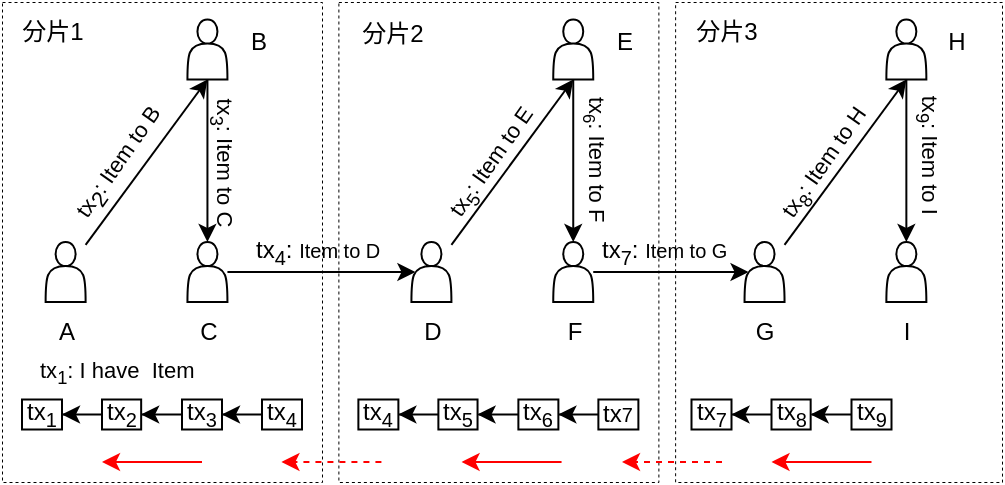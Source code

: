 <mxfile version="24.4.0" type="github" pages="15">
  <diagram name="1.1" id="nfdcM0c4wXf5hXsMhUmT">
    <mxGraphModel dx="236" dy="522" grid="1" gridSize="10" guides="1" tooltips="1" connect="1" arrows="1" fold="1" page="1" pageScale="1" pageWidth="827" pageHeight="1169" math="0" shadow="0">
      <root>
        <mxCell id="0" />
        <mxCell id="1" parent="0" />
        <mxCell id="uF4-LOTF9BwFzXB2GKBF-1" value="" style="rounded=0;whiteSpace=wrap;html=1;fontFamily=Times New Roman;fontSize=11;fillColor=none;dashed=1;strokeWidth=0.5;" parent="1" vertex="1">
          <mxGeometry x="1128.19" y="80" width="160" height="240" as="geometry" />
        </mxCell>
        <mxCell id="uF4-LOTF9BwFzXB2GKBF-2" value="" style="rounded=0;whiteSpace=wrap;html=1;fontFamily=Times New Roman;fontSize=11;fillColor=none;dashed=1;strokeWidth=0.5;" parent="1" vertex="1">
          <mxGeometry x="1296.56" y="80" width="163.44" height="240" as="geometry" />
        </mxCell>
        <mxCell id="uF4-LOTF9BwFzXB2GKBF-3" value="" style="rounded=0;whiteSpace=wrap;html=1;fontFamily=Times New Roman;fontSize=11;fillColor=none;dashed=1;strokeWidth=0.5;" parent="1" vertex="1">
          <mxGeometry x="960" y="80" width="160" height="240" as="geometry" />
        </mxCell>
        <mxCell id="uF4-LOTF9BwFzXB2GKBF-4" value="分片1" style="text;html=1;align=center;verticalAlign=middle;resizable=0;points=[];autosize=1;strokeColor=none;fillColor=none;" parent="1" vertex="1">
          <mxGeometry x="960" y="80" width="50" height="30" as="geometry" />
        </mxCell>
        <mxCell id="uF4-LOTF9BwFzXB2GKBF-5" style="rounded=0;orthogonalLoop=1;jettySize=auto;html=1;entryX=0.5;entryY=1;entryDx=0;entryDy=0;" parent="1" source="uF4-LOTF9BwFzXB2GKBF-6" target="uF4-LOTF9BwFzXB2GKBF-18" edge="1">
          <mxGeometry relative="1" as="geometry">
            <mxPoint x="1090" y="120" as="targetPoint" />
          </mxGeometry>
        </mxCell>
        <mxCell id="uF4-LOTF9BwFzXB2GKBF-6" value="" style="shape=actor;whiteSpace=wrap;html=1;" parent="1" vertex="1">
          <mxGeometry x="981.81" y="200" width="20" height="30" as="geometry" />
        </mxCell>
        <mxCell id="uF4-LOTF9BwFzXB2GKBF-7" value="" style="shape=actor;whiteSpace=wrap;html=1;" parent="1" vertex="1">
          <mxGeometry x="1052.72" y="200" width="20" height="30" as="geometry" />
        </mxCell>
        <mxCell id="uF4-LOTF9BwFzXB2GKBF-8" value="A" style="text;html=1;align=center;verticalAlign=middle;resizable=0;points=[];autosize=1;strokeColor=none;fillColor=none;" parent="1" vertex="1">
          <mxGeometry x="976.88" y="230" width="30" height="30" as="geometry" />
        </mxCell>
        <mxCell id="uF4-LOTF9BwFzXB2GKBF-9" value="C" style="text;html=1;align=center;verticalAlign=middle;resizable=0;points=[];autosize=1;strokeColor=none;fillColor=none;" parent="1" vertex="1">
          <mxGeometry x="1047.72" y="230" width="30" height="30" as="geometry" />
        </mxCell>
        <mxCell id="uF4-LOTF9BwFzXB2GKBF-10" value="&lt;font style=&quot;font-size: 11px;&quot;&gt;tx&lt;sub style=&quot;border-color: var(--border-color); text-align: center; font-size: 11px;&quot;&gt;2&lt;/sub&gt;&lt;span style=&quot;border-color: var(--border-color); text-align: center; font-size: 11px;&quot;&gt;:&amp;nbsp;&lt;/span&gt;&lt;span style=&quot;border-color: var(--border-color); text-align: center; font-size: 11px;&quot;&gt;Item to B&lt;/span&gt;&lt;/font&gt;" style="text;whiteSpace=wrap;html=1;rotation=-55;" parent="1" vertex="1">
          <mxGeometry x="981.81" y="140" width="80" height="30" as="geometry" />
        </mxCell>
        <mxCell id="uF4-LOTF9BwFzXB2GKBF-11" value="tx&lt;sub&gt;1&lt;/sub&gt;" style="whiteSpace=wrap;html=1;" parent="1" vertex="1">
          <mxGeometry x="970" y="278.75" width="20" height="15" as="geometry" />
        </mxCell>
        <mxCell id="uF4-LOTF9BwFzXB2GKBF-12" style="edgeStyle=orthogonalEdgeStyle;rounded=0;orthogonalLoop=1;jettySize=auto;html=1;entryX=1;entryY=0.5;entryDx=0;entryDy=0;" parent="1" source="uF4-LOTF9BwFzXB2GKBF-13" target="uF4-LOTF9BwFzXB2GKBF-11" edge="1">
          <mxGeometry relative="1" as="geometry" />
        </mxCell>
        <mxCell id="uF4-LOTF9BwFzXB2GKBF-13" value="tx&lt;sub&gt;2&lt;/sub&gt;" style="whiteSpace=wrap;html=1;" parent="1" vertex="1">
          <mxGeometry x="1010" y="278.75" width="19.58" height="15" as="geometry" />
        </mxCell>
        <mxCell id="uF4-LOTF9BwFzXB2GKBF-14" style="edgeStyle=orthogonalEdgeStyle;rounded=0;orthogonalLoop=1;jettySize=auto;html=1;entryX=1;entryY=0.5;entryDx=0;entryDy=0;" parent="1" source="uF4-LOTF9BwFzXB2GKBF-22" target="uF4-LOTF9BwFzXB2GKBF-13" edge="1">
          <mxGeometry relative="1" as="geometry" />
        </mxCell>
        <mxCell id="uF4-LOTF9BwFzXB2GKBF-15" value="&amp;nbsp;" style="text;html=1;align=center;verticalAlign=middle;resizable=0;points=[];autosize=1;strokeColor=none;fillColor=none;" parent="1" vertex="1">
          <mxGeometry x="1168.19" y="285" width="30" height="30" as="geometry" />
        </mxCell>
        <mxCell id="uF4-LOTF9BwFzXB2GKBF-16" value="tx&lt;sub style=&quot;border-color: var(--border-color); text-align: center;&quot;&gt;4&lt;/sub&gt;&lt;span style=&quot;border-color: var(--border-color); text-align: center;&quot;&gt;:&amp;nbsp;&lt;/span&gt;&lt;span style=&quot;border-color: var(--border-color); font-size: 10px; text-align: center;&quot;&gt;Item to D&lt;/span&gt;" style="text;whiteSpace=wrap;html=1;" parent="1" vertex="1">
          <mxGeometry x="1084.71" y="190" width="80" height="30" as="geometry" />
        </mxCell>
        <mxCell id="uF4-LOTF9BwFzXB2GKBF-17" style="rounded=0;orthogonalLoop=1;jettySize=auto;html=1;entryX=0.5;entryY=0;entryDx=0;entryDy=0;exitX=0.5;exitY=1;exitDx=0;exitDy=0;" parent="1" source="uF4-LOTF9BwFzXB2GKBF-18" target="uF4-LOTF9BwFzXB2GKBF-7" edge="1">
          <mxGeometry relative="1" as="geometry" />
        </mxCell>
        <mxCell id="uF4-LOTF9BwFzXB2GKBF-18" value="" style="shape=actor;whiteSpace=wrap;html=1;" parent="1" vertex="1">
          <mxGeometry x="1052.72" y="88.75" width="20" height="30" as="geometry" />
        </mxCell>
        <mxCell id="uF4-LOTF9BwFzXB2GKBF-19" value="B" style="text;html=1;align=center;verticalAlign=middle;resizable=0;points=[];autosize=1;strokeColor=none;fillColor=none;" parent="1" vertex="1">
          <mxGeometry x="1072.72" y="85" width="30" height="30" as="geometry" />
        </mxCell>
        <mxCell id="uF4-LOTF9BwFzXB2GKBF-20" value="&lt;font style=&quot;font-size: 11px;&quot;&gt;tx&lt;sub style=&quot;border-color: var(--border-color); text-align: center;&quot;&gt;3&lt;/sub&gt;&lt;span style=&quot;border-color: var(--border-color); text-align: center;&quot;&gt;:&amp;nbsp;&lt;/span&gt;&lt;span style=&quot;border-color: var(--border-color); text-align: center;&quot;&gt;Item to C&lt;/span&gt;&lt;/font&gt;" style="text;whiteSpace=wrap;html=1;rotation=90;" parent="1" vertex="1">
          <mxGeometry x="1030.0" y="151.25" width="80" height="30" as="geometry" />
        </mxCell>
        <mxCell id="uF4-LOTF9BwFzXB2GKBF-21" value="&lt;font style=&quot;font-size: 11px;&quot;&gt;tx&lt;sub style=&quot;border-color: var(--border-color); text-align: center;&quot;&gt;1&lt;/sub&gt;&lt;span style=&quot;border-color: var(--border-color); text-align: center;&quot;&gt;: I have&amp;nbsp;&amp;nbsp;&lt;/span&gt;&lt;span style=&quot;border-color: var(--border-color); text-align: center;&quot;&gt;Item&lt;/span&gt;&lt;/font&gt;" style="text;whiteSpace=wrap;html=1;" parent="1" vertex="1">
          <mxGeometry x="976.88" y="250" width="100" height="30" as="geometry" />
        </mxCell>
        <mxCell id="uF4-LOTF9BwFzXB2GKBF-22" value="tx&lt;sub&gt;3&lt;/sub&gt;" style="whiteSpace=wrap;html=1;" parent="1" vertex="1">
          <mxGeometry x="1050" y="278.75" width="20" height="15" as="geometry" />
        </mxCell>
        <mxCell id="uF4-LOTF9BwFzXB2GKBF-23" value="&lt;font style=&quot;font-size: 11px;&quot;&gt;tx&lt;sub&gt;5&lt;/sub&gt;&lt;span style=&quot;border-color: var(--border-color); text-align: center; font-size: 11px;&quot;&gt;:&amp;nbsp;&lt;/span&gt;&lt;span style=&quot;border-color: var(--border-color); text-align: center; font-size: 11px;&quot;&gt;Item to E&lt;/span&gt;&lt;/font&gt;" style="text;whiteSpace=wrap;html=1;rotation=-55;" parent="1" vertex="1">
          <mxGeometry x="1168.19" y="140" width="80" height="30" as="geometry" />
        </mxCell>
        <mxCell id="uF4-LOTF9BwFzXB2GKBF-24" value="&lt;font style=&quot;font-size: 11px;&quot;&gt;tx&lt;/font&gt;&lt;font style=&quot;&quot;&gt;&lt;font size=&quot;1&quot;&gt;&lt;sub&gt;6&lt;/sub&gt;&lt;/font&gt;&lt;span style=&quot;font-size: 11px; border-color: var(--border-color); text-align: center;&quot;&gt;:&amp;nbsp;&lt;/span&gt;&lt;span style=&quot;font-size: 11px; border-color: var(--border-color); text-align: center;&quot;&gt;Item to F&lt;/span&gt;&lt;/font&gt;" style="text;whiteSpace=wrap;html=1;rotation=90;" parent="1" vertex="1">
          <mxGeometry x="1216.56" y="150" width="80" height="30" as="geometry" />
        </mxCell>
        <mxCell id="uF4-LOTF9BwFzXB2GKBF-25" value="分片2" style="text;html=1;align=center;verticalAlign=middle;resizable=0;points=[];autosize=1;strokeColor=none;fillColor=none;" parent="1" vertex="1">
          <mxGeometry x="1130" y="81.25" width="50" height="30" as="geometry" />
        </mxCell>
        <mxCell id="uF4-LOTF9BwFzXB2GKBF-26" style="rounded=0;orthogonalLoop=1;jettySize=auto;html=1;entryX=0.5;entryY=1;entryDx=0;entryDy=0;" parent="1" source="uF4-LOTF9BwFzXB2GKBF-27" target="uF4-LOTF9BwFzXB2GKBF-32" edge="1">
          <mxGeometry relative="1" as="geometry">
            <mxPoint x="1272.9" y="120" as="targetPoint" />
          </mxGeometry>
        </mxCell>
        <mxCell id="uF4-LOTF9BwFzXB2GKBF-27" value="" style="shape=actor;whiteSpace=wrap;html=1;" parent="1" vertex="1">
          <mxGeometry x="1164.71" y="200" width="20" height="30" as="geometry" />
        </mxCell>
        <mxCell id="uF4-LOTF9BwFzXB2GKBF-28" value="" style="shape=actor;whiteSpace=wrap;html=1;" parent="1" vertex="1">
          <mxGeometry x="1235.62" y="200" width="20" height="30" as="geometry" />
        </mxCell>
        <mxCell id="uF4-LOTF9BwFzXB2GKBF-29" value="D" style="text;html=1;align=center;verticalAlign=middle;resizable=0;points=[];autosize=1;strokeColor=none;fillColor=none;" parent="1" vertex="1">
          <mxGeometry x="1159.78" y="230" width="30" height="30" as="geometry" />
        </mxCell>
        <mxCell id="uF4-LOTF9BwFzXB2GKBF-30" value="F" style="text;html=1;align=center;verticalAlign=middle;resizable=0;points=[];autosize=1;strokeColor=none;fillColor=none;" parent="1" vertex="1">
          <mxGeometry x="1230.62" y="230" width="30" height="30" as="geometry" />
        </mxCell>
        <mxCell id="uF4-LOTF9BwFzXB2GKBF-31" style="rounded=0;orthogonalLoop=1;jettySize=auto;html=1;entryX=0.5;entryY=0;entryDx=0;entryDy=0;exitX=0.5;exitY=1;exitDx=0;exitDy=0;" parent="1" source="uF4-LOTF9BwFzXB2GKBF-32" target="uF4-LOTF9BwFzXB2GKBF-28" edge="1">
          <mxGeometry relative="1" as="geometry" />
        </mxCell>
        <mxCell id="uF4-LOTF9BwFzXB2GKBF-32" value="" style="shape=actor;whiteSpace=wrap;html=1;" parent="1" vertex="1">
          <mxGeometry x="1235.62" y="88.75" width="20" height="30" as="geometry" />
        </mxCell>
        <mxCell id="uF4-LOTF9BwFzXB2GKBF-33" value="E" style="text;html=1;align=center;verticalAlign=middle;resizable=0;points=[];autosize=1;strokeColor=none;fillColor=none;" parent="1" vertex="1">
          <mxGeometry x="1255.62" y="85" width="30" height="30" as="geometry" />
        </mxCell>
        <mxCell id="uF4-LOTF9BwFzXB2GKBF-34" style="edgeStyle=orthogonalEdgeStyle;rounded=0;orthogonalLoop=1;jettySize=auto;html=1;entryX=0.1;entryY=0.5;entryDx=0;entryDy=0;entryPerimeter=0;" parent="1" source="uF4-LOTF9BwFzXB2GKBF-7" target="uF4-LOTF9BwFzXB2GKBF-27" edge="1">
          <mxGeometry relative="1" as="geometry" />
        </mxCell>
        <mxCell id="uF4-LOTF9BwFzXB2GKBF-35" style="edgeStyle=orthogonalEdgeStyle;rounded=0;orthogonalLoop=1;jettySize=auto;html=1;entryX=1;entryY=0.5;entryDx=0;entryDy=0;" parent="1" source="uF4-LOTF9BwFzXB2GKBF-36" target="uF4-LOTF9BwFzXB2GKBF-22" edge="1">
          <mxGeometry relative="1" as="geometry" />
        </mxCell>
        <mxCell id="uF4-LOTF9BwFzXB2GKBF-36" value="tx&lt;sub&gt;4&lt;/sub&gt;" style="whiteSpace=wrap;html=1;" parent="1" vertex="1">
          <mxGeometry x="1090" y="278.75" width="20" height="15" as="geometry" />
        </mxCell>
        <mxCell id="uF4-LOTF9BwFzXB2GKBF-37" value="tx&lt;sub&gt;4&lt;/sub&gt;" style="whiteSpace=wrap;html=1;" parent="1" vertex="1">
          <mxGeometry x="1138.19" y="278.75" width="20" height="15" as="geometry" />
        </mxCell>
        <mxCell id="uF4-LOTF9BwFzXB2GKBF-38" style="edgeStyle=orthogonalEdgeStyle;rounded=0;orthogonalLoop=1;jettySize=auto;html=1;entryX=1;entryY=0.5;entryDx=0;entryDy=0;" parent="1" source="uF4-LOTF9BwFzXB2GKBF-39" target="uF4-LOTF9BwFzXB2GKBF-37" edge="1">
          <mxGeometry relative="1" as="geometry" />
        </mxCell>
        <mxCell id="uF4-LOTF9BwFzXB2GKBF-39" value="tx&lt;sub&gt;5&lt;/sub&gt;" style="whiteSpace=wrap;html=1;" parent="1" vertex="1">
          <mxGeometry x="1178.19" y="278.75" width="19.58" height="15" as="geometry" />
        </mxCell>
        <mxCell id="uF4-LOTF9BwFzXB2GKBF-40" style="edgeStyle=orthogonalEdgeStyle;rounded=0;orthogonalLoop=1;jettySize=auto;html=1;entryX=1;entryY=0.5;entryDx=0;entryDy=0;" parent="1" source="uF4-LOTF9BwFzXB2GKBF-41" target="uF4-LOTF9BwFzXB2GKBF-39" edge="1">
          <mxGeometry relative="1" as="geometry" />
        </mxCell>
        <mxCell id="uF4-LOTF9BwFzXB2GKBF-41" value="tx&lt;sub&gt;6&lt;/sub&gt;" style="whiteSpace=wrap;html=1;" parent="1" vertex="1">
          <mxGeometry x="1218.19" y="278.75" width="20" height="15" as="geometry" />
        </mxCell>
        <mxCell id="uF4-LOTF9BwFzXB2GKBF-42" style="edgeStyle=orthogonalEdgeStyle;rounded=0;orthogonalLoop=1;jettySize=auto;html=1;entryX=1;entryY=0.5;entryDx=0;entryDy=0;" parent="1" source="uF4-LOTF9BwFzXB2GKBF-43" target="uF4-LOTF9BwFzXB2GKBF-41" edge="1">
          <mxGeometry relative="1" as="geometry" />
        </mxCell>
        <mxCell id="uF4-LOTF9BwFzXB2GKBF-43" value="tx&lt;span style=&quot;font-size: 10px;&quot;&gt;7&lt;/span&gt;" style="whiteSpace=wrap;html=1;" parent="1" vertex="1">
          <mxGeometry x="1258.19" y="278.75" width="20" height="15" as="geometry" />
        </mxCell>
        <mxCell id="uF4-LOTF9BwFzXB2GKBF-44" value="&amp;nbsp;" style="text;html=1;align=center;verticalAlign=middle;resizable=0;points=[];autosize=1;strokeColor=none;fillColor=none;" parent="1" vertex="1">
          <mxGeometry x="1334.75" y="285" width="30" height="30" as="geometry" />
        </mxCell>
        <mxCell id="uF4-LOTF9BwFzXB2GKBF-45" value="&lt;font style=&quot;font-size: 11px;&quot;&gt;tx&lt;sub&gt;8&lt;/sub&gt;&lt;span style=&quot;border-color: var(--border-color); text-align: center; font-size: 11px;&quot;&gt;:&amp;nbsp;&lt;/span&gt;&lt;span style=&quot;border-color: var(--border-color); text-align: center; font-size: 11px;&quot;&gt;Item to H&lt;/span&gt;&lt;/font&gt;" style="text;whiteSpace=wrap;html=1;rotation=-55;" parent="1" vertex="1">
          <mxGeometry x="1334.75" y="140" width="80" height="30" as="geometry" />
        </mxCell>
        <mxCell id="uF4-LOTF9BwFzXB2GKBF-46" value="&lt;font style=&quot;font-size: 11px;&quot;&gt;tx&lt;sub style=&quot;border-color: var(--border-color); text-align: center;&quot;&gt;9&lt;/sub&gt;&lt;span style=&quot;border-color: var(--border-color); text-align: center;&quot;&gt;:&amp;nbsp;&lt;/span&gt;&lt;span style=&quot;border-color: var(--border-color); text-align: center;&quot;&gt;Item to I&lt;/span&gt;&lt;/font&gt;" style="text;whiteSpace=wrap;html=1;rotation=90;" parent="1" vertex="1">
          <mxGeometry x="1383.12" y="150" width="80" height="30" as="geometry" />
        </mxCell>
        <mxCell id="uF4-LOTF9BwFzXB2GKBF-47" value="分片3" style="text;html=1;align=center;verticalAlign=middle;resizable=0;points=[];autosize=1;strokeColor=none;fillColor=none;" parent="1" vertex="1">
          <mxGeometry x="1296.56" y="80" width="50" height="30" as="geometry" />
        </mxCell>
        <mxCell id="uF4-LOTF9BwFzXB2GKBF-48" style="rounded=0;orthogonalLoop=1;jettySize=auto;html=1;entryX=0.5;entryY=1;entryDx=0;entryDy=0;" parent="1" source="uF4-LOTF9BwFzXB2GKBF-49" target="uF4-LOTF9BwFzXB2GKBF-54" edge="1">
          <mxGeometry relative="1" as="geometry">
            <mxPoint x="1439.46" y="120" as="targetPoint" />
          </mxGeometry>
        </mxCell>
        <mxCell id="uF4-LOTF9BwFzXB2GKBF-49" value="" style="shape=actor;whiteSpace=wrap;html=1;" parent="1" vertex="1">
          <mxGeometry x="1331.27" y="200" width="20" height="30" as="geometry" />
        </mxCell>
        <mxCell id="uF4-LOTF9BwFzXB2GKBF-50" value="" style="shape=actor;whiteSpace=wrap;html=1;" parent="1" vertex="1">
          <mxGeometry x="1402.18" y="200" width="20" height="30" as="geometry" />
        </mxCell>
        <mxCell id="uF4-LOTF9BwFzXB2GKBF-51" value="G" style="text;html=1;align=center;verticalAlign=middle;resizable=0;points=[];autosize=1;strokeColor=none;fillColor=none;" parent="1" vertex="1">
          <mxGeometry x="1326.34" y="230" width="30" height="30" as="geometry" />
        </mxCell>
        <mxCell id="uF4-LOTF9BwFzXB2GKBF-52" value="I" style="text;html=1;align=center;verticalAlign=middle;resizable=0;points=[];autosize=1;strokeColor=none;fillColor=none;" parent="1" vertex="1">
          <mxGeometry x="1397.18" y="230" width="30" height="30" as="geometry" />
        </mxCell>
        <mxCell id="uF4-LOTF9BwFzXB2GKBF-53" style="rounded=0;orthogonalLoop=1;jettySize=auto;html=1;entryX=0.5;entryY=0;entryDx=0;entryDy=0;exitX=0.5;exitY=1;exitDx=0;exitDy=0;" parent="1" source="uF4-LOTF9BwFzXB2GKBF-54" target="uF4-LOTF9BwFzXB2GKBF-50" edge="1">
          <mxGeometry relative="1" as="geometry" />
        </mxCell>
        <mxCell id="uF4-LOTF9BwFzXB2GKBF-54" value="" style="shape=actor;whiteSpace=wrap;html=1;" parent="1" vertex="1">
          <mxGeometry x="1402.18" y="88.75" width="20" height="30" as="geometry" />
        </mxCell>
        <mxCell id="uF4-LOTF9BwFzXB2GKBF-55" value="H" style="text;html=1;align=center;verticalAlign=middle;resizable=0;points=[];autosize=1;strokeColor=none;fillColor=none;" parent="1" vertex="1">
          <mxGeometry x="1422.18" y="85" width="30" height="30" as="geometry" />
        </mxCell>
        <mxCell id="uF4-LOTF9BwFzXB2GKBF-56" value="tx&lt;sub&gt;7&lt;/sub&gt;" style="whiteSpace=wrap;html=1;" parent="1" vertex="1">
          <mxGeometry x="1304.75" y="278.75" width="20" height="15" as="geometry" />
        </mxCell>
        <mxCell id="uF4-LOTF9BwFzXB2GKBF-57" style="edgeStyle=orthogonalEdgeStyle;rounded=0;orthogonalLoop=1;jettySize=auto;html=1;entryX=1;entryY=0.5;entryDx=0;entryDy=0;" parent="1" source="uF4-LOTF9BwFzXB2GKBF-58" target="uF4-LOTF9BwFzXB2GKBF-56" edge="1">
          <mxGeometry relative="1" as="geometry" />
        </mxCell>
        <mxCell id="uF4-LOTF9BwFzXB2GKBF-58" value="tx&lt;sub&gt;8&lt;/sub&gt;" style="whiteSpace=wrap;html=1;" parent="1" vertex="1">
          <mxGeometry x="1344.75" y="278.75" width="19.58" height="15" as="geometry" />
        </mxCell>
        <mxCell id="uF4-LOTF9BwFzXB2GKBF-59" style="edgeStyle=orthogonalEdgeStyle;rounded=0;orthogonalLoop=1;jettySize=auto;html=1;entryX=1;entryY=0.5;entryDx=0;entryDy=0;" parent="1" source="uF4-LOTF9BwFzXB2GKBF-60" target="uF4-LOTF9BwFzXB2GKBF-58" edge="1">
          <mxGeometry relative="1" as="geometry" />
        </mxCell>
        <mxCell id="uF4-LOTF9BwFzXB2GKBF-60" value="tx&lt;sub&gt;9&lt;/sub&gt;" style="whiteSpace=wrap;html=1;" parent="1" vertex="1">
          <mxGeometry x="1384.75" y="278.75" width="20" height="15" as="geometry" />
        </mxCell>
        <mxCell id="uF4-LOTF9BwFzXB2GKBF-61" style="edgeStyle=orthogonalEdgeStyle;rounded=0;orthogonalLoop=1;jettySize=auto;html=1;entryX=0.1;entryY=0.5;entryDx=0;entryDy=0;entryPerimeter=0;" parent="1" source="uF4-LOTF9BwFzXB2GKBF-28" target="uF4-LOTF9BwFzXB2GKBF-49" edge="1">
          <mxGeometry relative="1" as="geometry" />
        </mxCell>
        <mxCell id="uF4-LOTF9BwFzXB2GKBF-62" value="tx&lt;sub style=&quot;border-color: var(--border-color); text-align: center;&quot;&gt;7&lt;/sub&gt;&lt;span style=&quot;border-color: var(--border-color); text-align: center;&quot;&gt;:&amp;nbsp;&lt;/span&gt;&lt;span style=&quot;border-color: var(--border-color); font-size: 10px; text-align: center;&quot;&gt;Item to G&lt;/span&gt;" style="text;whiteSpace=wrap;html=1;" parent="1" vertex="1">
          <mxGeometry x="1258.19" y="190" width="80" height="30" as="geometry" />
        </mxCell>
        <mxCell id="uF4-LOTF9BwFzXB2GKBF-63" value="" style="endArrow=classic;html=1;rounded=0;strokeColor=#FF0000;" parent="1" edge="1">
          <mxGeometry width="50" height="50" relative="1" as="geometry">
            <mxPoint x="1394.75" y="310" as="sourcePoint" />
            <mxPoint x="1344.75" y="310" as="targetPoint" />
          </mxGeometry>
        </mxCell>
        <mxCell id="uF4-LOTF9BwFzXB2GKBF-64" value="" style="endArrow=classic;html=1;rounded=0;strokeColor=#FF0000;dashed=1;" parent="1" edge="1">
          <mxGeometry width="50" height="50" relative="1" as="geometry">
            <mxPoint x="1320" y="310" as="sourcePoint" />
            <mxPoint x="1270" y="310" as="targetPoint" />
          </mxGeometry>
        </mxCell>
        <mxCell id="uF4-LOTF9BwFzXB2GKBF-65" value="" style="endArrow=classic;html=1;rounded=0;strokeColor=#FF0000;" parent="1" edge="1">
          <mxGeometry width="50" height="50" relative="1" as="geometry">
            <mxPoint x="1239.78" y="310" as="sourcePoint" />
            <mxPoint x="1189.78" y="310" as="targetPoint" />
          </mxGeometry>
        </mxCell>
        <mxCell id="uF4-LOTF9BwFzXB2GKBF-66" value="" style="endArrow=classic;html=1;rounded=0;strokeColor=#FF0000;dashed=1;" parent="1" edge="1">
          <mxGeometry width="50" height="50" relative="1" as="geometry">
            <mxPoint x="1149.71" y="310" as="sourcePoint" />
            <mxPoint x="1099.71" y="310" as="targetPoint" />
          </mxGeometry>
        </mxCell>
        <mxCell id="uF4-LOTF9BwFzXB2GKBF-67" value="" style="endArrow=classic;html=1;rounded=0;strokeColor=#FF0000;" parent="1" edge="1">
          <mxGeometry width="50" height="50" relative="1" as="geometry">
            <mxPoint x="1060" y="310" as="sourcePoint" />
            <mxPoint x="1010" y="310" as="targetPoint" />
          </mxGeometry>
        </mxCell>
      </root>
    </mxGraphModel>
  </diagram>
  <diagram id="I3PrCx60QsD0ic2mmvKQ" name="3.3">
    <mxGraphModel dx="1499" dy="686" grid="1" gridSize="10" guides="1" tooltips="1" connect="1" arrows="1" fold="1" page="1" pageScale="1" pageWidth="827" pageHeight="1169" math="0" shadow="0">
      <root>
        <mxCell id="0" />
        <mxCell id="1" parent="0" />
        <mxCell id="bP1oc5OKhdLjAaiSj_tE-1" value="&lt;font face=&quot;Times New Roman&quot;&gt;&lt;i&gt;N&lt;sub&gt;1&lt;/sub&gt;&lt;/i&gt;&lt;/font&gt;&lt;div&gt;&lt;i&gt;&lt;font face=&quot;Times New Roman&quot;&gt;H(attr&lt;sub style=&quot;&quot;&gt;1&lt;/sub&gt;:H(v&lt;sub&gt;1&lt;/sub&gt;) ||&amp;nbsp;&lt;/font&gt;&lt;span style=&quot;background-color: initial; font-family: &amp;quot;Times New Roman&amp;quot;;&quot;&gt;attr&lt;/span&gt;&lt;sub style=&quot;background-color: initial; font-family: &amp;quot;Times New Roman&amp;quot;;&quot;&gt;2&lt;/sub&gt;&lt;span style=&quot;background-color: initial; font-family: &amp;quot;Times New Roman&amp;quot;;&quot;&gt;:H(v&lt;/span&gt;&lt;sub style=&quot;background-color: initial; font-family: &amp;quot;Times New Roman&amp;quot;;&quot;&gt;2&lt;/sub&gt;&lt;span style=&quot;background-color: initial; font-family: &amp;quot;Times New Roman&amp;quot;;&quot;&gt;) ||&amp;nbsp;&lt;/span&gt;&lt;span style=&quot;background-color: initial; font-family: &amp;quot;Times New Roman&amp;quot;;&quot;&gt;attr&lt;span style=&quot;font-size: 10px;&quot;&gt;&lt;sub&gt;3&lt;/sub&gt;&lt;/span&gt;&lt;/span&gt;&lt;span style=&quot;background-color: initial; font-family: &amp;quot;Times New Roman&amp;quot;;&quot;&gt;:H(v&lt;/span&gt;&lt;sub style=&quot;background-color: initial; font-family: &amp;quot;Times New Roman&amp;quot;;&quot;&gt;3&lt;/sub&gt;&lt;span style=&quot;background-color: initial; font-family: &amp;quot;Times New Roman&amp;quot;;&quot;&gt;)&lt;/span&gt;&lt;span style=&quot;background-color: initial; font-family: &amp;quot;Times New Roman&amp;quot;;&quot;&gt;)&lt;/span&gt;&lt;/i&gt;&lt;/div&gt;" style="rounded=0;whiteSpace=wrap;html=1;" parent="1" vertex="1">
          <mxGeometry x="223" y="220" width="80" height="80" as="geometry" />
        </mxCell>
        <mxCell id="bP1oc5OKhdLjAaiSj_tE-2" value="&lt;font face=&quot;Times New Roman&quot;&gt;&lt;i&gt;N&lt;sub&gt;2&lt;/sub&gt;&lt;/i&gt;&lt;/font&gt;&lt;div&gt;&lt;i&gt;&lt;font face=&quot;Times New Roman&quot;&gt;H(attr&lt;sub&gt;1&lt;/sub&gt;:H(v&lt;sub&gt;1&lt;/sub&gt;) ||&amp;nbsp;&lt;/font&gt;&lt;span style=&quot;background-color: initial; font-family: &amp;quot;Times New Roman&amp;quot;;&quot;&gt;attr&lt;/span&gt;&lt;sub style=&quot;background-color: initial; font-family: &amp;quot;Times New Roman&amp;quot;;&quot;&gt;2&lt;/sub&gt;&lt;span style=&quot;background-color: initial; font-family: &amp;quot;Times New Roman&amp;quot;;&quot;&gt;:H(v&lt;/span&gt;&lt;sub style=&quot;background-color: initial; font-family: &amp;quot;Times New Roman&amp;quot;;&quot;&gt;2&lt;/sub&gt;&lt;span style=&quot;background-color: initial; font-family: &amp;quot;Times New Roman&amp;quot;;&quot;&gt;) ||&amp;nbsp;&lt;/span&gt;&lt;span style=&quot;background-color: initial; font-family: &amp;quot;Times New Roman&amp;quot;;&quot;&gt;attr&lt;span style=&quot;font-size: 10px;&quot;&gt;&lt;sub&gt;3&lt;/sub&gt;&lt;/span&gt;&lt;/span&gt;&lt;span style=&quot;background-color: initial; font-family: &amp;quot;Times New Roman&amp;quot;;&quot;&gt;:H(v&lt;/span&gt;&lt;sub style=&quot;background-color: initial; font-family: &amp;quot;Times New Roman&amp;quot;;&quot;&gt;3&lt;/sub&gt;&lt;span style=&quot;background-color: initial; font-family: &amp;quot;Times New Roman&amp;quot;;&quot;&gt;)&lt;/span&gt;&lt;span style=&quot;background-color: initial; font-family: &amp;quot;Times New Roman&amp;quot;;&quot;&gt;)&lt;/span&gt;&lt;/i&gt;&lt;br&gt;&lt;/div&gt;" style="rounded=0;whiteSpace=wrap;html=1;" parent="1" vertex="1">
          <mxGeometry x="323" y="220" width="80" height="80" as="geometry" />
        </mxCell>
        <mxCell id="bP1oc5OKhdLjAaiSj_tE-161" style="edgeStyle=orthogonalEdgeStyle;rounded=0;orthogonalLoop=1;jettySize=auto;html=1;endArrow=none;endFill=0;" parent="1" source="bP1oc5OKhdLjAaiSj_tE-5" target="bP1oc5OKhdLjAaiSj_tE-1" edge="1">
          <mxGeometry relative="1" as="geometry" />
        </mxCell>
        <mxCell id="bP1oc5OKhdLjAaiSj_tE-5" value="&lt;div&gt;&lt;font face=&quot;Times New Roman&quot;&gt;&lt;i&gt;&lt;span style=&quot;font-size: 12px;&quot;&gt;tx&lt;/span&gt;&lt;sub&gt;1&lt;/sub&gt;&lt;/i&gt;&lt;/font&gt;&lt;/div&gt;" style="rounded=0;whiteSpace=wrap;html=1;fillColor=#dae8fc;strokeColor=#000000;" parent="1" vertex="1">
          <mxGeometry x="233" y="330" width="60" height="30" as="geometry" />
        </mxCell>
        <mxCell id="bP1oc5OKhdLjAaiSj_tE-6" value="&lt;font face=&quot;Times New Roman&quot;&gt;&lt;span style=&quot;background-color: initial;&quot;&gt;&lt;i&gt;&lt;span style=&quot;font-size: 12px;&quot;&gt;tx&lt;/span&gt;&lt;sub&gt;2&lt;/sub&gt;&lt;/i&gt;&lt;/span&gt;&lt;/font&gt;" style="rounded=0;whiteSpace=wrap;html=1;fillColor=#dae8fc;strokeColor=#000000;" parent="1" vertex="1">
          <mxGeometry x="333" y="330" width="60" height="30" as="geometry" />
        </mxCell>
        <mxCell id="bP1oc5OKhdLjAaiSj_tE-7" value="&lt;font face=&quot;Times New Roman&quot;&gt;&lt;i&gt;tx&lt;sub&gt;3&lt;/sub&gt;&lt;/i&gt;&lt;/font&gt;" style="rounded=0;whiteSpace=wrap;html=1;fillColor=#dae8fc;strokeColor=#000000;" parent="1" vertex="1">
          <mxGeometry x="433" y="330" width="60" height="30" as="geometry" />
        </mxCell>
        <mxCell id="bP1oc5OKhdLjAaiSj_tE-8" value="&lt;font face=&quot;Times New Roman&quot;&gt;&lt;i&gt;tx&lt;sub&gt;4&lt;/sub&gt;&lt;/i&gt;&lt;/font&gt;" style="rounded=0;whiteSpace=wrap;html=1;fillColor=#dae8fc;strokeColor=#000000;" parent="1" vertex="1">
          <mxGeometry x="533" y="330" width="60" height="30" as="geometry" />
        </mxCell>
        <mxCell id="bP1oc5OKhdLjAaiSj_tE-9" value="&lt;font face=&quot;Times New Roman&quot;&gt;&lt;i&gt;N&lt;sub style=&quot;&quot;&gt;5&lt;/sub&gt;&lt;/i&gt;&lt;/font&gt;&lt;div&gt;&lt;font face=&quot;Times New Roman&quot;&gt;&lt;i&gt;H(N&lt;sub style=&quot;&quot;&gt;1&lt;/sub&gt;+N&lt;sub style=&quot;&quot;&gt;2&lt;/sub&gt;)&lt;/i&gt;&lt;/font&gt;&lt;/div&gt;" style="rounded=0;whiteSpace=wrap;html=1;" parent="1" vertex="1">
          <mxGeometry x="279" y="160" width="70" height="40" as="geometry" />
        </mxCell>
        <mxCell id="bP1oc5OKhdLjAaiSj_tE-10" value="&lt;font face=&quot;Times New Roman&quot;&gt;&lt;i&gt;N&lt;sub style=&quot;&quot;&gt;6&lt;/sub&gt;&lt;/i&gt;&lt;/font&gt;&lt;div&gt;&lt;font face=&quot;Times New Roman&quot;&gt;&lt;i&gt;H(N&lt;span style=&quot;font-size: 10px;&quot;&gt;&lt;sub&gt;3&lt;/sub&gt;&lt;/span&gt;+N&lt;span style=&quot;font-size: 10px;&quot;&gt;&lt;sub&gt;4&lt;/sub&gt;&lt;/span&gt;)&lt;/i&gt;&lt;/font&gt;&lt;/div&gt;" style="rounded=0;whiteSpace=wrap;html=1;" parent="1" vertex="1">
          <mxGeometry x="479" y="160" width="70" height="40" as="geometry" />
        </mxCell>
        <mxCell id="bP1oc5OKhdLjAaiSj_tE-11" value="&lt;font face=&quot;Times New Roman&quot;&gt;&lt;i&gt;N&lt;sub style=&quot;&quot;&gt;7&lt;/sub&gt;&lt;/i&gt;&lt;/font&gt;&lt;div&gt;&lt;font face=&quot;Times New Roman&quot;&gt;&lt;i&gt;H(N&lt;span style=&quot;font-size: 10px;&quot;&gt;&lt;sub&gt;5&lt;/sub&gt;&lt;/span&gt;+N&lt;span style=&quot;font-size: 10px;&quot;&gt;&lt;sub&gt;6&lt;/sub&gt;&lt;/span&gt;)&lt;/i&gt;&lt;/font&gt;&lt;/div&gt;" style="rounded=0;whiteSpace=wrap;html=1;fillColor=#d5e8d4;strokeColor=#000000;" parent="1" vertex="1">
          <mxGeometry x="376" y="100" width="72.55" height="40" as="geometry" />
        </mxCell>
        <mxCell id="bP1oc5OKhdLjAaiSj_tE-13" value="" style="endArrow=none;html=1;rounded=0;exitX=0.5;exitY=0;exitDx=0;exitDy=0;endFill=0;entryX=0.5;entryY=1;entryDx=0;entryDy=0;" parent="1" source="bP1oc5OKhdLjAaiSj_tE-6" target="bP1oc5OKhdLjAaiSj_tE-2" edge="1">
          <mxGeometry width="50" height="50" relative="1" as="geometry">
            <mxPoint x="474.54" y="290" as="sourcePoint" />
            <mxPoint x="474.45" y="270" as="targetPoint" />
          </mxGeometry>
        </mxCell>
        <mxCell id="bP1oc5OKhdLjAaiSj_tE-14" value="" style="endArrow=none;html=1;rounded=0;exitX=0.5;exitY=0;exitDx=0;exitDy=0;entryX=0.5;entryY=1;entryDx=0;entryDy=0;endFill=0;" parent="1" source="bP1oc5OKhdLjAaiSj_tE-7" target="bP1oc5OKhdLjAaiSj_tE-127" edge="1">
          <mxGeometry width="50" height="50" relative="1" as="geometry">
            <mxPoint x="524.54" y="290" as="sourcePoint" />
            <mxPoint x="524.54" y="270" as="targetPoint" />
          </mxGeometry>
        </mxCell>
        <mxCell id="bP1oc5OKhdLjAaiSj_tE-15" value="" style="endArrow=none;html=1;rounded=0;exitX=0.5;exitY=0;exitDx=0;exitDy=0;entryX=0.5;entryY=1;entryDx=0;entryDy=0;endFill=0;" parent="1" source="bP1oc5OKhdLjAaiSj_tE-1" target="bP1oc5OKhdLjAaiSj_tE-9" edge="1">
          <mxGeometry width="50" height="50" relative="1" as="geometry">
            <mxPoint x="674.54" y="330" as="sourcePoint" />
            <mxPoint x="724.54" y="280" as="targetPoint" />
          </mxGeometry>
        </mxCell>
        <mxCell id="bP1oc5OKhdLjAaiSj_tE-16" value="" style="endArrow=none;html=1;rounded=0;exitX=0.5;exitY=0;exitDx=0;exitDy=0;entryX=0.5;entryY=1;entryDx=0;entryDy=0;endFill=0;" parent="1" source="bP1oc5OKhdLjAaiSj_tE-2" target="bP1oc5OKhdLjAaiSj_tE-9" edge="1">
          <mxGeometry width="50" height="50" relative="1" as="geometry">
            <mxPoint x="674.54" y="330" as="sourcePoint" />
            <mxPoint x="724.54" y="280" as="targetPoint" />
          </mxGeometry>
        </mxCell>
        <mxCell id="bP1oc5OKhdLjAaiSj_tE-17" value="" style="endArrow=none;html=1;rounded=0;exitX=0.5;exitY=0;exitDx=0;exitDy=0;entryX=0.5;entryY=1;entryDx=0;entryDy=0;endFill=0;" parent="1" source="bP1oc5OKhdLjAaiSj_tE-127" target="bP1oc5OKhdLjAaiSj_tE-10" edge="1">
          <mxGeometry width="50" height="50" relative="1" as="geometry">
            <mxPoint x="524.54" y="230" as="sourcePoint" />
            <mxPoint x="549.54" y="210" as="targetPoint" />
          </mxGeometry>
        </mxCell>
        <mxCell id="bP1oc5OKhdLjAaiSj_tE-18" value="" style="endArrow=none;html=1;rounded=0;exitX=0.5;exitY=0;exitDx=0;exitDy=0;entryX=0.5;entryY=1;entryDx=0;entryDy=0;endFill=0;" parent="1" source="bP1oc5OKhdLjAaiSj_tE-128" target="bP1oc5OKhdLjAaiSj_tE-10" edge="1">
          <mxGeometry width="50" height="50" relative="1" as="geometry">
            <mxPoint x="574.54" y="230" as="sourcePoint" />
            <mxPoint x="549.54" y="210" as="targetPoint" />
          </mxGeometry>
        </mxCell>
        <mxCell id="bP1oc5OKhdLjAaiSj_tE-19" value="" style="endArrow=none;html=1;rounded=0;exitX=0.5;exitY=0;exitDx=0;exitDy=0;entryX=0.5;entryY=1;entryDx=0;entryDy=0;endFill=0;" parent="1" source="bP1oc5OKhdLjAaiSj_tE-9" target="bP1oc5OKhdLjAaiSj_tE-11" edge="1">
          <mxGeometry width="50" height="50" relative="1" as="geometry">
            <mxPoint x="674.54" y="330" as="sourcePoint" />
            <mxPoint x="724.54" y="280" as="targetPoint" />
          </mxGeometry>
        </mxCell>
        <mxCell id="bP1oc5OKhdLjAaiSj_tE-20" value="" style="endArrow=none;html=1;rounded=0;exitX=0.5;exitY=0;exitDx=0;exitDy=0;entryX=0.5;entryY=1;entryDx=0;entryDy=0;endFill=0;" parent="1" source="bP1oc5OKhdLjAaiSj_tE-10" target="bP1oc5OKhdLjAaiSj_tE-11" edge="1">
          <mxGeometry width="50" height="50" relative="1" as="geometry">
            <mxPoint x="674.54" y="330" as="sourcePoint" />
            <mxPoint x="724.54" y="280" as="targetPoint" />
          </mxGeometry>
        </mxCell>
        <mxCell id="bP1oc5OKhdLjAaiSj_tE-22" value="" style="endArrow=none;html=1;rounded=0;exitX=0.5;exitY=0;exitDx=0;exitDy=0;entryX=0.5;entryY=1;entryDx=0;entryDy=0;endFill=0;" parent="1" source="bP1oc5OKhdLjAaiSj_tE-8" target="bP1oc5OKhdLjAaiSj_tE-128" edge="1">
          <mxGeometry width="50" height="50" relative="1" as="geometry">
            <mxPoint x="564.54" y="280" as="sourcePoint" />
            <mxPoint x="816.45" y="300" as="targetPoint" />
            <Array as="points" />
          </mxGeometry>
        </mxCell>
        <mxCell id="bP1oc5OKhdLjAaiSj_tE-24" value="" style="shape=table;startSize=0;container=1;collapsible=0;childLayout=tableLayout;rounded=1;labelBorderColor=#FFFFFF;fontFamily=Times New Roman;fontSize=11;" parent="1" vertex="1">
          <mxGeometry x="190" y="40" width="420" height="30" as="geometry" />
        </mxCell>
        <mxCell id="bP1oc5OKhdLjAaiSj_tE-25" value="" style="shape=tableRow;horizontal=0;startSize=0;swimlaneHead=0;swimlaneBody=0;top=0;left=0;bottom=0;right=0;collapsible=0;dropTarget=0;fillColor=none;points=[[0,0.5],[1,0.5]];portConstraint=eastwest;rounded=1;dashed=1;labelBorderColor=#FFFFFF;fontFamily=Times New Roman;fontSize=11;" parent="bP1oc5OKhdLjAaiSj_tE-24" vertex="1">
          <mxGeometry width="420" height="30" as="geometry" />
        </mxCell>
        <mxCell id="bP1oc5OKhdLjAaiSj_tE-26" value="&lt;font style=&quot;font-size: 12px;&quot;&gt;PrevHash&lt;/font&gt;" style="shape=partialRectangle;html=1;whiteSpace=wrap;connectable=0;overflow=hidden;top=0;left=0;bottom=0;right=0;pointerEvents=1;rounded=1;dashed=1;labelBorderColor=#FFFFFF;fontFamily=Times New Roman;fontSize=11;fillColor=none;strokeColor=inherit;" parent="bP1oc5OKhdLjAaiSj_tE-25" vertex="1">
          <mxGeometry width="70" height="30" as="geometry">
            <mxRectangle width="70" height="30" as="alternateBounds" />
          </mxGeometry>
        </mxCell>
        <mxCell id="bP1oc5OKhdLjAaiSj_tE-27" value="&lt;font style=&quot;font-size: 12px;&quot;&gt;ConsProof&lt;/font&gt;" style="shape=partialRectangle;html=1;whiteSpace=wrap;connectable=0;overflow=hidden;fillColor=none;top=0;left=0;bottom=0;right=0;pointerEvents=1;rounded=1;dashed=1;labelBorderColor=#FFFFFF;fontFamily=Times New Roman;fontSize=11;" parent="bP1oc5OKhdLjAaiSj_tE-25" vertex="1">
          <mxGeometry x="70" width="70" height="30" as="geometry">
            <mxRectangle width="70" height="30" as="alternateBounds" />
          </mxGeometry>
        </mxCell>
        <mxCell id="bP1oc5OKhdLjAaiSj_tE-28" value="&lt;font style=&quot;font-size: 12px;&quot;&gt;TimeStamp&lt;/font&gt;" style="shape=partialRectangle;html=1;whiteSpace=wrap;connectable=0;overflow=hidden;fillColor=none;top=0;left=0;bottom=0;right=0;pointerEvents=1;rounded=1;dashed=1;labelBorderColor=#FFFFFF;fontFamily=Times New Roman;fontSize=11;" parent="bP1oc5OKhdLjAaiSj_tE-25" vertex="1">
          <mxGeometry x="140" width="70" height="30" as="geometry">
            <mxRectangle width="70" height="30" as="alternateBounds" />
          </mxGeometry>
        </mxCell>
        <mxCell id="bP1oc5OKhdLjAaiSj_tE-29" value="&lt;font style=&quot;font-size: 12px;&quot;&gt;Merkle_root&lt;/font&gt;" style="shape=partialRectangle;html=1;whiteSpace=wrap;connectable=0;overflow=hidden;fillColor=#d5e8d4;top=1;left=1;bottom=1;right=1;pointerEvents=1;rounded=1;labelBorderColor=none;fontFamily=Times New Roman;fontSize=11;strokeColor=#000000;" parent="bP1oc5OKhdLjAaiSj_tE-25" vertex="1">
          <mxGeometry x="210" width="70" height="30" as="geometry">
            <mxRectangle width="70" height="30" as="alternateBounds" />
          </mxGeometry>
        </mxCell>
        <mxCell id="bP1oc5OKhdLjAaiSj_tE-30" value="&lt;div style=&quot;text-align: left;&quot;&gt;&lt;font style=&quot;font-size: 12px;&quot;&gt;Version&lt;/font&gt;&lt;/div&gt;" style="shape=partialRectangle;html=1;whiteSpace=wrap;connectable=0;overflow=hidden;fillColor=none;top=1;left=1;bottom=1;right=1;pointerEvents=1;rounded=1;labelBorderColor=#FFFFFF;fontFamily=Times New Roman;fontSize=11;" parent="bP1oc5OKhdLjAaiSj_tE-25" vertex="1">
          <mxGeometry x="280" width="70" height="30" as="geometry">
            <mxRectangle width="70" height="30" as="alternateBounds" />
          </mxGeometry>
        </mxCell>
        <mxCell id="bP1oc5OKhdLjAaiSj_tE-31" value="&lt;font style=&quot;font-size: 12px;&quot;&gt;Height&lt;/font&gt;" style="shape=partialRectangle;html=1;whiteSpace=wrap;connectable=0;overflow=hidden;fillColor=none;top=0;left=0;bottom=0;right=0;pointerEvents=1;rounded=1;dashed=1;labelBorderColor=#FFFFFF;fontFamily=Times New Roman;fontSize=11;" parent="bP1oc5OKhdLjAaiSj_tE-25" vertex="1">
          <mxGeometry x="350" width="70" height="30" as="geometry">
            <mxRectangle width="70" height="30" as="alternateBounds" />
          </mxGeometry>
        </mxCell>
        <mxCell id="bP1oc5OKhdLjAaiSj_tE-127" value="&lt;font face=&quot;Times New Roman&quot;&gt;&lt;i&gt;N&lt;sub&gt;3&lt;/sub&gt;&lt;/i&gt;&lt;/font&gt;&lt;div&gt;&lt;i&gt;&lt;font face=&quot;Times New Roman&quot;&gt;H(attr&lt;sub&gt;1&lt;/sub&gt;:H(v&lt;sub&gt;1&lt;/sub&gt;) ||&amp;nbsp;&lt;/font&gt;&lt;span style=&quot;background-color: initial; font-family: &amp;quot;Times New Roman&amp;quot;;&quot;&gt;attr&lt;/span&gt;&lt;sub style=&quot;background-color: initial; font-family: &amp;quot;Times New Roman&amp;quot;;&quot;&gt;2&lt;/sub&gt;&lt;span style=&quot;background-color: initial; font-family: &amp;quot;Times New Roman&amp;quot;;&quot;&gt;:H(v&lt;/span&gt;&lt;sub style=&quot;background-color: initial; font-family: &amp;quot;Times New Roman&amp;quot;;&quot;&gt;2&lt;/sub&gt;&lt;span style=&quot;background-color: initial; font-family: &amp;quot;Times New Roman&amp;quot;;&quot;&gt;)&lt;/span&gt;&lt;span style=&quot;background-color: initial; font-family: &amp;quot;Times New Roman&amp;quot;;&quot;&gt;)&lt;/span&gt;&lt;br&gt;&lt;/i&gt;&lt;/div&gt;&lt;div&gt;&lt;span style=&quot;background-color: initial; font-family: &amp;quot;Times New Roman&amp;quot;;&quot;&gt;&lt;br&gt;&lt;/span&gt;&lt;/div&gt;" style="rounded=0;whiteSpace=wrap;html=1;" parent="1" vertex="1">
          <mxGeometry x="423" y="220" width="80" height="80" as="geometry" />
        </mxCell>
        <mxCell id="bP1oc5OKhdLjAaiSj_tE-128" value="&lt;font face=&quot;Times New Roman&quot;&gt;&lt;i&gt;N&lt;sub&gt;4&lt;/sub&gt;&lt;/i&gt;&lt;/font&gt;&lt;div&gt;&lt;i&gt;&lt;font face=&quot;Times New Roman&quot;&gt;H(attr&lt;sub&gt;1&lt;/sub&gt;:H(v&lt;sub&gt;1&lt;/sub&gt;) ||&amp;nbsp;&lt;/font&gt;&lt;span style=&quot;background-color: initial; font-family: &amp;quot;Times New Roman&amp;quot;;&quot;&gt;attr&lt;/span&gt;&lt;sub style=&quot;background-color: initial; font-family: &amp;quot;Times New Roman&amp;quot;;&quot;&gt;4&lt;/sub&gt;&lt;span style=&quot;background-color: initial; font-family: &amp;quot;Times New Roman&amp;quot;;&quot;&gt;:H(v&lt;/span&gt;&lt;sub style=&quot;background-color: initial; font-family: &amp;quot;Times New Roman&amp;quot;;&quot;&gt;4&lt;/sub&gt;&lt;span style=&quot;background-color: initial; font-family: &amp;quot;Times New Roman&amp;quot;;&quot;&gt;) ||&amp;nbsp;&lt;/span&gt;&lt;span style=&quot;background-color: initial; font-family: &amp;quot;Times New Roman&amp;quot;;&quot;&gt;attr&lt;span style=&quot;font-size: 10px;&quot;&gt;&lt;sub&gt;3&lt;/sub&gt;&lt;/span&gt;&lt;/span&gt;&lt;span style=&quot;background-color: initial; font-family: &amp;quot;Times New Roman&amp;quot;;&quot;&gt;:H(v&lt;/span&gt;&lt;sub style=&quot;background-color: initial; font-family: &amp;quot;Times New Roman&amp;quot;;&quot;&gt;3&lt;/sub&gt;&lt;span style=&quot;background-color: initial; font-family: &amp;quot;Times New Roman&amp;quot;;&quot;&gt;)&lt;/span&gt;&lt;span style=&quot;background-color: initial; font-family: &amp;quot;Times New Roman&amp;quot;;&quot;&gt;)&lt;/span&gt;&lt;/i&gt;&lt;br&gt;&lt;/div&gt;" style="rounded=0;whiteSpace=wrap;html=1;" parent="1" vertex="1">
          <mxGeometry x="523" y="220" width="80" height="80" as="geometry" />
        </mxCell>
        <mxCell id="bP1oc5OKhdLjAaiSj_tE-136" style="edgeStyle=orthogonalEdgeStyle;rounded=0;orthogonalLoop=1;jettySize=auto;html=1;exitX=0.5;exitY=0;exitDx=0;exitDy=0;" parent="1" source="bP1oc5OKhdLjAaiSj_tE-11" edge="1">
          <mxGeometry relative="1" as="geometry">
            <mxPoint x="413" y="68" as="targetPoint" />
            <Array as="points">
              <mxPoint x="413" y="68" />
            </Array>
          </mxGeometry>
        </mxCell>
        <mxCell id="5Q-LmVHnNfhHukipXoYU-1" value="" style="endArrow=none;dashed=1;html=1;rounded=0;" parent="1" edge="1">
          <mxGeometry width="50" height="50" relative="1" as="geometry">
            <mxPoint x="199" y="315" as="sourcePoint" />
            <mxPoint x="629" y="315" as="targetPoint" />
          </mxGeometry>
        </mxCell>
      </root>
    </mxGraphModel>
  </diagram>
  <diagram id="zUMshVtGMSH363chYQ4h" name="3.5">
    <mxGraphModel dx="1499" dy="686" grid="1" gridSize="10" guides="1" tooltips="1" connect="1" arrows="1" fold="1" page="1" pageScale="1" pageWidth="827" pageHeight="1169" math="0" shadow="0">
      <root>
        <mxCell id="0" />
        <mxCell id="1" parent="0" />
        <mxCell id="RfxlOk05TdWz1FQ-oj5u-1" value="" style="rounded=0;whiteSpace=wrap;html=1;" parent="1" vertex="1">
          <mxGeometry x="40" y="80" width="260" height="120" as="geometry" />
        </mxCell>
        <mxCell id="RfxlOk05TdWz1FQ-oj5u-2" value="&lt;span style=&quot;&quot; lang=&quot;EN-US&quot;&gt;&lt;font face=&quot;Times New Roman&quot; style=&quot;font-size: 11px;&quot;&gt;Low Cardinality List&lt;/font&gt;&lt;/span&gt;" style="text;html=1;align=center;verticalAlign=middle;resizable=0;points=[];autosize=1;strokeColor=none;fillColor=none;" parent="1" vertex="1">
          <mxGeometry x="100" y="80" width="120" height="30" as="geometry" />
        </mxCell>
        <mxCell id="RfxlOk05TdWz1FQ-oj5u-3" value="&lt;div style=&quot;text-align: left;&quot;&gt;&lt;br&gt;&lt;/div&gt;" style="text;html=1;align=center;verticalAlign=middle;resizable=0;points=[];autosize=1;strokeColor=none;fillColor=none;" parent="1" vertex="1">
          <mxGeometry x="180" y="125" width="20" height="30" as="geometry" />
        </mxCell>
        <mxCell id="RfxlOk05TdWz1FQ-oj5u-4" value="&lt;div style=&quot;text-align: left;&quot;&gt;&lt;span style=&quot;font-size: 11px; font-family: &amp;quot;Times New Roman&amp;quot;; background-color: initial;&quot;&gt;sender={product1,product2,hospital,...}&lt;/span&gt;&lt;/div&gt;&lt;div style=&quot;text-align: left;&quot;&gt;&lt;font face=&quot;Times New Roman&quot;&gt;&lt;span style=&quot;font-size: 11px;&quot;&gt;vaccines={DTP,MMR,IPV,FLu,HPV.....}&lt;/span&gt;&lt;/font&gt;&lt;/div&gt;&lt;div style=&quot;text-align: left;&quot;&gt;&lt;font face=&quot;Times New Roman&quot;&gt;&lt;span style=&quot;font-size: 11px;&quot;&gt;type={product,transport,sale...}&lt;/span&gt;&lt;/font&gt;&lt;/div&gt;&lt;div&gt;&lt;div style=&quot;text-align: left;&quot;&gt;&lt;br&gt;&lt;/div&gt;&lt;div style=&quot;text-align: left;&quot;&gt;&lt;font style=&quot;font-size: 11px;&quot; face=&quot;Times New Roman&quot;&gt;&lt;br&gt;&lt;/font&gt;&lt;/div&gt;&lt;/div&gt;" style="text;html=1;align=center;verticalAlign=middle;resizable=0;points=[];autosize=1;strokeColor=none;fillColor=none;" parent="1" vertex="1">
          <mxGeometry x="70" y="110" width="200" height="90" as="geometry" />
        </mxCell>
        <mxCell id="RfxlOk05TdWz1FQ-oj5u-5" value="...&lt;div&gt;&lt;br&gt;&lt;/div&gt;" style="text;html=1;align=center;verticalAlign=middle;resizable=0;points=[];autosize=1;strokeColor=none;fillColor=none;" parent="1" vertex="1">
          <mxGeometry x="170" y="160" width="30" height="40" as="geometry" />
        </mxCell>
        <mxCell id="RfxlOk05TdWz1FQ-oj5u-6" value="" style="shape=table;startSize=0;container=1;collapsible=0;childLayout=tableLayout;pointerEvents=1;strokeColor=inherit;align=center;verticalAlign=middle;fontFamily=Helvetica;fontSize=12;fontColor=default;fillColor=none;" parent="1" vertex="1">
          <mxGeometry x="360" y="80" width="220" height="120" as="geometry" />
        </mxCell>
        <mxCell id="RfxlOk05TdWz1FQ-oj5u-7" value="" style="shape=tableRow;horizontal=0;startSize=0;swimlaneHead=0;swimlaneBody=0;strokeColor=inherit;top=0;left=0;bottom=0;right=0;collapsible=0;dropTarget=0;fillColor=none;points=[[0,0.5],[1,0.5]];portConstraint=eastwest;pointerEvents=1;align=center;verticalAlign=middle;fontFamily=Helvetica;fontSize=12;fontColor=default;" parent="RfxlOk05TdWz1FQ-oj5u-6" vertex="1">
          <mxGeometry width="220" height="30" as="geometry" />
        </mxCell>
        <mxCell id="RfxlOk05TdWz1FQ-oj5u-8" value="&lt;span style=&quot;font-family: &amp;quot;Times New Roman&amp;quot;; font-size: 11px; text-align: left; text-wrap: nowrap;&quot;&gt;sender&lt;/span&gt;" style="shape=partialRectangle;html=1;whiteSpace=wrap;connectable=0;strokeColor=inherit;overflow=hidden;fillColor=none;top=0;left=0;bottom=0;right=0;pointerEvents=1;align=center;verticalAlign=middle;fontFamily=Helvetica;fontSize=12;fontColor=default;" parent="RfxlOk05TdWz1FQ-oj5u-7" vertex="1">
          <mxGeometry width="60" height="30" as="geometry">
            <mxRectangle width="60" height="30" as="alternateBounds" />
          </mxGeometry>
        </mxCell>
        <mxCell id="RfxlOk05TdWz1FQ-oj5u-9" value="1 1 0 ..." style="shape=partialRectangle;html=1;whiteSpace=wrap;connectable=0;strokeColor=inherit;overflow=hidden;fillColor=none;top=0;left=0;bottom=0;right=0;pointerEvents=1;align=center;verticalAlign=middle;fontFamily=Helvetica;fontSize=12;fontColor=default;" parent="RfxlOk05TdWz1FQ-oj5u-7" vertex="1">
          <mxGeometry x="60" width="160" height="30" as="geometry">
            <mxRectangle width="160" height="30" as="alternateBounds" />
          </mxGeometry>
        </mxCell>
        <mxCell id="RfxlOk05TdWz1FQ-oj5u-10" value="" style="shape=tableRow;horizontal=0;startSize=0;swimlaneHead=0;swimlaneBody=0;strokeColor=inherit;top=0;left=0;bottom=0;right=0;collapsible=0;dropTarget=0;fillColor=none;points=[[0,0.5],[1,0.5]];portConstraint=eastwest;pointerEvents=1;align=center;verticalAlign=middle;fontFamily=Helvetica;fontSize=12;fontColor=default;" parent="RfxlOk05TdWz1FQ-oj5u-6" vertex="1">
          <mxGeometry y="30" width="220" height="30" as="geometry" />
        </mxCell>
        <mxCell id="RfxlOk05TdWz1FQ-oj5u-11" value="&lt;span style=&quot;font-family: &amp;quot;Times New Roman&amp;quot;; font-size: 11px; text-align: left; text-wrap: nowrap;&quot;&gt;rec&lt;/span&gt;" style="shape=partialRectangle;html=1;whiteSpace=wrap;connectable=0;strokeColor=inherit;overflow=hidden;fillColor=none;top=0;left=0;bottom=0;right=0;pointerEvents=1;align=center;verticalAlign=middle;fontFamily=Helvetica;fontSize=12;fontColor=default;" parent="RfxlOk05TdWz1FQ-oj5u-10" vertex="1">
          <mxGeometry width="60" height="30" as="geometry">
            <mxRectangle width="60" height="30" as="alternateBounds" />
          </mxGeometry>
        </mxCell>
        <mxCell id="RfxlOk05TdWz1FQ-oj5u-12" value="0 1 1 1 1 ..." style="shape=partialRectangle;html=1;whiteSpace=wrap;connectable=0;strokeColor=inherit;overflow=hidden;fillColor=none;top=0;left=0;bottom=0;right=0;pointerEvents=1;align=center;verticalAlign=middle;fontFamily=Helvetica;fontSize=12;fontColor=default;" parent="RfxlOk05TdWz1FQ-oj5u-10" vertex="1">
          <mxGeometry x="60" width="160" height="30" as="geometry">
            <mxRectangle width="160" height="30" as="alternateBounds" />
          </mxGeometry>
        </mxCell>
        <mxCell id="RfxlOk05TdWz1FQ-oj5u-13" value="" style="shape=tableRow;horizontal=0;startSize=0;swimlaneHead=0;swimlaneBody=0;strokeColor=inherit;top=0;left=0;bottom=0;right=0;collapsible=0;dropTarget=0;fillColor=none;points=[[0,0.5],[1,0.5]];portConstraint=eastwest;pointerEvents=1;align=center;verticalAlign=middle;fontFamily=Helvetica;fontSize=12;fontColor=default;" parent="RfxlOk05TdWz1FQ-oj5u-6" vertex="1">
          <mxGeometry y="60" width="220" height="30" as="geometry" />
        </mxCell>
        <mxCell id="RfxlOk05TdWz1FQ-oj5u-14" value="&lt;span style=&quot;font-family: &amp;quot;Times New Roman&amp;quot;; font-size: 11px; text-align: left; text-wrap: nowrap;&quot;&gt;type&lt;/span&gt;" style="shape=partialRectangle;html=1;whiteSpace=wrap;connectable=0;strokeColor=inherit;overflow=hidden;fillColor=none;top=0;left=0;bottom=0;right=0;pointerEvents=1;align=center;verticalAlign=middle;fontFamily=Helvetica;fontSize=12;fontColor=default;" parent="RfxlOk05TdWz1FQ-oj5u-13" vertex="1">
          <mxGeometry width="60" height="30" as="geometry">
            <mxRectangle width="60" height="30" as="alternateBounds" />
          </mxGeometry>
        </mxCell>
        <mxCell id="RfxlOk05TdWz1FQ-oj5u-15" value="1 0 0 ..." style="shape=partialRectangle;html=1;whiteSpace=wrap;connectable=0;strokeColor=inherit;overflow=hidden;fillColor=none;top=0;left=0;bottom=0;right=0;pointerEvents=1;align=center;verticalAlign=middle;fontFamily=Helvetica;fontSize=12;fontColor=default;" parent="RfxlOk05TdWz1FQ-oj5u-13" vertex="1">
          <mxGeometry x="60" width="160" height="30" as="geometry">
            <mxRectangle width="160" height="30" as="alternateBounds" />
          </mxGeometry>
        </mxCell>
        <mxCell id="RfxlOk05TdWz1FQ-oj5u-16" value="" style="shape=tableRow;horizontal=0;startSize=0;swimlaneHead=0;swimlaneBody=0;strokeColor=inherit;top=0;left=0;bottom=0;right=0;collapsible=0;dropTarget=0;fillColor=none;points=[[0,0.5],[1,0.5]];portConstraint=eastwest;pointerEvents=1;align=center;verticalAlign=middle;fontFamily=Helvetica;fontSize=12;fontColor=default;" parent="RfxlOk05TdWz1FQ-oj5u-6" vertex="1">
          <mxGeometry y="90" width="220" height="30" as="geometry" />
        </mxCell>
        <mxCell id="RfxlOk05TdWz1FQ-oj5u-17" value="..." style="shape=partialRectangle;html=1;whiteSpace=wrap;connectable=0;strokeColor=inherit;overflow=hidden;fillColor=none;top=0;left=0;bottom=0;right=0;pointerEvents=1;align=center;verticalAlign=middle;fontFamily=Helvetica;fontSize=12;fontColor=default;" parent="RfxlOk05TdWz1FQ-oj5u-16" vertex="1">
          <mxGeometry width="60" height="30" as="geometry">
            <mxRectangle width="60" height="30" as="alternateBounds" />
          </mxGeometry>
        </mxCell>
        <mxCell id="RfxlOk05TdWz1FQ-oj5u-18" value="..." style="shape=partialRectangle;html=1;whiteSpace=wrap;connectable=0;strokeColor=inherit;overflow=hidden;fillColor=none;top=0;left=0;bottom=0;right=0;pointerEvents=1;align=center;verticalAlign=middle;fontFamily=Helvetica;fontSize=12;fontColor=default;" parent="RfxlOk05TdWz1FQ-oj5u-16" vertex="1">
          <mxGeometry x="60" width="160" height="30" as="geometry">
            <mxRectangle width="160" height="30" as="alternateBounds" />
          </mxGeometry>
        </mxCell>
        <mxCell id="RfxlOk05TdWz1FQ-oj5u-19" value="" style="shape=flexArrow;endArrow=classic;html=1;rounded=0;fontFamily=Helvetica;fontSize=12;fontColor=default;entryX=0;entryY=0.5;entryDx=0;entryDy=0;fillColor=#f0ce24;" parent="1" target="RfxlOk05TdWz1FQ-oj5u-13" edge="1">
          <mxGeometry width="50" height="50" relative="1" as="geometry">
            <mxPoint x="300" y="155" as="sourcePoint" />
            <mxPoint x="490" y="230" as="targetPoint" />
          </mxGeometry>
        </mxCell>
      </root>
    </mxGraphModel>
  </diagram>
  <diagram id="avDHs0fpKHI4_B5Ab2Na" name="3.6">
    <mxGraphModel dx="1499" dy="686" grid="1" gridSize="10" guides="1" tooltips="1" connect="1" arrows="1" fold="1" page="1" pageScale="1" pageWidth="827" pageHeight="1169" math="0" shadow="0">
      <root>
        <mxCell id="0" />
        <mxCell id="1" parent="0" />
        <mxCell id="vNcuLaNeMlAbxb1W4gIE-1" value="" style="shape=flexArrow;endArrow=classic;html=1;rounded=0;fillColor=#CCFFFF;" parent="1" edge="1">
          <mxGeometry width="50" height="50" relative="1" as="geometry">
            <mxPoint x="408.5" y="270" as="sourcePoint" />
            <mxPoint x="408.5" y="240" as="targetPoint" />
          </mxGeometry>
        </mxCell>
        <mxCell id="vNcuLaNeMlAbxb1W4gIE-2" value="" style="shape=table;startSize=0;container=1;collapsible=0;childLayout=tableLayout;rounded=1;labelBorderColor=#FFFFFF;fontFamily=Times New Roman;fontSize=11;" parent="1" vertex="1">
          <mxGeometry x="180" y="298.25" width="450" height="91.75" as="geometry" />
        </mxCell>
        <mxCell id="vNcuLaNeMlAbxb1W4gIE-3" value="" style="shape=tableRow;horizontal=0;startSize=0;swimlaneHead=0;swimlaneBody=0;top=0;left=0;bottom=0;right=0;collapsible=0;dropTarget=0;fillColor=none;points=[[0,0.5],[1,0.5]];portConstraint=eastwest;rounded=1;labelBorderColor=#FFFFFF;fontFamily=Times New Roman;fontSize=11;" parent="vNcuLaNeMlAbxb1W4gIE-2" vertex="1">
          <mxGeometry width="450" height="92" as="geometry" />
        </mxCell>
        <mxCell id="vNcuLaNeMlAbxb1W4gIE-4" value="&lt;span style=&quot;font-size: 10px;&quot;&gt;tx&lt;sub&gt;1&lt;/sub&gt;[hash=2yfr,timestamp=t1,...,type=transport&lt;/span&gt;&lt;span style=&quot;font-family: &amp;quot;Times New Roman&amp;quot;, serif;&quot; lang=&quot;EN-US&quot;&gt;,transportID=8dse&lt;/span&gt;,&lt;font color=&quot;#ff0000&quot;&gt;LOT=6fq3&lt;/font&gt;,Carrier=&lt;span style=&quot;font-size: 10px;&quot;&gt;36st,&lt;/span&gt;&lt;span style=&quot;font-size: 10px;&quot;&gt;...,sale=&lt;/span&gt;&lt;span style=&quot;font-family: &amp;quot;Times New Roman&amp;quot;, serif;&quot; lang=&quot;EN-US&quot;&gt;&lt;font style=&quot;font-size: 11px;&quot;&gt;4sof&lt;/font&gt;&lt;/span&gt;&lt;span style=&quot;font-size: 10px;&quot;&gt;]&lt;/span&gt;&lt;div&gt;&lt;font face=&quot;Times New Roman&quot;&gt;&lt;span style=&quot;font-size: 10px;&quot;&gt;tx&lt;sub&gt;2&lt;/sub&gt;[hash=&lt;/span&gt;02df,timestamp=&lt;span style=&quot;font-size: 10px;&quot;&gt;t2,...,type=&lt;/span&gt;&lt;/font&gt;&lt;span style=&quot;font-family: &amp;quot;Times New Roman&amp;quot;, serif;&quot;&gt;production&lt;/span&gt;&lt;font face=&quot;Times New Roman&quot;&gt;&lt;span style=&quot;&quot; lang=&quot;EN-US&quot;&gt;&lt;font style=&quot;font-size: 10px;&quot;&gt;,productID=7sfe...,&lt;font color=&quot;#ff0000&quot;&gt;LOT=&lt;/font&gt;&lt;/font&gt;&lt;/span&gt;&lt;span style=&quot;border-color: var(--border-color); font-size: 10px;&quot;&gt;&lt;span style=&quot;font-size: 11px;&quot;&gt;&lt;font color=&quot;#ff0000&quot;&gt;0d1c&lt;/font&gt;&lt;/span&gt;,Date=t3,Quantity=30,&lt;/span&gt;&lt;span style=&quot;font-size: 10px;&quot;&gt;...]&lt;/span&gt;&lt;/font&gt;&lt;/div&gt;&lt;div&gt;&lt;span style=&quot;background-color: initial; font-size: 10px;&quot;&gt;tx&lt;/span&gt;&lt;span style=&quot;background-color: initial; font-size: 8.333px;&quot;&gt;3&lt;/span&gt;&lt;span style=&quot;background-color: initial; font-size: 10px;&quot;&gt;[hash=yt4s,timestamp=t1,...,type=transport&lt;/span&gt;&lt;span style=&quot;background-color: initial; font-family: &amp;quot;Times New Roman&amp;quot;, serif;&quot; lang=&quot;EN-US&quot;&gt;,transportID=8dse&lt;/span&gt;&lt;span style=&quot;background-color: initial;&quot;&gt;,&lt;font color=&quot;#ff0000&quot;&gt;LOT=6f5y&lt;/font&gt;,Carrier=&lt;/span&gt;&lt;span style=&quot;background-color: initial; font-size: 10px;&quot;&gt;36st,&lt;/span&gt;&lt;span style=&quot;background-color: initial; font-size: 10px;&quot;&gt;...,sale=&lt;/span&gt;&lt;span style=&quot;background-color: initial; font-family: &amp;quot;Times New Roman&amp;quot;, serif;&quot; lang=&quot;EN-US&quot;&gt;4sof&lt;/span&gt;&lt;span style=&quot;background-color: initial; font-size: 10px;&quot;&gt;]&lt;/span&gt;&lt;/div&gt;&lt;div&gt;&lt;span style=&quot;font-size: 10px;&quot;&gt;tx&lt;/span&gt;&lt;span style=&quot;font-size: 8.333px;&quot;&gt;4&lt;/span&gt;&lt;span style=&quot;font-size: 10px;&quot;&gt;[hash=87sr,timestamp=t1,...,type=transport&lt;/span&gt;&lt;span style=&quot;font-family: &amp;quot;Times New Roman&amp;quot;, serif;&quot; lang=&quot;EN-US&quot;&gt;,transportID=8dse&lt;/span&gt;,&lt;font color=&quot;#ff0000&quot;&gt;LOT=0d3q&lt;/font&gt;,Carrier=&lt;span style=&quot;font-size: 10px;&quot;&gt;36st,&lt;/span&gt;&lt;span style=&quot;font-size: 10px;&quot;&gt;...,sale=&lt;/span&gt;&lt;span style=&quot;font-family: &amp;quot;Times New Roman&amp;quot;, serif;&quot; lang=&quot;EN-US&quot;&gt;4sof&lt;/span&gt;&lt;span style=&quot;font-size: 10px;&quot;&gt;]&lt;/span&gt;&lt;div&gt;&lt;span style=&quot;font-size: 10px;&quot;&gt;...&lt;/span&gt;&lt;/div&gt;&lt;/div&gt;" style="shape=partialRectangle;html=1;whiteSpace=wrap;connectable=0;overflow=hidden;fillColor=none;top=0;left=0;bottom=0;right=0;pointerEvents=1;rounded=1;labelBorderColor=#FFFFFF;fontFamily=Times New Roman;fontSize=11;" parent="vNcuLaNeMlAbxb1W4gIE-3" vertex="1">
          <mxGeometry width="450" height="92" as="geometry">
            <mxRectangle width="450" height="92" as="alternateBounds" />
          </mxGeometry>
        </mxCell>
        <mxCell id="vNcuLaNeMlAbxb1W4gIE-5" value="" style="rounded=1;whiteSpace=wrap;html=1;labelBorderColor=#FFFFFF;fontFamily=Times New Roman;fontSize=11;textOpacity=70;dashed=1;dashPattern=1 2;fillColor=none;" parent="1" vertex="1">
          <mxGeometry x="363" y="420" width="100" height="40" as="geometry" />
        </mxCell>
        <mxCell id="vNcuLaNeMlAbxb1W4gIE-6" style="rounded=1;orthogonalLoop=1;jettySize=auto;html=1;fontFamily=Times New Roman;fontSize=11;" parent="1" source="vNcuLaNeMlAbxb1W4gIE-7" edge="1">
          <mxGeometry relative="1" as="geometry">
            <mxPoint x="209" y="438.75" as="targetPoint" />
          </mxGeometry>
        </mxCell>
        <mxCell id="vNcuLaNeMlAbxb1W4gIE-7" value="区块&lt;sub&gt;i-1&lt;/sub&gt;" style="rounded=1;whiteSpace=wrap;html=1;fontFamily=Times New Roman;fontSize=11;" parent="1" vertex="1">
          <mxGeometry x="253" y="425" width="70" height="30" as="geometry" />
        </mxCell>
        <mxCell id="vNcuLaNeMlAbxb1W4gIE-8" style="edgeStyle=orthogonalEdgeStyle;rounded=1;orthogonalLoop=1;jettySize=auto;html=1;exitX=0;exitY=0.5;exitDx=0;exitDy=0;entryX=1;entryY=0.5;entryDx=0;entryDy=0;fontFamily=Times New Roman;fontSize=11;" parent="1" source="vNcuLaNeMlAbxb1W4gIE-9" target="vNcuLaNeMlAbxb1W4gIE-7" edge="1">
          <mxGeometry relative="1" as="geometry" />
        </mxCell>
        <mxCell id="vNcuLaNeMlAbxb1W4gIE-9" value="区块&lt;sub&gt;i&lt;/sub&gt;" style="rounded=1;whiteSpace=wrap;html=1;fontFamily=Times New Roman;fontSize=11;fillColor=#dae8fc;strokeColor=#6c8ebf;" parent="1" vertex="1">
          <mxGeometry x="373" y="425" width="70" height="30" as="geometry" />
        </mxCell>
        <mxCell id="vNcuLaNeMlAbxb1W4gIE-23" style="edgeStyle=orthogonalEdgeStyle;rounded=0;orthogonalLoop=1;jettySize=auto;html=1;exitX=0;exitY=0.5;exitDx=0;exitDy=0;entryX=1;entryY=0.5;entryDx=0;entryDy=0;" parent="1" source="vNcuLaNeMlAbxb1W4gIE-11" target="vNcuLaNeMlAbxb1W4gIE-9" edge="1">
          <mxGeometry relative="1" as="geometry" />
        </mxCell>
        <mxCell id="vNcuLaNeMlAbxb1W4gIE-11" value="区块&lt;sub&gt;i+1&lt;/sub&gt;" style="rounded=1;whiteSpace=wrap;html=1;fontFamily=Times New Roman;fontSize=11;" parent="1" vertex="1">
          <mxGeometry x="493" y="425" width="70" height="30" as="geometry" />
        </mxCell>
        <mxCell id="vNcuLaNeMlAbxb1W4gIE-12" style="edgeStyle=none;rounded=0;orthogonalLoop=1;jettySize=auto;html=1;strokeColor=#000000;fontFamily=Times New Roman;fontSize=13;fontColor=#000000;endArrow=none;endFill=0;dashed=1;entryX=0;entryY=0;entryDx=0;entryDy=0;exitX=-0.001;exitY=1.013;exitDx=0;exitDy=0;exitPerimeter=0;" parent="1" source="vNcuLaNeMlAbxb1W4gIE-3" target="vNcuLaNeMlAbxb1W4gIE-5" edge="1">
          <mxGeometry relative="1" as="geometry">
            <mxPoint x="385" y="272" as="targetPoint" />
            <mxPoint x="180" y="400" as="sourcePoint" />
          </mxGeometry>
        </mxCell>
        <mxCell id="vNcuLaNeMlAbxb1W4gIE-13" value="" style="shape=table;startSize=0;container=1;collapsible=0;childLayout=tableLayout;rounded=1;labelBorderColor=#FFFFFF;fontFamily=Times New Roman;fontSize=11;" parent="1" vertex="1">
          <mxGeometry x="180" y="278.25" width="450" height="20" as="geometry" />
        </mxCell>
        <mxCell id="vNcuLaNeMlAbxb1W4gIE-14" value="" style="shape=tableRow;horizontal=0;startSize=0;swimlaneHead=0;swimlaneBody=0;top=0;left=0;bottom=0;right=0;collapsible=0;dropTarget=0;fillColor=none;points=[[0,0.5],[1,0.5]];portConstraint=eastwest;rounded=1;dashed=1;labelBorderColor=#FFFFFF;fontFamily=Times New Roman;fontSize=11;" parent="vNcuLaNeMlAbxb1W4gIE-13" vertex="1">
          <mxGeometry width="450" height="20" as="geometry" />
        </mxCell>
        <mxCell id="vNcuLaNeMlAbxb1W4gIE-15" value="&lt;font style=&quot;font-size: 11px;&quot;&gt;PrevHash&lt;/font&gt;" style="shape=partialRectangle;html=1;whiteSpace=wrap;connectable=0;overflow=hidden;top=0;left=0;bottom=0;right=0;pointerEvents=1;rounded=1;dashed=1;labelBorderColor=#FFFFFF;fontFamily=Times New Roman;fontSize=11;" parent="vNcuLaNeMlAbxb1W4gIE-14" vertex="1">
          <mxGeometry width="107" height="20" as="geometry">
            <mxRectangle width="107" height="20" as="alternateBounds" />
          </mxGeometry>
        </mxCell>
        <mxCell id="vNcuLaNeMlAbxb1W4gIE-16" value="BlockHeight" style="shape=partialRectangle;html=1;whiteSpace=wrap;connectable=0;overflow=hidden;fillColor=none;top=0;left=0;bottom=0;right=0;pointerEvents=1;rounded=1;dashed=1;labelBorderColor=#FFFFFF;fontFamily=Times New Roman;fontSize=11;" parent="vNcuLaNeMlAbxb1W4gIE-14" vertex="1">
          <mxGeometry x="107" width="128" height="20" as="geometry">
            <mxRectangle width="128" height="20" as="alternateBounds" />
          </mxGeometry>
        </mxCell>
        <mxCell id="vNcuLaNeMlAbxb1W4gIE-17" value="TimeStamp" style="shape=partialRectangle;html=1;whiteSpace=wrap;connectable=0;overflow=hidden;fillColor=none;top=0;left=0;bottom=0;right=0;pointerEvents=1;rounded=1;dashed=1;labelBorderColor=#FFFFFF;fontFamily=Times New Roman;fontSize=11;" parent="vNcuLaNeMlAbxb1W4gIE-14" vertex="1">
          <mxGeometry x="235" width="111" height="20" as="geometry">
            <mxRectangle width="111" height="20" as="alternateBounds" />
          </mxGeometry>
        </mxCell>
        <mxCell id="vNcuLaNeMlAbxb1W4gIE-18" value="&lt;b&gt;&lt;font style=&quot;font-size: 13px;&quot;&gt;. . .&lt;/font&gt;&lt;/b&gt;" style="shape=partialRectangle;html=1;whiteSpace=wrap;connectable=0;overflow=hidden;fillColor=none;top=0;left=0;bottom=0;right=0;pointerEvents=1;rounded=1;dashed=1;labelBorderColor=#FFFFFF;fontFamily=Times New Roman;fontSize=11;" parent="vNcuLaNeMlAbxb1W4gIE-14" vertex="1">
          <mxGeometry x="346" width="104" height="20" as="geometry">
            <mxRectangle width="104" height="20" as="alternateBounds" />
          </mxGeometry>
        </mxCell>
        <mxCell id="vNcuLaNeMlAbxb1W4gIE-19" value="" style="endArrow=none;dashed=1;html=1;rounded=0;strokeColor=#000000;fontFamily=Times New Roman;fontSize=13;fontColor=#000000;exitX=1.002;exitY=1.002;exitDx=0;exitDy=0;exitPerimeter=0;entryX=1;entryY=0;entryDx=0;entryDy=0;" parent="1" source="vNcuLaNeMlAbxb1W4gIE-3" target="vNcuLaNeMlAbxb1W4gIE-5" edge="1">
          <mxGeometry width="50" height="50" relative="1" as="geometry">
            <mxPoint x="540" y="398.25" as="sourcePoint" />
            <mxPoint x="465" y="272" as="targetPoint" />
          </mxGeometry>
        </mxCell>
        <mxCell id="vNcuLaNeMlAbxb1W4gIE-20" style="edgeStyle=orthogonalEdgeStyle;rounded=0;orthogonalLoop=1;jettySize=auto;html=1;entryX=1;entryY=0.5;entryDx=0;entryDy=0;" parent="1" target="vNcuLaNeMlAbxb1W4gIE-11" edge="1">
          <mxGeometry relative="1" as="geometry">
            <mxPoint x="619" y="440.75" as="sourcePoint" />
            <Array as="points">
              <mxPoint x="619" y="439.75" />
            </Array>
          </mxGeometry>
        </mxCell>
        <mxCell id="vNcuLaNeMlAbxb1W4gIE-25" value="" style="shape=table;startSize=0;container=1;collapsible=0;childLayout=tableLayout;fillColor=#fff2cc;strokeColor=#d6b656;" parent="1" vertex="1">
          <mxGeometry x="203" y="200" width="80" height="20" as="geometry" />
        </mxCell>
        <mxCell id="vNcuLaNeMlAbxb1W4gIE-26" value="" style="shape=tableRow;horizontal=0;startSize=0;swimlaneHead=0;swimlaneBody=0;strokeColor=inherit;top=0;left=0;bottom=0;right=0;collapsible=0;dropTarget=0;fillColor=none;points=[[0,0.5],[1,0.5]];portConstraint=eastwest;" parent="vNcuLaNeMlAbxb1W4gIE-25" vertex="1">
          <mxGeometry width="80" height="20" as="geometry" />
        </mxCell>
        <mxCell id="vNcuLaNeMlAbxb1W4gIE-27" value="&lt;font face=&quot;Verdana&quot; style=&quot;font-size: 12px;&quot;&gt;1c&lt;/font&gt;" style="shape=partialRectangle;html=1;whiteSpace=wrap;connectable=0;strokeColor=#82b366;overflow=hidden;fillColor=#d5e8d4;top=0;left=0;bottom=0;right=0;pointerEvents=1;" parent="vNcuLaNeMlAbxb1W4gIE-26" vertex="1">
          <mxGeometry width="30" height="20" as="geometry">
            <mxRectangle width="30" height="20" as="alternateBounds" />
          </mxGeometry>
        </mxCell>
        <mxCell id="vNcuLaNeMlAbxb1W4gIE-28" value="&lt;span style=&quot;&quot; lang=&quot;EN-US&quot;&gt;&lt;font style=&quot;font-size: 11px;&quot; face=&quot;Times New Roman&quot;&gt;hashv&lt;sub&gt;4&lt;/sub&gt;&lt;/font&gt;&lt;/span&gt;" style="shape=partialRectangle;html=1;whiteSpace=wrap;connectable=0;strokeColor=inherit;overflow=hidden;fillColor=none;top=0;left=0;bottom=0;right=0;pointerEvents=1;" parent="vNcuLaNeMlAbxb1W4gIE-26" vertex="1">
          <mxGeometry x="30" width="50" height="20" as="geometry">
            <mxRectangle width="50" height="20" as="alternateBounds" />
          </mxGeometry>
        </mxCell>
        <mxCell id="vNcuLaNeMlAbxb1W4gIE-29" value="" style="shape=table;startSize=0;container=1;collapsible=0;childLayout=tableLayout;labelBorderColor=none;labelBackgroundColor=none;strokeColor=#FF0000;fixedRows=1;resizeLast=1;resizeLastRow=1;absoluteArcSize=1;" parent="1" vertex="1">
          <mxGeometry x="313" y="200" width="80" height="20" as="geometry" />
        </mxCell>
        <mxCell id="vNcuLaNeMlAbxb1W4gIE-30" value="" style="shape=tableRow;horizontal=0;startSize=0;swimlaneHead=0;swimlaneBody=0;strokeColor=inherit;top=0;left=0;bottom=0;right=0;collapsible=0;dropTarget=0;fillColor=none;points=[[0,0.5],[1,0.5]];portConstraint=eastwest;absoluteArcSize=0;labelBorderColor=#FF0000;" parent="vNcuLaNeMlAbxb1W4gIE-29" vertex="1">
          <mxGeometry width="80" height="20" as="geometry" />
        </mxCell>
        <mxCell id="vNcuLaNeMlAbxb1W4gIE-31" value="3q" style="shape=partialRectangle;html=1;whiteSpace=wrap;connectable=0;strokeColor=#FF0000;overflow=hidden;fillColor=#d5e8d4;top=1;left=1;bottom=1;right=1;pointerEvents=1;" parent="vNcuLaNeMlAbxb1W4gIE-30" vertex="1">
          <mxGeometry width="20" height="20" as="geometry">
            <mxRectangle width="20" height="20" as="alternateBounds" />
          </mxGeometry>
        </mxCell>
        <mxCell id="vNcuLaNeMlAbxb1W4gIE-32" value="&lt;span style=&quot;font-family: &amp;quot;Times New Roman&amp;quot;; font-size: 11px;&quot;&gt;hashv&lt;/span&gt;&lt;sub style=&quot;font-family: &amp;quot;Times New Roman&amp;quot;;&quot;&gt;5&lt;/sub&gt;" style="shape=partialRectangle;html=1;whiteSpace=wrap;connectable=0;strokeColor=#FF0000;overflow=hidden;fillColor=#fff2cc;top=1;left=1;bottom=1;right=1;pointerEvents=1;" parent="vNcuLaNeMlAbxb1W4gIE-30" vertex="1">
          <mxGeometry x="20" width="60" height="20" as="geometry">
            <mxRectangle width="60" height="20" as="alternateBounds" />
          </mxGeometry>
        </mxCell>
        <mxCell id="vNcuLaNeMlAbxb1W4gIE-33" value="" style="shape=table;startSize=0;container=1;collapsible=0;childLayout=tableLayout;fillColor=#d5e8d4;strokeColor=#82b366;" parent="1" vertex="1">
          <mxGeometry x="423" y="200" width="80" height="20" as="geometry" />
        </mxCell>
        <mxCell id="vNcuLaNeMlAbxb1W4gIE-34" value="" style="shape=tableRow;horizontal=0;startSize=0;swimlaneHead=0;swimlaneBody=0;strokeColor=inherit;top=0;left=0;bottom=0;right=0;collapsible=0;dropTarget=0;fillColor=none;points=[[0,0.5],[1,0.5]];portConstraint=eastwest;" parent="vNcuLaNeMlAbxb1W4gIE-33" vertex="1">
          <mxGeometry width="80" height="20" as="geometry" />
        </mxCell>
        <mxCell id="vNcuLaNeMlAbxb1W4gIE-35" value="5y" style="shape=partialRectangle;html=1;whiteSpace=wrap;connectable=0;strokeColor=inherit;overflow=hidden;fillColor=none;top=0;left=0;bottom=0;right=0;pointerEvents=1;" parent="vNcuLaNeMlAbxb1W4gIE-34" vertex="1">
          <mxGeometry width="23" height="20" as="geometry">
            <mxRectangle width="23" height="20" as="alternateBounds" />
          </mxGeometry>
        </mxCell>
        <mxCell id="vNcuLaNeMlAbxb1W4gIE-36" value="&lt;span style=&quot;font-family: &amp;quot;Times New Roman&amp;quot;; font-size: 11px;&quot;&gt;hashv&lt;/span&gt;&lt;sub style=&quot;font-family: &amp;quot;Times New Roman&amp;quot;;&quot;&gt;6&lt;/sub&gt;" style="shape=partialRectangle;html=1;whiteSpace=wrap;connectable=0;strokeColor=#d6b656;overflow=hidden;fillColor=#fff2cc;top=0;left=0;bottom=0;right=0;pointerEvents=1;" parent="vNcuLaNeMlAbxb1W4gIE-34" vertex="1">
          <mxGeometry x="23" width="57" height="20" as="geometry">
            <mxRectangle width="57" height="20" as="alternateBounds" />
          </mxGeometry>
        </mxCell>
        <mxCell id="vNcuLaNeMlAbxb1W4gIE-37" value="" style="shape=table;startSize=0;container=1;collapsible=0;childLayout=tableLayout;fillColor=#fff2cc;strokeColor=#d6b656;" parent="1" vertex="1">
          <mxGeometry x="533" y="200" width="80" height="20" as="geometry" />
        </mxCell>
        <mxCell id="vNcuLaNeMlAbxb1W4gIE-38" value="" style="shape=tableRow;horizontal=0;startSize=0;swimlaneHead=0;swimlaneBody=0;strokeColor=inherit;top=0;left=0;bottom=0;right=0;collapsible=0;dropTarget=0;fillColor=none;points=[[0,0.5],[1,0.5]];portConstraint=eastwest;" parent="vNcuLaNeMlAbxb1W4gIE-37" vertex="1">
          <mxGeometry width="80" height="20" as="geometry" />
        </mxCell>
        <mxCell id="vNcuLaNeMlAbxb1W4gIE-39" value="q3" style="shape=partialRectangle;html=1;whiteSpace=wrap;connectable=0;strokeColor=#82b366;overflow=hidden;fillColor=#d5e8d4;top=0;left=0;bottom=0;right=0;pointerEvents=1;" parent="vNcuLaNeMlAbxb1W4gIE-38" vertex="1">
          <mxGeometry width="30" height="20" as="geometry">
            <mxRectangle width="30" height="20" as="alternateBounds" />
          </mxGeometry>
        </mxCell>
        <mxCell id="vNcuLaNeMlAbxb1W4gIE-40" value="&lt;span style=&quot;font-family: &amp;quot;Times New Roman&amp;quot;; font-size: 11px;&quot;&gt;hashv&lt;/span&gt;&lt;sub style=&quot;font-family: &amp;quot;Times New Roman&amp;quot;;&quot;&gt;7&lt;/sub&gt;" style="shape=partialRectangle;html=1;whiteSpace=wrap;connectable=0;strokeColor=inherit;overflow=hidden;fillColor=none;top=0;left=0;bottom=0;right=0;pointerEvents=1;" parent="vNcuLaNeMlAbxb1W4gIE-38" vertex="1">
          <mxGeometry x="30" width="50" height="20" as="geometry">
            <mxRectangle width="50" height="20" as="alternateBounds" />
          </mxGeometry>
        </mxCell>
        <mxCell id="vNcuLaNeMlAbxb1W4gIE-41" value="" style="shape=table;startSize=0;container=1;collapsible=0;childLayout=tableLayout;fillColor=#fff2cc;strokeColor=#d6b656;" parent="1" vertex="1">
          <mxGeometry x="264" y="130" width="80" height="20" as="geometry" />
        </mxCell>
        <mxCell id="vNcuLaNeMlAbxb1W4gIE-42" value="" style="shape=tableRow;horizontal=0;startSize=0;swimlaneHead=0;swimlaneBody=0;strokeColor=inherit;top=0;left=0;bottom=0;right=0;collapsible=0;dropTarget=0;fillColor=none;points=[[0,0.5],[1,0.5]];portConstraint=eastwest;" parent="vNcuLaNeMlAbxb1W4gIE-41" vertex="1">
          <mxGeometry width="80" height="20" as="geometry" />
        </mxCell>
        <mxCell id="vNcuLaNeMlAbxb1W4gIE-43" value="0d" style="shape=partialRectangle;html=1;whiteSpace=wrap;connectable=0;strokeColor=#82b366;overflow=hidden;fillColor=#d5e8d4;top=0;left=0;bottom=0;right=0;pointerEvents=1;" parent="vNcuLaNeMlAbxb1W4gIE-42" vertex="1">
          <mxGeometry width="30" height="20" as="geometry">
            <mxRectangle width="30" height="20" as="alternateBounds" />
          </mxGeometry>
        </mxCell>
        <mxCell id="vNcuLaNeMlAbxb1W4gIE-44" value="&lt;span style=&quot;&quot; lang=&quot;EN-US&quot;&gt;&lt;font style=&quot;font-size: 11px;&quot; face=&quot;Times New Roman&quot;&gt;bitmap&lt;/font&gt;&lt;/span&gt;" style="shape=partialRectangle;html=1;whiteSpace=wrap;connectable=0;strokeColor=inherit;overflow=hidden;fillColor=none;top=0;left=0;bottom=0;right=0;pointerEvents=1;" parent="vNcuLaNeMlAbxb1W4gIE-42" vertex="1">
          <mxGeometry x="30" width="50" height="20" as="geometry">
            <mxRectangle width="50" height="20" as="alternateBounds" />
          </mxGeometry>
        </mxCell>
        <mxCell id="vNcuLaNeMlAbxb1W4gIE-45" value="" style="shape=table;startSize=0;container=1;collapsible=0;childLayout=tableLayout;" parent="1" vertex="1">
          <mxGeometry x="484" y="130" width="80" height="20" as="geometry" />
        </mxCell>
        <mxCell id="vNcuLaNeMlAbxb1W4gIE-46" value="" style="shape=tableRow;horizontal=0;startSize=0;swimlaneHead=0;swimlaneBody=0;strokeColor=inherit;top=0;left=0;bottom=0;right=0;collapsible=0;dropTarget=0;fillColor=none;points=[[0,0.5],[1,0.5]];portConstraint=eastwest;" parent="vNcuLaNeMlAbxb1W4gIE-45" vertex="1">
          <mxGeometry width="80" height="20" as="geometry" />
        </mxCell>
        <mxCell id="vNcuLaNeMlAbxb1W4gIE-47" value="6f" style="shape=partialRectangle;html=1;whiteSpace=wrap;connectable=0;strokeColor=#82b366;overflow=hidden;fillColor=#d5e8d4;top=0;left=0;bottom=0;right=0;pointerEvents=1;" parent="vNcuLaNeMlAbxb1W4gIE-46" vertex="1">
          <mxGeometry width="30" height="20" as="geometry">
            <mxRectangle width="30" height="20" as="alternateBounds" />
          </mxGeometry>
        </mxCell>
        <mxCell id="vNcuLaNeMlAbxb1W4gIE-48" value="&lt;span style=&quot;&quot; lang=&quot;EN-US&quot;&gt;&lt;font style=&quot;font-size: 11px;&quot; face=&quot;Times New Roman&quot;&gt;bitmap&lt;/font&gt;&lt;/span&gt;" style="shape=partialRectangle;html=1;whiteSpace=wrap;connectable=0;strokeColor=#d6b656;overflow=hidden;fillColor=#fff2cc;top=0;left=0;bottom=0;right=0;pointerEvents=1;" parent="vNcuLaNeMlAbxb1W4gIE-46" vertex="1">
          <mxGeometry x="30" width="50" height="20" as="geometry">
            <mxRectangle width="50" height="20" as="alternateBounds" />
          </mxGeometry>
        </mxCell>
        <mxCell id="vNcuLaNeMlAbxb1W4gIE-49" value="" style="shape=table;startSize=0;container=1;collapsible=0;childLayout=tableLayout;" parent="1" vertex="1">
          <mxGeometry x="364" y="60" width="80" height="20" as="geometry" />
        </mxCell>
        <mxCell id="vNcuLaNeMlAbxb1W4gIE-50" value="" style="shape=tableRow;horizontal=0;startSize=0;swimlaneHead=0;swimlaneBody=0;strokeColor=inherit;top=0;left=0;bottom=0;right=0;collapsible=0;dropTarget=0;fillColor=none;points=[[0,0.5],[1,0.5]];portConstraint=eastwest;" parent="vNcuLaNeMlAbxb1W4gIE-49" vertex="1">
          <mxGeometry width="80" height="20" as="geometry" />
        </mxCell>
        <mxCell id="vNcuLaNeMlAbxb1W4gIE-51" value="*" style="shape=partialRectangle;html=1;whiteSpace=wrap;connectable=0;strokeColor=#82b366;overflow=hidden;fillColor=#d5e8d4;top=0;left=0;bottom=0;right=0;pointerEvents=1;" parent="vNcuLaNeMlAbxb1W4gIE-50" vertex="1">
          <mxGeometry width="30" height="20" as="geometry">
            <mxRectangle width="30" height="20" as="alternateBounds" />
          </mxGeometry>
        </mxCell>
        <mxCell id="vNcuLaNeMlAbxb1W4gIE-52" value="&lt;span style=&quot;&quot; lang=&quot;EN-US&quot;&gt;&lt;font face=&quot;Times New Roman&quot; style=&quot;font-size: 11px;&quot;&gt;bitmap&lt;/font&gt;&lt;/span&gt;" style="shape=partialRectangle;html=1;whiteSpace=wrap;connectable=0;strokeColor=#d6b656;overflow=hidden;fillColor=#fff2cc;top=0;left=0;bottom=0;right=0;pointerEvents=1;" parent="vNcuLaNeMlAbxb1W4gIE-50" vertex="1">
          <mxGeometry x="30" width="50" height="20" as="geometry">
            <mxRectangle width="50" height="20" as="alternateBounds" />
          </mxGeometry>
        </mxCell>
        <mxCell id="vNcuLaNeMlAbxb1W4gIE-53" value="n&lt;sub&gt;4&lt;/sub&gt;" style="text;html=1;align=center;verticalAlign=middle;resizable=0;points=[];autosize=1;strokeColor=none;fillColor=none;" parent="1" vertex="1">
          <mxGeometry x="194" y="175" width="40" height="30" as="geometry" />
        </mxCell>
        <mxCell id="vNcuLaNeMlAbxb1W4gIE-54" value="" style="shape=table;startSize=0;container=1;collapsible=0;childLayout=tableLayout;" parent="1" vertex="1">
          <mxGeometry x="203" y="220" width="80" height="20" as="geometry" />
        </mxCell>
        <mxCell id="vNcuLaNeMlAbxb1W4gIE-55" value="" style="shape=tableRow;horizontal=0;startSize=0;swimlaneHead=0;swimlaneBody=0;strokeColor=inherit;top=0;left=0;bottom=0;right=0;collapsible=0;dropTarget=0;fillColor=none;points=[[0,0.5],[1,0.5]];portConstraint=eastwest;" parent="vNcuLaNeMlAbxb1W4gIE-54" vertex="1">
          <mxGeometry width="80" height="20" as="geometry" />
        </mxCell>
        <mxCell id="vNcuLaNeMlAbxb1W4gIE-56" value="tx&lt;sub&gt;2&lt;/sub&gt;,height&lt;sub&gt;2&lt;/sub&gt;" style="shape=partialRectangle;html=1;whiteSpace=wrap;connectable=0;strokeColor=inherit;overflow=hidden;fillColor=none;top=0;left=0;bottom=0;right=0;pointerEvents=1;" parent="vNcuLaNeMlAbxb1W4gIE-55" vertex="1">
          <mxGeometry width="80" height="20" as="geometry">
            <mxRectangle width="80" height="20" as="alternateBounds" />
          </mxGeometry>
        </mxCell>
        <mxCell id="vNcuLaNeMlAbxb1W4gIE-57" value="" style="shape=tableRow;horizontal=0;startSize=0;swimlaneHead=0;swimlaneBody=0;strokeColor=inherit;top=0;left=0;bottom=0;right=0;collapsible=0;dropTarget=0;fillColor=none;points=[[0,0.5],[1,0.5]];portConstraint=eastwest;" parent="1" vertex="1">
          <mxGeometry x="323" y="180" width="100" height="20" as="geometry" />
        </mxCell>
        <mxCell id="vNcuLaNeMlAbxb1W4gIE-58" value="" style="shape=tableRow;horizontal=0;startSize=0;swimlaneHead=0;swimlaneBody=0;strokeColor=inherit;top=0;left=0;bottom=0;right=0;collapsible=0;dropTarget=0;fillColor=none;points=[[0,0.5],[1,0.5]];portConstraint=eastwest;" parent="1" vertex="1">
          <mxGeometry x="533" y="220" width="100" height="20" as="geometry" />
        </mxCell>
        <mxCell id="vNcuLaNeMlAbxb1W4gIE-59" value="" style="shape=table;startSize=0;container=1;collapsible=0;childLayout=tableLayout;strokeColor=#FF0000;" parent="1" vertex="1">
          <mxGeometry x="313" y="220" width="80" height="20" as="geometry" />
        </mxCell>
        <mxCell id="vNcuLaNeMlAbxb1W4gIE-60" value="" style="shape=tableRow;horizontal=0;startSize=0;swimlaneHead=0;swimlaneBody=0;strokeColor=inherit;top=0;left=0;bottom=0;right=0;collapsible=0;dropTarget=0;fillColor=none;points=[[0,0.5],[1,0.5]];portConstraint=eastwest;" parent="vNcuLaNeMlAbxb1W4gIE-59" vertex="1">
          <mxGeometry width="80" height="20" as="geometry" />
        </mxCell>
        <mxCell id="vNcuLaNeMlAbxb1W4gIE-61" value="tx&lt;sub&gt;4&lt;/sub&gt;,height&lt;sub&gt;4&lt;/sub&gt;" style="shape=partialRectangle;html=1;whiteSpace=wrap;connectable=0;strokeColor=inherit;overflow=hidden;fillColor=none;top=0;left=0;bottom=0;right=0;pointerEvents=1;" parent="vNcuLaNeMlAbxb1W4gIE-60" vertex="1">
          <mxGeometry width="80" height="20" as="geometry">
            <mxRectangle width="80" height="20" as="alternateBounds" />
          </mxGeometry>
        </mxCell>
        <mxCell id="vNcuLaNeMlAbxb1W4gIE-62" value="" style="shape=table;startSize=0;container=1;collapsible=0;childLayout=tableLayout;" parent="1" vertex="1">
          <mxGeometry x="264" y="150" width="80" height="20" as="geometry" />
        </mxCell>
        <mxCell id="vNcuLaNeMlAbxb1W4gIE-63" value="" style="shape=tableRow;horizontal=0;startSize=0;swimlaneHead=0;swimlaneBody=0;strokeColor=inherit;top=0;left=0;bottom=0;right=0;collapsible=0;dropTarget=0;fillColor=none;points=[[0,0.5],[1,0.5]];portConstraint=eastwest;" parent="vNcuLaNeMlAbxb1W4gIE-62" vertex="1">
          <mxGeometry width="80" height="20" as="geometry" />
        </mxCell>
        <mxCell id="vNcuLaNeMlAbxb1W4gIE-64" value="p&lt;sub&gt;4&lt;/sub&gt;,p&lt;sub&gt;5&lt;/sub&gt;" style="shape=partialRectangle;html=1;whiteSpace=wrap;connectable=0;strokeColor=inherit;overflow=hidden;fillColor=none;top=0;left=0;bottom=0;right=0;pointerEvents=1;" parent="vNcuLaNeMlAbxb1W4gIE-63" vertex="1">
          <mxGeometry width="80" height="20" as="geometry">
            <mxRectangle width="80" height="20" as="alternateBounds" />
          </mxGeometry>
        </mxCell>
        <mxCell id="vNcuLaNeMlAbxb1W4gIE-65" value="" style="shape=table;startSize=0;container=1;collapsible=0;childLayout=tableLayout;" parent="1" vertex="1">
          <mxGeometry x="423" y="220" width="80" height="20" as="geometry" />
        </mxCell>
        <mxCell id="vNcuLaNeMlAbxb1W4gIE-66" value="" style="shape=tableRow;horizontal=0;startSize=0;swimlaneHead=0;swimlaneBody=0;strokeColor=inherit;top=0;left=0;bottom=0;right=0;collapsible=0;dropTarget=0;fillColor=none;points=[[0,0.5],[1,0.5]];portConstraint=eastwest;" parent="vNcuLaNeMlAbxb1W4gIE-65" vertex="1">
          <mxGeometry width="80" height="20" as="geometry" />
        </mxCell>
        <mxCell id="vNcuLaNeMlAbxb1W4gIE-67" value="tx&lt;sub&gt;3&lt;/sub&gt;,height&lt;sub&gt;3&lt;/sub&gt;" style="shape=partialRectangle;html=1;whiteSpace=wrap;connectable=0;strokeColor=inherit;overflow=hidden;fillColor=none;top=0;left=0;bottom=0;right=0;pointerEvents=1;" parent="vNcuLaNeMlAbxb1W4gIE-66" vertex="1">
          <mxGeometry width="80" height="20" as="geometry">
            <mxRectangle width="80" height="20" as="alternateBounds" />
          </mxGeometry>
        </mxCell>
        <mxCell id="vNcuLaNeMlAbxb1W4gIE-68" value="" style="shape=table;startSize=0;container=1;collapsible=0;childLayout=tableLayout;" parent="1" vertex="1">
          <mxGeometry x="533" y="220" width="80" height="20" as="geometry" />
        </mxCell>
        <mxCell id="vNcuLaNeMlAbxb1W4gIE-69" value="" style="shape=tableRow;horizontal=0;startSize=0;swimlaneHead=0;swimlaneBody=0;strokeColor=inherit;top=0;left=0;bottom=0;right=0;collapsible=0;dropTarget=0;fillColor=none;points=[[0,0.5],[1,0.5]];portConstraint=eastwest;" parent="vNcuLaNeMlAbxb1W4gIE-68" vertex="1">
          <mxGeometry width="80" height="20" as="geometry" />
        </mxCell>
        <mxCell id="vNcuLaNeMlAbxb1W4gIE-70" value="tx&lt;sub&gt;1&lt;/sub&gt;,height&lt;sub&gt;1&lt;/sub&gt;" style="shape=partialRectangle;html=1;whiteSpace=wrap;connectable=0;strokeColor=inherit;overflow=hidden;fillColor=none;top=0;left=0;bottom=0;right=0;pointerEvents=1;" parent="vNcuLaNeMlAbxb1W4gIE-69" vertex="1">
          <mxGeometry width="80" height="20" as="geometry">
            <mxRectangle width="80" height="20" as="alternateBounds" />
          </mxGeometry>
        </mxCell>
        <mxCell id="vNcuLaNeMlAbxb1W4gIE-71" value="" style="shape=table;startSize=0;container=1;collapsible=0;childLayout=tableLayout;" parent="1" vertex="1">
          <mxGeometry x="484" y="150" width="80" height="20" as="geometry" />
        </mxCell>
        <mxCell id="vNcuLaNeMlAbxb1W4gIE-72" value="" style="shape=tableRow;horizontal=0;startSize=0;swimlaneHead=0;swimlaneBody=0;strokeColor=inherit;top=0;left=0;bottom=0;right=0;collapsible=0;dropTarget=0;fillColor=none;points=[[0,0.5],[1,0.5]];portConstraint=eastwest;" parent="vNcuLaNeMlAbxb1W4gIE-71" vertex="1">
          <mxGeometry width="80" height="20" as="geometry" />
        </mxCell>
        <mxCell id="vNcuLaNeMlAbxb1W4gIE-73" value="p&lt;sub&gt;6&lt;/sub&gt;,p&lt;sub&gt;7&lt;/sub&gt;" style="shape=partialRectangle;html=1;whiteSpace=wrap;connectable=0;strokeColor=inherit;overflow=hidden;fillColor=none;top=0;left=0;bottom=0;right=0;pointerEvents=1;" parent="vNcuLaNeMlAbxb1W4gIE-72" vertex="1">
          <mxGeometry width="80" height="20" as="geometry">
            <mxRectangle width="80" height="20" as="alternateBounds" />
          </mxGeometry>
        </mxCell>
        <mxCell id="vNcuLaNeMlAbxb1W4gIE-74" value="" style="shape=table;startSize=0;container=1;collapsible=0;childLayout=tableLayout;" parent="1" vertex="1">
          <mxGeometry x="364" y="80" width="80" height="20" as="geometry" />
        </mxCell>
        <mxCell id="vNcuLaNeMlAbxb1W4gIE-75" value="" style="shape=tableRow;horizontal=0;startSize=0;swimlaneHead=0;swimlaneBody=0;strokeColor=inherit;top=0;left=0;bottom=0;right=0;collapsible=0;dropTarget=0;fillColor=none;points=[[0,0.5],[1,0.5]];portConstraint=eastwest;" parent="vNcuLaNeMlAbxb1W4gIE-74" vertex="1">
          <mxGeometry width="80" height="20" as="geometry" />
        </mxCell>
        <mxCell id="vNcuLaNeMlAbxb1W4gIE-76" value="p&lt;sub&gt;2&lt;/sub&gt;,p&lt;sub&gt;3&lt;/sub&gt;" style="shape=partialRectangle;html=1;whiteSpace=wrap;connectable=0;strokeColor=inherit;overflow=hidden;fillColor=none;top=0;left=0;bottom=0;right=0;pointerEvents=1;" parent="vNcuLaNeMlAbxb1W4gIE-75" vertex="1">
          <mxGeometry width="80" height="20" as="geometry">
            <mxRectangle width="80" height="20" as="alternateBounds" />
          </mxGeometry>
        </mxCell>
        <mxCell id="vNcuLaNeMlAbxb1W4gIE-77" value="n&lt;sub&gt;1&lt;/sub&gt;" style="text;html=1;align=center;verticalAlign=middle;resizable=0;points=[];autosize=1;strokeColor=none;fillColor=none;" parent="1" vertex="1">
          <mxGeometry x="334" y="50" width="40" height="30" as="geometry" />
        </mxCell>
        <mxCell id="vNcuLaNeMlAbxb1W4gIE-78" value="n&lt;sub&gt;2&lt;/sub&gt;" style="text;html=1;align=center;verticalAlign=middle;resizable=0;points=[];autosize=1;strokeColor=none;fillColor=none;" parent="1" vertex="1">
          <mxGeometry x="244" y="105" width="40" height="30" as="geometry" />
        </mxCell>
        <mxCell id="vNcuLaNeMlAbxb1W4gIE-79" value="n&lt;sub&gt;3&lt;/sub&gt;" style="text;html=1;align=center;verticalAlign=middle;resizable=0;points=[];autosize=1;strokeColor=none;fillColor=none;" parent="1" vertex="1">
          <mxGeometry x="533" y="105" width="40" height="30" as="geometry" />
        </mxCell>
        <mxCell id="vNcuLaNeMlAbxb1W4gIE-80" value="n&lt;sub&gt;5&lt;/sub&gt;" style="text;html=1;align=center;verticalAlign=middle;resizable=0;points=[];autosize=1;strokeColor=none;fillColor=none;" parent="1" vertex="1">
          <mxGeometry x="364" y="175" width="40" height="30" as="geometry" />
        </mxCell>
        <mxCell id="vNcuLaNeMlAbxb1W4gIE-81" value="n&lt;sub&gt;6&lt;/sub&gt;" style="text;html=1;align=center;verticalAlign=middle;resizable=0;points=[];autosize=1;strokeColor=none;fillColor=none;" parent="1" vertex="1">
          <mxGeometry x="404" y="175" width="40" height="30" as="geometry" />
        </mxCell>
        <mxCell id="vNcuLaNeMlAbxb1W4gIE-82" value="n&lt;sub&gt;7&lt;/sub&gt;" style="text;html=1;align=center;verticalAlign=middle;resizable=0;points=[];autosize=1;strokeColor=none;fillColor=none;" parent="1" vertex="1">
          <mxGeometry x="584" y="175" width="40" height="30" as="geometry" />
        </mxCell>
        <mxCell id="vNcuLaNeMlAbxb1W4gIE-83" style="edgeStyle=orthogonalEdgeStyle;rounded=0;orthogonalLoop=1;jettySize=auto;html=1;entryX=0.375;entryY=0;entryDx=0;entryDy=0;entryPerimeter=0;" parent="1" source="vNcuLaNeMlAbxb1W4gIE-75" target="vNcuLaNeMlAbxb1W4gIE-42" edge="1">
          <mxGeometry relative="1" as="geometry">
            <Array as="points">
              <mxPoint x="394" y="110" />
              <mxPoint x="294" y="110" />
            </Array>
          </mxGeometry>
        </mxCell>
        <mxCell id="vNcuLaNeMlAbxb1W4gIE-84" style="edgeStyle=orthogonalEdgeStyle;rounded=0;orthogonalLoop=1;jettySize=auto;html=1;entryX=0.394;entryY=-0.05;entryDx=0;entryDy=0;entryPerimeter=0;" parent="1" source="vNcuLaNeMlAbxb1W4gIE-75" target="vNcuLaNeMlAbxb1W4gIE-46" edge="1">
          <mxGeometry relative="1" as="geometry">
            <Array as="points">
              <mxPoint x="404" y="110" />
              <mxPoint x="516" y="110" />
            </Array>
          </mxGeometry>
        </mxCell>
        <mxCell id="vNcuLaNeMlAbxb1W4gIE-85" style="edgeStyle=orthogonalEdgeStyle;rounded=0;orthogonalLoop=1;jettySize=auto;html=1;entryX=0.381;entryY=-0.125;entryDx=0;entryDy=0;entryPerimeter=0;" parent="1" source="vNcuLaNeMlAbxb1W4gIE-63" target="vNcuLaNeMlAbxb1W4gIE-26" edge="1">
          <mxGeometry relative="1" as="geometry">
            <mxPoint x="234" y="210" as="targetPoint" />
            <Array as="points">
              <mxPoint x="294" y="180" />
              <mxPoint x="235" y="180" />
              <mxPoint x="235" y="195" />
              <mxPoint x="234" y="195" />
            </Array>
          </mxGeometry>
        </mxCell>
        <mxCell id="vNcuLaNeMlAbxb1W4gIE-86" style="edgeStyle=orthogonalEdgeStyle;rounded=0;orthogonalLoop=1;jettySize=auto;html=1;entryX=0.263;entryY=-0.025;entryDx=0;entryDy=0;entryPerimeter=0;" parent="1" source="vNcuLaNeMlAbxb1W4gIE-63" target="vNcuLaNeMlAbxb1W4gIE-30" edge="1">
          <mxGeometry relative="1" as="geometry">
            <Array as="points">
              <mxPoint x="304" y="180" />
              <mxPoint x="335" y="180" />
            </Array>
          </mxGeometry>
        </mxCell>
        <mxCell id="vNcuLaNeMlAbxb1W4gIE-87" style="edgeStyle=orthogonalEdgeStyle;rounded=0;orthogonalLoop=1;jettySize=auto;html=1;" parent="1" source="vNcuLaNeMlAbxb1W4gIE-72" edge="1">
          <mxGeometry relative="1" as="geometry">
            <Array as="points">
              <mxPoint x="514" y="180" />
              <mxPoint x="446" y="180" />
              <mxPoint x="446" y="202" />
            </Array>
            <mxPoint x="446" y="202" as="targetPoint" />
          </mxGeometry>
        </mxCell>
        <mxCell id="vNcuLaNeMlAbxb1W4gIE-88" style="edgeStyle=orthogonalEdgeStyle;rounded=0;orthogonalLoop=1;jettySize=auto;html=1;entryX=0.388;entryY=0;entryDx=0;entryDy=0;entryPerimeter=0;" parent="1" source="vNcuLaNeMlAbxb1W4gIE-72" target="vNcuLaNeMlAbxb1W4gIE-38" edge="1">
          <mxGeometry relative="1" as="geometry">
            <Array as="points">
              <mxPoint x="524" y="180" />
              <mxPoint x="565" y="180" />
            </Array>
          </mxGeometry>
        </mxCell>
      </root>
    </mxGraphModel>
  </diagram>
  <diagram id="XjGWQaKwppZeC2CHGwIx" name="第 5 页">
    <mxGraphModel dx="1499" dy="1855" grid="1" gridSize="10" guides="1" tooltips="1" connect="1" arrows="1" fold="1" page="1" pageScale="1" pageWidth="827" pageHeight="1169" math="0" shadow="0">
      <root>
        <mxCell id="0" />
        <mxCell id="1" parent="0" />
        <mxCell id="oozkL2Zr1S22PFx8y0ES-1" value="&lt;font face=&quot;Times New Roman&quot;&gt;N1&lt;/font&gt;&lt;div&gt;&lt;font face=&quot;Times New Roman&quot;&gt;H(attr&lt;sub style=&quot;&quot;&gt;1&lt;/sub&gt;:H(v&lt;sub&gt;1&lt;/sub&gt;) ||&amp;nbsp;&lt;/font&gt;&lt;span style=&quot;background-color: initial; font-family: &amp;quot;Times New Roman&amp;quot;;&quot;&gt;attr&lt;/span&gt;&lt;sub style=&quot;background-color: initial; font-family: &amp;quot;Times New Roman&amp;quot;;&quot;&gt;2&lt;/sub&gt;&lt;span style=&quot;background-color: initial; font-family: &amp;quot;Times New Roman&amp;quot;;&quot;&gt;:H(v&lt;/span&gt;&lt;sub style=&quot;background-color: initial; font-family: &amp;quot;Times New Roman&amp;quot;;&quot;&gt;2&lt;/sub&gt;&lt;span style=&quot;background-color: initial; font-family: &amp;quot;Times New Roman&amp;quot;;&quot;&gt;) ||&amp;nbsp;&lt;/span&gt;&lt;span style=&quot;background-color: initial; font-family: &amp;quot;Times New Roman&amp;quot;;&quot;&gt;attr&lt;sub style=&quot;&quot;&gt;&lt;font style=&quot;font-size: 10px;&quot;&gt;3&lt;/font&gt;&lt;/sub&gt;&lt;/span&gt;&lt;span style=&quot;background-color: initial; font-family: &amp;quot;Times New Roman&amp;quot;;&quot;&gt;:H(v&lt;/span&gt;&lt;sub style=&quot;background-color: initial; font-family: &amp;quot;Times New Roman&amp;quot;;&quot;&gt;3&lt;/sub&gt;&lt;span style=&quot;background-color: initial; font-family: &amp;quot;Times New Roman&amp;quot;;&quot;&gt;)&lt;/span&gt;&lt;span style=&quot;background-color: initial; font-family: &amp;quot;Times New Roman&amp;quot;;&quot;&gt;)&lt;/span&gt;&lt;/div&gt;" style="rounded=0;whiteSpace=wrap;html=1;" parent="1" vertex="1">
          <mxGeometry x="214" y="210" width="80" height="80" as="geometry" />
        </mxCell>
        <mxCell id="oozkL2Zr1S22PFx8y0ES-2" value="&lt;font face=&quot;Times New Roman&quot;&gt;N2&lt;/font&gt;&lt;div&gt;&lt;font face=&quot;Times New Roman&quot;&gt;H(attr&lt;sub&gt;1&lt;/sub&gt;:H(v&lt;sub&gt;1&lt;/sub&gt;) ||&amp;nbsp;&lt;/font&gt;&lt;span style=&quot;background-color: initial; font-family: &amp;quot;Times New Roman&amp;quot;;&quot;&gt;attr&lt;/span&gt;&lt;sub style=&quot;background-color: initial; font-family: &amp;quot;Times New Roman&amp;quot;;&quot;&gt;2&lt;/sub&gt;&lt;span style=&quot;background-color: initial; font-family: &amp;quot;Times New Roman&amp;quot;;&quot;&gt;:H(v&lt;/span&gt;&lt;sub style=&quot;background-color: initial; font-family: &amp;quot;Times New Roman&amp;quot;;&quot;&gt;2&lt;/sub&gt;&lt;span style=&quot;background-color: initial; font-family: &amp;quot;Times New Roman&amp;quot;;&quot;&gt;) ||&amp;nbsp;&lt;/span&gt;&lt;span style=&quot;background-color: initial; font-family: &amp;quot;Times New Roman&amp;quot;;&quot;&gt;attr&lt;sub style=&quot;&quot;&gt;&lt;font style=&quot;font-size: 10px;&quot;&gt;3&lt;/font&gt;&lt;/sub&gt;&lt;/span&gt;&lt;span style=&quot;background-color: initial; font-family: &amp;quot;Times New Roman&amp;quot;;&quot;&gt;:H(v&lt;/span&gt;&lt;sub style=&quot;background-color: initial; font-family: &amp;quot;Times New Roman&amp;quot;;&quot;&gt;3&lt;/sub&gt;&lt;span style=&quot;background-color: initial; font-family: &amp;quot;Times New Roman&amp;quot;;&quot;&gt;)&lt;/span&gt;&lt;span style=&quot;background-color: initial; font-family: &amp;quot;Times New Roman&amp;quot;;&quot;&gt;)&lt;/span&gt;&lt;br&gt;&lt;/div&gt;" style="rounded=0;whiteSpace=wrap;html=1;" parent="1" vertex="1">
          <mxGeometry x="306" y="210" width="80" height="80" as="geometry" />
        </mxCell>
        <mxCell id="GZu0093moUkfnhZB4qMP-5" style="edgeStyle=orthogonalEdgeStyle;rounded=0;orthogonalLoop=1;jettySize=auto;html=1;exitX=0.5;exitY=0;exitDx=0;exitDy=0;entryX=0.5;entryY=1;entryDx=0;entryDy=0;endArrow=none;endFill=0;" parent="1" source="oozkL2Zr1S22PFx8y0ES-4" target="oozkL2Zr1S22PFx8y0ES-1" edge="1">
          <mxGeometry relative="1" as="geometry" />
        </mxCell>
        <mxCell id="oozkL2Zr1S22PFx8y0ES-4" value="&lt;div&gt;&lt;font face=&quot;Times New Roman&quot;&gt;&lt;span style=&quot;font-size: 12px;&quot;&gt;tx&lt;/span&gt;&lt;sub&gt;1&lt;/sub&gt;&lt;/font&gt;&lt;/div&gt;" style="rounded=0;whiteSpace=wrap;html=1;" parent="1" vertex="1">
          <mxGeometry x="224" y="300" width="60" height="20" as="geometry" />
        </mxCell>
        <mxCell id="oozkL2Zr1S22PFx8y0ES-5" value="&lt;font face=&quot;Times New Roman&quot;&gt;&lt;span style=&quot;background-color: initial;&quot;&gt;&lt;span style=&quot;font-size: 12px;&quot;&gt;tx&lt;/span&gt;&lt;sub&gt;2&lt;/sub&gt;&lt;/span&gt;&lt;/font&gt;" style="rounded=0;whiteSpace=wrap;html=1;" parent="1" vertex="1">
          <mxGeometry x="316" y="300" width="60" height="20" as="geometry" />
        </mxCell>
        <mxCell id="oozkL2Zr1S22PFx8y0ES-6" value="&lt;font face=&quot;Times New Roman&quot;&gt;tx&lt;sub&gt;3&lt;/sub&gt;&lt;/font&gt;" style="rounded=0;whiteSpace=wrap;html=1;" parent="1" vertex="1">
          <mxGeometry x="406" y="300" width="60" height="20" as="geometry" />
        </mxCell>
        <mxCell id="oozkL2Zr1S22PFx8y0ES-7" value="&lt;font face=&quot;Times New Roman&quot;&gt;tx&lt;sub&gt;4&lt;/sub&gt;&lt;/font&gt;" style="rounded=0;whiteSpace=wrap;html=1;strokeColor=#FF0000;" parent="1" vertex="1">
          <mxGeometry x="496" y="300" width="60" height="20" as="geometry" />
        </mxCell>
        <mxCell id="oozkL2Zr1S22PFx8y0ES-8" value="&lt;font face=&quot;Times New Roman&quot;&gt;N&lt;sub style=&quot;&quot;&gt;5&lt;/sub&gt;&lt;/font&gt;&lt;div&gt;&lt;font face=&quot;Times New Roman&quot;&gt;H(N&lt;sub style=&quot;&quot;&gt;1&lt;/sub&gt;+N&lt;sub style=&quot;&quot;&gt;2&lt;/sub&gt;)&lt;/font&gt;&lt;/div&gt;" style="rounded=0;whiteSpace=wrap;html=1;" parent="1" vertex="1">
          <mxGeometry x="270" y="150" width="70" height="40" as="geometry" />
        </mxCell>
        <mxCell id="oozkL2Zr1S22PFx8y0ES-9" value="&lt;font face=&quot;Times New Roman&quot;&gt;N&lt;sub style=&quot;&quot;&gt;6&lt;/sub&gt;&lt;/font&gt;&lt;div&gt;&lt;font face=&quot;Times New Roman&quot;&gt;H(N&lt;span style=&quot;font-size: 10px;&quot;&gt;&lt;sub&gt;3&lt;/sub&gt;&lt;/span&gt;+N&lt;span style=&quot;font-size: 10px;&quot;&gt;&lt;sub&gt;4&lt;/sub&gt;&lt;/span&gt;)&lt;/font&gt;&lt;/div&gt;" style="rounded=0;whiteSpace=wrap;html=1;" parent="1" vertex="1">
          <mxGeometry x="470" y="150" width="70" height="40" as="geometry" />
        </mxCell>
        <mxCell id="oozkL2Zr1S22PFx8y0ES-10" value="&lt;font face=&quot;Times New Roman&quot;&gt;N&lt;sub style=&quot;&quot;&gt;7&lt;/sub&gt;&lt;/font&gt;&lt;div&gt;&lt;font face=&quot;Times New Roman&quot;&gt;H(N&lt;span style=&quot;font-size: 10px;&quot;&gt;&lt;sub&gt;5&lt;/sub&gt;&lt;/span&gt;+N&lt;span style=&quot;font-size: 10px;&quot;&gt;&lt;sub&gt;6&lt;/sub&gt;&lt;/span&gt;)&lt;/font&gt;&lt;/div&gt;" style="rounded=0;whiteSpace=wrap;html=1;fillColor=#d5e8d4;strokeColor=#000000;" parent="1" vertex="1">
          <mxGeometry x="367" y="90" width="72.55" height="40" as="geometry" />
        </mxCell>
        <mxCell id="oozkL2Zr1S22PFx8y0ES-11" value="" style="endArrow=none;html=1;rounded=0;exitX=0.5;exitY=0;exitDx=0;exitDy=0;endFill=0;entryX=0.5;entryY=1;entryDx=0;entryDy=0;" parent="1" source="oozkL2Zr1S22PFx8y0ES-5" target="oozkL2Zr1S22PFx8y0ES-2" edge="1">
          <mxGeometry width="50" height="50" relative="1" as="geometry">
            <mxPoint x="457.54" y="280" as="sourcePoint" />
            <mxPoint x="457.45" y="260" as="targetPoint" />
          </mxGeometry>
        </mxCell>
        <mxCell id="oozkL2Zr1S22PFx8y0ES-12" value="" style="endArrow=none;html=1;rounded=0;exitX=0.5;exitY=0;exitDx=0;exitDy=0;entryX=0.5;entryY=1;entryDx=0;entryDy=0;endFill=0;" parent="1" source="oozkL2Zr1S22PFx8y0ES-6" target="oozkL2Zr1S22PFx8y0ES-20" edge="1">
          <mxGeometry width="50" height="50" relative="1" as="geometry">
            <mxPoint x="497.54" y="280" as="sourcePoint" />
            <mxPoint x="497.54" y="260" as="targetPoint" />
          </mxGeometry>
        </mxCell>
        <mxCell id="oozkL2Zr1S22PFx8y0ES-13" value="" style="endArrow=none;html=1;rounded=0;exitX=0.5;exitY=0;exitDx=0;exitDy=0;entryX=0.5;entryY=1;entryDx=0;entryDy=0;endFill=0;" parent="1" source="oozkL2Zr1S22PFx8y0ES-1" target="oozkL2Zr1S22PFx8y0ES-8" edge="1">
          <mxGeometry width="50" height="50" relative="1" as="geometry">
            <mxPoint x="665.54" y="320" as="sourcePoint" />
            <mxPoint x="715.54" y="270" as="targetPoint" />
          </mxGeometry>
        </mxCell>
        <mxCell id="oozkL2Zr1S22PFx8y0ES-14" value="" style="endArrow=none;html=1;rounded=0;exitX=0.5;exitY=0;exitDx=0;exitDy=0;entryX=0.5;entryY=1;entryDx=0;entryDy=0;endFill=0;" parent="1" source="oozkL2Zr1S22PFx8y0ES-2" target="oozkL2Zr1S22PFx8y0ES-8" edge="1">
          <mxGeometry width="50" height="50" relative="1" as="geometry">
            <mxPoint x="665.54" y="320" as="sourcePoint" />
            <mxPoint x="715.54" y="270" as="targetPoint" />
          </mxGeometry>
        </mxCell>
        <mxCell id="oozkL2Zr1S22PFx8y0ES-15" value="" style="endArrow=none;html=1;rounded=0;exitX=0.5;exitY=0;exitDx=0;exitDy=0;entryX=0.5;entryY=1;entryDx=0;entryDy=0;endFill=0;" parent="1" source="oozkL2Zr1S22PFx8y0ES-20" target="oozkL2Zr1S22PFx8y0ES-9" edge="1">
          <mxGeometry width="50" height="50" relative="1" as="geometry">
            <mxPoint x="515.54" y="220" as="sourcePoint" />
            <mxPoint x="540.54" y="200" as="targetPoint" />
          </mxGeometry>
        </mxCell>
        <mxCell id="oozkL2Zr1S22PFx8y0ES-16" value="" style="endArrow=none;html=1;rounded=0;exitX=0.5;exitY=0;exitDx=0;exitDy=0;entryX=0.5;entryY=1;entryDx=0;entryDy=0;endFill=0;" parent="1" source="oozkL2Zr1S22PFx8y0ES-21" target="oozkL2Zr1S22PFx8y0ES-9" edge="1">
          <mxGeometry width="50" height="50" relative="1" as="geometry">
            <mxPoint x="565.54" y="220" as="sourcePoint" />
            <mxPoint x="540.54" y="200" as="targetPoint" />
          </mxGeometry>
        </mxCell>
        <mxCell id="oozkL2Zr1S22PFx8y0ES-17" value="" style="endArrow=none;html=1;rounded=0;exitX=0.5;exitY=0;exitDx=0;exitDy=0;entryX=0.5;entryY=1;entryDx=0;entryDy=0;endFill=0;" parent="1" source="oozkL2Zr1S22PFx8y0ES-8" target="oozkL2Zr1S22PFx8y0ES-10" edge="1">
          <mxGeometry width="50" height="50" relative="1" as="geometry">
            <mxPoint x="665.54" y="320" as="sourcePoint" />
            <mxPoint x="715.54" y="270" as="targetPoint" />
          </mxGeometry>
        </mxCell>
        <mxCell id="oozkL2Zr1S22PFx8y0ES-18" value="" style="endArrow=none;html=1;rounded=0;exitX=0.5;exitY=0;exitDx=0;exitDy=0;entryX=0.5;entryY=1;entryDx=0;entryDy=0;endFill=0;" parent="1" source="oozkL2Zr1S22PFx8y0ES-9" target="oozkL2Zr1S22PFx8y0ES-10" edge="1">
          <mxGeometry width="50" height="50" relative="1" as="geometry">
            <mxPoint x="665.54" y="320" as="sourcePoint" />
            <mxPoint x="715.54" y="270" as="targetPoint" />
          </mxGeometry>
        </mxCell>
        <mxCell id="oozkL2Zr1S22PFx8y0ES-19" value="" style="endArrow=none;html=1;rounded=0;exitX=0.5;exitY=0;exitDx=0;exitDy=0;entryX=0.5;entryY=1;entryDx=0;entryDy=0;endFill=0;" parent="1" source="oozkL2Zr1S22PFx8y0ES-7" target="oozkL2Zr1S22PFx8y0ES-21" edge="1">
          <mxGeometry width="50" height="50" relative="1" as="geometry">
            <mxPoint x="527.54" y="270" as="sourcePoint" />
            <mxPoint x="779.45" y="290" as="targetPoint" />
            <Array as="points" />
          </mxGeometry>
        </mxCell>
        <mxCell id="oozkL2Zr1S22PFx8y0ES-20" value="&lt;font face=&quot;Times New Roman&quot;&gt;N3&lt;/font&gt;&lt;div&gt;&lt;font face=&quot;Times New Roman&quot;&gt;H(attr&lt;sub&gt;1&lt;/sub&gt;:H(v&lt;sub&gt;1&lt;/sub&gt;) ||&amp;nbsp;&lt;/font&gt;&lt;span style=&quot;background-color: initial; font-family: &amp;quot;Times New Roman&amp;quot;;&quot;&gt;attr&lt;/span&gt;&lt;sub style=&quot;background-color: initial; font-family: &amp;quot;Times New Roman&amp;quot;;&quot;&gt;2&lt;/sub&gt;&lt;span style=&quot;background-color: initial; font-family: &amp;quot;Times New Roman&amp;quot;;&quot;&gt;:H(v&lt;/span&gt;&lt;sub style=&quot;background-color: initial; font-family: &amp;quot;Times New Roman&amp;quot;;&quot;&gt;2&lt;/sub&gt;&lt;span style=&quot;background-color: initial; font-family: &amp;quot;Times New Roman&amp;quot;;&quot;&gt;)&lt;/span&gt;&lt;span style=&quot;background-color: initial; font-family: &amp;quot;Times New Roman&amp;quot;;&quot;&gt;)&lt;/span&gt;&lt;br&gt;&lt;/div&gt;&lt;div&gt;&lt;span style=&quot;background-color: initial; font-family: &amp;quot;Times New Roman&amp;quot;;&quot;&gt;&lt;br&gt;&lt;/span&gt;&lt;/div&gt;" style="rounded=0;whiteSpace=wrap;html=1;" parent="1" vertex="1">
          <mxGeometry x="396" y="210" width="80" height="80" as="geometry" />
        </mxCell>
        <mxCell id="oozkL2Zr1S22PFx8y0ES-21" value="&lt;font face=&quot;Times New Roman&quot;&gt;N4&lt;/font&gt;&lt;div&gt;&lt;font face=&quot;Times New Roman&quot;&gt;H(&lt;font color=&quot;#ff0000&quot;&gt;attr&lt;sub&gt;1&lt;/sub&gt;&lt;/font&gt;:H(v&lt;sub&gt;1&lt;/sub&gt;) ||&amp;nbsp;&lt;/font&gt;&lt;font color=&quot;#ff0000&quot;&gt;&lt;span style=&quot;background-color: initial; font-family: &amp;quot;Times New Roman&amp;quot;;&quot;&gt;attr&lt;/span&gt;&lt;sub style=&quot;background-color: initial; font-family: &amp;quot;Times New Roman&amp;quot;;&quot;&gt;4&lt;/sub&gt;&lt;/font&gt;&lt;span style=&quot;background-color: initial; font-family: &amp;quot;Times New Roman&amp;quot;;&quot;&gt;:H(v&lt;/span&gt;&lt;sub style=&quot;background-color: initial; font-family: &amp;quot;Times New Roman&amp;quot;;&quot;&gt;4&lt;/sub&gt;&lt;span style=&quot;background-color: initial; font-family: &amp;quot;Times New Roman&amp;quot;;&quot;&gt;) ||&amp;nbsp;&lt;/span&gt;&lt;span style=&quot;background-color: initial; font-family: &amp;quot;Times New Roman&amp;quot;;&quot;&gt;attr&lt;sub style=&quot;&quot;&gt;&lt;font style=&quot;font-size: 10px;&quot;&gt;3&lt;/font&gt;&lt;/sub&gt;&lt;/span&gt;&lt;span style=&quot;background-color: initial; font-family: &amp;quot;Times New Roman&amp;quot;;&quot;&gt;:H(v&lt;/span&gt;&lt;sub style=&quot;background-color: initial; font-family: &amp;quot;Times New Roman&amp;quot;;&quot;&gt;3&lt;/sub&gt;&lt;span style=&quot;background-color: initial; font-family: &amp;quot;Times New Roman&amp;quot;;&quot;&gt;)&lt;/span&gt;&lt;span style=&quot;background-color: initial; font-family: &amp;quot;Times New Roman&amp;quot;;&quot;&gt;)&lt;/span&gt;&lt;br&gt;&lt;/div&gt;" style="rounded=0;whiteSpace=wrap;html=1;" parent="1" vertex="1">
          <mxGeometry x="486" y="210" width="80" height="80" as="geometry" />
        </mxCell>
        <mxCell id="RwqRb30nTTs3DBf2CR_A-1" value="" style="shape=table;startSize=0;container=1;collapsible=0;childLayout=tableLayout;fillColor=#fff2cc;strokeColor=#000000;" parent="1" vertex="1">
          <mxGeometry x="203" y="30" width="80" height="20" as="geometry" />
        </mxCell>
        <mxCell id="RwqRb30nTTs3DBf2CR_A-2" value="" style="shape=tableRow;horizontal=0;startSize=0;swimlaneHead=0;swimlaneBody=0;strokeColor=inherit;top=0;left=0;bottom=0;right=0;collapsible=0;dropTarget=0;fillColor=none;points=[[0,0.5],[1,0.5]];portConstraint=eastwest;" parent="RwqRb30nTTs3DBf2CR_A-1" vertex="1">
          <mxGeometry width="80" height="20" as="geometry" />
        </mxCell>
        <mxCell id="RwqRb30nTTs3DBf2CR_A-3" value="&lt;font face=&quot;Times New Roman&quot; style=&quot;font-size: 12px;&quot;&gt;1c&lt;/font&gt;" style="shape=partialRectangle;html=1;whiteSpace=wrap;connectable=0;strokeColor=#000000;overflow=hidden;fillColor=#d5e8d4;top=1;left=1;bottom=1;right=1;pointerEvents=1;" parent="RwqRb30nTTs3DBf2CR_A-2" vertex="1">
          <mxGeometry width="30" height="20" as="geometry">
            <mxRectangle width="30" height="20" as="alternateBounds" />
          </mxGeometry>
        </mxCell>
        <mxCell id="RwqRb30nTTs3DBf2CR_A-4" value="&lt;span style=&quot;&quot; lang=&quot;EN-US&quot;&gt;&lt;font style=&quot;font-size: 11px;&quot; face=&quot;Times New Roman&quot;&gt;hashv&lt;sub&gt;4&lt;/sub&gt;&lt;/font&gt;&lt;/span&gt;" style="shape=partialRectangle;html=1;whiteSpace=wrap;connectable=0;strokeColor=inherit;overflow=hidden;fillColor=none;top=1;left=1;bottom=1;right=1;pointerEvents=1;" parent="RwqRb30nTTs3DBf2CR_A-2" vertex="1">
          <mxGeometry x="30" width="50" height="20" as="geometry">
            <mxRectangle width="50" height="20" as="alternateBounds" />
          </mxGeometry>
        </mxCell>
        <mxCell id="RwqRb30nTTs3DBf2CR_A-5" value="" style="shape=table;startSize=0;container=1;collapsible=0;childLayout=tableLayout;labelBorderColor=none;labelBackgroundColor=none;strokeColor=#FF0000;fixedRows=1;resizeLast=1;resizeLastRow=1;absoluteArcSize=1;" parent="1" vertex="1">
          <mxGeometry x="290" y="30" width="80" height="20" as="geometry" />
        </mxCell>
        <mxCell id="RwqRb30nTTs3DBf2CR_A-6" value="" style="shape=tableRow;horizontal=0;startSize=0;swimlaneHead=0;swimlaneBody=0;strokeColor=inherit;top=0;left=0;bottom=0;right=0;collapsible=0;dropTarget=0;fillColor=none;points=[[0,0.5],[1,0.5]];portConstraint=eastwest;absoluteArcSize=0;labelBorderColor=#FF0000;" parent="RwqRb30nTTs3DBf2CR_A-5" vertex="1">
          <mxGeometry width="80" height="20" as="geometry" />
        </mxCell>
        <mxCell id="RwqRb30nTTs3DBf2CR_A-7" value="&lt;font face=&quot;Times New Roman&quot;&gt;3q&lt;/font&gt;" style="shape=partialRectangle;html=1;whiteSpace=wrap;connectable=0;strokeColor=#FF0000;overflow=hidden;fillColor=#d5e8d4;top=1;left=1;bottom=1;right=1;pointerEvents=1;" parent="RwqRb30nTTs3DBf2CR_A-6" vertex="1">
          <mxGeometry width="20" height="20" as="geometry">
            <mxRectangle width="20" height="20" as="alternateBounds" />
          </mxGeometry>
        </mxCell>
        <mxCell id="RwqRb30nTTs3DBf2CR_A-8" value="&lt;span style=&quot;font-family: &amp;quot;Times New Roman&amp;quot;; font-size: 11px;&quot;&gt;hashv&lt;/span&gt;&lt;sub style=&quot;font-family: &amp;quot;Times New Roman&amp;quot;;&quot;&gt;5&lt;/sub&gt;" style="shape=partialRectangle;html=1;whiteSpace=wrap;connectable=0;strokeColor=#FF0000;overflow=hidden;fillColor=#fff2cc;top=1;left=1;bottom=1;right=1;pointerEvents=1;" parent="RwqRb30nTTs3DBf2CR_A-6" vertex="1">
          <mxGeometry x="20" width="60" height="20" as="geometry">
            <mxRectangle width="60" height="20" as="alternateBounds" />
          </mxGeometry>
        </mxCell>
        <mxCell id="RwqRb30nTTs3DBf2CR_A-9" value="" style="shape=table;startSize=0;container=1;collapsible=0;childLayout=tableLayout;fillColor=#d5e8d4;strokeColor=#000000;" parent="1" vertex="1">
          <mxGeometry x="380" y="30" width="80" height="20" as="geometry" />
        </mxCell>
        <mxCell id="RwqRb30nTTs3DBf2CR_A-10" value="" style="shape=tableRow;horizontal=0;startSize=0;swimlaneHead=0;swimlaneBody=0;strokeColor=inherit;top=0;left=0;bottom=0;right=0;collapsible=0;dropTarget=0;fillColor=none;points=[[0,0.5],[1,0.5]];portConstraint=eastwest;" parent="RwqRb30nTTs3DBf2CR_A-9" vertex="1">
          <mxGeometry width="80" height="20" as="geometry" />
        </mxCell>
        <mxCell id="RwqRb30nTTs3DBf2CR_A-11" value="&lt;font face=&quot;Times New Roman&quot;&gt;5y&lt;/font&gt;" style="shape=partialRectangle;html=1;whiteSpace=wrap;connectable=0;strokeColor=inherit;overflow=hidden;fillColor=none;top=0;left=0;bottom=0;right=0;pointerEvents=1;" parent="RwqRb30nTTs3DBf2CR_A-10" vertex="1">
          <mxGeometry width="23" height="20" as="geometry">
            <mxRectangle width="23" height="20" as="alternateBounds" />
          </mxGeometry>
        </mxCell>
        <mxCell id="RwqRb30nTTs3DBf2CR_A-12" value="&lt;span style=&quot;font-family: &amp;quot;Times New Roman&amp;quot;; font-size: 11px;&quot;&gt;hashv&lt;/span&gt;&lt;sub style=&quot;font-family: &amp;quot;Times New Roman&amp;quot;;&quot;&gt;6&lt;/sub&gt;" style="shape=partialRectangle;html=1;whiteSpace=wrap;connectable=0;strokeColor=#000000;overflow=hidden;fillColor=#fff2cc;top=1;left=1;bottom=1;right=1;pointerEvents=1;" parent="RwqRb30nTTs3DBf2CR_A-10" vertex="1">
          <mxGeometry x="23" width="57" height="20" as="geometry">
            <mxRectangle width="57" height="20" as="alternateBounds" />
          </mxGeometry>
        </mxCell>
        <mxCell id="RwqRb30nTTs3DBf2CR_A-13" value="" style="shape=table;startSize=0;container=1;collapsible=0;childLayout=tableLayout;fillColor=#fff2cc;strokeColor=#000000;" parent="1" vertex="1">
          <mxGeometry x="470" y="30" width="80" height="20" as="geometry" />
        </mxCell>
        <mxCell id="RwqRb30nTTs3DBf2CR_A-14" value="" style="shape=tableRow;horizontal=0;startSize=0;swimlaneHead=0;swimlaneBody=0;strokeColor=inherit;top=0;left=0;bottom=0;right=0;collapsible=0;dropTarget=0;fillColor=none;points=[[0,0.5],[1,0.5]];portConstraint=eastwest;" parent="RwqRb30nTTs3DBf2CR_A-13" vertex="1">
          <mxGeometry width="80" height="20" as="geometry" />
        </mxCell>
        <mxCell id="RwqRb30nTTs3DBf2CR_A-15" value="&lt;font face=&quot;Times New Roman&quot;&gt;q3&lt;/font&gt;" style="shape=partialRectangle;html=1;whiteSpace=wrap;connectable=0;strokeColor=#000000;overflow=hidden;fillColor=#d5e8d4;top=1;left=1;bottom=1;right=1;pointerEvents=1;" parent="RwqRb30nTTs3DBf2CR_A-14" vertex="1">
          <mxGeometry width="30" height="20" as="geometry">
            <mxRectangle width="30" height="20" as="alternateBounds" />
          </mxGeometry>
        </mxCell>
        <mxCell id="RwqRb30nTTs3DBf2CR_A-16" value="&lt;span style=&quot;font-family: &amp;quot;Times New Roman&amp;quot;; font-size: 11px;&quot;&gt;hashv&lt;/span&gt;&lt;sub style=&quot;font-family: &amp;quot;Times New Roman&amp;quot;;&quot;&gt;7&lt;/sub&gt;" style="shape=partialRectangle;html=1;whiteSpace=wrap;connectable=0;strokeColor=inherit;overflow=hidden;fillColor=none;top=0;left=0;bottom=0;right=0;pointerEvents=1;" parent="RwqRb30nTTs3DBf2CR_A-14" vertex="1">
          <mxGeometry x="30" width="50" height="20" as="geometry">
            <mxRectangle width="50" height="20" as="alternateBounds" />
          </mxGeometry>
        </mxCell>
        <mxCell id="RwqRb30nTTs3DBf2CR_A-17" value="" style="shape=table;startSize=0;container=1;collapsible=0;childLayout=tableLayout;fillColor=#fff2cc;strokeColor=#000000;" parent="1" vertex="1">
          <mxGeometry x="250" y="-40" width="80" height="20" as="geometry" />
        </mxCell>
        <mxCell id="RwqRb30nTTs3DBf2CR_A-18" value="" style="shape=tableRow;horizontal=0;startSize=0;swimlaneHead=0;swimlaneBody=0;strokeColor=inherit;top=0;left=0;bottom=0;right=0;collapsible=0;dropTarget=0;fillColor=none;points=[[0,0.5],[1,0.5]];portConstraint=eastwest;" parent="RwqRb30nTTs3DBf2CR_A-17" vertex="1">
          <mxGeometry width="80" height="20" as="geometry" />
        </mxCell>
        <mxCell id="RwqRb30nTTs3DBf2CR_A-19" value="&lt;font face=&quot;Times New Roman&quot;&gt;0d&lt;/font&gt;" style="shape=partialRectangle;html=1;whiteSpace=wrap;connectable=0;strokeColor=#000000;overflow=hidden;fillColor=#d5e8d4;top=1;left=1;bottom=1;right=1;pointerEvents=1;" parent="RwqRb30nTTs3DBf2CR_A-18" vertex="1">
          <mxGeometry width="30" height="20" as="geometry">
            <mxRectangle width="30" height="20" as="alternateBounds" />
          </mxGeometry>
        </mxCell>
        <mxCell id="RwqRb30nTTs3DBf2CR_A-20" value="&lt;span style=&quot;&quot; lang=&quot;EN-US&quot;&gt;&lt;font style=&quot;font-size: 11px;&quot; face=&quot;Times New Roman&quot;&gt;bitmap&lt;/font&gt;&lt;/span&gt;" style="shape=partialRectangle;html=1;whiteSpace=wrap;connectable=0;strokeColor=inherit;overflow=hidden;fillColor=none;top=1;left=1;bottom=1;right=0;pointerEvents=1;" parent="RwqRb30nTTs3DBf2CR_A-18" vertex="1">
          <mxGeometry x="30" width="50" height="20" as="geometry">
            <mxRectangle width="50" height="20" as="alternateBounds" />
          </mxGeometry>
        </mxCell>
        <mxCell id="RwqRb30nTTs3DBf2CR_A-21" value="" style="shape=table;startSize=0;container=1;collapsible=0;childLayout=tableLayout;" parent="1" vertex="1">
          <mxGeometry x="430" y="-40" width="80" height="20" as="geometry" />
        </mxCell>
        <mxCell id="RwqRb30nTTs3DBf2CR_A-22" value="" style="shape=tableRow;horizontal=0;startSize=0;swimlaneHead=0;swimlaneBody=0;strokeColor=inherit;top=0;left=0;bottom=0;right=0;collapsible=0;dropTarget=0;fillColor=none;points=[[0,0.5],[1,0.5]];portConstraint=eastwest;" parent="RwqRb30nTTs3DBf2CR_A-21" vertex="1">
          <mxGeometry width="80" height="20" as="geometry" />
        </mxCell>
        <mxCell id="RwqRb30nTTs3DBf2CR_A-23" value="&lt;font face=&quot;Times New Roman&quot;&gt;6f&lt;/font&gt;" style="shape=partialRectangle;html=1;whiteSpace=wrap;connectable=0;strokeColor=#000000;overflow=hidden;fillColor=#d5e8d4;top=1;left=1;bottom=1;right=1;pointerEvents=1;" parent="RwqRb30nTTs3DBf2CR_A-22" vertex="1">
          <mxGeometry width="30" height="20" as="geometry">
            <mxRectangle width="30" height="20" as="alternateBounds" />
          </mxGeometry>
        </mxCell>
        <mxCell id="RwqRb30nTTs3DBf2CR_A-24" value="&lt;span style=&quot;&quot; lang=&quot;EN-US&quot;&gt;&lt;font style=&quot;font-size: 11px;&quot; face=&quot;Times New Roman&quot;&gt;bitmap&lt;/font&gt;&lt;/span&gt;" style="shape=partialRectangle;html=1;whiteSpace=wrap;connectable=0;strokeColor=#000000;overflow=hidden;fillColor=#fff2cc;top=1;left=1;bottom=1;right=1;pointerEvents=1;" parent="RwqRb30nTTs3DBf2CR_A-22" vertex="1">
          <mxGeometry x="30" width="50" height="20" as="geometry">
            <mxRectangle width="50" height="20" as="alternateBounds" />
          </mxGeometry>
        </mxCell>
        <mxCell id="RwqRb30nTTs3DBf2CR_A-25" value="" style="shape=table;startSize=0;container=1;collapsible=0;childLayout=tableLayout;" parent="1" vertex="1">
          <mxGeometry x="334" y="-110" width="80" height="20" as="geometry" />
        </mxCell>
        <mxCell id="RwqRb30nTTs3DBf2CR_A-26" value="" style="shape=tableRow;horizontal=0;startSize=0;swimlaneHead=0;swimlaneBody=0;strokeColor=inherit;top=0;left=0;bottom=0;right=0;collapsible=0;dropTarget=0;fillColor=none;points=[[0,0.5],[1,0.5]];portConstraint=eastwest;" parent="RwqRb30nTTs3DBf2CR_A-25" vertex="1">
          <mxGeometry width="80" height="20" as="geometry" />
        </mxCell>
        <mxCell id="RwqRb30nTTs3DBf2CR_A-27" value="&lt;font face=&quot;Times New Roman&quot;&gt;*&lt;/font&gt;" style="shape=partialRectangle;html=1;whiteSpace=wrap;connectable=0;strokeColor=#000000;overflow=hidden;fillColor=#d5e8d4;top=1;left=1;bottom=1;right=1;pointerEvents=1;" parent="RwqRb30nTTs3DBf2CR_A-26" vertex="1">
          <mxGeometry width="30" height="20" as="geometry">
            <mxRectangle width="30" height="20" as="alternateBounds" />
          </mxGeometry>
        </mxCell>
        <mxCell id="RwqRb30nTTs3DBf2CR_A-28" value="&lt;span style=&quot;&quot; lang=&quot;EN-US&quot;&gt;&lt;font face=&quot;Times New Roman&quot; style=&quot;font-size: 11px;&quot;&gt;bitmap&lt;/font&gt;&lt;/span&gt;" style="shape=partialRectangle;html=1;whiteSpace=wrap;connectable=0;strokeColor=#000000;overflow=hidden;fillColor=#fff2cc;top=1;left=1;bottom=1;right=1;pointerEvents=1;" parent="RwqRb30nTTs3DBf2CR_A-26" vertex="1">
          <mxGeometry x="30" width="50" height="20" as="geometry">
            <mxRectangle width="50" height="20" as="alternateBounds" />
          </mxGeometry>
        </mxCell>
        <mxCell id="RwqRb30nTTs3DBf2CR_A-29" value="&lt;font face=&quot;Times New Roman&quot;&gt;n&lt;sub&gt;4&lt;/sub&gt;&lt;/font&gt;" style="text;html=1;align=center;verticalAlign=middle;resizable=0;points=[];autosize=1;strokeColor=none;fillColor=none;" parent="1" vertex="1">
          <mxGeometry x="199" y="5" width="30" height="30" as="geometry" />
        </mxCell>
        <mxCell id="RwqRb30nTTs3DBf2CR_A-30" value="" style="shape=table;startSize=0;container=1;collapsible=0;childLayout=tableLayout;" parent="1" vertex="1">
          <mxGeometry x="203" y="50" width="80" height="20" as="geometry" />
        </mxCell>
        <mxCell id="RwqRb30nTTs3DBf2CR_A-31" value="" style="shape=tableRow;horizontal=0;startSize=0;swimlaneHead=0;swimlaneBody=0;strokeColor=inherit;top=0;left=0;bottom=0;right=0;collapsible=0;dropTarget=0;fillColor=none;points=[[0,0.5],[1,0.5]];portConstraint=eastwest;" parent="RwqRb30nTTs3DBf2CR_A-30" vertex="1">
          <mxGeometry width="80" height="20" as="geometry" />
        </mxCell>
        <mxCell id="RwqRb30nTTs3DBf2CR_A-32" value="&lt;font face=&quot;Times New Roman&quot;&gt;tx&lt;sub&gt;2&lt;/sub&gt;,height&lt;sub&gt;2&lt;/sub&gt;&lt;/font&gt;" style="shape=partialRectangle;html=1;whiteSpace=wrap;connectable=0;strokeColor=inherit;overflow=hidden;fillColor=none;top=0;left=0;bottom=0;right=0;pointerEvents=1;" parent="RwqRb30nTTs3DBf2CR_A-31" vertex="1">
          <mxGeometry width="80" height="20" as="geometry">
            <mxRectangle width="80" height="20" as="alternateBounds" />
          </mxGeometry>
        </mxCell>
        <mxCell id="RwqRb30nTTs3DBf2CR_A-33" value="" style="shape=tableRow;horizontal=0;startSize=0;swimlaneHead=0;swimlaneBody=0;strokeColor=inherit;top=0;left=0;bottom=0;right=0;collapsible=0;dropTarget=0;fillColor=none;points=[[0,0.5],[1,0.5]];portConstraint=eastwest;" parent="1" vertex="1">
          <mxGeometry x="323" y="10" width="100" height="20" as="geometry" />
        </mxCell>
        <mxCell id="RwqRb30nTTs3DBf2CR_A-34" value="" style="shape=tableRow;horizontal=0;startSize=0;swimlaneHead=0;swimlaneBody=0;strokeColor=inherit;top=0;left=0;bottom=0;right=0;collapsible=0;dropTarget=0;fillColor=none;points=[[0,0.5],[1,0.5]];portConstraint=eastwest;" parent="1" vertex="1">
          <mxGeometry x="533" y="60" width="100" height="20" as="geometry" />
        </mxCell>
        <mxCell id="RwqRb30nTTs3DBf2CR_A-35" value="" style="shape=table;startSize=0;container=1;collapsible=0;childLayout=tableLayout;strokeColor=#FF0000;" parent="1" vertex="1">
          <mxGeometry x="290" y="50" width="80" height="20" as="geometry" />
        </mxCell>
        <mxCell id="RwqRb30nTTs3DBf2CR_A-36" value="" style="shape=tableRow;horizontal=0;startSize=0;swimlaneHead=0;swimlaneBody=0;strokeColor=inherit;top=0;left=0;bottom=0;right=0;collapsible=0;dropTarget=0;fillColor=none;points=[[0,0.5],[1,0.5]];portConstraint=eastwest;" parent="RwqRb30nTTs3DBf2CR_A-35" vertex="1">
          <mxGeometry width="80" height="20" as="geometry" />
        </mxCell>
        <mxCell id="RwqRb30nTTs3DBf2CR_A-37" value="&lt;font face=&quot;Times New Roman&quot;&gt;tx&lt;sub&gt;4&lt;/sub&gt;,height&lt;sub&gt;4&lt;/sub&gt;&lt;/font&gt;" style="shape=partialRectangle;html=1;whiteSpace=wrap;connectable=0;strokeColor=inherit;overflow=hidden;fillColor=none;top=0;left=0;bottom=0;right=0;pointerEvents=1;" parent="RwqRb30nTTs3DBf2CR_A-36" vertex="1">
          <mxGeometry width="80" height="20" as="geometry">
            <mxRectangle width="80" height="20" as="alternateBounds" />
          </mxGeometry>
        </mxCell>
        <mxCell id="RwqRb30nTTs3DBf2CR_A-38" value="" style="shape=table;startSize=0;container=1;collapsible=0;childLayout=tableLayout;" parent="1" vertex="1">
          <mxGeometry x="250" y="-20" width="80" height="20" as="geometry" />
        </mxCell>
        <mxCell id="RwqRb30nTTs3DBf2CR_A-39" value="" style="shape=tableRow;horizontal=0;startSize=0;swimlaneHead=0;swimlaneBody=0;strokeColor=inherit;top=0;left=0;bottom=0;right=0;collapsible=0;dropTarget=0;fillColor=none;points=[[0,0.5],[1,0.5]];portConstraint=eastwest;" parent="RwqRb30nTTs3DBf2CR_A-38" vertex="1">
          <mxGeometry width="80" height="20" as="geometry" />
        </mxCell>
        <mxCell id="RwqRb30nTTs3DBf2CR_A-40" value="&lt;font face=&quot;Times New Roman&quot;&gt;p&lt;sub&gt;4&lt;/sub&gt;,p&lt;sub&gt;5&lt;/sub&gt;&lt;/font&gt;" style="shape=partialRectangle;html=1;whiteSpace=wrap;connectable=0;strokeColor=inherit;overflow=hidden;fillColor=none;top=0;left=0;bottom=0;right=0;pointerEvents=1;" parent="RwqRb30nTTs3DBf2CR_A-39" vertex="1">
          <mxGeometry width="80" height="20" as="geometry">
            <mxRectangle width="80" height="20" as="alternateBounds" />
          </mxGeometry>
        </mxCell>
        <mxCell id="RwqRb30nTTs3DBf2CR_A-41" value="" style="shape=table;startSize=0;container=1;collapsible=0;childLayout=tableLayout;" parent="1" vertex="1">
          <mxGeometry x="380" y="50" width="80" height="20" as="geometry" />
        </mxCell>
        <mxCell id="RwqRb30nTTs3DBf2CR_A-42" value="" style="shape=tableRow;horizontal=0;startSize=0;swimlaneHead=0;swimlaneBody=0;strokeColor=inherit;top=0;left=0;bottom=0;right=0;collapsible=0;dropTarget=0;fillColor=none;points=[[0,0.5],[1,0.5]];portConstraint=eastwest;" parent="RwqRb30nTTs3DBf2CR_A-41" vertex="1">
          <mxGeometry width="80" height="20" as="geometry" />
        </mxCell>
        <mxCell id="RwqRb30nTTs3DBf2CR_A-43" value="&lt;font face=&quot;Times New Roman&quot;&gt;tx&lt;sub&gt;3&lt;/sub&gt;,height&lt;sub&gt;3&lt;/sub&gt;&lt;/font&gt;" style="shape=partialRectangle;html=1;whiteSpace=wrap;connectable=0;strokeColor=inherit;overflow=hidden;fillColor=none;top=0;left=0;bottom=0;right=0;pointerEvents=1;" parent="RwqRb30nTTs3DBf2CR_A-42" vertex="1">
          <mxGeometry width="80" height="20" as="geometry">
            <mxRectangle width="80" height="20" as="alternateBounds" />
          </mxGeometry>
        </mxCell>
        <mxCell id="RwqRb30nTTs3DBf2CR_A-44" value="" style="shape=table;startSize=0;container=1;collapsible=0;childLayout=tableLayout;" parent="1" vertex="1">
          <mxGeometry x="470" y="50" width="80" height="20" as="geometry" />
        </mxCell>
        <mxCell id="RwqRb30nTTs3DBf2CR_A-45" value="" style="shape=tableRow;horizontal=0;startSize=0;swimlaneHead=0;swimlaneBody=0;strokeColor=inherit;top=0;left=0;bottom=0;right=0;collapsible=0;dropTarget=0;fillColor=none;points=[[0,0.5],[1,0.5]];portConstraint=eastwest;" parent="RwqRb30nTTs3DBf2CR_A-44" vertex="1">
          <mxGeometry width="80" height="20" as="geometry" />
        </mxCell>
        <mxCell id="RwqRb30nTTs3DBf2CR_A-46" value="&lt;font face=&quot;Times New Roman&quot;&gt;tx&lt;sub&gt;1&lt;/sub&gt;,height&lt;sub&gt;1&lt;/sub&gt;&lt;/font&gt;" style="shape=partialRectangle;html=1;whiteSpace=wrap;connectable=0;strokeColor=inherit;overflow=hidden;fillColor=none;top=0;left=0;bottom=0;right=0;pointerEvents=1;" parent="RwqRb30nTTs3DBf2CR_A-45" vertex="1">
          <mxGeometry width="80" height="20" as="geometry">
            <mxRectangle width="80" height="20" as="alternateBounds" />
          </mxGeometry>
        </mxCell>
        <mxCell id="RwqRb30nTTs3DBf2CR_A-47" value="" style="shape=table;startSize=0;container=1;collapsible=0;childLayout=tableLayout;" parent="1" vertex="1">
          <mxGeometry x="430" y="-20" width="80" height="20" as="geometry" />
        </mxCell>
        <mxCell id="RwqRb30nTTs3DBf2CR_A-48" value="" style="shape=tableRow;horizontal=0;startSize=0;swimlaneHead=0;swimlaneBody=0;strokeColor=inherit;top=0;left=0;bottom=0;right=0;collapsible=0;dropTarget=0;fillColor=none;points=[[0,0.5],[1,0.5]];portConstraint=eastwest;" parent="RwqRb30nTTs3DBf2CR_A-47" vertex="1">
          <mxGeometry width="80" height="20" as="geometry" />
        </mxCell>
        <mxCell id="RwqRb30nTTs3DBf2CR_A-49" value="&lt;font face=&quot;Times New Roman&quot;&gt;p&lt;sub&gt;6&lt;/sub&gt;,p&lt;sub&gt;7&lt;/sub&gt;&lt;/font&gt;" style="shape=partialRectangle;html=1;whiteSpace=wrap;connectable=0;strokeColor=inherit;overflow=hidden;fillColor=none;top=0;left=0;bottom=0;right=0;pointerEvents=1;" parent="RwqRb30nTTs3DBf2CR_A-48" vertex="1">
          <mxGeometry width="80" height="20" as="geometry">
            <mxRectangle width="80" height="20" as="alternateBounds" />
          </mxGeometry>
        </mxCell>
        <mxCell id="RwqRb30nTTs3DBf2CR_A-50" value="" style="shape=table;startSize=0;container=1;collapsible=0;childLayout=tableLayout;" parent="1" vertex="1">
          <mxGeometry x="334" y="-90" width="80" height="20" as="geometry" />
        </mxCell>
        <mxCell id="RwqRb30nTTs3DBf2CR_A-51" value="" style="shape=tableRow;horizontal=0;startSize=0;swimlaneHead=0;swimlaneBody=0;strokeColor=inherit;top=0;left=0;bottom=0;right=0;collapsible=0;dropTarget=0;fillColor=none;points=[[0,0.5],[1,0.5]];portConstraint=eastwest;" parent="RwqRb30nTTs3DBf2CR_A-50" vertex="1">
          <mxGeometry width="80" height="20" as="geometry" />
        </mxCell>
        <mxCell id="RwqRb30nTTs3DBf2CR_A-52" value="&lt;font face=&quot;Times New Roman&quot;&gt;p&lt;sub&gt;2&lt;/sub&gt;,p&lt;sub&gt;3&lt;/sub&gt;&lt;/font&gt;" style="shape=partialRectangle;html=1;whiteSpace=wrap;connectable=0;strokeColor=inherit;overflow=hidden;fillColor=none;top=0;left=0;bottom=0;right=0;pointerEvents=1;" parent="RwqRb30nTTs3DBf2CR_A-51" vertex="1">
          <mxGeometry width="80" height="20" as="geometry">
            <mxRectangle width="80" height="20" as="alternateBounds" />
          </mxGeometry>
        </mxCell>
        <mxCell id="RwqRb30nTTs3DBf2CR_A-53" value="&lt;font face=&quot;Times New Roman&quot;&gt;n&lt;sub&gt;1&lt;/sub&gt;&lt;/font&gt;" style="text;html=1;align=center;verticalAlign=middle;resizable=0;points=[];autosize=1;strokeColor=none;fillColor=none;" parent="1" vertex="1">
          <mxGeometry x="309" y="-120" width="30" height="30" as="geometry" />
        </mxCell>
        <mxCell id="RwqRb30nTTs3DBf2CR_A-54" value="&lt;font face=&quot;Times New Roman&quot;&gt;n&lt;sub&gt;2&lt;/sub&gt;&lt;/font&gt;" style="text;html=1;align=center;verticalAlign=middle;resizable=0;points=[];autosize=1;strokeColor=none;fillColor=none;" parent="1" vertex="1">
          <mxGeometry x="249" y="-65" width="30" height="30" as="geometry" />
        </mxCell>
        <mxCell id="RwqRb30nTTs3DBf2CR_A-55" value="&lt;font face=&quot;Times New Roman&quot;&gt;n&lt;sub&gt;3&lt;/sub&gt;&lt;/font&gt;" style="text;html=1;align=center;verticalAlign=middle;resizable=0;points=[];autosize=1;strokeColor=none;fillColor=none;" parent="1" vertex="1">
          <mxGeometry x="465" y="-61.5" width="30" height="30" as="geometry" />
        </mxCell>
        <mxCell id="RwqRb30nTTs3DBf2CR_A-56" value="&lt;font face=&quot;Times New Roman&quot;&gt;n&lt;sub&gt;5&lt;/sub&gt;&lt;/font&gt;" style="text;html=1;align=center;verticalAlign=middle;resizable=0;points=[];autosize=1;strokeColor=none;fillColor=none;" parent="1" vertex="1">
          <mxGeometry x="323" y="3.5" width="30" height="30" as="geometry" />
        </mxCell>
        <mxCell id="RwqRb30nTTs3DBf2CR_A-57" value="&lt;font face=&quot;Times New Roman&quot;&gt;n&lt;sub&gt;6&lt;/sub&gt;&lt;/font&gt;" style="text;html=1;align=center;verticalAlign=middle;resizable=0;points=[];autosize=1;strokeColor=none;fillColor=none;" parent="1" vertex="1">
          <mxGeometry x="393" y="5" width="30" height="30" as="geometry" />
        </mxCell>
        <mxCell id="RwqRb30nTTs3DBf2CR_A-58" value="&lt;font face=&quot;Times New Roman&quot;&gt;n&lt;sub&gt;7&lt;/sub&gt;&lt;/font&gt;" style="text;html=1;align=center;verticalAlign=middle;resizable=0;points=[];autosize=1;strokeColor=none;fillColor=none;" parent="1" vertex="1">
          <mxGeometry x="503" y="3.5" width="30" height="30" as="geometry" />
        </mxCell>
        <mxCell id="RwqRb30nTTs3DBf2CR_A-59" style="edgeStyle=orthogonalEdgeStyle;rounded=0;orthogonalLoop=1;jettySize=auto;html=1;" parent="1" source="RwqRb30nTTs3DBf2CR_A-51" edge="1">
          <mxGeometry relative="1" as="geometry">
            <Array as="points">
              <mxPoint x="370" y="-60" />
              <mxPoint x="294" y="-60" />
              <mxPoint x="294" y="-40" />
            </Array>
            <mxPoint x="294" y="-40" as="targetPoint" />
          </mxGeometry>
        </mxCell>
        <mxCell id="RwqRb30nTTs3DBf2CR_A-60" style="edgeStyle=orthogonalEdgeStyle;rounded=0;orthogonalLoop=1;jettySize=auto;html=1;entryX=0.394;entryY=-0.05;entryDx=0;entryDy=0;entryPerimeter=0;" parent="1" source="RwqRb30nTTs3DBf2CR_A-51" target="RwqRb30nTTs3DBf2CR_A-22" edge="1">
          <mxGeometry relative="1" as="geometry">
            <Array as="points">
              <mxPoint x="380" y="-60" />
              <mxPoint x="462" y="-60" />
              <mxPoint x="462" y="-41" />
            </Array>
          </mxGeometry>
        </mxCell>
        <mxCell id="RwqRb30nTTs3DBf2CR_A-61" style="edgeStyle=orthogonalEdgeStyle;rounded=0;orthogonalLoop=1;jettySize=auto;html=1;entryX=0.381;entryY=-0.125;entryDx=0;entryDy=0;entryPerimeter=0;" parent="1" source="RwqRb30nTTs3DBf2CR_A-39" target="RwqRb30nTTs3DBf2CR_A-2" edge="1">
          <mxGeometry relative="1" as="geometry">
            <mxPoint x="234" y="40" as="targetPoint" />
            <Array as="points">
              <mxPoint x="280" y="10" />
              <mxPoint x="235" y="10" />
              <mxPoint x="235" y="25" />
              <mxPoint x="234" y="25" />
            </Array>
          </mxGeometry>
        </mxCell>
        <mxCell id="RwqRb30nTTs3DBf2CR_A-62" style="edgeStyle=orthogonalEdgeStyle;rounded=0;orthogonalLoop=1;jettySize=auto;html=1;entryX=0.263;entryY=-0.025;entryDx=0;entryDy=0;entryPerimeter=0;" parent="1" source="RwqRb30nTTs3DBf2CR_A-39" target="RwqRb30nTTs3DBf2CR_A-6" edge="1">
          <mxGeometry relative="1" as="geometry">
            <Array as="points">
              <mxPoint x="290" y="10" />
              <mxPoint x="311" y="10" />
            </Array>
          </mxGeometry>
        </mxCell>
        <mxCell id="RwqRb30nTTs3DBf2CR_A-68" value="&lt;b&gt;&lt;font face=&quot;Times New Roman&quot;&gt;SBP&lt;/font&gt;-&lt;font face=&quot;宋体&quot;&gt;树&lt;/font&gt;&lt;/b&gt;" style="text;html=1;align=center;verticalAlign=middle;resizable=0;points=[];autosize=1;strokeColor=none;fillColor=none;" parent="1" vertex="1">
          <mxGeometry x="199" y="-120" width="60" height="30" as="geometry" />
        </mxCell>
        <mxCell id="GZu0093moUkfnhZB4qMP-1" style="edgeStyle=orthogonalEdgeStyle;rounded=0;orthogonalLoop=1;jettySize=auto;html=1;" parent="1" source="RwqRb30nTTs3DBf2CR_A-48" edge="1">
          <mxGeometry relative="1" as="geometry">
            <mxPoint x="426" y="30" as="targetPoint" />
            <Array as="points">
              <mxPoint x="460" y="10" />
              <mxPoint x="426" y="10" />
            </Array>
          </mxGeometry>
        </mxCell>
        <mxCell id="GZu0093moUkfnhZB4qMP-2" style="edgeStyle=orthogonalEdgeStyle;rounded=0;orthogonalLoop=1;jettySize=auto;html=1;entryX=0.362;entryY=0.02;entryDx=0;entryDy=0;entryPerimeter=0;" parent="1" source="RwqRb30nTTs3DBf2CR_A-48" target="RwqRb30nTTs3DBf2CR_A-14" edge="1">
          <mxGeometry relative="1" as="geometry">
            <Array as="points">
              <mxPoint x="470" y="10" />
              <mxPoint x="499" y="10" />
            </Array>
          </mxGeometry>
        </mxCell>
        <mxCell id="f17Pt-xQGvU5dm1WDbE0-1" value="" style="endArrow=none;dashed=1;html=1;rounded=0;entryX=0.679;entryY=1.096;entryDx=0;entryDy=0;entryPerimeter=0;" edge="1" parent="1" target="RwqRb30nTTs3DBf2CR_A-34">
          <mxGeometry width="50" height="50" relative="1" as="geometry">
            <mxPoint x="120" y="82" as="sourcePoint" />
            <mxPoint x="560" y="80" as="targetPoint" />
          </mxGeometry>
        </mxCell>
        <mxCell id="f17Pt-xQGvU5dm1WDbE0-2" value="&lt;b&gt;&lt;font face=&quot;Times New Roman&quot;&gt;Step2&lt;/font&gt;&lt;/b&gt;" style="text;html=1;align=center;verticalAlign=middle;resizable=0;points=[];autosize=1;strokeColor=none;fillColor=none;" vertex="1" parent="1">
          <mxGeometry x="130" y="-10" width="50" height="30" as="geometry" />
        </mxCell>
        <mxCell id="f17Pt-xQGvU5dm1WDbE0-3" value="&lt;b&gt;&lt;font face=&quot;Times New Roman&quot;&gt;Step3&lt;/font&gt;&lt;/b&gt;" style="text;html=1;align=center;verticalAlign=middle;resizable=0;points=[];autosize=1;strokeColor=none;fillColor=none;" vertex="1" parent="1">
          <mxGeometry x="130" y="190" width="50" height="30" as="geometry" />
        </mxCell>
        <mxCell id="f17Pt-xQGvU5dm1WDbE0-4" value="" style="endArrow=none;dashed=1;html=1;rounded=0;" edge="1" parent="1">
          <mxGeometry width="50" height="50" relative="1" as="geometry">
            <mxPoint x="120" y="330" as="sourcePoint" />
            <mxPoint x="610" y="330" as="targetPoint" />
          </mxGeometry>
        </mxCell>
        <mxCell id="f17Pt-xQGvU5dm1WDbE0-7" value="" style="shape=table;startSize=0;container=1;collapsible=0;childLayout=tableLayout;" vertex="1" parent="1">
          <mxGeometry x="216" y="440" width="220" height="50" as="geometry" />
        </mxCell>
        <mxCell id="f17Pt-xQGvU5dm1WDbE0-8" value="" style="shape=tableRow;horizontal=0;startSize=0;swimlaneHead=0;swimlaneBody=0;strokeColor=inherit;top=0;left=0;bottom=0;right=0;collapsible=0;dropTarget=0;fillColor=none;points=[[0,0.5],[1,0.5]];portConstraint=eastwest;" vertex="1" parent="f17Pt-xQGvU5dm1WDbE0-7">
          <mxGeometry width="220" height="25" as="geometry" />
        </mxCell>
        <mxCell id="f17Pt-xQGvU5dm1WDbE0-9" value="&lt;font color=&quot;#ff0000&quot; face=&quot;Times New Roman&quot;&gt;LOT&lt;/font&gt;" style="shape=partialRectangle;html=1;whiteSpace=wrap;connectable=0;overflow=hidden;top=0;left=0;bottom=0;right=0;pointerEvents=1;fillColor=none;" vertex="1" parent="f17Pt-xQGvU5dm1WDbE0-8">
          <mxGeometry width="54" height="25" as="geometry">
            <mxRectangle width="54" height="25" as="alternateBounds" />
          </mxGeometry>
        </mxCell>
        <mxCell id="f17Pt-xQGvU5dm1WDbE0-10" value="&lt;font face=&quot;Times New Roman&quot;&gt;name&lt;/font&gt;" style="shape=partialRectangle;html=1;whiteSpace=wrap;connectable=0;strokeColor=inherit;overflow=hidden;fillColor=none;top=0;left=0;bottom=0;right=0;pointerEvents=1;" vertex="1" parent="f17Pt-xQGvU5dm1WDbE0-8">
          <mxGeometry x="54" width="64" height="25" as="geometry">
            <mxRectangle width="64" height="25" as="alternateBounds" />
          </mxGeometry>
        </mxCell>
        <mxCell id="f17Pt-xQGvU5dm1WDbE0-11" value="&lt;font face=&quot;Times New Roman&quot;&gt;pro_date&lt;/font&gt;" style="shape=partialRectangle;html=1;whiteSpace=wrap;connectable=0;strokeColor=inherit;overflow=hidden;fillColor=none;top=0;left=0;bottom=0;right=0;pointerEvents=1;" vertex="1" parent="f17Pt-xQGvU5dm1WDbE0-8">
          <mxGeometry x="118" width="72" height="25" as="geometry">
            <mxRectangle width="72" height="25" as="alternateBounds" />
          </mxGeometry>
        </mxCell>
        <mxCell id="f17Pt-xQGvU5dm1WDbE0-13" value="..." style="shape=partialRectangle;html=1;whiteSpace=wrap;connectable=0;strokeColor=inherit;overflow=hidden;fillColor=none;top=0;left=0;bottom=0;right=0;pointerEvents=1;" vertex="1" parent="f17Pt-xQGvU5dm1WDbE0-8">
          <mxGeometry x="190" width="30" height="25" as="geometry">
            <mxRectangle width="30" height="25" as="alternateBounds" />
          </mxGeometry>
        </mxCell>
        <mxCell id="f17Pt-xQGvU5dm1WDbE0-14" value="" style="shape=tableRow;horizontal=0;startSize=0;swimlaneHead=0;swimlaneBody=0;strokeColor=inherit;top=0;left=0;bottom=0;right=0;collapsible=0;dropTarget=0;fillColor=none;points=[[0,0.5],[1,0.5]];portConstraint=eastwest;" vertex="1" parent="f17Pt-xQGvU5dm1WDbE0-7">
          <mxGeometry y="25" width="220" height="25" as="geometry" />
        </mxCell>
        <mxCell id="f17Pt-xQGvU5dm1WDbE0-15" value="&lt;font face=&quot;Times New Roman&quot;&gt;NHPV01&lt;/font&gt;" style="shape=partialRectangle;html=1;whiteSpace=wrap;connectable=0;strokeColor=inherit;overflow=hidden;fillColor=none;top=0;left=0;bottom=0;right=0;pointerEvents=1;" vertex="1" parent="f17Pt-xQGvU5dm1WDbE0-14">
          <mxGeometry width="54" height="25" as="geometry">
            <mxRectangle width="54" height="25" as="alternateBounds" />
          </mxGeometry>
        </mxCell>
        <mxCell id="f17Pt-xQGvU5dm1WDbE0-16" value="&lt;font face=&quot;Times New Roman&quot;&gt;Nine_HPV&lt;/font&gt;" style="shape=partialRectangle;html=1;whiteSpace=wrap;connectable=0;strokeColor=inherit;overflow=hidden;fillColor=none;top=0;left=0;bottom=0;right=0;pointerEvents=1;" vertex="1" parent="f17Pt-xQGvU5dm1WDbE0-14">
          <mxGeometry x="54" width="64" height="25" as="geometry">
            <mxRectangle width="64" height="25" as="alternateBounds" />
          </mxGeometry>
        </mxCell>
        <mxCell id="f17Pt-xQGvU5dm1WDbE0-17" value="&lt;font face=&quot;Times New Roman&quot;&gt;2023-04-16&lt;/font&gt;" style="shape=partialRectangle;html=1;whiteSpace=wrap;connectable=0;strokeColor=inherit;overflow=hidden;fillColor=none;top=0;left=0;bottom=0;right=0;pointerEvents=1;" vertex="1" parent="f17Pt-xQGvU5dm1WDbE0-14">
          <mxGeometry x="118" width="72" height="25" as="geometry">
            <mxRectangle width="72" height="25" as="alternateBounds" />
          </mxGeometry>
        </mxCell>
        <mxCell id="f17Pt-xQGvU5dm1WDbE0-19" style="shape=partialRectangle;html=1;whiteSpace=wrap;connectable=0;strokeColor=inherit;overflow=hidden;fillColor=none;top=0;left=0;bottom=0;right=0;pointerEvents=1;" vertex="1" parent="f17Pt-xQGvU5dm1WDbE0-14">
          <mxGeometry x="190" width="30" height="25" as="geometry">
            <mxRectangle width="30" height="25" as="alternateBounds" />
          </mxGeometry>
        </mxCell>
        <mxCell id="f17Pt-xQGvU5dm1WDbE0-20" value="" style="shape=table;startSize=0;container=1;collapsible=0;childLayout=tableLayout;" vertex="1" parent="1">
          <mxGeometry x="217" y="340" width="237" height="40" as="geometry" />
        </mxCell>
        <mxCell id="f17Pt-xQGvU5dm1WDbE0-21" value="" style="shape=tableRow;horizontal=0;startSize=0;swimlaneHead=0;swimlaneBody=0;strokeColor=inherit;top=0;left=0;bottom=0;right=0;collapsible=0;dropTarget=0;fillColor=none;points=[[0,0.5],[1,0.5]];portConstraint=eastwest;" vertex="1" parent="f17Pt-xQGvU5dm1WDbE0-20">
          <mxGeometry width="237" height="20" as="geometry" />
        </mxCell>
        <mxCell id="f17Pt-xQGvU5dm1WDbE0-22" value="&lt;font face=&quot;Times New Roman&quot;&gt;tranID&lt;/font&gt;" style="shape=partialRectangle;html=1;whiteSpace=wrap;connectable=0;strokeColor=inherit;overflow=hidden;fillColor=none;top=0;left=0;bottom=0;right=0;pointerEvents=1;" vertex="1" parent="f17Pt-xQGvU5dm1WDbE0-21">
          <mxGeometry width="46" height="20" as="geometry">
            <mxRectangle width="46" height="20" as="alternateBounds" />
          </mxGeometry>
        </mxCell>
        <mxCell id="f17Pt-xQGvU5dm1WDbE0-23" value="&lt;font color=&quot;#ff0000&quot; face=&quot;Times New Roman&quot;&gt;LOT&lt;/font&gt;" style="shape=partialRectangle;html=1;whiteSpace=wrap;connectable=0;overflow=hidden;top=0;left=0;bottom=0;right=0;pointerEvents=1;fillColor=none;" vertex="1" parent="f17Pt-xQGvU5dm1WDbE0-21">
          <mxGeometry x="46" width="54" height="20" as="geometry">
            <mxRectangle width="54" height="20" as="alternateBounds" />
          </mxGeometry>
        </mxCell>
        <mxCell id="f17Pt-xQGvU5dm1WDbE0-24" value="&lt;font face=&quot;Times New Roman&quot;&gt;transporter&lt;/font&gt;" style="shape=partialRectangle;html=1;whiteSpace=wrap;connectable=0;strokeColor=inherit;overflow=hidden;fillColor=none;top=0;left=0;bottom=0;right=0;pointerEvents=1;" vertex="1" parent="f17Pt-xQGvU5dm1WDbE0-21">
          <mxGeometry x="100" width="69" height="20" as="geometry">
            <mxRectangle width="69" height="20" as="alternateBounds" />
          </mxGeometry>
        </mxCell>
        <mxCell id="f17Pt-xQGvU5dm1WDbE0-25" value="&lt;font face=&quot;Times New Roman&quot;&gt;tem&lt;/font&gt;" style="shape=partialRectangle;html=1;whiteSpace=wrap;connectable=0;strokeColor=inherit;overflow=hidden;fillColor=none;top=0;left=0;bottom=0;right=0;pointerEvents=1;" vertex="1" parent="f17Pt-xQGvU5dm1WDbE0-21">
          <mxGeometry x="169" width="43" height="20" as="geometry">
            <mxRectangle width="43" height="20" as="alternateBounds" />
          </mxGeometry>
        </mxCell>
        <mxCell id="f17Pt-xQGvU5dm1WDbE0-26" value="&lt;font face=&quot;Times New Roman&quot;&gt;...&lt;/font&gt;" style="shape=partialRectangle;html=1;whiteSpace=wrap;connectable=0;strokeColor=inherit;overflow=hidden;fillColor=none;top=0;left=0;bottom=0;right=0;pointerEvents=1;" vertex="1" parent="f17Pt-xQGvU5dm1WDbE0-21">
          <mxGeometry x="212" width="25" height="20" as="geometry">
            <mxRectangle width="25" height="20" as="alternateBounds" />
          </mxGeometry>
        </mxCell>
        <mxCell id="f17Pt-xQGvU5dm1WDbE0-27" value="" style="shape=tableRow;horizontal=0;startSize=0;swimlaneHead=0;swimlaneBody=0;strokeColor=inherit;top=0;left=0;bottom=0;right=0;collapsible=0;dropTarget=0;fillColor=none;points=[[0,0.5],[1,0.5]];portConstraint=eastwest;" vertex="1" parent="f17Pt-xQGvU5dm1WDbE0-20">
          <mxGeometry y="20" width="237" height="20" as="geometry" />
        </mxCell>
        <mxCell id="f17Pt-xQGvU5dm1WDbE0-28" value="&lt;font face=&quot;Times New Roman&quot;&gt;truck01&lt;/font&gt;" style="shape=partialRectangle;html=1;whiteSpace=wrap;connectable=0;strokeColor=inherit;overflow=hidden;fillColor=none;top=0;left=0;bottom=0;right=0;pointerEvents=1;" vertex="1" parent="f17Pt-xQGvU5dm1WDbE0-27">
          <mxGeometry width="46" height="20" as="geometry">
            <mxRectangle width="46" height="20" as="alternateBounds" />
          </mxGeometry>
        </mxCell>
        <mxCell id="f17Pt-xQGvU5dm1WDbE0-29" value="&lt;font face=&quot;Times New Roman&quot;&gt;NHPV01&lt;/font&gt;" style="shape=partialRectangle;html=1;whiteSpace=wrap;connectable=0;strokeColor=inherit;overflow=hidden;fillColor=none;top=0;left=0;bottom=0;right=0;pointerEvents=1;" vertex="1" parent="f17Pt-xQGvU5dm1WDbE0-27">
          <mxGeometry x="46" width="54" height="20" as="geometry">
            <mxRectangle width="54" height="20" as="alternateBounds" />
          </mxGeometry>
        </mxCell>
        <mxCell id="f17Pt-xQGvU5dm1WDbE0-30" value="&lt;font face=&quot;Times New Roman&quot;&gt;XYZ&lt;/font&gt;" style="shape=partialRectangle;html=1;whiteSpace=wrap;connectable=0;strokeColor=inherit;overflow=hidden;fillColor=none;top=0;left=0;bottom=0;right=0;pointerEvents=1;" vertex="1" parent="f17Pt-xQGvU5dm1WDbE0-27">
          <mxGeometry x="100" width="69" height="20" as="geometry">
            <mxRectangle width="69" height="20" as="alternateBounds" />
          </mxGeometry>
        </mxCell>
        <mxCell id="f17Pt-xQGvU5dm1WDbE0-31" value="&lt;font face=&quot;Times New Roman&quot;&gt;2℃&lt;/font&gt;" style="shape=partialRectangle;html=1;whiteSpace=wrap;connectable=0;strokeColor=inherit;overflow=hidden;fillColor=none;top=0;left=0;bottom=0;right=0;pointerEvents=1;" vertex="1" parent="f17Pt-xQGvU5dm1WDbE0-27">
          <mxGeometry x="169" width="43" height="20" as="geometry">
            <mxRectangle width="43" height="20" as="alternateBounds" />
          </mxGeometry>
        </mxCell>
        <mxCell id="f17Pt-xQGvU5dm1WDbE0-32" style="shape=partialRectangle;html=1;whiteSpace=wrap;connectable=0;strokeColor=inherit;overflow=hidden;fillColor=none;top=0;left=0;bottom=0;right=0;pointerEvents=1;" vertex="1" parent="f17Pt-xQGvU5dm1WDbE0-27">
          <mxGeometry x="212" width="25" height="20" as="geometry">
            <mxRectangle width="25" height="20" as="alternateBounds" />
          </mxGeometry>
        </mxCell>
        <mxCell id="f17Pt-xQGvU5dm1WDbE0-33" value="" style="shape=table;startSize=0;container=1;collapsible=0;childLayout=tableLayout;" vertex="1" parent="1">
          <mxGeometry x="216" y="390" width="207" height="40" as="geometry" />
        </mxCell>
        <mxCell id="f17Pt-xQGvU5dm1WDbE0-34" value="" style="shape=tableRow;horizontal=0;startSize=0;swimlaneHead=0;swimlaneBody=0;strokeColor=inherit;top=0;left=0;bottom=0;right=0;collapsible=0;dropTarget=0;fillColor=none;points=[[0,0.5],[1,0.5]];portConstraint=eastwest;" vertex="1" parent="f17Pt-xQGvU5dm1WDbE0-33">
          <mxGeometry width="207" height="20" as="geometry" />
        </mxCell>
        <mxCell id="f17Pt-xQGvU5dm1WDbE0-35" value="&lt;font face=&quot;Times New Roman&quot;&gt;saleID&lt;/font&gt;" style="shape=partialRectangle;html=1;whiteSpace=wrap;connectable=0;strokeColor=inherit;overflow=hidden;fillColor=none;top=0;left=0;bottom=0;right=0;pointerEvents=1;" vertex="1" parent="f17Pt-xQGvU5dm1WDbE0-34">
          <mxGeometry width="47" height="20" as="geometry">
            <mxRectangle width="47" height="20" as="alternateBounds" />
          </mxGeometry>
        </mxCell>
        <mxCell id="f17Pt-xQGvU5dm1WDbE0-36" value="&lt;font color=&quot;#ff0000&quot; face=&quot;Times New Roman&quot;&gt;LOT&lt;/font&gt;" style="shape=partialRectangle;html=1;whiteSpace=wrap;connectable=0;overflow=hidden;top=0;left=0;bottom=0;right=0;pointerEvents=1;fillColor=none;" vertex="1" parent="f17Pt-xQGvU5dm1WDbE0-34">
          <mxGeometry x="47" width="57" height="20" as="geometry">
            <mxRectangle width="57" height="20" as="alternateBounds" />
          </mxGeometry>
        </mxCell>
        <mxCell id="f17Pt-xQGvU5dm1WDbE0-37" value="&lt;font face=&quot;Times New Roman&quot;&gt;hospital&lt;/font&gt;" style="shape=partialRectangle;html=1;whiteSpace=wrap;connectable=0;strokeColor=inherit;overflow=hidden;fillColor=none;top=0;left=0;bottom=0;right=0;pointerEvents=1;" vertex="1" parent="f17Pt-xQGvU5dm1WDbE0-34">
          <mxGeometry x="104" width="47" height="20" as="geometry">
            <mxRectangle width="47" height="20" as="alternateBounds" />
          </mxGeometry>
        </mxCell>
        <mxCell id="f17Pt-xQGvU5dm1WDbE0-38" value="&lt;font face=&quot;Times New Roman&quot;&gt;use&lt;/font&gt;" style="shape=partialRectangle;html=1;whiteSpace=wrap;connectable=0;strokeColor=inherit;overflow=hidden;fillColor=none;top=0;left=0;bottom=0;right=0;pointerEvents=1;" vertex="1" parent="f17Pt-xQGvU5dm1WDbE0-34">
          <mxGeometry x="151" width="28" height="20" as="geometry">
            <mxRectangle width="28" height="20" as="alternateBounds" />
          </mxGeometry>
        </mxCell>
        <mxCell id="f17Pt-xQGvU5dm1WDbE0-39" value="..." style="shape=partialRectangle;html=1;whiteSpace=wrap;connectable=0;strokeColor=inherit;overflow=hidden;fillColor=none;top=0;left=0;bottom=0;right=0;pointerEvents=1;" vertex="1" parent="f17Pt-xQGvU5dm1WDbE0-34">
          <mxGeometry x="179" width="28" height="20" as="geometry">
            <mxRectangle width="28" height="20" as="alternateBounds" />
          </mxGeometry>
        </mxCell>
        <mxCell id="f17Pt-xQGvU5dm1WDbE0-40" value="" style="shape=tableRow;horizontal=0;startSize=0;swimlaneHead=0;swimlaneBody=0;strokeColor=inherit;top=0;left=0;bottom=0;right=0;collapsible=0;dropTarget=0;fillColor=none;points=[[0,0.5],[1,0.5]];portConstraint=eastwest;" vertex="1" parent="f17Pt-xQGvU5dm1WDbE0-33">
          <mxGeometry y="20" width="207" height="20" as="geometry" />
        </mxCell>
        <mxCell id="f17Pt-xQGvU5dm1WDbE0-41" value="&lt;font face=&quot;Times New Roman&quot;&gt;sale01&lt;/font&gt;" style="shape=partialRectangle;html=1;whiteSpace=wrap;connectable=0;strokeColor=inherit;overflow=hidden;fillColor=none;top=0;left=0;bottom=0;right=0;pointerEvents=1;" vertex="1" parent="f17Pt-xQGvU5dm1WDbE0-40">
          <mxGeometry width="47" height="20" as="geometry">
            <mxRectangle width="47" height="20" as="alternateBounds" />
          </mxGeometry>
        </mxCell>
        <mxCell id="f17Pt-xQGvU5dm1WDbE0-42" value="&lt;font face=&quot;Times New Roman&quot;&gt;NHPV01&lt;/font&gt;" style="shape=partialRectangle;html=1;whiteSpace=wrap;connectable=0;strokeColor=inherit;overflow=hidden;fillColor=none;top=0;left=0;bottom=0;right=0;pointerEvents=1;" vertex="1" parent="f17Pt-xQGvU5dm1WDbE0-40">
          <mxGeometry x="47" width="57" height="20" as="geometry">
            <mxRectangle width="57" height="20" as="alternateBounds" />
          </mxGeometry>
        </mxCell>
        <mxCell id="f17Pt-xQGvU5dm1WDbE0-43" value="&lt;font face=&quot;Times New Roman&quot;&gt;CMU&lt;/font&gt;" style="shape=partialRectangle;html=1;whiteSpace=wrap;connectable=0;strokeColor=inherit;overflow=hidden;fillColor=none;top=0;left=0;bottom=0;right=0;pointerEvents=1;" vertex="1" parent="f17Pt-xQGvU5dm1WDbE0-40">
          <mxGeometry x="104" width="47" height="20" as="geometry">
            <mxRectangle width="47" height="20" as="alternateBounds" />
          </mxGeometry>
        </mxCell>
        <mxCell id="f17Pt-xQGvU5dm1WDbE0-44" value="&lt;font face=&quot;Times New Roman&quot;&gt;0&lt;/font&gt;" style="shape=partialRectangle;html=1;whiteSpace=wrap;connectable=0;strokeColor=inherit;overflow=hidden;fillColor=none;top=0;left=0;bottom=0;right=0;pointerEvents=1;" vertex="1" parent="f17Pt-xQGvU5dm1WDbE0-40">
          <mxGeometry x="151" width="28" height="20" as="geometry">
            <mxRectangle width="28" height="20" as="alternateBounds" />
          </mxGeometry>
        </mxCell>
        <mxCell id="f17Pt-xQGvU5dm1WDbE0-45" style="shape=partialRectangle;html=1;whiteSpace=wrap;connectable=0;strokeColor=inherit;overflow=hidden;fillColor=none;top=0;left=0;bottom=0;right=0;pointerEvents=1;" vertex="1" parent="f17Pt-xQGvU5dm1WDbE0-40">
          <mxGeometry x="179" width="28" height="20" as="geometry">
            <mxRectangle width="28" height="20" as="alternateBounds" />
          </mxGeometry>
        </mxCell>
        <mxCell id="f17Pt-xQGvU5dm1WDbE0-47" value="&lt;font face=&quot;Times New Roman&quot;&gt;R={LOT:NHPV01,&lt;/font&gt;&lt;div&gt;&lt;font face=&quot;Times New Roman&quot;&gt;name:NIne_HPV,&lt;/font&gt;&lt;div&gt;&lt;font face=&quot;Times New Roman&quot;&gt;&lt;span style=&quot;background-color: initial;&quot;&gt;pro_date:2023-04-16,&lt;/span&gt;&lt;/font&gt;&lt;/div&gt;&lt;div&gt;&lt;span style=&quot;font-family: &amp;quot;Times New Roman&amp;quot;; background-color: initial;&quot;&gt;16;tranID:trunk01;&lt;/span&gt;&lt;/div&gt;&lt;div&gt;&lt;span style=&quot;font-family: &amp;quot;Times New Roman&amp;quot;; background-color: initial;&quot;&gt;transort:&lt;/span&gt;&lt;span style=&quot;font-family: &amp;quot;Times New Roman&amp;quot;; background-color: initial;&quot;&gt;XYZ,&lt;/span&gt;&lt;/div&gt;&lt;div&gt;&lt;span style=&quot;font-family: &amp;quot;Times New Roman&amp;quot;; background-color: initial;&quot;&gt;tem:2℃,&lt;/span&gt;&lt;span style=&quot;font-family: &amp;quot;Times New Roman&amp;quot;; background-color: initial;&quot;&gt;saleID:sale01,&lt;/span&gt;&lt;/div&gt;&lt;div&gt;&lt;span style=&quot;font-family: &amp;quot;Times New Roman&amp;quot;; background-color: initial;&quot;&gt;hospital:&lt;/span&gt;&lt;span style=&quot;font-family: &amp;quot;Times New Roman&amp;quot;; background-color: initial;&quot;&gt;CMU;use:0,...}&lt;/span&gt;&lt;/div&gt;&lt;/div&gt;" style="whiteSpace=wrap;html=1;fillColor=#fff2cc;strokeColor=#000000;" vertex="1" parent="1">
          <mxGeometry x="466.55" y="340" width="133.45" height="150" as="geometry" />
        </mxCell>
        <mxCell id="f17Pt-xQGvU5dm1WDbE0-48" value="&lt;font face=&quot;Times New Roman&quot;&gt;R&lt;sub&gt;w2&lt;/sub&gt;&lt;/font&gt;" style="text;html=1;align=center;verticalAlign=middle;resizable=0;points=[];autosize=1;strokeColor=none;fillColor=none;" vertex="1" parent="1">
          <mxGeometry x="174" y="450" width="40" height="30" as="geometry" />
        </mxCell>
        <mxCell id="f17Pt-xQGvU5dm1WDbE0-49" value="&lt;font face=&quot;Times New Roman&quot;&gt;R&lt;sub&gt;w1&lt;/sub&gt;&lt;/font&gt;" style="text;html=1;align=center;verticalAlign=middle;resizable=0;points=[];autosize=1;strokeColor=none;fillColor=none;" vertex="1" parent="1">
          <mxGeometry x="174" y="365" width="40" height="30" as="geometry" />
        </mxCell>
        <mxCell id="f17Pt-xQGvU5dm1WDbE0-51" value="&lt;b&gt;&lt;font face=&quot;Times New Roman&quot;&gt;Step4&lt;/font&gt;&lt;/b&gt;" style="text;html=1;align=center;verticalAlign=middle;resizable=0;points=[];autosize=1;strokeColor=none;fillColor=none;" vertex="1" parent="1">
          <mxGeometry x="130" y="410" width="50" height="30" as="geometry" />
        </mxCell>
        <mxCell id="f17Pt-xQGvU5dm1WDbE0-52" value="&lt;b&gt;&lt;font face=&quot;Times New Roman&quot;&gt;AM&lt;/font&gt;-&lt;font face=&quot;宋体&quot;&gt;树&lt;/font&gt;&lt;/b&gt;" style="text;html=1;align=center;verticalAlign=middle;resizable=0;points=[];autosize=1;strokeColor=none;fillColor=none;" vertex="1" parent="1">
          <mxGeometry x="203" y="110" width="60" height="30" as="geometry" />
        </mxCell>
      </root>
    </mxGraphModel>
  </diagram>
  <diagram name="第 1 页" id="TaVqGmGyQYz-q_zqMIYE">
    <mxGraphModel dx="1499" dy="686" grid="1" gridSize="10" guides="1" tooltips="1" connect="1" arrows="1" fold="1" page="1" pageScale="1" pageWidth="827" pageHeight="1169" math="0" shadow="0">
      <root>
        <mxCell id="0" />
        <mxCell id="1" parent="0" />
        <mxCell id="vF3EeeokG-HlWGzfXrDt-1" value="&lt;font face=&quot;Times New Roman&quot;&gt;N1&lt;/font&gt;&lt;div&gt;&lt;font face=&quot;Times New Roman&quot;&gt;H(tx&lt;sub style=&quot;&quot;&gt;1&lt;/sub&gt;)&lt;/font&gt;&lt;/div&gt;" style="rounded=0;whiteSpace=wrap;html=1;" parent="1" vertex="1">
          <mxGeometry x="110" y="940" width="40" height="40" as="geometry" />
        </mxCell>
        <mxCell id="vF3EeeokG-HlWGzfXrDt-54" value="&lt;font face=&quot;Times New Roman&quot;&gt;N2&lt;/font&gt;&lt;div&gt;&lt;font face=&quot;Times New Roman&quot;&gt;H(tx&lt;span style=&quot;font-size: 10px;&quot;&gt;&lt;sub&gt;2&lt;/sub&gt;&lt;/span&gt;)&lt;/font&gt;&lt;/div&gt;" style="rounded=0;whiteSpace=wrap;html=1;" parent="1" vertex="1">
          <mxGeometry x="160" y="940" width="40" height="40" as="geometry" />
        </mxCell>
        <mxCell id="vF3EeeokG-HlWGzfXrDt-55" value="&lt;font face=&quot;Times New Roman&quot;&gt;N3&lt;/font&gt;&lt;div&gt;&lt;font face=&quot;Times New Roman&quot;&gt;H(tx&lt;span style=&quot;font-size: 10px;&quot;&gt;&lt;sub&gt;3&lt;/sub&gt;&lt;/span&gt;)&lt;/font&gt;&lt;/div&gt;" style="rounded=0;whiteSpace=wrap;html=1;" parent="1" vertex="1">
          <mxGeometry x="210" y="940" width="40" height="40" as="geometry" />
        </mxCell>
        <mxCell id="vF3EeeokG-HlWGzfXrDt-56" value="&lt;font face=&quot;Times New Roman&quot;&gt;N4&lt;/font&gt;&lt;div&gt;&lt;font face=&quot;Times New Roman&quot;&gt;H(tx&lt;span style=&quot;font-size: 10px;&quot;&gt;&lt;sub&gt;4&lt;/sub&gt;&lt;/span&gt;)&lt;/font&gt;&lt;/div&gt;" style="rounded=0;whiteSpace=wrap;html=1;" parent="1" vertex="1">
          <mxGeometry x="260" y="940" width="40" height="40" as="geometry" />
        </mxCell>
        <mxCell id="vF3EeeokG-HlWGzfXrDt-57" value="&lt;font face=&quot;Times New Roman&quot;&gt;N5&lt;/font&gt;&lt;div&gt;&lt;font face=&quot;Times New Roman&quot;&gt;H(tx&lt;span style=&quot;font-size: 10px;&quot;&gt;&lt;sub&gt;5&lt;/sub&gt;&lt;/span&gt;)&lt;/font&gt;&lt;/div&gt;" style="rounded=0;whiteSpace=wrap;html=1;fillColor=#ffe6cc;strokeColor=#d79b00;" parent="1" vertex="1">
          <mxGeometry x="310" y="940" width="40" height="40" as="geometry" />
        </mxCell>
        <mxCell id="vF3EeeokG-HlWGzfXrDt-58" value="&lt;font face=&quot;Times New Roman&quot;&gt;N6&lt;/font&gt;&lt;div&gt;&lt;font face=&quot;Times New Roman&quot;&gt;H(tx&lt;span style=&quot;font-size: 10px;&quot;&gt;&lt;sub&gt;6&lt;/sub&gt;&lt;/span&gt;)&lt;/font&gt;&lt;/div&gt;" style="rounded=0;whiteSpace=wrap;html=1;" parent="1" vertex="1">
          <mxGeometry x="360" y="940" width="40" height="40" as="geometry" />
        </mxCell>
        <mxCell id="vF3EeeokG-HlWGzfXrDt-59" value="&lt;font face=&quot;Times New Roman&quot;&gt;N7&lt;/font&gt;&lt;div&gt;&lt;font face=&quot;Times New Roman&quot;&gt;H(tx&lt;span style=&quot;font-size: 10px;&quot;&gt;&lt;sub&gt;7&lt;/sub&gt;&lt;/span&gt;)&lt;/font&gt;&lt;/div&gt;" style="rounded=0;whiteSpace=wrap;html=1;" parent="1" vertex="1">
          <mxGeometry x="410" y="940" width="40" height="40" as="geometry" />
        </mxCell>
        <mxCell id="vF3EeeokG-HlWGzfXrDt-60" value="&lt;font face=&quot;Times New Roman&quot;&gt;N8&lt;/font&gt;&lt;div&gt;&lt;font face=&quot;Times New Roman&quot;&gt;H(tx&lt;span style=&quot;font-size: 10px;&quot;&gt;&lt;sub&gt;8&lt;/sub&gt;&lt;/span&gt;)&lt;/font&gt;&lt;/div&gt;" style="rounded=0;whiteSpace=wrap;html=1;" parent="1" vertex="1">
          <mxGeometry x="460" y="940" width="40" height="40" as="geometry" />
        </mxCell>
        <mxCell id="vF3EeeokG-HlWGzfXrDt-61" value="&lt;font face=&quot;Times New Roman&quot;&gt;N9&lt;/font&gt;&lt;div&gt;&lt;font face=&quot;Times New Roman&quot;&gt;H(tx&lt;span style=&quot;font-size: 10px;&quot;&gt;&lt;sub&gt;9&lt;/sub&gt;&lt;/span&gt;)&lt;/font&gt;&lt;/div&gt;" style="rounded=0;whiteSpace=wrap;html=1;" parent="1" vertex="1">
          <mxGeometry x="510" y="940" width="40" height="40" as="geometry" />
        </mxCell>
        <mxCell id="vF3EeeokG-HlWGzfXrDt-62" value="&lt;font face=&quot;Times New Roman&quot;&gt;N10&lt;/font&gt;&lt;div&gt;&lt;font face=&quot;Times New Roman&quot;&gt;H(tx&lt;sub style=&quot;&quot;&gt;10&lt;/sub&gt;)&lt;/font&gt;&lt;/div&gt;" style="rounded=0;whiteSpace=wrap;html=1;" parent="1" vertex="1">
          <mxGeometry x="560" y="940" width="40" height="40" as="geometry" />
        </mxCell>
        <mxCell id="vF3EeeokG-HlWGzfXrDt-63" value="&lt;font face=&quot;Times New Roman&quot;&gt;N11&lt;/font&gt;&lt;div&gt;&lt;font face=&quot;Times New Roman&quot;&gt;H(tx&lt;sub style=&quot;&quot;&gt;11&lt;/sub&gt;)&lt;/font&gt;&lt;/div&gt;" style="rounded=0;whiteSpace=wrap;html=1;" parent="1" vertex="1">
          <mxGeometry x="610" y="940" width="40" height="40" as="geometry" />
        </mxCell>
        <mxCell id="vF3EeeokG-HlWGzfXrDt-64" value="&lt;font face=&quot;Times New Roman&quot;&gt;N12&lt;/font&gt;&lt;div&gt;&lt;font face=&quot;Times New Roman&quot;&gt;H(tx&lt;sub style=&quot;&quot;&gt;12&lt;/sub&gt;)&lt;/font&gt;&lt;/div&gt;" style="rounded=0;whiteSpace=wrap;html=1;" parent="1" vertex="1">
          <mxGeometry x="660" y="940" width="40" height="40" as="geometry" />
        </mxCell>
        <mxCell id="vF3EeeokG-HlWGzfXrDt-65" value="&lt;div&gt;&lt;font face=&quot;Times New Roman&quot;&gt;&lt;sub style=&quot;&quot;&gt;&lt;span style=&quot;font-size: 12px;&quot;&gt;tx&lt;/span&gt;1&lt;/sub&gt;&lt;/font&gt;&lt;/div&gt;" style="rounded=0;whiteSpace=wrap;html=1;" parent="1" vertex="1">
          <mxGeometry x="109.41" y="1010" width="40" height="20" as="geometry" />
        </mxCell>
        <mxCell id="vF3EeeokG-HlWGzfXrDt-66" value="&lt;font face=&quot;Times New Roman&quot;&gt;&lt;span style=&quot;background-color: initial;&quot;&gt;&lt;sub style=&quot;&quot;&gt;&lt;span style=&quot;font-size: 12px;&quot;&gt;tx&lt;/span&gt;2&lt;/sub&gt;&lt;/span&gt;&lt;/font&gt;" style="rounded=0;whiteSpace=wrap;html=1;" parent="1" vertex="1">
          <mxGeometry x="159.41" y="1010" width="40" height="20" as="geometry" />
        </mxCell>
        <mxCell id="vF3EeeokG-HlWGzfXrDt-67" value="&lt;font face=&quot;Times New Roman&quot;&gt;tx3&lt;/font&gt;" style="rounded=0;whiteSpace=wrap;html=1;" parent="1" vertex="1">
          <mxGeometry x="209.41" y="1010" width="40" height="20" as="geometry" />
        </mxCell>
        <mxCell id="vF3EeeokG-HlWGzfXrDt-68" value="&lt;font face=&quot;Times New Roman&quot;&gt;tx4&lt;/font&gt;" style="rounded=0;whiteSpace=wrap;html=1;" parent="1" vertex="1">
          <mxGeometry x="259.41" y="1010" width="40" height="20" as="geometry" />
        </mxCell>
        <mxCell id="vF3EeeokG-HlWGzfXrDt-69" value="&lt;font face=&quot;Times New Roman&quot;&gt;tx5&lt;/font&gt;" style="rounded=0;whiteSpace=wrap;html=1;" parent="1" vertex="1">
          <mxGeometry x="309.41" y="1010" width="40" height="20" as="geometry" />
        </mxCell>
        <mxCell id="vF3EeeokG-HlWGzfXrDt-70" value="&lt;font color=&quot;#ff0000&quot; face=&quot;Times New Roman&quot;&gt;tx6&lt;/font&gt;" style="rounded=0;whiteSpace=wrap;html=1;strokeColor=#b85450;fillColor=#f8cecc;" parent="1" vertex="1">
          <mxGeometry x="359.41" y="1010" width="40" height="20" as="geometry" />
        </mxCell>
        <mxCell id="vF3EeeokG-HlWGzfXrDt-71" value="&lt;font face=&quot;Times New Roman&quot;&gt;tx7&lt;/font&gt;" style="rounded=0;whiteSpace=wrap;html=1;" parent="1" vertex="1">
          <mxGeometry x="409.41" y="1010" width="40" height="20" as="geometry" />
        </mxCell>
        <mxCell id="vF3EeeokG-HlWGzfXrDt-72" value="&lt;font face=&quot;Times New Roman&quot;&gt;N&lt;sub&gt;24&lt;/sub&gt;&lt;/font&gt;&lt;div style=&quot;text-align: justify;&quot;&gt;&lt;font face=&quot;Times New Roman&quot;&gt;H(N&lt;sub&gt;22&lt;/sub&gt;+N&lt;sub&gt;23&lt;/sub&gt;)&lt;/font&gt;&lt;/div&gt;" style="rounded=0;whiteSpace=wrap;html=1;" parent="1" vertex="1">
          <mxGeometry x="370" y="700" width="70" height="40" as="geometry" />
        </mxCell>
        <mxCell id="vF3EeeokG-HlWGzfXrDt-73" value="&lt;font face=&quot;Times New Roman&quot;&gt;N&lt;sub&gt;21&lt;/sub&gt;&lt;/font&gt;&lt;div&gt;&lt;font face=&quot;Times New Roman&quot;&gt;H(N&lt;sub&gt;17&lt;/sub&gt;+N&lt;sub&gt;18&lt;/sub&gt;)&lt;/font&gt;&lt;/div&gt;" style="rounded=0;whiteSpace=wrap;html=1;" parent="1" vertex="1">
          <mxGeometry x="570" y="820" width="70" height="40" as="geometry" />
        </mxCell>
        <mxCell id="vF3EeeokG-HlWGzfXrDt-74" value="&lt;font face=&quot;Times New Roman&quot;&gt;N&lt;sub&gt;23&lt;/sub&gt;&lt;/font&gt;&lt;div&gt;&lt;font face=&quot;Times New Roman&quot;&gt;H(N&lt;sub&gt;21&lt;/sub&gt;+N&lt;sub&gt;21&lt;/sub&gt;)&lt;/font&gt;&lt;/div&gt;" style="rounded=0;whiteSpace=wrap;html=1;fillColor=#ffe6cc;strokeColor=#d79b00;" parent="1" vertex="1">
          <mxGeometry x="470" y="760" width="70" height="40" as="geometry" />
        </mxCell>
        <mxCell id="vF3EeeokG-HlWGzfXrDt-75" value="&lt;font face=&quot;Times New Roman&quot;&gt;N&lt;sub&gt;22&lt;/sub&gt;&lt;/font&gt;&lt;div&gt;&lt;font size=&quot;1&quot; face=&quot;Times New Roman&quot;&gt;H(N&lt;sub&gt;19&lt;/sub&gt;+N&lt;sub&gt;20&lt;/sub&gt;)&lt;/font&gt;&lt;/div&gt;" style="rounded=0;whiteSpace=wrap;html=1;" parent="1" vertex="1">
          <mxGeometry x="270" y="760" width="70" height="40" as="geometry" />
        </mxCell>
        <mxCell id="vF3EeeokG-HlWGzfXrDt-76" value="&lt;font face=&quot;Times New Roman&quot;&gt;tx8&lt;/font&gt;" style="rounded=0;whiteSpace=wrap;html=1;" parent="1" vertex="1">
          <mxGeometry x="460" y="1010" width="40" height="20" as="geometry" />
        </mxCell>
        <mxCell id="vF3EeeokG-HlWGzfXrDt-77" value="&lt;font face=&quot;Times New Roman&quot;&gt;N&lt;sub style=&quot;&quot;&gt;13&lt;/sub&gt;&lt;/font&gt;&lt;div&gt;&lt;font face=&quot;Times New Roman&quot;&gt;H(N&lt;sub style=&quot;&quot;&gt;1&lt;/sub&gt;+N&lt;sub style=&quot;&quot;&gt;2&lt;/sub&gt;)&lt;/font&gt;&lt;/div&gt;" style="rounded=0;whiteSpace=wrap;html=1;" parent="1" vertex="1">
          <mxGeometry x="125" y="880" width="60" height="40" as="geometry" />
        </mxCell>
        <mxCell id="vF3EeeokG-HlWGzfXrDt-78" value="&lt;font face=&quot;Times New Roman&quot;&gt;N&lt;sub style=&quot;&quot;&gt;14&lt;/sub&gt;&lt;/font&gt;&lt;div&gt;&lt;font face=&quot;Times New Roman&quot;&gt;H(N&lt;span style=&quot;font-size: 10px;&quot;&gt;&lt;sub&gt;3&lt;/sub&gt;&lt;/span&gt;+N&lt;span style=&quot;font-size: 10px;&quot;&gt;&lt;sub&gt;4&lt;/sub&gt;&lt;/span&gt;)&lt;/font&gt;&lt;/div&gt;" style="rounded=0;whiteSpace=wrap;html=1;" parent="1" vertex="1">
          <mxGeometry x="225" y="880" width="60" height="40" as="geometry" />
        </mxCell>
        <mxCell id="vF3EeeokG-HlWGzfXrDt-79" value="&lt;font face=&quot;Times New Roman&quot;&gt;N&lt;sub style=&quot;&quot;&gt;15&lt;/sub&gt;&lt;/font&gt;&lt;div&gt;&lt;font face=&quot;Times New Roman&quot;&gt;H(N&lt;span style=&quot;font-size: 10px;&quot;&gt;&lt;sub&gt;5&lt;/sub&gt;&lt;/span&gt;+N&lt;span style=&quot;font-size: 10px;&quot;&gt;&lt;sub&gt;6&lt;/sub&gt;&lt;/span&gt;)&lt;/font&gt;&lt;/div&gt;" style="rounded=0;whiteSpace=wrap;html=1;" parent="1" vertex="1">
          <mxGeometry x="325" y="880" width="60" height="40" as="geometry" />
        </mxCell>
        <mxCell id="vF3EeeokG-HlWGzfXrDt-80" value="&lt;font face=&quot;Times New Roman&quot;&gt;N&lt;sub style=&quot;&quot;&gt;16&lt;/sub&gt;&lt;/font&gt;&lt;div&gt;&lt;font face=&quot;Times New Roman&quot;&gt;H(N&lt;span style=&quot;font-size: 10px;&quot;&gt;&lt;sub&gt;7&lt;/sub&gt;&lt;/span&gt;+N&lt;span style=&quot;font-size: 10px;&quot;&gt;&lt;sub&gt;8&lt;/sub&gt;&lt;/span&gt;)&lt;/font&gt;&lt;/div&gt;" style="rounded=0;whiteSpace=wrap;html=1;fillColor=#ffe6cc;strokeColor=#d79b00;" parent="1" vertex="1">
          <mxGeometry x="425" y="880" width="60" height="40" as="geometry" />
        </mxCell>
        <mxCell id="vF3EeeokG-HlWGzfXrDt-81" value="&lt;font face=&quot;Times New Roman&quot;&gt;N&lt;sub style=&quot;&quot;&gt;17&lt;/sub&gt;&lt;/font&gt;&lt;div&gt;&lt;font face=&quot;Times New Roman&quot;&gt;H(N&lt;span style=&quot;font-size: 10px;&quot;&gt;&lt;sub&gt;9&lt;/sub&gt;&lt;/span&gt;+N&lt;span style=&quot;font-size: 10px;&quot;&gt;&lt;sub&gt;10&lt;/sub&gt;&lt;/span&gt;)&lt;/font&gt;&lt;/div&gt;" style="rounded=0;whiteSpace=wrap;html=1;" parent="1" vertex="1">
          <mxGeometry x="525" y="880" width="60" height="40" as="geometry" />
        </mxCell>
        <mxCell id="vF3EeeokG-HlWGzfXrDt-82" value="&lt;font face=&quot;Times New Roman&quot;&gt;N&lt;sub style=&quot;&quot;&gt;18&lt;/sub&gt;&lt;/font&gt;&lt;div&gt;&lt;font face=&quot;Times New Roman&quot;&gt;H(N&lt;span style=&quot;font-size: 10px;&quot;&gt;&lt;sub&gt;11&lt;/sub&gt;&lt;/span&gt;+N&lt;span style=&quot;font-size: 10px;&quot;&gt;&lt;sub&gt;12&lt;/sub&gt;&lt;/span&gt;)&lt;/font&gt;&lt;/div&gt;" style="rounded=0;whiteSpace=wrap;html=1;" parent="1" vertex="1">
          <mxGeometry x="625" y="880" width="60" height="40" as="geometry" />
        </mxCell>
        <mxCell id="vF3EeeokG-HlWGzfXrDt-83" value="&lt;font face=&quot;Times New Roman&quot;&gt;N&lt;sub style=&quot;&quot;&gt;19&lt;/sub&gt;&lt;/font&gt;&lt;div&gt;&lt;font face=&quot;Times New Roman&quot;&gt;H(N&lt;span style=&quot;font-size: 10px;&quot;&gt;&lt;sub&gt;13&lt;/sub&gt;&lt;/span&gt;+N&lt;span style=&quot;font-size: 10px;&quot;&gt;&lt;sub&gt;14&lt;/sub&gt;&lt;/span&gt;)&lt;/font&gt;&lt;/div&gt;" style="rounded=0;whiteSpace=wrap;html=1;fillColor=#ffe6cc;strokeColor=#d79b00;" parent="1" vertex="1">
          <mxGeometry x="170" y="820" width="70" height="40" as="geometry" />
        </mxCell>
        <mxCell id="vF3EeeokG-HlWGzfXrDt-84" value="&lt;font face=&quot;Times New Roman&quot;&gt;N&lt;span style=&quot;font-size: 10px;&quot;&gt;&lt;sub&gt;20&lt;/sub&gt;&lt;/span&gt;&lt;/font&gt;&lt;div&gt;&lt;font face=&quot;Times New Roman&quot;&gt;H(N&lt;span style=&quot;font-size: 10px;&quot;&gt;&lt;sub&gt;15&lt;/sub&gt;&lt;/span&gt;+N&lt;span style=&quot;font-size: 10px;&quot;&gt;&lt;sub&gt;16&lt;/sub&gt;&lt;/span&gt;)&lt;/font&gt;&lt;/div&gt;" style="rounded=0;whiteSpace=wrap;html=1;" parent="1" vertex="1">
          <mxGeometry x="370" y="820" width="70" height="40" as="geometry" />
        </mxCell>
        <mxCell id="vF3EeeokG-HlWGzfXrDt-88" value="&lt;font face=&quot;Times New Roman&quot;&gt;tx9&lt;/font&gt;" style="rounded=0;whiteSpace=wrap;html=1;" parent="1" vertex="1">
          <mxGeometry x="509.41" y="1010" width="40" height="20" as="geometry" />
        </mxCell>
        <mxCell id="vF3EeeokG-HlWGzfXrDt-89" value="&lt;font face=&quot;Times New Roman&quot;&gt;tx10&lt;/font&gt;" style="rounded=0;whiteSpace=wrap;html=1;" parent="1" vertex="1">
          <mxGeometry x="559.41" y="1010" width="40" height="20" as="geometry" />
        </mxCell>
        <mxCell id="vF3EeeokG-HlWGzfXrDt-90" value="&lt;font face=&quot;Times New Roman&quot;&gt;tx11&lt;/font&gt;" style="rounded=0;whiteSpace=wrap;html=1;" parent="1" vertex="1">
          <mxGeometry x="609.41" y="1010" width="40" height="20" as="geometry" />
        </mxCell>
        <mxCell id="vF3EeeokG-HlWGzfXrDt-91" value="&lt;font face=&quot;Times New Roman&quot;&gt;tx12&lt;/font&gt;" style="rounded=0;whiteSpace=wrap;html=1;" parent="1" vertex="1">
          <mxGeometry x="659.41" y="1010" width="40" height="20" as="geometry" />
        </mxCell>
        <mxCell id="vF3EeeokG-HlWGzfXrDt-92" value="" style="endArrow=none;html=1;rounded=0;exitX=0.5;exitY=0;exitDx=0;exitDy=0;entryX=0.5;entryY=1;entryDx=0;entryDy=0;endFill=0;" parent="1" source="vF3EeeokG-HlWGzfXrDt-65" target="vF3EeeokG-HlWGzfXrDt-1" edge="1">
          <mxGeometry width="50" height="50" relative="1" as="geometry">
            <mxPoint x="380" y="890" as="sourcePoint" />
            <mxPoint x="430" y="840" as="targetPoint" />
          </mxGeometry>
        </mxCell>
        <mxCell id="vF3EeeokG-HlWGzfXrDt-95" value="" style="endArrow=none;html=1;rounded=0;exitX=0.5;exitY=0;exitDx=0;exitDy=0;entryX=0.5;entryY=1;entryDx=0;entryDy=0;endFill=0;" parent="1" source="vF3EeeokG-HlWGzfXrDt-66" edge="1">
          <mxGeometry width="50" height="50" relative="1" as="geometry">
            <mxPoint x="180" y="1000" as="sourcePoint" />
            <mxPoint x="180" y="980" as="targetPoint" />
          </mxGeometry>
        </mxCell>
        <mxCell id="vF3EeeokG-HlWGzfXrDt-96" value="" style="endArrow=none;html=1;rounded=0;exitX=0.5;exitY=0;exitDx=0;exitDy=0;entryX=0.5;entryY=1;entryDx=0;entryDy=0;endFill=0;" parent="1" source="vF3EeeokG-HlWGzfXrDt-67" edge="1">
          <mxGeometry width="50" height="50" relative="1" as="geometry">
            <mxPoint x="230" y="1000" as="sourcePoint" />
            <mxPoint x="230" y="980" as="targetPoint" />
          </mxGeometry>
        </mxCell>
        <mxCell id="vF3EeeokG-HlWGzfXrDt-98" value="" style="endArrow=none;html=1;rounded=0;exitX=0.5;exitY=0;exitDx=0;exitDy=0;endFill=0;" parent="1" source="vF3EeeokG-HlWGzfXrDt-69" edge="1">
          <mxGeometry width="50" height="50" relative="1" as="geometry">
            <mxPoint x="330" y="990" as="sourcePoint" />
            <mxPoint x="330" y="980" as="targetPoint" />
          </mxGeometry>
        </mxCell>
        <mxCell id="vF3EeeokG-HlWGzfXrDt-99" value="" style="endArrow=none;html=1;rounded=0;exitX=0.5;exitY=0;exitDx=0;exitDy=0;endFill=0;" parent="1" source="vF3EeeokG-HlWGzfXrDt-70" edge="1">
          <mxGeometry width="50" height="50" relative="1" as="geometry">
            <mxPoint x="380" y="990" as="sourcePoint" />
            <mxPoint x="380" y="980" as="targetPoint" />
          </mxGeometry>
        </mxCell>
        <mxCell id="vF3EeeokG-HlWGzfXrDt-100" value="" style="endArrow=none;html=1;rounded=0;exitX=0.5;exitY=0;exitDx=0;exitDy=0;endFill=0;" parent="1" source="vF3EeeokG-HlWGzfXrDt-71" edge="1">
          <mxGeometry width="50" height="50" relative="1" as="geometry">
            <mxPoint x="430" y="1000" as="sourcePoint" />
            <mxPoint x="430" y="980" as="targetPoint" />
          </mxGeometry>
        </mxCell>
        <mxCell id="vF3EeeokG-HlWGzfXrDt-101" value="" style="endArrow=none;html=1;rounded=0;exitX=0.5;exitY=0;exitDx=0;exitDy=0;entryX=0.5;entryY=1;entryDx=0;entryDy=0;endFill=0;" parent="1" source="vF3EeeokG-HlWGzfXrDt-76" edge="1">
          <mxGeometry width="50" height="50" relative="1" as="geometry">
            <mxPoint x="480" y="1000" as="sourcePoint" />
            <mxPoint x="480" y="980" as="targetPoint" />
          </mxGeometry>
        </mxCell>
        <mxCell id="vF3EeeokG-HlWGzfXrDt-102" value="" style="endArrow=none;html=1;rounded=0;exitX=0.5;exitY=0;exitDx=0;exitDy=0;entryX=0.5;entryY=1;entryDx=0;entryDy=0;endFill=0;" parent="1" source="vF3EeeokG-HlWGzfXrDt-88" target="vF3EeeokG-HlWGzfXrDt-61" edge="1">
          <mxGeometry width="50" height="50" relative="1" as="geometry">
            <mxPoint x="520" y="1000" as="sourcePoint" />
            <mxPoint x="520" y="980" as="targetPoint" />
          </mxGeometry>
        </mxCell>
        <mxCell id="vF3EeeokG-HlWGzfXrDt-103" value="" style="endArrow=none;html=1;rounded=0;exitX=0.5;exitY=0;exitDx=0;exitDy=0;endFill=0;" parent="1" source="vF3EeeokG-HlWGzfXrDt-89" edge="1">
          <mxGeometry width="50" height="50" relative="1" as="geometry">
            <mxPoint x="580" y="990" as="sourcePoint" />
            <mxPoint x="580" y="980" as="targetPoint" />
          </mxGeometry>
        </mxCell>
        <mxCell id="vF3EeeokG-HlWGzfXrDt-104" value="" style="endArrow=none;html=1;rounded=0;exitX=0.5;exitY=0;exitDx=0;exitDy=0;entryX=0.5;entryY=1;entryDx=0;entryDy=0;endFill=0;" parent="1" source="vF3EeeokG-HlWGzfXrDt-90" target="vF3EeeokG-HlWGzfXrDt-63" edge="1">
          <mxGeometry width="50" height="50" relative="1" as="geometry">
            <mxPoint x="620" y="990" as="sourcePoint" />
            <mxPoint x="620" y="970" as="targetPoint" />
          </mxGeometry>
        </mxCell>
        <mxCell id="vF3EeeokG-HlWGzfXrDt-105" value="" style="endArrow=none;html=1;rounded=0;exitX=0.5;exitY=0;exitDx=0;exitDy=0;entryX=0.5;entryY=1;entryDx=0;entryDy=0;endFill=0;" parent="1" source="vF3EeeokG-HlWGzfXrDt-91" edge="1">
          <mxGeometry width="50" height="50" relative="1" as="geometry">
            <mxPoint x="679.41" y="1000" as="sourcePoint" />
            <mxPoint x="679.41" y="980" as="targetPoint" />
          </mxGeometry>
        </mxCell>
        <mxCell id="vF3EeeokG-HlWGzfXrDt-107" value="" style="endArrow=none;html=1;rounded=0;exitX=0.5;exitY=0;exitDx=0;exitDy=0;entryX=0.5;entryY=1;entryDx=0;entryDy=0;endFill=0;" parent="1" source="vF3EeeokG-HlWGzfXrDt-1" target="vF3EeeokG-HlWGzfXrDt-77" edge="1">
          <mxGeometry width="50" height="50" relative="1" as="geometry">
            <mxPoint x="380" y="1040" as="sourcePoint" />
            <mxPoint x="430" y="990" as="targetPoint" />
          </mxGeometry>
        </mxCell>
        <mxCell id="vF3EeeokG-HlWGzfXrDt-108" value="" style="endArrow=none;html=1;rounded=0;exitX=0.5;exitY=0;exitDx=0;exitDy=0;entryX=0.5;entryY=1;entryDx=0;entryDy=0;endFill=0;" parent="1" source="vF3EeeokG-HlWGzfXrDt-54" target="vF3EeeokG-HlWGzfXrDt-77" edge="1">
          <mxGeometry width="50" height="50" relative="1" as="geometry">
            <mxPoint x="380" y="1040" as="sourcePoint" />
            <mxPoint x="430" y="990" as="targetPoint" />
          </mxGeometry>
        </mxCell>
        <mxCell id="vF3EeeokG-HlWGzfXrDt-111" value="" style="endArrow=none;html=1;rounded=0;exitX=0.5;exitY=0;exitDx=0;exitDy=0;entryX=0.5;entryY=1;entryDx=0;entryDy=0;endFill=0;" parent="1" edge="1">
          <mxGeometry width="50" height="50" relative="1" as="geometry">
            <mxPoint x="230" y="940" as="sourcePoint" />
            <mxPoint x="255" y="920" as="targetPoint" />
          </mxGeometry>
        </mxCell>
        <mxCell id="vF3EeeokG-HlWGzfXrDt-112" value="" style="endArrow=none;html=1;rounded=0;exitX=0.5;exitY=0;exitDx=0;exitDy=0;entryX=0.5;entryY=1;entryDx=0;entryDy=0;endFill=0;" parent="1" edge="1">
          <mxGeometry width="50" height="50" relative="1" as="geometry">
            <mxPoint x="280" y="940" as="sourcePoint" />
            <mxPoint x="255" y="920" as="targetPoint" />
          </mxGeometry>
        </mxCell>
        <mxCell id="vF3EeeokG-HlWGzfXrDt-113" value="" style="endArrow=none;html=1;rounded=0;exitX=0.5;exitY=0;exitDx=0;exitDy=0;entryX=0.5;entryY=1;entryDx=0;entryDy=0;endFill=0;" parent="1" edge="1">
          <mxGeometry width="50" height="50" relative="1" as="geometry">
            <mxPoint x="330" y="940" as="sourcePoint" />
            <mxPoint x="355" y="920" as="targetPoint" />
          </mxGeometry>
        </mxCell>
        <mxCell id="vF3EeeokG-HlWGzfXrDt-114" value="" style="endArrow=none;html=1;rounded=0;exitX=0.5;exitY=0;exitDx=0;exitDy=0;entryX=0.5;entryY=1;entryDx=0;entryDy=0;endFill=0;" parent="1" edge="1">
          <mxGeometry width="50" height="50" relative="1" as="geometry">
            <mxPoint x="380" y="940" as="sourcePoint" />
            <mxPoint x="355" y="920" as="targetPoint" />
          </mxGeometry>
        </mxCell>
        <mxCell id="vF3EeeokG-HlWGzfXrDt-115" value="" style="endArrow=none;html=1;rounded=0;exitX=0.5;exitY=0;exitDx=0;exitDy=0;entryX=0.5;entryY=1;entryDx=0;entryDy=0;endFill=0;" parent="1" edge="1">
          <mxGeometry width="50" height="50" relative="1" as="geometry">
            <mxPoint x="430" y="940" as="sourcePoint" />
            <mxPoint x="455" y="920" as="targetPoint" />
          </mxGeometry>
        </mxCell>
        <mxCell id="vF3EeeokG-HlWGzfXrDt-116" value="" style="endArrow=none;html=1;rounded=0;exitX=0.5;exitY=0;exitDx=0;exitDy=0;entryX=0.5;entryY=1;entryDx=0;entryDy=0;endFill=0;" parent="1" edge="1">
          <mxGeometry width="50" height="50" relative="1" as="geometry">
            <mxPoint x="480" y="940" as="sourcePoint" />
            <mxPoint x="455" y="920" as="targetPoint" />
          </mxGeometry>
        </mxCell>
        <mxCell id="vF3EeeokG-HlWGzfXrDt-117" value="" style="endArrow=none;html=1;rounded=0;exitX=0.5;exitY=0;exitDx=0;exitDy=0;entryX=0.5;entryY=1;entryDx=0;entryDy=0;endFill=0;" parent="1" edge="1">
          <mxGeometry width="50" height="50" relative="1" as="geometry">
            <mxPoint x="530" y="940" as="sourcePoint" />
            <mxPoint x="555" y="920" as="targetPoint" />
          </mxGeometry>
        </mxCell>
        <mxCell id="vF3EeeokG-HlWGzfXrDt-118" value="" style="endArrow=none;html=1;rounded=0;exitX=0.5;exitY=0;exitDx=0;exitDy=0;entryX=0.5;entryY=1;entryDx=0;entryDy=0;endFill=0;" parent="1" edge="1">
          <mxGeometry width="50" height="50" relative="1" as="geometry">
            <mxPoint x="580" y="940" as="sourcePoint" />
            <mxPoint x="555" y="920" as="targetPoint" />
          </mxGeometry>
        </mxCell>
        <mxCell id="vF3EeeokG-HlWGzfXrDt-119" value="" style="endArrow=none;html=1;rounded=0;exitX=0.5;exitY=0;exitDx=0;exitDy=0;entryX=0.5;entryY=1;entryDx=0;entryDy=0;endFill=0;" parent="1" edge="1">
          <mxGeometry width="50" height="50" relative="1" as="geometry">
            <mxPoint x="630" y="940" as="sourcePoint" />
            <mxPoint x="655" y="920" as="targetPoint" />
          </mxGeometry>
        </mxCell>
        <mxCell id="vF3EeeokG-HlWGzfXrDt-120" value="" style="endArrow=none;html=1;rounded=0;exitX=0.5;exitY=0;exitDx=0;exitDy=0;entryX=0.5;entryY=1;entryDx=0;entryDy=0;endFill=0;" parent="1" edge="1">
          <mxGeometry width="50" height="50" relative="1" as="geometry">
            <mxPoint x="680" y="940" as="sourcePoint" />
            <mxPoint x="655" y="920" as="targetPoint" />
          </mxGeometry>
        </mxCell>
        <mxCell id="vF3EeeokG-HlWGzfXrDt-121" value="" style="endArrow=none;html=1;rounded=0;exitX=0.5;exitY=0;exitDx=0;exitDy=0;entryX=0.5;entryY=1;entryDx=0;entryDy=0;endFill=0;" parent="1" source="vF3EeeokG-HlWGzfXrDt-77" target="vF3EeeokG-HlWGzfXrDt-83" edge="1">
          <mxGeometry width="50" height="50" relative="1" as="geometry">
            <mxPoint x="380" y="1040" as="sourcePoint" />
            <mxPoint x="430" y="990" as="targetPoint" />
          </mxGeometry>
        </mxCell>
        <mxCell id="vF3EeeokG-HlWGzfXrDt-122" value="" style="endArrow=none;html=1;rounded=0;exitX=0.5;exitY=0;exitDx=0;exitDy=0;entryX=0.5;entryY=1;entryDx=0;entryDy=0;endFill=0;" parent="1" source="vF3EeeokG-HlWGzfXrDt-78" target="vF3EeeokG-HlWGzfXrDt-83" edge="1">
          <mxGeometry width="50" height="50" relative="1" as="geometry">
            <mxPoint x="380" y="1040" as="sourcePoint" />
            <mxPoint x="430" y="990" as="targetPoint" />
          </mxGeometry>
        </mxCell>
        <mxCell id="vF3EeeokG-HlWGzfXrDt-126" value="" style="endArrow=none;html=1;rounded=0;exitX=0.5;exitY=0;exitDx=0;exitDy=0;entryX=0.5;entryY=1;entryDx=0;entryDy=0;endFill=0;" parent="1" source="vF3EeeokG-HlWGzfXrDt-81" target="vF3EeeokG-HlWGzfXrDt-73" edge="1">
          <mxGeometry width="50" height="50" relative="1" as="geometry">
            <mxPoint x="550" y="880" as="sourcePoint" />
            <mxPoint x="600" y="900" as="targetPoint" />
          </mxGeometry>
        </mxCell>
        <mxCell id="vF3EeeokG-HlWGzfXrDt-127" value="" style="endArrow=none;html=1;rounded=0;exitX=0.5;exitY=0;exitDx=0;exitDy=0;entryX=0.5;entryY=1;entryDx=0;entryDy=0;endFill=0;" parent="1" source="vF3EeeokG-HlWGzfXrDt-82" target="vF3EeeokG-HlWGzfXrDt-73" edge="1">
          <mxGeometry width="50" height="50" relative="1" as="geometry">
            <mxPoint x="650" y="880" as="sourcePoint" />
            <mxPoint x="600" y="870" as="targetPoint" />
          </mxGeometry>
        </mxCell>
        <mxCell id="vF3EeeokG-HlWGzfXrDt-128" value="" style="endArrow=none;html=1;rounded=0;exitX=0.5;exitY=0;exitDx=0;exitDy=0;entryX=0.5;entryY=1;entryDx=0;entryDy=0;endFill=0;" parent="1" source="vF3EeeokG-HlWGzfXrDt-79" target="vF3EeeokG-HlWGzfXrDt-84" edge="1">
          <mxGeometry width="50" height="50" relative="1" as="geometry">
            <mxPoint x="380" y="1040" as="sourcePoint" />
            <mxPoint x="430" y="990" as="targetPoint" />
          </mxGeometry>
        </mxCell>
        <mxCell id="vF3EeeokG-HlWGzfXrDt-130" value="" style="endArrow=none;html=1;rounded=0;exitX=0.5;exitY=0;exitDx=0;exitDy=0;entryX=0.5;entryY=1;entryDx=0;entryDy=0;endFill=0;" parent="1" source="vF3EeeokG-HlWGzfXrDt-80" target="vF3EeeokG-HlWGzfXrDt-84" edge="1">
          <mxGeometry width="50" height="50" relative="1" as="geometry">
            <mxPoint x="380" y="1040" as="sourcePoint" />
            <mxPoint x="430" y="990" as="targetPoint" />
          </mxGeometry>
        </mxCell>
        <mxCell id="vF3EeeokG-HlWGzfXrDt-131" value="" style="endArrow=none;html=1;rounded=0;exitX=0.5;exitY=0;exitDx=0;exitDy=0;entryX=0.5;entryY=1;entryDx=0;entryDy=0;endFill=0;" parent="1" source="vF3EeeokG-HlWGzfXrDt-83" target="vF3EeeokG-HlWGzfXrDt-75" edge="1">
          <mxGeometry width="50" height="50" relative="1" as="geometry">
            <mxPoint x="380" y="870" as="sourcePoint" />
            <mxPoint x="430" y="820" as="targetPoint" />
          </mxGeometry>
        </mxCell>
        <mxCell id="vF3EeeokG-HlWGzfXrDt-132" value="" style="endArrow=none;html=1;rounded=0;entryX=0.5;entryY=1;entryDx=0;entryDy=0;exitX=0.5;exitY=0;exitDx=0;exitDy=0;endFill=0;" parent="1" source="vF3EeeokG-HlWGzfXrDt-84" target="vF3EeeokG-HlWGzfXrDt-75" edge="1">
          <mxGeometry width="50" height="50" relative="1" as="geometry">
            <mxPoint x="380" y="870" as="sourcePoint" />
            <mxPoint x="430" y="820" as="targetPoint" />
          </mxGeometry>
        </mxCell>
        <mxCell id="vF3EeeokG-HlWGzfXrDt-133" value="" style="endArrow=none;html=1;rounded=0;entryX=0.5;entryY=1;entryDx=0;entryDy=0;exitX=0.5;exitY=0;exitDx=0;exitDy=0;endFill=0;" parent="1" source="vF3EeeokG-HlWGzfXrDt-73" target="vF3EeeokG-HlWGzfXrDt-74" edge="1">
          <mxGeometry width="50" height="50" relative="1" as="geometry">
            <mxPoint x="380" y="870" as="sourcePoint" />
            <mxPoint x="430" y="820" as="targetPoint" />
          </mxGeometry>
        </mxCell>
        <mxCell id="vF3EeeokG-HlWGzfXrDt-135" value="" style="endArrow=none;html=1;rounded=0;exitX=0.5;exitY=0;exitDx=0;exitDy=0;entryX=0.5;entryY=1;entryDx=0;entryDy=0;endFill=0;" parent="1" source="vF3EeeokG-HlWGzfXrDt-75" target="vF3EeeokG-HlWGzfXrDt-72" edge="1">
          <mxGeometry width="50" height="50" relative="1" as="geometry">
            <mxPoint x="380" y="870" as="sourcePoint" />
            <mxPoint x="430" y="820" as="targetPoint" />
          </mxGeometry>
        </mxCell>
        <mxCell id="vF3EeeokG-HlWGzfXrDt-136" value="" style="endArrow=none;html=1;rounded=0;entryX=0.5;entryY=1;entryDx=0;entryDy=0;exitX=0.5;exitY=0;exitDx=0;exitDy=0;endFill=0;" parent="1" source="vF3EeeokG-HlWGzfXrDt-74" target="vF3EeeokG-HlWGzfXrDt-72" edge="1">
          <mxGeometry width="50" height="50" relative="1" as="geometry">
            <mxPoint x="380" y="870" as="sourcePoint" />
            <mxPoint x="430" y="820" as="targetPoint" />
          </mxGeometry>
        </mxCell>
        <mxCell id="vF3EeeokG-HlWGzfXrDt-137" value="" style="endArrow=none;dashed=1;html=1;rounded=0;" parent="1" edge="1">
          <mxGeometry width="50" height="50" relative="1" as="geometry">
            <mxPoint x="99.41" y="1000" as="sourcePoint" />
            <mxPoint x="709.41" y="1000" as="targetPoint" />
          </mxGeometry>
        </mxCell>
        <mxCell id="vF3EeeokG-HlWGzfXrDt-138" value="" style="endArrow=none;dashed=1;html=1;rounded=0;" parent="1" edge="1">
          <mxGeometry width="50" height="50" relative="1" as="geometry">
            <mxPoint x="100" y="1040" as="sourcePoint" />
            <mxPoint x="99.41" y="1000" as="targetPoint" />
          </mxGeometry>
        </mxCell>
        <mxCell id="vF3EeeokG-HlWGzfXrDt-139" value="" style="endArrow=none;dashed=1;html=1;rounded=0;" parent="1" edge="1">
          <mxGeometry width="50" height="50" relative="1" as="geometry">
            <mxPoint x="100" y="1040" as="sourcePoint" />
            <mxPoint x="709" y="1040" as="targetPoint" />
          </mxGeometry>
        </mxCell>
        <mxCell id="vF3EeeokG-HlWGzfXrDt-140" value="" style="endArrow=none;dashed=1;html=1;rounded=0;" parent="1" edge="1">
          <mxGeometry width="50" height="50" relative="1" as="geometry">
            <mxPoint x="709" y="1040" as="sourcePoint" />
            <mxPoint x="709.41" y="1000" as="targetPoint" />
          </mxGeometry>
        </mxCell>
        <mxCell id="vF3EeeokG-HlWGzfXrDt-145" value="" style="endArrow=none;html=1;rounded=0;exitX=0.5;exitY=0;exitDx=0;exitDy=0;entryX=0.5;entryY=1;entryDx=0;entryDy=0;endFill=0;" parent="1" source="vF3EeeokG-HlWGzfXrDt-68" target="vF3EeeokG-HlWGzfXrDt-56" edge="1">
          <mxGeometry width="50" height="50" relative="1" as="geometry">
            <mxPoint x="270" y="990" as="sourcePoint" />
            <mxPoint x="320" y="940" as="targetPoint" />
            <Array as="points" />
          </mxGeometry>
        </mxCell>
      </root>
    </mxGraphModel>
  </diagram>
  <diagram name="第 2 页" id="R1g6fjUxbNH3sIxc4iHp">
    <mxGraphModel dx="1499" dy="686" grid="1" gridSize="10" guides="1" tooltips="1" connect="1" arrows="1" fold="1" page="1" pageScale="1" pageWidth="827" pageHeight="1169" math="0" shadow="0">
      <root>
        <mxCell id="0" />
        <mxCell id="1" parent="0" />
        <mxCell id="fAF05FgoXSGSvrnR9SkH-59" value="" style="rounded=0;whiteSpace=wrap;html=1;fillColor=#F4FCF3;strokeColor=#82b366;" parent="1" vertex="1">
          <mxGeometry x="70" y="710" width="470" height="120" as="geometry" />
        </mxCell>
        <mxCell id="fAF05FgoXSGSvrnR9SkH-31" value="&lt;div&gt;&lt;font face=&quot;Times New Roman&quot;&gt;&lt;u&gt;&lt;br&gt;&lt;/u&gt;&lt;/font&gt;&lt;/div&gt;&lt;font face=&quot;Times New Roman&quot;&gt;&lt;u&gt;账本索引&lt;/u&gt;&lt;/font&gt;&lt;div&gt;&lt;font face=&quot;Times New Roman&quot;&gt;&lt;b&gt;LevelDB&lt;/b&gt;&lt;/font&gt;&lt;/div&gt;&lt;div&gt;&lt;font face=&quot;Times New Roman&quot;&gt;(embedded KV DB)&lt;/font&gt;&lt;/div&gt;" style="strokeWidth=1;html=1;shape=mxgraph.flowchart.database;whiteSpace=wrap;fillColor=#fff2cc;strokeColor=#d6b656;" parent="1" vertex="1">
          <mxGeometry x="400" y="600" width="110" height="80" as="geometry" />
        </mxCell>
        <mxCell id="fAF05FgoXSGSvrnR9SkH-32" value="&lt;div&gt;&lt;font face=&quot;Times New Roman&quot;&gt;&lt;u&gt;&lt;br&gt;&lt;/u&gt;&lt;/font&gt;&lt;/div&gt;&lt;font face=&quot;Times New Roman&quot;&gt;&lt;u&gt;历史数据&lt;/u&gt;&lt;/font&gt;&lt;br&gt;&lt;div&gt;&lt;font face=&quot;Times New Roman&quot;&gt;&lt;b&gt;LevelDB&lt;/b&gt;&lt;/font&gt;&lt;/div&gt;&lt;div&gt;&lt;font face=&quot;Times New Roman&quot;&gt;(embedded KV DB)&lt;/font&gt;&lt;/div&gt;" style="strokeWidth=1;html=1;shape=mxgraph.flowchart.database;whiteSpace=wrap;fillColor=#fff2cc;strokeColor=#d6b656;" parent="1" vertex="1">
          <mxGeometry x="212" y="600" width="110" height="80" as="geometry" />
        </mxCell>
        <mxCell id="fAF05FgoXSGSvrnR9SkH-33" value="&lt;div&gt;&lt;font face=&quot;Times New Roman&quot;&gt;&lt;u&gt;&lt;br&gt;&lt;/u&gt;&lt;/font&gt;&lt;/div&gt;&lt;font face=&quot;Times New Roman&quot;&gt;&lt;u&gt;区块索引&lt;/u&gt;&lt;/font&gt;&lt;div&gt;&lt;font face=&quot;Times New Roman&quot;&gt;&lt;b&gt;LevelDB&lt;/b&gt;&lt;/font&gt;&lt;/div&gt;&lt;div&gt;&lt;font face=&quot;Times New Roman&quot;&gt;(embedded KV DB)&lt;/font&gt;&lt;/div&gt;" style="strokeWidth=1;html=1;shape=mxgraph.flowchart.database;whiteSpace=wrap;fillColor=#fff2cc;strokeColor=#d6b656;" parent="1" vertex="1">
          <mxGeometry x="70" y="600" width="110" height="80" as="geometry" />
        </mxCell>
        <mxCell id="fAF05FgoXSGSvrnR9SkH-34" value="&lt;font face=&quot;Times New Roman&quot;&gt;&lt;u&gt;Txn&lt;/u&gt;&lt;/font&gt;&lt;div&gt;&lt;font face=&quot;Times New Roman&quot;&gt;Reads[]&lt;/font&gt;&lt;/div&gt;&lt;div&gt;&lt;font face=&quot;Times New Roman&quot;&gt;Writes[]&lt;/font&gt;&lt;/div&gt;" style="whiteSpace=wrap;html=1;shape=mxgraph.basic.document;align=left;fillColor=#d5e8d4;strokeColor=#82b366;" parent="1" vertex="1">
          <mxGeometry x="160" y="740" width="48" height="60" as="geometry" />
        </mxCell>
        <mxCell id="fAF05FgoXSGSvrnR9SkH-35" value="&lt;u style=&quot;&quot;&gt;&lt;font face=&quot;Times New Roman&quot;&gt;Txn&lt;/font&gt;&lt;/u&gt;&lt;div&gt;&lt;font face=&quot;Times New Roman&quot;&gt;Reads[]&lt;/font&gt;&lt;/div&gt;&lt;div&gt;&lt;font face=&quot;Times New Roman&quot;&gt;Writes[]&lt;/font&gt;&lt;/div&gt;" style="whiteSpace=wrap;html=1;shape=mxgraph.basic.document;align=left;fillColor=#d5e8d4;strokeColor=#82b366;" parent="1" vertex="1">
          <mxGeometry x="80" y="740" width="50" height="60" as="geometry" />
        </mxCell>
        <mxCell id="fAF05FgoXSGSvrnR9SkH-42" value="&lt;font face=&quot;Times New Roman&quot;&gt;&lt;b&gt;Blockchain&amp;nbsp;&lt;span style=&quot;background-color: initial;&quot;&gt;(File system)&lt;/span&gt;&lt;/b&gt;&lt;/font&gt;" style="text;html=1;align=center;verticalAlign=middle;whiteSpace=wrap;rounded=0;" parent="1" vertex="1">
          <mxGeometry x="220" y="710" width="167" height="30" as="geometry" />
        </mxCell>
        <mxCell id="fAF05FgoXSGSvrnR9SkH-60" value="&lt;font face=&quot;Times New Roman&quot;&gt;&lt;b&gt;Immuntable source of truth&lt;/b&gt;&lt;/font&gt;" style="text;html=1;align=center;verticalAlign=middle;whiteSpace=wrap;rounded=0;" parent="1" vertex="1">
          <mxGeometry x="230.5" y="810" width="146" height="15" as="geometry" />
        </mxCell>
        <mxCell id="fAF05FgoXSGSvrnR9SkH-64" value="" style="strokeWidth=1;html=1;shape=mxgraph.flowchart.database;whiteSpace=wrap;fillColor=#dae8fc;strokeColor=#6c8ebf;" parent="1" vertex="1">
          <mxGeometry x="68.5" y="870" width="470" height="120" as="geometry" />
        </mxCell>
        <mxCell id="fAF05FgoXSGSvrnR9SkH-65" value="&lt;font face=&quot;Times New Roman&quot;&gt;&lt;b&gt;状态数据库&lt;/b&gt;&lt;/font&gt;" style="text;html=1;align=center;verticalAlign=middle;whiteSpace=wrap;rounded=0;" parent="1" vertex="1">
          <mxGeometry x="263" y="890" width="84" height="30" as="geometry" />
        </mxCell>
        <mxCell id="fAF05FgoXSGSvrnR9SkH-68" value="&lt;font face=&quot;Times New Roman&quot;&gt;提交后更新状态数据库&lt;/font&gt;" style="text;html=1;align=center;verticalAlign=middle;whiteSpace=wrap;rounded=0;" parent="1" vertex="1">
          <mxGeometry x="157" y="840" width="190" height="30" as="geometry" />
        </mxCell>
        <mxCell id="J9nCkuQ9tfDYuXpaOl31-1" value="&lt;font face=&quot;Times New Roman&quot;&gt;&lt;u&gt;Txn&lt;/u&gt;&lt;/font&gt;&lt;div&gt;&lt;font face=&quot;Times New Roman&quot;&gt;Reads[]&lt;/font&gt;&lt;/div&gt;&lt;div&gt;&lt;font face=&quot;Times New Roman&quot;&gt;Writes[]&lt;/font&gt;&lt;/div&gt;" style="whiteSpace=wrap;html=1;shape=mxgraph.basic.document;align=left;fillColor=#d5e8d4;strokeColor=#82b366;" parent="1" vertex="1">
          <mxGeometry x="240" y="740" width="50" height="60" as="geometry" />
        </mxCell>
        <mxCell id="J9nCkuQ9tfDYuXpaOl31-2" value="&lt;font face=&quot;Times New Roman&quot;&gt;&lt;u&gt;Txn&lt;/u&gt;&lt;/font&gt;&lt;div&gt;&lt;font face=&quot;Times New Roman&quot;&gt;Reads[]&lt;/font&gt;&lt;/div&gt;&lt;div&gt;&lt;font face=&quot;Times New Roman&quot;&gt;Writes[]&lt;/font&gt;&lt;/div&gt;" style="whiteSpace=wrap;html=1;shape=mxgraph.basic.document;align=left;fillColor=#d5e8d4;strokeColor=#82b366;" parent="1" vertex="1">
          <mxGeometry x="320" y="740" width="50" height="60" as="geometry" />
        </mxCell>
        <mxCell id="J9nCkuQ9tfDYuXpaOl31-3" value="&lt;font face=&quot;Times New Roman&quot;&gt;&lt;u&gt;Txn&lt;/u&gt;&lt;/font&gt;&lt;div&gt;&lt;font face=&quot;Times New Roman&quot;&gt;Reads[]&lt;/font&gt;&lt;/div&gt;&lt;div&gt;&lt;font face=&quot;Times New Roman&quot;&gt;Writes[]&lt;/font&gt;&lt;/div&gt;" style="whiteSpace=wrap;html=1;shape=mxgraph.basic.document;align=left;fillColor=#d5e8d4;strokeColor=#82b366;" parent="1" vertex="1">
          <mxGeometry x="400" y="740" width="50" height="60" as="geometry" />
        </mxCell>
        <mxCell id="J9nCkuQ9tfDYuXpaOl31-4" value="&lt;font face=&quot;Times New Roman&quot;&gt;&lt;u&gt;Txn&lt;/u&gt;&lt;/font&gt;&lt;div&gt;&lt;font face=&quot;Times New Roman&quot;&gt;Reads[]&lt;/font&gt;&lt;/div&gt;&lt;div&gt;&lt;font face=&quot;Times New Roman&quot;&gt;Writes[]&lt;/font&gt;&lt;/div&gt;" style="whiteSpace=wrap;html=1;shape=mxgraph.basic.document;align=left;fillColor=#d5e8d4;strokeColor=#82b366;" parent="1" vertex="1">
          <mxGeometry x="480" y="740" width="50" height="60" as="geometry" />
        </mxCell>
        <mxCell id="J9nCkuQ9tfDYuXpaOl31-6" style="rounded=0;orthogonalLoop=1;jettySize=auto;html=1;entryX=0.5;entryY=1;entryDx=0;entryDy=0;entryPerimeter=0;exitX=0.5;exitY=0;exitDx=0;exitDy=0;exitPerimeter=0;" parent="1" source="fAF05FgoXSGSvrnR9SkH-34" target="fAF05FgoXSGSvrnR9SkH-33" edge="1">
          <mxGeometry relative="1" as="geometry" />
        </mxCell>
        <mxCell id="J9nCkuQ9tfDYuXpaOl31-7" style="rounded=0;orthogonalLoop=1;jettySize=auto;html=1;entryX=0.5;entryY=1;entryDx=0;entryDy=0;entryPerimeter=0;exitX=0.5;exitY=0;exitDx=0;exitDy=0;exitPerimeter=0;" parent="1" source="fAF05FgoXSGSvrnR9SkH-34" target="fAF05FgoXSGSvrnR9SkH-32" edge="1">
          <mxGeometry relative="1" as="geometry" />
        </mxCell>
        <mxCell id="J9nCkuQ9tfDYuXpaOl31-8" style="rounded=0;orthogonalLoop=1;jettySize=auto;html=1;exitX=0.819;exitY=0.004;exitDx=0;exitDy=0;entryX=0.5;entryY=1;entryDx=0;entryDy=0;entryPerimeter=0;exitPerimeter=0;" parent="1" source="fAF05FgoXSGSvrnR9SkH-59" target="fAF05FgoXSGSvrnR9SkH-31" edge="1">
          <mxGeometry relative="1" as="geometry" />
        </mxCell>
        <UserObject label="Key:001 Value:{&quot;name&quot;: &quot;ming&quot;,&quot;age&quot;: 30,&quot;city&quot;: &quot;china&quot;,&quot;email&quot;:&quot;ming@ex.com&quot;}&#xa;Key:002 Value:{&quot;name&quot;: &quot;xin&quot;,&quot;age&quot;: 40,&quot;city&quot;: &quot;china&quot;,&quot;email&quot;:&quot;xin@ex.com&quot;}&#xa;Key:003 Value:{&quot;name&quot;: &quot;shan&quot;,&quot;age&quot;: 20,&quot;city&quot;: &quot;china&quot;,&quot;email&quot;:&quot;shan@ex.com&quot;}&#xa;" link="{&#xa;  &quot;name&quot;: &quot;John Doe&quot;,&#xa;  &quot;age&quot;: 30,&#xa;  &quot;city&quot;: &quot;New York&quot;,&#xa;  &quot;email&quot;: &quot;john.doe@example.com&quot;,&#xa;  &quot;is_employee&quot;: true,&#xa;  &quot;address&quot;: {&#xa;    &quot;street&quot;: &quot;123 Main St&quot;,&#xa;    &quot;city&quot;: &quot;New York&quot;,&#xa;    &quot;zip&quot;: &quot;10001&quot;&#xa;  },&#xa;  &quot;phone_numbers&quot;: [&#xa;    &quot;+123456789&quot;,&#xa;    &quot;+987654321&quot;&#xa;  ]&#xa;}" id="J9nCkuQ9tfDYuXpaOl31-11">
          <mxCell style="text;whiteSpace=wrap;fontStyle=0" parent="1" vertex="1">
            <mxGeometry x="70" y="919" width="470" height="71" as="geometry" />
          </mxCell>
        </UserObject>
        <mxCell id="J9nCkuQ9tfDYuXpaOl31-12" value="..." style="text;html=1;align=center;verticalAlign=middle;resizable=0;points=[];autosize=1;strokeColor=none;fillColor=none;" parent="1" vertex="1">
          <mxGeometry x="288.5" y="970" width="30" height="30" as="geometry" />
        </mxCell>
        <mxCell id="J9nCkuQ9tfDYuXpaOl31-13" style="edgeStyle=orthogonalEdgeStyle;rounded=0;orthogonalLoop=1;jettySize=auto;html=1;" parent="1" source="fAF05FgoXSGSvrnR9SkH-34" edge="1">
          <mxGeometry relative="1" as="geometry">
            <mxPoint x="184" y="870" as="targetPoint" />
          </mxGeometry>
        </mxCell>
      </root>
    </mxGraphModel>
  </diagram>
  <diagram name="第 3 页" id="DXFfmBrz4y6OOGKTEeD9">
    <mxGraphModel dx="1499" dy="686" grid="1" gridSize="10" guides="1" tooltips="1" connect="1" arrows="1" fold="1" page="1" pageScale="1" pageWidth="827" pageHeight="1169" math="0" shadow="0">
      <root>
        <mxCell id="0" />
        <mxCell id="1" parent="0" />
      </root>
    </mxGraphModel>
  </diagram>
  <diagram name="第 23 页" id="X5wlGUZRzE7cm1e_TH0c">
    <mxGraphModel dx="1499" dy="686" grid="1" gridSize="10" guides="1" tooltips="1" connect="1" arrows="1" fold="1" page="1" pageScale="1" pageWidth="827" pageHeight="1169" math="0" shadow="0">
      <root>
        <mxCell id="0" />
        <mxCell id="1" parent="0" />
        <UserObject label="" tags="Background" id="2">
          <mxCell style="vsdxID=110000;fillColor=none;gradientColor=none;strokeColor=none;spacingTop=-3;spacingBottom=-3;spacingLeft=-3;spacingRight=-3;points=[];labelBackgroundColor=none;rounded=0;html=1;whiteSpace=wrap;" parent="1" vertex="1">
            <mxGeometry x="9" y="150" width="71" height="20" as="geometry" />
          </mxCell>
        </UserObject>
        <mxCell id="3" style="vsdxID=1;fillColor=#fff2cc;gradientColor=none;shape=stencil(UzV2Ls5ILEhVNTIoLinKz04tz0wpyVA1dlE1MsrMy0gtyiwBslSNXVWNndPyi1LTi/JL81Ig/IJEkEoQKze/DGRCBUSfAUiHkUElMs8NojAnMw9JoaEB2UphfKyKyVaKohDIQPgwLTMnBy4zzD2O6iljcz1TYh2LoRbNCShBCklvyHLoCQwoBEmcxq4A);strokeColor=#d6b656;spacingTop=-3;spacingBottom=-3;spacingLeft=-3;spacingRight=-3;points=[];labelBackgroundColor=none;rounded=0;html=1;whiteSpace=wrap;" parent="2" vertex="1">
          <mxGeometry width="71" height="20" as="geometry" />
        </mxCell>
        <mxCell id="4" style="vsdxID=210000;fillColor=none;gradientColor=none;strokeColor=none;spacingTop=-3;spacingBottom=-3;spacingLeft=-3;spacingRight=-3;points=[];labelBackgroundColor=none;rounded=0;html=1;whiteSpace=wrap;" parent="2" vertex="1">
          <mxGeometry width="71" height="20" as="geometry" />
        </mxCell>
        <mxCell id="5" value="&lt;div style=&quot;font-size: 1px&quot;&gt;&lt;font style=&quot;font-size:11.64px;font-family:Verdana;color:#000000;direction:ltr;letter-spacing:0px;line-height:120%;opacity:1&quot;&gt;1c&lt;/font&gt;&lt;/div&gt;" style="verticalAlign=middle;align=center;overflow=width;vsdxID=3;fillColor=#d5e8d4;gradientColor=none;shape=stencil(nZJZDsMgDERP43+Kj5Cm94gUUqxSiAjpcvuCrGahFVL4m8HPlkcYsJl0NyqQYgre3dST+qABzyAlWa08hagAW8BmcF5dvZttz37sEpnU3T3ShBf3idQhxXvrLgwashvwJKrRr/8LV6M7MIo14UDGLJWK4HuwGLyMZml+luRfPLhqaWg2MIr8DuIT3xC2Hw==);strokeColor=#82b366;spacingTop=-3;spacingBottom=-3;spacingLeft=-3;spacingRight=-3;points=[];labelBackgroundColor=none;rounded=0;html=1;whiteSpace=wrap;" parent="4" vertex="1">
          <mxGeometry width="26.625" height="20" as="geometry" />
        </mxCell>
        <mxCell id="6" value="&lt;div style=&quot;font-size: 1px&quot;&gt;&lt;font style=&quot;font-size:10.67px;font-family:Times New Roman;color:#000000;direction:ltr;letter-spacing:0px;line-height:120%;opacity:1&quot;&gt;hashv&lt;/font&gt;&lt;font style=&quot;font-size:8.89px;font-family:Times New Roman;color:#000000;direction:ltr;letter-spacing:0px;line-height:120%;opacity:1&quot;&gt;4&lt;/font&gt;&lt;/div&gt;" style="verticalAlign=middle;align=center;overflow=width;vsdxID=4;fillColor=none;gradientColor=none;shape=stencil(nZJZDsMgDERP43+Kj5Cm94gUUqxSiAjpcvuCrGahFVL4m8HPlkcYsJl0NyqQYgre3dST+qABzyAlWa08hagAW8BmcF5dvZttz37sEpnU3T3ShBf3idQhxXvrLgwashvwJKrRr/8LV6M7MIo14UDGLJWK4HuwGLyMZml+luRfPLhqaWg2MIr8DuIT3xC2Hw==);spacingTop=-3;spacingBottom=-3;spacingLeft=-3;spacingRight=-3;points=[];labelBackgroundColor=none;rounded=0;html=1;whiteSpace=wrap;" parent="4" vertex="1">
          <mxGeometry x="26.625" width="44.375" height="20" as="geometry" />
        </mxCell>
        <UserObject label="" tags="Background" id="7">
          <mxCell style="vsdxID=510000;fillColor=none;gradientColor=none;strokeColor=none;spacingTop=-3;spacingBottom=-3;spacingLeft=-3;spacingRight=-3;points=[];labelBackgroundColor=none;rounded=0;html=1;whiteSpace=wrap;" parent="1" vertex="1">
            <mxGeometry x="119" y="150" width="91" height="40" as="geometry" />
          </mxCell>
        </UserObject>
        <mxCell id="8" style="vsdxID=5;fillColor=#ffffff;gradientColor=none;shape=stencil(UzV2Ls5ILEhVNTIoLinKz04tz0wpyVA1dlE1MsrMy0gtyiwBslSNXVWNndPyi1LTi/JL81Ig/IJEkEoQKze/DGRCBUSfAUiHkUElMs8NojAnMw9JoaEB2UphfKyKyVaKohDIQPgwLTMnBy4zzD2O6ikjU2KdiqYSzXqU4ISkNWQ59MQFFIIkTGNXAA==);strokeColor=#000000;spacingTop=-3;spacingBottom=-3;spacingLeft=-3;spacingRight=-3;points=[];labelBackgroundColor=none;rounded=0;html=1;whiteSpace=wrap;" parent="7" vertex="1">
          <mxGeometry width="70.792" height="20" as="geometry" />
        </mxCell>
        <mxCell id="9" style="vsdxID=610000;fillColor=none;gradientColor=none;strokeColor=none;spacingTop=-3;spacingBottom=-3;spacingLeft=-3;spacingRight=-3;points=[];labelBackgroundColor=none;rounded=0;html=1;whiteSpace=wrap;" parent="7" vertex="1">
          <mxGeometry width="91.0" height="40" as="geometry" />
        </mxCell>
        <mxCell id="10" value="&lt;div style=&quot;font-size: 1px&quot;&gt;&lt;font style=&quot;font-size:11.64px;font-family:Helvetica;color:#000000;direction:ltr;letter-spacing:0px;line-height:120%;opacity:1&quot;&gt;3q&lt;/font&gt;&lt;/div&gt;" style="verticalAlign=middle;align=center;overflow=width;vsdxID=7;fillColor=#d5e8d4;gradientColor=none;shape=stencil(nZJZDsMgDERP43+Kj5Cm94gUUqxSiAjpcvuCrGahFVL4m8HPlkcYsJl0NyqQYgre3dST+qABzyAlWa08hagAW8BmcF5dvZttz37sEpnU3T3ShBf3idQhxXvrLgwashvwJKrRr/8LV6M7MIo14UDGLJWK4HuwGLyMZml+luRfPLhqaWg2MIr8DuIT3xC2Hw==);strokeColor=#82b366;spacingTop=-3;spacingBottom=-3;spacingLeft=-3;spacingRight=-3;points=[];labelBackgroundColor=none;rounded=0;html=1;whiteSpace=wrap;" parent="9" vertex="1">
          <mxGeometry width="17.698" height="20" as="geometry" />
        </mxCell>
        <mxCell id="11" value="&lt;div style=&quot;font-size: 1px&quot;&gt;&lt;font style=&quot;font-size:10.67px;font-family:Times New Roman;color:#000000;direction:ltr;letter-spacing:0px;line-height:120%;opacity:1&quot;&gt;hashv&lt;/font&gt;&lt;font style=&quot;font-size:9.7px;font-family:Times New Roman;color:#000000;direction:ltr;letter-spacing:0px;line-height:120%;opacity:1&quot;&gt;5&lt;/font&gt;&lt;/div&gt;" style="verticalAlign=middle;align=center;overflow=width;vsdxID=8;fillColor=#fff2cc;gradientColor=none;shape=stencil(nZJZDsMgDERP43+Kj5Cm94gUUqxSiAjpcvuCrGahFVL4m8HPlkcYsJl0NyqQYgre3dST+qABzyAlWa08hagAW8BmcF5dvZttz37sEpnU3T3ShBf3idQhxXvrLgwashvwJKrRr/8LV6M7MIo14UDGLJWK4HuwGLyMZml+luRfPLhqaWg2MIr8DuIT3xC2Hw==);strokeColor=#d6b656;spacingTop=-3;spacingBottom=-3;spacingLeft=-3;spacingRight=-3;points=[];labelBackgroundColor=none;rounded=0;html=1;whiteSpace=wrap;" parent="9" vertex="1">
          <mxGeometry x="17.698" width="53.094" height="20" as="geometry" />
        </mxCell>
        <UserObject label="" tags="Background" id="72">
          <mxCell style="vsdxID=65;fillColor=none;gradientColor=none;shape=stencil(nZBRDoQgDERP03+WHsHFe5iISyOCQdT19kIaIxq//Jtp3zTpAFaTaUYNUkwx+F6v1EYD+AUpyRkdKCYFqACrzgf9C352LfuxyWRWg1/yhT/nRE5IsZWuZtCSK8CPeI0e/hF+jV7AJM4PO7KWCyr390bSiNtEtQM=);strokeColor=#FF0000;spacingTop=-3;spacingBottom=-3;spacingLeft=-3;spacingRight=-3;points=[];labelBackgroundColor=none;rounded=0;html=1;whiteSpace=wrap;" parent="9" vertex="1">
            <mxGeometry width="70" height="40" as="geometry" />
          </mxCell>
        </UserObject>
        <UserObject label="" tags="Background" id="91">
          <mxCell style="vsdxID=66;edgeStyle=none;startArrow=none;endArrow=none;startSize=5;endSize=5;strokeColor=#FF0000;spacingTop=0;spacingBottom=0;spacingLeft=0;spacingRight=0;verticalAlign=middle;html=1;labelBackgroundColor=#ffffff;rounded=0;exitX=0;exitY=0.5;exitDx=0;exitDy=0;exitPerimeter=0;entryX=1;entryY=0.5;entryDx=0;entryDy=0;entryPerimeter=0;" parent="9" source="72" target="72" edge="1">
            <mxGeometry relative="1" as="geometry">
              <mxPoint x="-41" y="102" as="offset" />
              <Array as="points" />
            </mxGeometry>
          </mxCell>
        </UserObject>
        <UserObject label="" tags="Background" id="12">
          <mxCell style="vsdxID=910000;fillColor=none;gradientColor=none;strokeColor=none;spacingTop=-3;spacingBottom=-3;spacingLeft=-3;spacingRight=-3;points=[];labelBackgroundColor=none;rounded=0;html=1;whiteSpace=wrap;" parent="1" vertex="1">
            <mxGeometry x="229" y="150" width="71" height="20" as="geometry" />
          </mxCell>
        </UserObject>
        <mxCell id="13" style="vsdxID=9;fillColor=#d5e8d4;gradientColor=none;shape=stencil(UzV2Ls5ILEhVNTIoLinKz04tz0wpyVA1dlE1MsrMy0gtyiwBslSNXVWNndPyi1LTi/JL81Ig/IJEkEoQKze/DGRCBUSfAUiHkUElMs8NojAnMw9JoaEB2UphfKyKyVaKohDIQPgwLTMnBy4zzD2O6ikjCz1zU2Jdi6kYzREogQpJcchy6EkMKARJnsauAA==);strokeColor=#82b366;spacingTop=-3;spacingBottom=-3;spacingLeft=-3;spacingRight=-3;points=[];labelBackgroundColor=none;rounded=0;html=1;whiteSpace=wrap;" parent="12" vertex="1">
          <mxGeometry width="71" height="20" as="geometry" />
        </mxCell>
        <mxCell id="14" style="vsdxID=1010000;fillColor=none;gradientColor=none;strokeColor=none;spacingTop=-3;spacingBottom=-3;spacingLeft=-3;spacingRight=-3;points=[];labelBackgroundColor=none;rounded=0;html=1;whiteSpace=wrap;" parent="12" vertex="1">
          <mxGeometry width="71" height="20" as="geometry" />
        </mxCell>
        <mxCell id="15" value="&lt;div style=&quot;font-size: 1px&quot;&gt;&lt;font style=&quot;font-size:11.64px;font-family:Helvetica;color:#000000;direction:ltr;letter-spacing:0px;line-height:120%;opacity:1&quot;&gt;5y&lt;/font&gt;&lt;/div&gt;" style="verticalAlign=middle;align=center;overflow=width;vsdxID=11;fillColor=none;gradientColor=none;shape=stencil(nZJZDsMgDERP43+Kj5Cm94gUUqxSiAjpcvuCrGahFVL4m8HPlkcYsJl0NyqQYgre3dST+qABzyAlWa08hagAW8BmcF5dvZttz37sEpnU3T3ShBf3idQhxXvrLgwashvwJKrRr/8LV6M7MIo14UDGLJWK4HuwGLyMZml+luRfPLhqaWg2MIr8DuIT3xC2Hw==);spacingTop=-3;spacingBottom=-3;spacingLeft=-3;spacingRight=-3;points=[];labelBackgroundColor=none;rounded=0;html=1;whiteSpace=wrap;" parent="14" vertex="1">
          <mxGeometry width="20.412" height="20" as="geometry" />
        </mxCell>
        <mxCell id="16" value="&lt;div style=&quot;font-size: 1px&quot;&gt;&lt;font style=&quot;font-size:10.67px;font-family:Times New Roman;color:#000000;direction:ltr;letter-spacing:0px;line-height:120%;opacity:1&quot;&gt;hashv&lt;/font&gt;&lt;font style=&quot;font-size:9.7px;font-family:Times New Roman;color:#000000;direction:ltr;letter-spacing:0px;line-height:120%;opacity:1&quot;&gt;6&lt;/font&gt;&lt;/div&gt;" style="verticalAlign=middle;align=center;overflow=width;vsdxID=12;fillColor=#fff2cc;gradientColor=none;shape=stencil(nZJZDsMgDERP43+Kj5Cm94gUUqxSiAjpcvuCrGahFVL4m8HPlkcYsJl0NyqQYgre3dST+qABzyAlWa08hagAW8BmcF5dvZttz37sEpnU3T3ShBf3idQhxXvrLgwashvwJKrRr/8LV6M7MIo14UDGLJWK4HuwGLyMZml+luRfPLhqaWg2MIr8DuIT3xC2Hw==);strokeColor=#d6b656;spacingTop=-3;spacingBottom=-3;spacingLeft=-3;spacingRight=-3;points=[];labelBackgroundColor=none;rounded=0;html=1;whiteSpace=wrap;" parent="14" vertex="1">
          <mxGeometry x="20.412" width="50.587" height="20" as="geometry" />
        </mxCell>
        <UserObject label="" tags="Background" id="17">
          <mxCell style="vsdxID=1310000;fillColor=none;gradientColor=none;strokeColor=none;spacingTop=-3;spacingBottom=-3;spacingLeft=-3;spacingRight=-3;points=[];labelBackgroundColor=none;rounded=0;html=1;whiteSpace=wrap;" parent="1" vertex="1">
            <mxGeometry x="339" y="150" width="80" height="20" as="geometry" />
          </mxCell>
        </UserObject>
        <mxCell id="18" style="vsdxID=13;fillColor=#fff2cc;gradientColor=none;shape=stencil(UzV2Ls5ILEhVNTIoLinKz04tz0wpyVA1dlE1MsrMy0gtyiwBslSNXVWNndPyi1LTi/JL81Ig/IJEkEoQKze/DGRCBUSfAUiHkUElMs8NojAnMw9JoaEB2UphfKyKyVaKohDIQPgwLTMnBy4zzD2O6iljcz1TYh2LoRbNCShBCklvyHLoCQwoBEmcxq4A);strokeColor=#d6b656;spacingTop=-3;spacingBottom=-3;spacingLeft=-3;spacingRight=-3;points=[];labelBackgroundColor=none;rounded=0;html=1;whiteSpace=wrap;" parent="17" vertex="1">
          <mxGeometry width="80" height="20" as="geometry" />
        </mxCell>
        <mxCell id="19" style="vsdxID=1410000;fillColor=none;gradientColor=none;strokeColor=none;spacingTop=-3;spacingBottom=-3;spacingLeft=-3;spacingRight=-3;points=[];labelBackgroundColor=none;rounded=0;html=1;whiteSpace=wrap;" parent="17" vertex="1">
          <mxGeometry width="80" height="20" as="geometry" />
        </mxCell>
        <mxCell id="20" value="&lt;div style=&quot;font-size: 1px&quot;&gt;&lt;font style=&quot;font-size:11.64px;font-family:Helvetica;color:#000000;direction:ltr;letter-spacing:0px;line-height:120%;opacity:1&quot;&gt;q3&lt;/font&gt;&lt;/div&gt;" style="verticalAlign=middle;align=center;overflow=width;vsdxID=15;fillColor=#d5e8d4;gradientColor=none;shape=stencil(nZJZDsMgDERP43+Kj5Cm94gUUqxSiAjpcvuCrGahFVL4m8HPlkcYsJl0NyqQYgre3dST+qABzyAlWa08hagAW8BmcF5dvZttz37sEpnU3T3ShBf3idQhxXvrLgwashvwJKrRr/8LV6M7MIo14UDGLJWK4HuwGLyMZml+luRfPLhqaWg2MIr8DuIT3xC2Hw==);strokeColor=#82b366;spacingTop=-3;spacingBottom=-3;spacingLeft=-3;spacingRight=-3;points=[];labelBackgroundColor=none;rounded=0;html=1;whiteSpace=wrap;" parent="19" vertex="1">
          <mxGeometry width="30" height="20" as="geometry" />
        </mxCell>
        <mxCell id="21" value="&lt;div style=&quot;font-size: 1px&quot;&gt;&lt;font style=&quot;font-size:10.67px;font-family:Times New Roman;color:#000000;direction:ltr;letter-spacing:0px;line-height:120%;opacity:1&quot;&gt;hashv&lt;/font&gt;&lt;font style=&quot;font-size:9.7px;font-family:Times New Roman;color:#000000;direction:ltr;letter-spacing:0px;line-height:120%;opacity:1&quot;&gt;7&lt;/font&gt;&lt;/div&gt;" style="verticalAlign=middle;align=center;overflow=width;vsdxID=16;fillColor=none;gradientColor=none;shape=stencil(nZJZDsMgDERP43+Kj5Cm94gUUqxSiAjpcvuCrGahFVL4m8HPlkcYsJl0NyqQYgre3dST+qABzyAlWa08hagAW8BmcF5dvZttz37sEpnU3T3ShBf3idQhxXvrLgwashvwJKrRr/8LV6M7MIo14UDGLJWK4HuwGLyMZml+luRfPLhqaWg2MIr8DuIT3xC2Hw==);spacingTop=-3;spacingBottom=-3;spacingLeft=-3;spacingRight=-3;points=[];labelBackgroundColor=none;rounded=0;html=1;whiteSpace=wrap;" parent="19" vertex="1">
          <mxGeometry x="30" width="50" height="20" as="geometry" />
        </mxCell>
        <UserObject label="" tags="Background" id="22">
          <mxCell style="vsdxID=1710000;fillColor=none;gradientColor=none;strokeColor=none;spacingTop=-3;spacingBottom=-3;spacingLeft=-3;spacingRight=-3;points=[];labelBackgroundColor=none;rounded=0;html=1;whiteSpace=wrap;" parent="1" vertex="1">
            <mxGeometry x="70" y="80" width="80" height="20" as="geometry" />
          </mxCell>
        </UserObject>
        <mxCell id="23" style="vsdxID=17;fillColor=#fff2cc;gradientColor=none;shape=stencil(UzV2Ls5ILEhVNTIoLinKz04tz0wpyVA1dlE1MsrMy0gtyiwBslSNXVWNndPyi1LTi/JL81Ig/IJEkEoQKze/DGRCBUSfAUiHkUElMs8NojAnMw9JoaEB2UphfKyKyVaKohDIQPgwLTMnBy4zzD2O6iljcz1TYh2LoRbNCShBCklvyHLoCQwoBEmcxq4A);strokeColor=#d6b656;spacingTop=-3;spacingBottom=-3;spacingLeft=-3;spacingRight=-3;points=[];labelBackgroundColor=none;rounded=0;html=1;whiteSpace=wrap;" parent="22" vertex="1">
          <mxGeometry width="80" height="20" as="geometry" />
        </mxCell>
        <mxCell id="24" style="vsdxID=1810000;fillColor=none;gradientColor=none;strokeColor=none;spacingTop=-3;spacingBottom=-3;spacingLeft=-3;spacingRight=-3;points=[];labelBackgroundColor=none;rounded=0;html=1;whiteSpace=wrap;" parent="22" vertex="1">
          <mxGeometry width="80" height="20" as="geometry" />
        </mxCell>
        <mxCell id="25" value="&lt;div style=&quot;font-size: 1px&quot;&gt;&lt;font style=&quot;font-size:11.64px;font-family:Helvetica;color:#000000;direction:ltr;letter-spacing:0px;line-height:120%;opacity:1&quot;&gt;0d&lt;/font&gt;&lt;/div&gt;" style="verticalAlign=middle;align=center;overflow=width;vsdxID=19;fillColor=#d5e8d4;gradientColor=none;shape=stencil(nZJZDsMgDERP43+Kj5Cm94gUUqxSiAjpcvuCrGahFVL4m8HPlkcYsJl0NyqQYgre3dST+qABzyAlWa08hagAW8BmcF5dvZttz37sEpnU3T3ShBf3idQhxXvrLgwashvwJKrRr/8LV6M7MIo14UDGLJWK4HuwGLyMZml+luRfPLhqaWg2MIr8DuIT3xC2Hw==);strokeColor=#82b366;spacingTop=-3;spacingBottom=-3;spacingLeft=-3;spacingRight=-3;points=[];labelBackgroundColor=none;rounded=0;html=1;whiteSpace=wrap;" parent="24" vertex="1">
          <mxGeometry width="30" height="20" as="geometry" />
        </mxCell>
        <mxCell id="26" value="&lt;div style=&quot;font-size: 1px&quot;&gt;&lt;font style=&quot;font-size:10.67px;font-family:Times New Roman;color:#000000;direction:ltr;letter-spacing:0px;line-height:120%;opacity:1&quot;&gt;bitmap&lt;/font&gt;&lt;/div&gt;" style="verticalAlign=middle;align=center;overflow=width;vsdxID=20;fillColor=none;gradientColor=none;shape=stencil(nZJZDsMgDERP43+Kj5Cm94gUUqxSiAjpcvuCrGahFVL4m8HPlkcYsJl0NyqQYgre3dST+qABzyAlWa08hagAW8BmcF5dvZttz37sEpnU3T3ShBf3idQhxXvrLgwashvwJKrRr/8LV6M7MIo14UDGLJWK4HuwGLyMZml+luRfPLhqaWg2MIr8DuIT3xC2Hw==);spacingTop=-3;spacingBottom=-3;spacingLeft=-3;spacingRight=-3;points=[];labelBackgroundColor=none;rounded=0;html=1;whiteSpace=wrap;" parent="24" vertex="1">
          <mxGeometry x="30" width="50" height="20" as="geometry" />
        </mxCell>
        <UserObject label="" tags="Background" id="27">
          <mxCell style="vsdxID=2110000;fillColor=none;gradientColor=none;strokeColor=none;spacingTop=-3;spacingBottom=-3;spacingLeft=-3;spacingRight=-3;points=[];labelBackgroundColor=none;rounded=0;html=1;whiteSpace=wrap;" parent="1" vertex="1">
            <mxGeometry x="290" y="80" width="80" height="20" as="geometry" />
          </mxCell>
        </UserObject>
        <mxCell id="28" style="vsdxID=21;fillColor=#ffffff;gradientColor=none;shape=stencil(UzV2Ls5ILEhVNTIoLinKz04tz0wpyVA1dlE1MsrMy0gtyiwBslSNXVWNndPyi1LTi/JL81Ig/IJEkEoQKze/DGRCBUSfAUiHkUElMs8NojAnMw9JoaEB2UphfKyKyVaKohDIQPgwLTMnBy4zzD2O6iljcz1TYh2LoRbNCShBCklvyHLoCQwoBEmcxq4A);strokeColor=#000000;spacingTop=-3;spacingBottom=-3;spacingLeft=-3;spacingRight=-3;points=[];labelBackgroundColor=none;rounded=0;html=1;whiteSpace=wrap;" parent="27" vertex="1">
          <mxGeometry width="80" height="20" as="geometry" />
        </mxCell>
        <mxCell id="29" style="vsdxID=2210000;fillColor=none;gradientColor=none;strokeColor=none;spacingTop=-3;spacingBottom=-3;spacingLeft=-3;spacingRight=-3;points=[];labelBackgroundColor=none;rounded=0;html=1;whiteSpace=wrap;" parent="27" vertex="1">
          <mxGeometry width="80" height="20" as="geometry" />
        </mxCell>
        <mxCell id="30" value="&lt;div style=&quot;font-size: 1px&quot;&gt;&lt;font style=&quot;font-size:11.64px;font-family:Helvetica;color:#000000;direction:ltr;letter-spacing:0px;line-height:120%;opacity:1&quot;&gt;6f&lt;/font&gt;&lt;/div&gt;" style="verticalAlign=middle;align=center;overflow=width;vsdxID=23;fillColor=#d5e8d4;gradientColor=none;shape=stencil(nZJZDsMgDERP43+Kj5Cm94gUUqxSiAjpcvuCrGahFVL4m8HPlkcYsJl0NyqQYgre3dST+qABzyAlWa08hagAW8BmcF5dvZttz37sEpnU3T3ShBf3idQhxXvrLgwashvwJKrRr/8LV6M7MIo14UDGLJWK4HuwGLyMZml+luRfPLhqaWg2MIr8DuIT3xC2Hw==);strokeColor=#82b366;spacingTop=-3;spacingBottom=-3;spacingLeft=-3;spacingRight=-3;points=[];labelBackgroundColor=none;rounded=0;html=1;whiteSpace=wrap;" parent="29" vertex="1">
          <mxGeometry width="30" height="20" as="geometry" />
        </mxCell>
        <mxCell id="31" value="&lt;div style=&quot;font-size: 1px&quot;&gt;&lt;font style=&quot;font-size:10.67px;font-family:Times New Roman;color:#000000;direction:ltr;letter-spacing:0px;line-height:120%;opacity:1&quot;&gt;bitmap&lt;/font&gt;&lt;/div&gt;" style="verticalAlign=middle;align=center;overflow=width;vsdxID=24;fillColor=#fff2cc;gradientColor=none;shape=stencil(nZJZDsMgDERP43+Kj5Cm94gUUqxSiAjpcvuCrGahFVL4m8HPlkcYsJl0NyqQYgre3dST+qABzyAlWa08hagAW8BmcF5dvZttz37sEpnU3T3ShBf3idQhxXvrLgwashvwJKrRr/8LV6M7MIo14UDGLJWK4HuwGLyMZml+luRfPLhqaWg2MIr8DuIT3xC2Hw==);strokeColor=#d6b656;spacingTop=-3;spacingBottom=-3;spacingLeft=-3;spacingRight=-3;points=[];labelBackgroundColor=none;rounded=0;html=1;whiteSpace=wrap;" parent="29" vertex="1">
          <mxGeometry x="30" width="50" height="20" as="geometry" />
        </mxCell>
        <UserObject label="" tags="Background" id="32">
          <mxCell style="vsdxID=2510000;fillColor=none;gradientColor=none;strokeColor=none;spacingTop=-3;spacingBottom=-3;spacingLeft=-3;spacingRight=-3;points=[];labelBackgroundColor=none;rounded=0;html=1;whiteSpace=wrap;" parent="1" vertex="1">
            <mxGeometry x="170" y="10" width="80" height="20" as="geometry" />
          </mxCell>
        </UserObject>
        <mxCell id="33" style="vsdxID=25;fillColor=#ffffff;gradientColor=none;shape=stencil(UzV2Ls5ILEhVNTIoLinKz04tz0wpyVA1dlE1MsrMy0gtyiwBslSNXVWNndPyi1LTi/JL81Ig/IJEkEoQKze/DGRCBUSfAUiHkUElMs8NojAnMw9JoaEB2UphfKyKyVaKohDIQPgwLTMnBy4zzD2O6iljcz1TYh2LoRbNCShBCklvyHLoCQwoBEmcxq4A);strokeColor=#000000;spacingTop=-3;spacingBottom=-3;spacingLeft=-3;spacingRight=-3;points=[];labelBackgroundColor=none;rounded=0;html=1;whiteSpace=wrap;" parent="32" vertex="1">
          <mxGeometry width="80" height="20" as="geometry" />
        </mxCell>
        <mxCell id="34" style="vsdxID=2610000;fillColor=none;gradientColor=none;strokeColor=none;spacingTop=-3;spacingBottom=-3;spacingLeft=-3;spacingRight=-3;points=[];labelBackgroundColor=none;rounded=0;html=1;whiteSpace=wrap;" parent="32" vertex="1">
          <mxGeometry width="80" height="20" as="geometry" />
        </mxCell>
        <mxCell id="35" value="&lt;div style=&quot;font-size: 1px&quot;&gt;&lt;font style=&quot;font-size:11.64px;font-family:Helvetica;color:#000000;direction:ltr;letter-spacing:0px;line-height:120%;opacity:1&quot;&gt;*&lt;/font&gt;&lt;/div&gt;" style="verticalAlign=middle;align=center;overflow=width;vsdxID=27;fillColor=#d5e8d4;gradientColor=none;shape=stencil(nZJZDsMgDERP43+Kj5Cm94gUUqxSiAjpcvuCrGahFVL4m8HPlkcYsJl0NyqQYgre3dST+qABzyAlWa08hagAW8BmcF5dvZttz37sEpnU3T3ShBf3idQhxXvrLgwashvwJKrRr/8LV6M7MIo14UDGLJWK4HuwGLyMZml+luRfPLhqaWg2MIr8DuIT3xC2Hw==);strokeColor=#82b366;spacingTop=-3;spacingBottom=-3;spacingLeft=-3;spacingRight=-3;points=[];labelBackgroundColor=none;rounded=0;html=1;whiteSpace=wrap;" parent="34" vertex="1">
          <mxGeometry width="30" height="20" as="geometry" />
        </mxCell>
        <mxCell id="36" value="&lt;div style=&quot;font-size: 1px&quot;&gt;&lt;font style=&quot;font-size:10.67px;font-family:Times New Roman;color:#000000;direction:ltr;letter-spacing:0px;line-height:120%;opacity:1&quot;&gt;bitmap&lt;/font&gt;&lt;/div&gt;" style="verticalAlign=middle;align=center;overflow=width;vsdxID=28;fillColor=#fff2cc;gradientColor=none;shape=stencil(nZJZDsMgDERP43+Kj5Cm94gUUqxSiAjpcvuCrGahFVL4m8HPlkcYsJl0NyqQYgre3dST+qABzyAlWa08hagAW8BmcF5dvZttz37sEpnU3T3ShBf3idQhxXvrLgwashvwJKrRr/8LV6M7MIo14UDGLJWK4HuwGLyMZml+luRfPLhqaWg2MIr8DuIT3xC2Hw==);strokeColor=#d6b656;spacingTop=-3;spacingBottom=-3;spacingLeft=-3;spacingRight=-3;points=[];labelBackgroundColor=none;rounded=0;html=1;whiteSpace=wrap;" parent="34" vertex="1">
          <mxGeometry x="30" width="50" height="20" as="geometry" />
        </mxCell>
        <UserObject label="&lt;div style=&quot;font-size: 1px&quot;&gt;&lt;font style=&quot;font-size:11.64px;font-family:Helvetica;color:#000000;direction:ltr;letter-spacing:0px;line-height:120%;opacity:1&quot;&gt;n&lt;/font&gt;&lt;font style=&quot;font-size:9.7px;font-family:Helvetica;color:#000000;direction:ltr;letter-spacing:0px;line-height:120%;opacity:1&quot;&gt;4&lt;/font&gt;&lt;/div&gt;" tags="Background" id="37">
          <mxCell style="verticalAlign=middle;align=center;overflow=width;vsdxID=29;fillColor=none;gradientColor=none;shape=stencil(nZBRDoQgDERP03+WHsHFe5iISyOCQdT19kIaIxq//Jtp3zTpAFaTaUYNUkwx+F6v1EYD+AUpyRkdKCYFqACrzgf9C352LfuxyWRWg1/yhT/nRE5IsZWuZtCSK8CPeI0e/hF+jV7AJM4PO7KWCyr390bSiNtEtQM=);strokeColor=none;spacingTop=-3;spacingBottom=-3;spacingLeft=-3;spacingRight=-3;points=[];labelBackgroundColor=none;rounded=0;html=1;whiteSpace=wrap;" parent="1" vertex="1">
            <mxGeometry y="125" width="40" height="30" as="geometry" />
          </mxCell>
        </UserObject>
        <UserObject label="" tags="Background" id="38">
          <mxCell style="vsdxID=3010000;fillColor=none;gradientColor=none;strokeColor=none;spacingTop=-3;spacingBottom=-3;spacingLeft=-3;spacingRight=-3;points=[];labelBackgroundColor=none;rounded=0;html=1;whiteSpace=wrap;" parent="1" vertex="1">
            <mxGeometry x="9" y="170" width="71" height="20" as="geometry" />
          </mxCell>
        </UserObject>
        <mxCell id="39" style="vsdxID=30;fillColor=#ffffff;gradientColor=none;shape=stencil(UzV2Ls5ILEhVNTIoLinKz04tz0wpyVA1dlE1MsrMy0gtyiwBslSNXVWNndPyi1LTi/JL81Ig/IJEkEoQKze/DGRCBUSfAUiHkUElMs8NojAnMw9JoaEB2UphfKyKyVaKohDIQPgwLTMnBy4zkjwOSRXIcujJACgESULGrgA=);strokeColor=#000000;spacingTop=-3;spacingBottom=-3;spacingLeft=-3;spacingRight=-3;points=[];labelBackgroundColor=none;rounded=0;html=1;whiteSpace=wrap;" parent="38" vertex="1">
          <mxGeometry width="71" height="20" as="geometry" />
        </mxCell>
        <mxCell id="40" style="vsdxID=3110000;fillColor=none;gradientColor=none;strokeColor=none;spacingTop=-3;spacingBottom=-3;spacingLeft=-3;spacingRight=-3;points=[];labelBackgroundColor=none;rounded=0;html=1;whiteSpace=wrap;" parent="38" vertex="1">
          <mxGeometry width="71" height="20" as="geometry" />
        </mxCell>
        <mxCell id="41" value="&lt;div style=&quot;font-size: 1px&quot;&gt;&lt;font style=&quot;font-size:11.64px;font-family:Helvetica;color:#000000;direction:ltr;letter-spacing:0px;line-height:120%;opacity:1&quot;&gt;tx&lt;/font&gt;&lt;font style=&quot;font-size:9.7px;font-family:Helvetica;color:#000000;direction:ltr;letter-spacing:0px;line-height:120%;opacity:1&quot;&gt;1&lt;/font&gt;&lt;font style=&quot;font-size:11.64px;font-family:Helvetica;color:#000000;direction:ltr;letter-spacing:0px;line-height:120%;opacity:1&quot;&gt;,height&lt;/font&gt;&lt;font style=&quot;font-size:9.7px;font-family:Helvetica;color:#000000;direction:ltr;letter-spacing:0px;line-height:120%;opacity:1&quot;&gt;1&lt;/font&gt;&lt;/div&gt;" style="verticalAlign=middle;align=center;overflow=width;vsdxID=32;fillColor=none;gradientColor=none;shape=stencil(nZJZDsMgDERP43+Kj5Cm94gUUqxSiAjpcvuCrGahFVL4m8HPlkcYsJl0NyqQYgre3dST+qABzyAlWa08hagAW8BmcF5dvZttz37sEpnU3T3ShBf3idQhxXvrLgwashvwJKrRr/8LV6M7MIo14UDGLJWK4HuwGLyMZml+luRfPLhqaWg2MIr8DuIT3xC2Hw==);spacingTop=-3;spacingBottom=-3;spacingLeft=-3;spacingRight=-3;points=[];labelBackgroundColor=none;rounded=0;html=1;whiteSpace=wrap;" parent="40" vertex="1">
          <mxGeometry width="71" height="20" as="geometry" />
        </mxCell>
        <UserObject label="" tags="Background" id="42">
          <mxCell style="vsdxID=3510000;fillColor=#f8cecc;strokeColor=#b86651;spacingTop=-3;spacingBottom=-3;spacingLeft=-3;spacingRight=-3;points=[];labelBackgroundColor=none;rounded=0;html=1;whiteSpace=wrap;" parent="1" vertex="1">
            <mxGeometry x="119" y="170" width="71" height="20" as="geometry" />
          </mxCell>
        </UserObject>
        <mxCell id="43" style="vsdxID=35;fillColor=#ffffff;gradientColor=none;shape=stencil(UzV2Ls5ILEhVNTIoLinKz04tz0wpyVA1dlE1MsrMy0gtyiwBslSNXVWNndPyi1LTi/JL81Ig/IJEkEoQKze/DGRCBUSfAUiHkUElMs8NojAnMw9JoaEB2UphfKyKyVaKohDIQPgwLTMnBy4zkjwOSRXIcujJACgESULGrgA=);strokeColor=#000000;spacingTop=-3;spacingBottom=-3;spacingLeft=-3;spacingRight=-3;points=[];labelBackgroundColor=none;rounded=0;html=1;whiteSpace=wrap;" parent="42" vertex="1">
          <mxGeometry width="71" height="20" as="geometry" />
        </mxCell>
        <mxCell id="44" style="vsdxID=3610000;fillColor=none;gradientColor=none;strokeColor=none;spacingTop=-3;spacingBottom=-3;spacingLeft=-3;spacingRight=-3;points=[];labelBackgroundColor=none;rounded=0;html=1;whiteSpace=wrap;" parent="42" vertex="1">
          <mxGeometry width="71" height="20" as="geometry" />
        </mxCell>
        <mxCell id="45" value="&lt;div style=&quot;font-size: 1px&quot;&gt;&lt;font style=&quot;font-size:11.64px;font-family:Helvetica;color:#000000;direction:ltr;letter-spacing:0px;line-height:120%;opacity:1&quot;&gt;TX&lt;/font&gt;&lt;font style=&quot;font-size:9.7px;font-family:Helvetica;color:#000000;direction:ltr;letter-spacing:0px;line-height:120%;opacity:1&quot;&gt;5&lt;/font&gt;&lt;font style=&quot;font-size:11.64px;font-family:Helvetica;color:#000000;direction:ltr;letter-spacing:0px;line-height:120%;opacity:1&quot;&gt;，高度&lt;/font&gt;&lt;font style=&quot;font-size:9.7px;font-family:Helvetica;color:#000000;direction:ltr;letter-spacing:0px;line-height:120%;opacity:1&quot;&gt;2&lt;/font&gt;&lt;/div&gt;" style="verticalAlign=middle;align=center;overflow=width;vsdxID=37;fillColor=none;gradientColor=none;shape=stencil(nZJZDsMgDERP43+Kj5Cm94gUUqxSiAjpcvuCrGahFVL4m8HPlkcYsJl0NyqQYgre3dST+qABzyAlWa08hagAW8BmcF5dvZttz37sEpnU3T3ShBf3idQhxXvrLgwashvwJKrRr/8LV6M7MIo14UDGLJWK4HuwGLyMZml+luRfPLhqaWg2MIr8DuIT3xC2Hw==);spacingTop=-3;spacingBottom=-3;spacingLeft=-3;spacingRight=-3;points=[];labelBackgroundColor=none;rounded=0;html=1;whiteSpace=wrap;" parent="44" vertex="1">
          <mxGeometry width="71" height="20" as="geometry" />
        </mxCell>
        <UserObject label="" tags="Background" id="46">
          <mxCell style="vsdxID=3810000;fillColor=none;gradientColor=none;strokeColor=none;spacingTop=-3;spacingBottom=-3;spacingLeft=-3;spacingRight=-3;points=[];labelBackgroundColor=none;rounded=0;html=1;whiteSpace=wrap;" parent="1" vertex="1">
            <mxGeometry x="70" y="100" width="80" height="20" as="geometry" />
          </mxCell>
        </UserObject>
        <mxCell id="47" style="vsdxID=38;fillColor=#ffffff;gradientColor=none;shape=stencil(UzV2Ls5ILEhVNTIoLinKz04tz0wpyVA1dlE1MsrMy0gtyiwBslSNXVWNndPyi1LTi/JL81Ig/IJEkEoQKze/DGRCBUSfAUiHkUElMs8NojAnMw9JoaEB2UphfKyKyVaKohDIQPgwLTMnBy4zkjwOSRXIcujJACgESULGrgA=);strokeColor=#000000;spacingTop=-3;spacingBottom=-3;spacingLeft=-3;spacingRight=-3;points=[];labelBackgroundColor=none;rounded=0;html=1;whiteSpace=wrap;" parent="46" vertex="1">
          <mxGeometry width="80" height="20" as="geometry" />
        </mxCell>
        <mxCell id="48" style="vsdxID=3910000;fillColor=none;gradientColor=none;strokeColor=none;spacingTop=-3;spacingBottom=-3;spacingLeft=-3;spacingRight=-3;points=[];labelBackgroundColor=none;rounded=0;html=1;whiteSpace=wrap;" parent="46" vertex="1">
          <mxGeometry width="80" height="20" as="geometry" />
        </mxCell>
        <mxCell id="49" value="&lt;div style=&quot;font-size: 1px&quot;&gt;&lt;font style=&quot;font-size:11.64px;font-family:Helvetica;color:#000000;direction:ltr;letter-spacing:0px;line-height:120%;opacity:1&quot;&gt;p&lt;/font&gt;&lt;font style=&quot;font-size:9.7px;font-family:Helvetica;color:#000000;direction:ltr;letter-spacing:0px;line-height:120%;opacity:1&quot;&gt;4&lt;/font&gt;&lt;font style=&quot;font-size:11.64px;font-family:Helvetica;color:#000000;direction:ltr;letter-spacing:0px;line-height:120%;opacity:1&quot;&gt;,p&lt;/font&gt;&lt;font style=&quot;font-size:9.7px;font-family:Helvetica;color:#000000;direction:ltr;letter-spacing:0px;line-height:120%;opacity:1&quot;&gt;5&lt;/font&gt;&lt;/div&gt;" style="verticalAlign=middle;align=center;overflow=width;vsdxID=40;fillColor=none;gradientColor=none;shape=stencil(nZJZDsMgDERP43+Kj5Cm94gUUqxSiAjpcvuCrGahFVL4m8HPlkcYsJl0NyqQYgre3dST+qABzyAlWa08hagAW8BmcF5dvZttz37sEpnU3T3ShBf3idQhxXvrLgwashvwJKrRr/8LV6M7MIo14UDGLJWK4HuwGLyMZml+luRfPLhqaWg2MIr8DuIT3xC2Hw==);spacingTop=-3;spacingBottom=-3;spacingLeft=-3;spacingRight=-3;points=[];labelBackgroundColor=none;rounded=0;html=1;whiteSpace=wrap;" parent="48" vertex="1">
          <mxGeometry width="80" height="20" as="geometry" />
        </mxCell>
        <UserObject label="" tags="Background" id="50">
          <mxCell style="vsdxID=4110000;fillColor=none;gradientColor=none;strokeColor=none;spacingTop=-3;spacingBottom=-3;spacingLeft=-3;spacingRight=-3;points=[];labelBackgroundColor=none;rounded=0;html=1;whiteSpace=wrap;" parent="1" vertex="1">
            <mxGeometry x="229" y="170" width="71" height="20" as="geometry" />
          </mxCell>
        </UserObject>
        <mxCell id="51" style="vsdxID=41;fillColor=#ffffff;gradientColor=none;shape=stencil(UzV2Ls5ILEhVNTIoLinKz04tz0wpyVA1dlE1MsrMy0gtyiwBslSNXVWNndPyi1LTi/JL81Ig/IJEkEoQKze/DGRCBUSfAUiHkUElMs8NojAnMw9JoaEB2UphfKyKyVaKohDIQPgwLTMnBy4zkjwOSRXIcujJACgESULGrgA=);strokeColor=#000000;spacingTop=-3;spacingBottom=-3;spacingLeft=-3;spacingRight=-3;points=[];labelBackgroundColor=none;rounded=0;html=1;whiteSpace=wrap;" parent="50" vertex="1">
          <mxGeometry width="71" height="20" as="geometry" />
        </mxCell>
        <mxCell id="52" style="vsdxID=4210000;fillColor=none;gradientColor=none;strokeColor=none;spacingTop=-3;spacingBottom=-3;spacingLeft=-3;spacingRight=-3;points=[];labelBackgroundColor=none;rounded=0;html=1;whiteSpace=wrap;" parent="50" vertex="1">
          <mxGeometry width="71" height="20" as="geometry" />
        </mxCell>
        <mxCell id="53" value="&lt;div style=&quot;font-size: 1px&quot;&gt;&lt;font style=&quot;font-size:11.64px;font-family:Helvetica;color:#000000;direction:ltr;letter-spacing:0px;line-height:120%;opacity:1&quot;&gt;tx&lt;/font&gt;&lt;font style=&quot;font-size:9.7px;font-family:Helvetica;color:#000000;direction:ltr;letter-spacing:0px;line-height:120%;opacity:1&quot;&gt;3&lt;/font&gt;&lt;font style=&quot;font-size:11.64px;font-family:Helvetica;color:#000000;direction:ltr;letter-spacing:0px;line-height:120%;opacity:1&quot;&gt;,height&lt;/font&gt;&lt;font style=&quot;font-size:9.7px;font-family:Helvetica;color:#000000;direction:ltr;letter-spacing:0px;line-height:120%;opacity:1&quot;&gt;4&lt;/font&gt;&lt;/div&gt;" style="verticalAlign=middle;align=center;overflow=width;vsdxID=43;fillColor=none;gradientColor=none;shape=stencil(nZJZDsMgDERP43+Kj5Cm94gUUqxSiAjpcvuCrGahFVL4m8HPlkcYsJl0NyqQYgre3dST+qABzyAlWa08hagAW8BmcF5dvZttz37sEpnU3T3ShBf3idQhxXvrLgwashvwJKrRr/8LV6M7MIo14UDGLJWK4HuwGLyMZml+luRfPLhqaWg2MIr8DuIT3xC2Hw==);spacingTop=-3;spacingBottom=-3;spacingLeft=-3;spacingRight=-3;points=[];labelBackgroundColor=none;rounded=0;html=1;whiteSpace=wrap;" parent="52" vertex="1">
          <mxGeometry width="71" height="20" as="geometry" />
        </mxCell>
        <UserObject label="" tags="Background" id="54">
          <mxCell style="vsdxID=4410000;fillColor=none;gradientColor=none;strokeColor=none;spacingTop=-3;spacingBottom=-3;spacingLeft=-3;spacingRight=-3;points=[];labelBackgroundColor=none;rounded=0;html=1;whiteSpace=wrap;" parent="1" vertex="1">
            <mxGeometry x="339" y="170" width="80" height="20" as="geometry" />
          </mxCell>
        </UserObject>
        <mxCell id="55" style="vsdxID=44;fillColor=#ffffff;gradientColor=none;shape=stencil(UzV2Ls5ILEhVNTIoLinKz04tz0wpyVA1dlE1MsrMy0gtyiwBslSNXVWNndPyi1LTi/JL81Ig/IJEkEoQKze/DGRCBUSfAUiHkUElMs8NojAnMw9JoaEB2UphfKyKyVaKohDIQPgwLTMnBy4zkjwOSRXIcujJACgESULGrgA=);strokeColor=#000000;spacingTop=-3;spacingBottom=-3;spacingLeft=-3;spacingRight=-3;points=[];labelBackgroundColor=none;rounded=0;html=1;whiteSpace=wrap;" parent="54" vertex="1">
          <mxGeometry width="80" height="20" as="geometry" />
        </mxCell>
        <mxCell id="56" style="vsdxID=4510000;fillColor=none;gradientColor=none;strokeColor=none;spacingTop=-3;spacingBottom=-3;spacingLeft=-3;spacingRight=-3;points=[];labelBackgroundColor=none;rounded=0;html=1;whiteSpace=wrap;" parent="54" vertex="1">
          <mxGeometry width="80" height="20" as="geometry" />
        </mxCell>
        <mxCell id="57" value="&lt;div style=&quot;font-size: 1px&quot;&gt;&lt;font style=&quot;font-size:11.64px;font-family:Helvetica;color:#000000;direction:ltr;letter-spacing:0px;line-height:120%;opacity:1&quot;&gt;tx&lt;/font&gt;&lt;font style=&quot;font-size:9.7px;font-family:Helvetica;color:#000000;direction:ltr;letter-spacing:0px;line-height:120%;opacity:1&quot;&gt;4&lt;/font&gt;&lt;font style=&quot;font-size:11.64px;font-family:Helvetica;color:#000000;direction:ltr;letter-spacing:0px;line-height:120%;opacity:1&quot;&gt;,height&lt;/font&gt;&lt;font style=&quot;font-size:9.7px;font-family:Helvetica;color:#000000;direction:ltr;letter-spacing:0px;line-height:120%;opacity:1&quot;&gt;3&lt;/font&gt;&lt;/div&gt;" style="verticalAlign=middle;align=center;overflow=width;vsdxID=46;fillColor=none;gradientColor=none;shape=stencil(nZJZDsMgDERP43+Kj5Cm94gUUqxSiAjpcvuCrGahFVL4m8HPlkcYsJl0NyqQYgre3dST+qABzyAlWa08hagAW8BmcF5dvZttz37sEpnU3T3ShBf3idQhxXvrLgwashvwJKrRr/8LV6M7MIo14UDGLJWK4HuwGLyMZml+luRfPLhqaWg2MIr8DuIT3xC2Hw==);spacingTop=-3;spacingBottom=-3;spacingLeft=-3;spacingRight=-3;points=[];labelBackgroundColor=none;rounded=0;html=1;whiteSpace=wrap;" parent="56" vertex="1">
          <mxGeometry width="80" height="20" as="geometry" />
        </mxCell>
        <UserObject label="" tags="Background" id="58">
          <mxCell style="vsdxID=4710000;fillColor=none;gradientColor=none;strokeColor=none;spacingTop=-3;spacingBottom=-3;spacingLeft=-3;spacingRight=-3;points=[];labelBackgroundColor=none;rounded=0;html=1;whiteSpace=wrap;" parent="1" vertex="1">
            <mxGeometry x="290" y="100" width="80" height="20" as="geometry" />
          </mxCell>
        </UserObject>
        <mxCell id="59" style="vsdxID=47;fillColor=#ffffff;gradientColor=none;shape=stencil(UzV2Ls5ILEhVNTIoLinKz04tz0wpyVA1dlE1MsrMy0gtyiwBslSNXVWNndPyi1LTi/JL81Ig/IJEkEoQKze/DGRCBUSfAUiHkUElMs8NojAnMw9JoaEB2UphfKyKyVaKohDIQPgwLTMnBy4zkjwOSRXIcujJACgESULGrgA=);strokeColor=#000000;spacingTop=-3;spacingBottom=-3;spacingLeft=-3;spacingRight=-3;points=[];labelBackgroundColor=none;rounded=0;html=1;whiteSpace=wrap;" parent="58" vertex="1">
          <mxGeometry width="80" height="20" as="geometry" />
        </mxCell>
        <mxCell id="60" style="vsdxID=4810000;fillColor=none;gradientColor=none;strokeColor=none;spacingTop=-3;spacingBottom=-3;spacingLeft=-3;spacingRight=-3;points=[];labelBackgroundColor=none;rounded=0;html=1;whiteSpace=wrap;" parent="58" vertex="1">
          <mxGeometry width="80" height="20" as="geometry" />
        </mxCell>
        <mxCell id="61" value="&lt;div style=&quot;font-size: 1px&quot;&gt;&lt;font style=&quot;font-size:11.64px;font-family:Helvetica;color:#000000;direction:ltr;letter-spacing:0px;line-height:120%;opacity:1&quot;&gt;p&lt;/font&gt;&lt;font style=&quot;font-size:9.7px;font-family:Helvetica;color:#000000;direction:ltr;letter-spacing:0px;line-height:120%;opacity:1&quot;&gt;6&lt;/font&gt;&lt;font style=&quot;font-size:11.64px;font-family:Helvetica;color:#000000;direction:ltr;letter-spacing:0px;line-height:120%;opacity:1&quot;&gt;,p&lt;/font&gt;&lt;font style=&quot;font-size:9.7px;font-family:Helvetica;color:#000000;direction:ltr;letter-spacing:0px;line-height:120%;opacity:1&quot;&gt;7&lt;/font&gt;&lt;/div&gt;" style="verticalAlign=middle;align=center;overflow=width;vsdxID=49;fillColor=none;gradientColor=none;shape=stencil(nZJZDsMgDERP43+Kj5Cm94gUUqxSiAjpcvuCrGahFVL4m8HPlkcYsJl0NyqQYgre3dST+qABzyAlWa08hagAW8BmcF5dvZttz37sEpnU3T3ShBf3idQhxXvrLgwashvwJKrRr/8LV6M7MIo14UDGLJWK4HuwGLyMZml+luRfPLhqaWg2MIr8DuIT3xC2Hw==);spacingTop=-3;spacingBottom=-3;spacingLeft=-3;spacingRight=-3;points=[];labelBackgroundColor=none;rounded=0;html=1;whiteSpace=wrap;" parent="60" vertex="1">
          <mxGeometry width="80" height="20" as="geometry" />
        </mxCell>
        <UserObject label="" tags="Background" id="62">
          <mxCell style="vsdxID=5010000;fillColor=none;gradientColor=none;strokeColor=none;spacingTop=-3;spacingBottom=-3;spacingLeft=-3;spacingRight=-3;points=[];labelBackgroundColor=none;rounded=0;html=1;whiteSpace=wrap;" parent="1" vertex="1">
            <mxGeometry x="170" y="30" width="80" height="20" as="geometry" />
          </mxCell>
        </UserObject>
        <mxCell id="63" style="vsdxID=50;fillColor=#ffffff;gradientColor=none;shape=stencil(UzV2Ls5ILEhVNTIoLinKz04tz0wpyVA1dlE1MsrMy0gtyiwBslSNXVWNndPyi1LTi/JL81Ig/IJEkEoQKze/DGRCBUSfAUiHkUElMs8NojAnMw9JoaEB2UphfKyKyVaKohDIQPgwLTMnBy4zkjwOSRXIcujJACgESULGrgA=);strokeColor=#000000;spacingTop=-3;spacingBottom=-3;spacingLeft=-3;spacingRight=-3;points=[];labelBackgroundColor=none;rounded=0;html=1;whiteSpace=wrap;" parent="62" vertex="1">
          <mxGeometry width="80" height="20" as="geometry" />
        </mxCell>
        <mxCell id="64" style="vsdxID=5110000;fillColor=none;gradientColor=none;strokeColor=none;spacingTop=-3;spacingBottom=-3;spacingLeft=-3;spacingRight=-3;points=[];labelBackgroundColor=none;rounded=0;html=1;whiteSpace=wrap;" parent="62" vertex="1">
          <mxGeometry width="80" height="20" as="geometry" />
        </mxCell>
        <mxCell id="65" value="&lt;div style=&quot;font-size: 1px&quot;&gt;&lt;font style=&quot;font-size:11.64px;font-family:Helvetica;color:#000000;direction:ltr;letter-spacing:0px;line-height:120%;opacity:1&quot;&gt;p&lt;/font&gt;&lt;font style=&quot;font-size:9.7px;font-family:Helvetica;color:#000000;direction:ltr;letter-spacing:0px;line-height:120%;opacity:1&quot;&gt;2&lt;/font&gt;&lt;font style=&quot;font-size:11.64px;font-family:Helvetica;color:#000000;direction:ltr;letter-spacing:0px;line-height:120%;opacity:1&quot;&gt;,p&lt;/font&gt;&lt;font style=&quot;font-size:9.7px;font-family:Helvetica;color:#000000;direction:ltr;letter-spacing:0px;line-height:120%;opacity:1&quot;&gt;3&lt;/font&gt;&lt;/div&gt;" style="verticalAlign=middle;align=center;overflow=width;vsdxID=52;fillColor=none;gradientColor=none;shape=stencil(nZJZDsMgDERP43+Kj5Cm94gUUqxSiAjpcvuCrGahFVL4m8HPlkcYsJl0NyqQYgre3dST+qABzyAlWa08hagAW8BmcF5dvZttz37sEpnU3T3ShBf3idQhxXvrLgwashvwJKrRr/8LV6M7MIo14UDGLJWK4HuwGLyMZml+luRfPLhqaWg2MIr8DuIT3xC2Hw==);spacingTop=-3;spacingBottom=-3;spacingLeft=-3;spacingRight=-3;points=[];labelBackgroundColor=none;rounded=0;html=1;whiteSpace=wrap;" parent="64" vertex="1">
          <mxGeometry width="80" height="20" as="geometry" />
        </mxCell>
        <UserObject label="&lt;div style=&quot;font-size: 1px&quot;&gt;&lt;font style=&quot;font-size:11.64px;font-family:Helvetica;color:#000000;direction:ltr;letter-spacing:0px;line-height:120%;opacity:1&quot;&gt;n&lt;/font&gt;&lt;font style=&quot;font-size:9.7px;font-family:Helvetica;color:#000000;direction:ltr;letter-spacing:0px;line-height:120%;opacity:1&quot;&gt;1&lt;/font&gt;&lt;/div&gt;" tags="Background" id="66">
          <mxCell style="verticalAlign=middle;align=center;overflow=width;vsdxID=53;fillColor=none;gradientColor=none;shape=stencil(nZBRDoQgDERP03+WHsHFe5iISyOCQdT19kIaIxq//Jtp3zTpAFaTaUYNUkwx+F6v1EYD+AUpyRkdKCYFqACrzgf9C352LfuxyWRWg1/yhT/nRE5IsZWuZtCSK8CPeI0e/hF+jV7AJM4PO7KWCyr390bSiNtEtQM=);strokeColor=none;spacingTop=-3;spacingBottom=-3;spacingLeft=-3;spacingRight=-3;points=[];labelBackgroundColor=none;rounded=0;html=1;whiteSpace=wrap;" parent="1" vertex="1">
            <mxGeometry x="140" width="40" height="30" as="geometry" />
          </mxCell>
        </UserObject>
        <UserObject label="&lt;div style=&quot;font-size: 1px&quot;&gt;&lt;font style=&quot;font-size:11.64px;font-family:Helvetica;color:#000000;direction:ltr;letter-spacing:0px;line-height:120%;opacity:1&quot;&gt;n&lt;/font&gt;&lt;font style=&quot;font-size:9.7px;font-family:Helvetica;color:#000000;direction:ltr;letter-spacing:0px;line-height:120%;opacity:1&quot;&gt;2&lt;/font&gt;&lt;/div&gt;" tags="Background" id="67">
          <mxCell style="verticalAlign=middle;align=center;overflow=width;vsdxID=54;fillColor=none;gradientColor=none;shape=stencil(nZBRDoQgDERP03+WHsHFe5iISyOCQdT19kIaIxq//Jtp3zTpAFaTaUYNUkwx+F6v1EYD+AUpyRkdKCYFqACrzgf9C352LfuxyWRWg1/yhT/nRE5IsZWuZtCSK8CPeI0e/hF+jV7AJM4PO7KWCyr390bSiNtEtQM=);strokeColor=none;spacingTop=-3;spacingBottom=-3;spacingLeft=-3;spacingRight=-3;points=[];labelBackgroundColor=none;rounded=0;html=1;whiteSpace=wrap;" parent="1" vertex="1">
            <mxGeometry x="50" y="55" width="40" height="30" as="geometry" />
          </mxCell>
        </UserObject>
        <UserObject label="&lt;div style=&quot;font-size: 1px&quot;&gt;&lt;font style=&quot;font-size:11.64px;font-family:Helvetica;color:#000000;direction:ltr;letter-spacing:0px;line-height:120%;opacity:1&quot;&gt;n&lt;/font&gt;&lt;font style=&quot;font-size:9.7px;font-family:Helvetica;color:#000000;direction:ltr;letter-spacing:0px;line-height:120%;opacity:1&quot;&gt;3&lt;/font&gt;&lt;/div&gt;" tags="Background" id="68">
          <mxCell style="verticalAlign=middle;align=center;overflow=width;vsdxID=55;fillColor=none;gradientColor=none;shape=stencil(nZBRDoQgDERP03+WHsHFe5iISyOCQdT19kIaIxq//Jtp3zTpAFaTaUYNUkwx+F6v1EYD+AUpyRkdKCYFqACrzgf9C352LfuxyWRWg1/yhT/nRE5IsZWuZtCSK8CPeI0e/hF+jV7AJM4PO7KWCyr390bSiNtEtQM=);strokeColor=none;spacingTop=-3;spacingBottom=-3;spacingLeft=-3;spacingRight=-3;points=[];labelBackgroundColor=none;rounded=0;html=1;whiteSpace=wrap;" parent="1" vertex="1">
            <mxGeometry x="339" y="55" width="40" height="30" as="geometry" />
          </mxCell>
        </UserObject>
        <UserObject label="&lt;div style=&quot;font-size: 1px&quot;&gt;&lt;font style=&quot;font-size:11.64px;font-family:Helvetica;color:#000000;direction:ltr;letter-spacing:0px;line-height:120%;opacity:1&quot;&gt;n&lt;/font&gt;&lt;font style=&quot;font-size:9.7px;font-family:Helvetica;color:#000000;direction:ltr;letter-spacing:0px;line-height:120%;opacity:1&quot;&gt;5&lt;/font&gt;&lt;/div&gt;" tags="Background" id="69">
          <mxCell style="verticalAlign=middle;align=center;overflow=width;vsdxID=56;fillColor=none;gradientColor=none;shape=stencil(nZBRDoQgDERP03+WHsHFe5iISyOCQdT19kIaIxq//Jtp3zTpAFaTaUYNUkwx+F6v1EYD+AUpyRkdKCYFqACrzgf9C352LfuxyWRWg1/yhT/nRE5IsZWuZtCSK8CPeI0e/hF+jV7AJM4PO7KWCyr390bSiNtEtQM=);strokeColor=none;spacingTop=-3;spacingBottom=-3;spacingLeft=-3;spacingRight=-3;points=[];labelBackgroundColor=none;rounded=0;html=1;whiteSpace=wrap;" parent="1" vertex="1">
            <mxGeometry x="170" y="125" width="40" height="30" as="geometry" />
          </mxCell>
        </UserObject>
        <UserObject label="&lt;div style=&quot;font-size: 1px&quot;&gt;&lt;font style=&quot;font-size:11.64px;font-family:Helvetica;color:#000000;direction:ltr;letter-spacing:0px;line-height:120%;opacity:1&quot;&gt;n&lt;/font&gt;&lt;font style=&quot;font-size:9.7px;font-family:Helvetica;color:#000000;direction:ltr;letter-spacing:0px;line-height:120%;opacity:1&quot;&gt;6&lt;/font&gt;&lt;/div&gt;" tags="Background" id="70">
          <mxCell style="verticalAlign=middle;align=center;overflow=width;vsdxID=57;fillColor=none;gradientColor=none;shape=stencil(nZBRDoQgDERP03+WHsHFe5iISyOCQdT19kIaIxq//Jtp3zTpAFaTaUYNUkwx+F6v1EYD+AUpyRkdKCYFqACrzgf9C352LfuxyWRWg1/yhT/nRE5IsZWuZtCSK8CPeI0e/hF+jV7AJM4PO7KWCyr390bSiNtEtQM=);strokeColor=none;spacingTop=-3;spacingBottom=-3;spacingLeft=-3;spacingRight=-3;points=[];labelBackgroundColor=none;rounded=0;html=1;whiteSpace=wrap;" parent="1" vertex="1">
            <mxGeometry x="210" y="125" width="40" height="30" as="geometry" />
          </mxCell>
        </UserObject>
        <UserObject label="&lt;div style=&quot;font-size: 1px&quot;&gt;&lt;font style=&quot;font-size:11.64px;font-family:Helvetica;color:#000000;direction:ltr;letter-spacing:0px;line-height:120%;opacity:1&quot;&gt;n&lt;/font&gt;&lt;font style=&quot;font-size:9.7px;font-family:Helvetica;color:#000000;direction:ltr;letter-spacing:0px;line-height:120%;opacity:1&quot;&gt;7&lt;/font&gt;&lt;/div&gt;" tags="Background" id="71">
          <mxCell style="verticalAlign=middle;align=center;overflow=width;vsdxID=58;fillColor=none;gradientColor=none;shape=stencil(nZBRDoQgDERP03+WHsHFe5iISyOCQdT19kIaIxq//Jtp3zTpAFaTaUYNUkwx+F6v1EYD+AUpyRkdKCYFqACrzgf9C352LfuxyWRWg1/yhT/nRE5IsZWuZtCSK8CPeI0e/hF+jV7AJM4PO7KWCyr390bSiNtEtQM=);strokeColor=none;spacingTop=-3;spacingBottom=-3;spacingLeft=-3;spacingRight=-3;points=[];labelBackgroundColor=none;rounded=0;html=1;whiteSpace=wrap;" parent="1" vertex="1">
            <mxGeometry x="390" y="125" width="40" height="30" as="geometry" />
          </mxCell>
        </UserObject>
        <mxCell id="73" parent="1" vertex="1">
          <mxGeometry x="200" y="50" as="geometry" />
        </mxCell>
        <mxCell id="74" parent="1" vertex="1">
          <mxGeometry x="100" y="80" as="geometry" />
        </mxCell>
        <UserObject label="" tags="Background" id="75">
          <mxCell style="vsdxID=59;edgeStyle=none;startArrow=none;endArrow=classic;startSize=5;endSize=5;strokeColor=#000000;spacingTop=0;spacingBottom=0;spacingLeft=0;spacingRight=0;verticalAlign=middle;html=1;labelBackgroundColor=#ffffff;rounded=0;" parent="1" source="73" target="74" edge="1">
            <mxGeometry relative="1" as="geometry">
              <mxPoint x="55" y="121" as="offset" />
              <Array as="points">
                <mxPoint x="200" y="60" />
                <mxPoint x="100" y="60" />
              </Array>
            </mxGeometry>
          </mxCell>
        </UserObject>
        <mxCell id="76" parent="1" vertex="1">
          <mxGeometry x="210" y="50" as="geometry" />
        </mxCell>
        <mxCell id="77" parent="1" vertex="1">
          <mxGeometry x="321" y="79" as="geometry" />
        </mxCell>
        <UserObject label="" tags="Background" id="78">
          <mxCell style="vsdxID=60;edgeStyle=none;startArrow=none;endArrow=classic;startSize=5;endSize=5;strokeColor=#000000;spacingTop=0;spacingBottom=0;spacingLeft=0;spacingRight=0;verticalAlign=middle;html=1;labelBackgroundColor=#ffffff;rounded=0;" parent="1" source="76" target="77" edge="1">
            <mxGeometry relative="1" as="geometry">
              <mxPoint x="-60" y="120" as="offset" />
              <Array as="points">
                <mxPoint x="210" y="60" />
                <mxPoint x="321.5" y="60" />
              </Array>
            </mxGeometry>
          </mxCell>
        </UserObject>
        <mxCell id="79" parent="1" vertex="1">
          <mxGeometry x="100" y="120" as="geometry" />
        </mxCell>
        <mxCell id="80" parent="1" vertex="1">
          <mxGeometry x="39" y="147" as="geometry" />
        </mxCell>
        <UserObject label="" tags="Background" id="81">
          <mxCell style="vsdxID=61;edgeStyle=none;startArrow=none;endArrow=classic;startSize=5;endSize=5;strokeColor=#000000;spacingTop=0;spacingBottom=0;spacingLeft=0;spacingRight=0;verticalAlign=middle;html=1;labelBackgroundColor=#ffffff;rounded=0;" parent="1" source="79" target="80" edge="1">
            <mxGeometry relative="1" as="geometry">
              <mxPoint x="34" y="119" as="offset" />
              <Array as="points">
                <mxPoint x="100" y="130" />
                <mxPoint x="41" y="130" />
                <mxPoint x="41" y="145" />
                <mxPoint x="39.5" y="145" />
              </Array>
            </mxGeometry>
          </mxCell>
        </UserObject>
        <mxCell id="82" parent="1" vertex="1">
          <mxGeometry x="110" y="120" as="geometry" />
        </mxCell>
        <mxCell id="83" parent="1" vertex="1">
          <mxGeometry x="140" y="149" as="geometry" />
        </mxCell>
        <UserObject label="" tags="Background" id="84">
          <mxCell style="vsdxID=62;edgeStyle=none;startArrow=none;endArrow=classic;startSize=5;endSize=5;strokeColor=#000000;spacingTop=0;spacingBottom=0;spacingLeft=0;spacingRight=0;verticalAlign=middle;html=1;labelBackgroundColor=#ffffff;rounded=0;" parent="1" source="82" target="83" edge="1">
            <mxGeometry relative="1" as="geometry">
              <mxPoint x="-20" y="121" as="offset" />
              <Array as="points">
                <mxPoint x="110" y="130" />
                <mxPoint x="141" y="130" />
              </Array>
            </mxGeometry>
          </mxCell>
        </UserObject>
        <mxCell id="85" parent="1" vertex="1">
          <mxGeometry x="320" y="120" as="geometry" />
        </mxCell>
        <mxCell id="86" parent="1" vertex="1">
          <mxGeometry x="251" y="148" as="geometry" />
        </mxCell>
        <UserObject label="" tags="Background" id="87">
          <mxCell style="vsdxID=63;edgeStyle=none;startArrow=none;endArrow=classic;startSize=5;endSize=5;strokeColor=#000000;spacingTop=0;spacingBottom=0;spacingLeft=0;spacingRight=0;verticalAlign=middle;html=1;labelBackgroundColor=#ffffff;rounded=0;" parent="1" source="85" target="86" edge="1">
            <mxGeometry relative="1" as="geometry">
              <mxPoint x="38" y="120" as="offset" />
              <Array as="points">
                <mxPoint x="320" y="130" />
                <mxPoint x="252" y="130" />
              </Array>
            </mxGeometry>
          </mxCell>
        </UserObject>
        <mxCell id="88" parent="1" vertex="1">
          <mxGeometry x="330" y="120" as="geometry" />
        </mxCell>
        <mxCell id="89" parent="1" vertex="1">
          <mxGeometry x="370" y="150" as="geometry" />
        </mxCell>
        <UserObject label="" tags="Background" id="90">
          <mxCell style="vsdxID=64;edgeStyle=none;startArrow=none;endArrow=classic;startSize=5;endSize=5;strokeColor=#000000;spacingTop=0;spacingBottom=0;spacingLeft=0;spacingRight=0;verticalAlign=middle;html=1;labelBackgroundColor=#ffffff;rounded=0;" parent="1" source="88" target="89" edge="1">
            <mxGeometry relative="1" as="geometry">
              <mxPoint x="-26" y="121" as="offset" />
              <Array as="points">
                <mxPoint x="330" y="130" />
                <mxPoint x="371" y="130" />
              </Array>
            </mxGeometry>
          </mxCell>
        </UserObject>
        <mxCell id="92" parent="1" vertex="1">
          <mxGeometry x="139" y="170" as="geometry" />
        </mxCell>
        <UserObject label="" tags="Background" id="93">
          <mxCell style="vsdxID=67;edgeStyle=none;startArrow=none;endArrow=none;startSize=5;endSize=5;strokeColor=#FF0000;spacingTop=0;spacingBottom=0;spacingLeft=0;spacingRight=0;verticalAlign=middle;html=1;labelBackgroundColor=#ffffff;rounded=0;entryX=0.249;entryY=-0.025;entryDx=0;entryDy=0;entryPerimeter=0;exitX=0.252;exitY=0.006;exitDx=0;exitDy=0;exitPerimeter=0;" parent="1" source="72" target="45" edge="1">
            <mxGeometry relative="1" as="geometry">
              <mxPoint y="111" as="offset" />
              <Array as="points" />
              <mxPoint x="140" y="150" as="sourcePoint" />
              <mxPoint x="122" y="240" as="targetPoint" />
            </mxGeometry>
          </mxCell>
        </UserObject>
        <UserObject label="" tags="Background" id="n6ziBJoBIHOvUqZN8lC6-93">
          <mxCell style="vsdxID=110000;fillColor=none;gradientColor=none;strokeColor=none;spacingTop=-3;spacingBottom=-3;spacingLeft=-3;spacingRight=-3;points=[];labelBackgroundColor=none;rounded=0;html=1;whiteSpace=wrap;" parent="1" vertex="1">
            <mxGeometry x="479" y="150" width="80" height="20" as="geometry" />
          </mxCell>
        </UserObject>
        <mxCell id="n6ziBJoBIHOvUqZN8lC6-94" style="vsdxID=1;fillColor=#fff2cc;gradientColor=none;shape=stencil(UzV2Ls5ILEhVNTIoLinKz04tz0wpyVA1dlE1MsrMy0gtyiwBslSNXVWNndPyi1LTi/JL81Ig/IJEkEoQKze/DGRCBUSfAUiHkUElMs8NojAnMw9JoaEB2UphfKyKyVaKohDIQPgwLTMnBy4zzD2O6iljcz1TYh2LoRbNCShBCklvyHLoCQwoBEmcxq4A);strokeColor=#d6b656;spacingTop=-3;spacingBottom=-3;spacingLeft=-3;spacingRight=-3;points=[];labelBackgroundColor=none;rounded=0;html=1;whiteSpace=wrap;" parent="n6ziBJoBIHOvUqZN8lC6-93" vertex="1">
          <mxGeometry width="80" height="20" as="geometry" />
        </mxCell>
        <mxCell id="n6ziBJoBIHOvUqZN8lC6-95" style="vsdxID=210000;fillColor=none;gradientColor=none;strokeColor=none;spacingTop=-3;spacingBottom=-3;spacingLeft=-3;spacingRight=-3;points=[];labelBackgroundColor=none;rounded=0;html=1;whiteSpace=wrap;" parent="n6ziBJoBIHOvUqZN8lC6-93" vertex="1">
          <mxGeometry width="80" height="20" as="geometry" />
        </mxCell>
        <mxCell id="n6ziBJoBIHOvUqZN8lC6-96" value="&lt;div style=&quot;font-size: 1px&quot;&gt;&lt;font style=&quot;font-size:11.64px;font-family:Verdana;color:#000000;direction:ltr;letter-spacing:0px;line-height:120%;opacity:1&quot;&gt;1c&lt;/font&gt;&lt;/div&gt;" style="verticalAlign=middle;align=center;overflow=width;vsdxID=3;fillColor=#d5e8d4;gradientColor=none;shape=stencil(nZJZDsMgDERP43+Kj5Cm94gUUqxSiAjpcvuCrGahFVL4m8HPlkcYsJl0NyqQYgre3dST+qABzyAlWa08hagAW8BmcF5dvZttz37sEpnU3T3ShBf3idQhxXvrLgwashvwJKrRr/8LV6M7MIo14UDGLJWK4HuwGLyMZml+luRfPLhqaWg2MIr8DuIT3xC2Hw==);strokeColor=#82b366;spacingTop=-3;spacingBottom=-3;spacingLeft=-3;spacingRight=-3;points=[];labelBackgroundColor=none;rounded=0;html=1;whiteSpace=wrap;" parent="n6ziBJoBIHOvUqZN8lC6-95" vertex="1">
          <mxGeometry width="30" height="20" as="geometry" />
        </mxCell>
        <mxCell id="n6ziBJoBIHOvUqZN8lC6-97" value="&lt;div style=&quot;font-size: 1px&quot;&gt;&lt;font style=&quot;font-size:10.67px;font-family:Times New Roman;color:#000000;direction:ltr;letter-spacing:0px;line-height:120%;opacity:1&quot;&gt;hashv&lt;/font&gt;&lt;font style=&quot;font-size:8.89px;font-family:Times New Roman;color:#000000;direction:ltr;letter-spacing:0px;line-height:120%;opacity:1&quot;&gt;4&lt;/font&gt;&lt;/div&gt;" style="verticalAlign=middle;align=center;overflow=width;vsdxID=4;fillColor=none;gradientColor=none;shape=stencil(nZJZDsMgDERP43+Kj5Cm94gUUqxSiAjpcvuCrGahFVL4m8HPlkcYsJl0NyqQYgre3dST+qABzyAlWa08hagAW8BmcF5dvZttz37sEpnU3T3ShBf3idQhxXvrLgwashvwJKrRr/8LV6M7MIo14UDGLJWK4HuwGLyMZml+luRfPLhqaWg2MIr8DuIT3xC2Hw==);spacingTop=-3;spacingBottom=-3;spacingLeft=-3;spacingRight=-3;points=[];labelBackgroundColor=none;rounded=0;html=1;whiteSpace=wrap;" parent="n6ziBJoBIHOvUqZN8lC6-95" vertex="1">
          <mxGeometry x="30" width="50" height="20" as="geometry" />
        </mxCell>
        <UserObject label="" tags="Background" id="n6ziBJoBIHOvUqZN8lC6-98">
          <mxCell style="vsdxID=510000;fillColor=none;gradientColor=none;strokeColor=none;spacingTop=-3;spacingBottom=-3;spacingLeft=-3;spacingRight=-3;points=[];labelBackgroundColor=none;rounded=0;html=1;whiteSpace=wrap;" parent="1" vertex="1">
            <mxGeometry x="589" y="150" width="80" height="20" as="geometry" />
          </mxCell>
        </UserObject>
        <mxCell id="n6ziBJoBIHOvUqZN8lC6-99" style="vsdxID=5;fillColor=#ffffff;gradientColor=none;shape=stencil(UzV2Ls5ILEhVNTIoLinKz04tz0wpyVA1dlE1MsrMy0gtyiwBslSNXVWNndPyi1LTi/JL81Ig/IJEkEoQKze/DGRCBUSfAUiHkUElMs8NojAnMw9JoaEB2UphfKyKyVaKohDIQPgwLTMnBy4zzD2O6ikjU2KdiqYSzXqU4ISkNWQ59MQFFIIkTGNXAA==);strokeColor=#000000;spacingTop=-3;spacingBottom=-3;spacingLeft=-3;spacingRight=-3;points=[];labelBackgroundColor=none;rounded=0;html=1;whiteSpace=wrap;" parent="n6ziBJoBIHOvUqZN8lC6-98" vertex="1">
          <mxGeometry width="80" height="20" as="geometry" />
        </mxCell>
        <mxCell id="n6ziBJoBIHOvUqZN8lC6-100" style="vsdxID=610000;fillColor=none;gradientColor=none;strokeColor=none;spacingTop=-3;spacingBottom=-3;spacingLeft=-3;spacingRight=-3;points=[];labelBackgroundColor=none;rounded=0;html=1;whiteSpace=wrap;" parent="n6ziBJoBIHOvUqZN8lC6-98" vertex="1">
          <mxGeometry width="80" height="20" as="geometry" />
        </mxCell>
        <mxCell id="n6ziBJoBIHOvUqZN8lC6-101" value="&lt;div style=&quot;font-size: 1px&quot;&gt;&lt;font style=&quot;font-size:11.64px;font-family:Helvetica;color:#000000;direction:ltr;letter-spacing:0px;line-height:120%;opacity:1&quot;&gt;3q&lt;/font&gt;&lt;/div&gt;" style="verticalAlign=middle;align=center;overflow=width;vsdxID=7;fillColor=#d5e8d4;gradientColor=none;shape=stencil(nZJZDsMgDERP43+Kj5Cm94gUUqxSiAjpcvuCrGahFVL4m8HPlkcYsJl0NyqQYgre3dST+qABzyAlWa08hagAW8BmcF5dvZttz37sEpnU3T3ShBf3idQhxXvrLgwashvwJKrRr/8LV6M7MIo14UDGLJWK4HuwGLyMZml+luRfPLhqaWg2MIr8DuIT3xC2Hw==);strokeColor=#82b366;spacingTop=-3;spacingBottom=-3;spacingLeft=-3;spacingRight=-3;points=[];labelBackgroundColor=none;rounded=0;html=1;whiteSpace=wrap;" parent="n6ziBJoBIHOvUqZN8lC6-100" vertex="1">
          <mxGeometry width="20" height="20" as="geometry" />
        </mxCell>
        <mxCell id="n6ziBJoBIHOvUqZN8lC6-102" value="&lt;div style=&quot;font-size: 1px&quot;&gt;&lt;font style=&quot;font-size:10.67px;font-family:Times New Roman;color:#000000;direction:ltr;letter-spacing:0px;line-height:120%;opacity:1&quot;&gt;hashv&lt;/font&gt;&lt;font style=&quot;font-size:9.7px;font-family:Times New Roman;color:#000000;direction:ltr;letter-spacing:0px;line-height:120%;opacity:1&quot;&gt;5&lt;/font&gt;&lt;/div&gt;" style="verticalAlign=middle;align=center;overflow=width;vsdxID=8;fillColor=#fff2cc;gradientColor=none;shape=stencil(nZJZDsMgDERP43+Kj5Cm94gUUqxSiAjpcvuCrGahFVL4m8HPlkcYsJl0NyqQYgre3dST+qABzyAlWa08hagAW8BmcF5dvZttz37sEpnU3T3ShBf3idQhxXvrLgwashvwJKrRr/8LV6M7MIo14UDGLJWK4HuwGLyMZml+luRfPLhqaWg2MIr8DuIT3xC2Hw==);strokeColor=#d6b656;spacingTop=-3;spacingBottom=-3;spacingLeft=-3;spacingRight=-3;points=[];labelBackgroundColor=none;rounded=0;html=1;whiteSpace=wrap;" parent="n6ziBJoBIHOvUqZN8lC6-100" vertex="1">
          <mxGeometry x="20" width="60" height="20" as="geometry" />
        </mxCell>
        <UserObject label="" tags="Background" id="n6ziBJoBIHOvUqZN8lC6-103">
          <mxCell style="vsdxID=910000;fillColor=none;gradientColor=none;strokeColor=none;spacingTop=-3;spacingBottom=-3;spacingLeft=-3;spacingRight=-3;points=[];labelBackgroundColor=none;rounded=0;html=1;whiteSpace=wrap;" parent="1" vertex="1">
            <mxGeometry x="699" y="150" width="80" height="20" as="geometry" />
          </mxCell>
        </UserObject>
        <mxCell id="n6ziBJoBIHOvUqZN8lC6-104" style="vsdxID=9;fillColor=#d5e8d4;gradientColor=none;shape=stencil(UzV2Ls5ILEhVNTIoLinKz04tz0wpyVA1dlE1MsrMy0gtyiwBslSNXVWNndPyi1LTi/JL81Ig/IJEkEoQKze/DGRCBUSfAUiHkUElMs8NojAnMw9JoaEB2UphfKyKyVaKohDIQPgwLTMnBy4zzD2O6ikjCz1zU2Jdi6kYzREogQpJcchy6EkMKARJnsauAA==);strokeColor=#82b366;spacingTop=-3;spacingBottom=-3;spacingLeft=-3;spacingRight=-3;points=[];labelBackgroundColor=none;rounded=0;html=1;whiteSpace=wrap;" parent="n6ziBJoBIHOvUqZN8lC6-103" vertex="1">
          <mxGeometry width="80" height="20" as="geometry" />
        </mxCell>
        <mxCell id="n6ziBJoBIHOvUqZN8lC6-105" style="vsdxID=1010000;fillColor=none;gradientColor=none;strokeColor=none;spacingTop=-3;spacingBottom=-3;spacingLeft=-3;spacingRight=-3;points=[];labelBackgroundColor=none;rounded=0;html=1;whiteSpace=wrap;" parent="n6ziBJoBIHOvUqZN8lC6-103" vertex="1">
          <mxGeometry width="80" height="20" as="geometry" />
        </mxCell>
        <mxCell id="n6ziBJoBIHOvUqZN8lC6-106" value="&lt;div style=&quot;font-size: 1px&quot;&gt;&lt;font style=&quot;font-size:11.64px;font-family:Helvetica;color:#000000;direction:ltr;letter-spacing:0px;line-height:120%;opacity:1&quot;&gt;5y&lt;/font&gt;&lt;/div&gt;" style="verticalAlign=middle;align=center;overflow=width;vsdxID=11;fillColor=none;gradientColor=none;shape=stencil(nZJZDsMgDERP43+Kj5Cm94gUUqxSiAjpcvuCrGahFVL4m8HPlkcYsJl0NyqQYgre3dST+qABzyAlWa08hagAW8BmcF5dvZttz37sEpnU3T3ShBf3idQhxXvrLgwashvwJKrRr/8LV6M7MIo14UDGLJWK4HuwGLyMZml+luRfPLhqaWg2MIr8DuIT3xC2Hw==);spacingTop=-3;spacingBottom=-3;spacingLeft=-3;spacingRight=-3;points=[];labelBackgroundColor=none;rounded=0;html=1;whiteSpace=wrap;" parent="n6ziBJoBIHOvUqZN8lC6-105" vertex="1">
          <mxGeometry width="23" height="20" as="geometry" />
        </mxCell>
        <mxCell id="n6ziBJoBIHOvUqZN8lC6-107" value="&lt;div style=&quot;font-size: 1px&quot;&gt;&lt;font style=&quot;font-size:10.67px;font-family:Times New Roman;color:#000000;direction:ltr;letter-spacing:0px;line-height:120%;opacity:1&quot;&gt;hashv&lt;/font&gt;&lt;font style=&quot;font-size:9.7px;font-family:Times New Roman;color:#000000;direction:ltr;letter-spacing:0px;line-height:120%;opacity:1&quot;&gt;6&lt;/font&gt;&lt;/div&gt;" style="verticalAlign=middle;align=center;overflow=width;vsdxID=12;fillColor=#fff2cc;gradientColor=none;shape=stencil(nZJZDsMgDERP43+Kj5Cm94gUUqxSiAjpcvuCrGahFVL4m8HPlkcYsJl0NyqQYgre3dST+qABzyAlWa08hagAW8BmcF5dvZttz37sEpnU3T3ShBf3idQhxXvrLgwashvwJKrRr/8LV6M7MIo14UDGLJWK4HuwGLyMZml+luRfPLhqaWg2MIr8DuIT3xC2Hw==);strokeColor=#d6b656;spacingTop=-3;spacingBottom=-3;spacingLeft=-3;spacingRight=-3;points=[];labelBackgroundColor=none;rounded=0;html=1;whiteSpace=wrap;" parent="n6ziBJoBIHOvUqZN8lC6-105" vertex="1">
          <mxGeometry x="23" width="57" height="20" as="geometry" />
        </mxCell>
        <UserObject label="" tags="Background" id="n6ziBJoBIHOvUqZN8lC6-108">
          <mxCell style="vsdxID=1310000;fillColor=none;gradientColor=none;strokeColor=none;spacingTop=-3;spacingBottom=-3;spacingLeft=-3;spacingRight=-3;points=[];labelBackgroundColor=none;rounded=0;html=1;whiteSpace=wrap;" parent="1" vertex="1">
            <mxGeometry x="809" y="150" width="80" height="20" as="geometry" />
          </mxCell>
        </UserObject>
        <mxCell id="n6ziBJoBIHOvUqZN8lC6-109" style="vsdxID=13;fillColor=#fff2cc;gradientColor=none;shape=stencil(UzV2Ls5ILEhVNTIoLinKz04tz0wpyVA1dlE1MsrMy0gtyiwBslSNXVWNndPyi1LTi/JL81Ig/IJEkEoQKze/DGRCBUSfAUiHkUElMs8NojAnMw9JoaEB2UphfKyKyVaKohDIQPgwLTMnBy4zzD2O6iljcz1TYh2LoRbNCShBCklvyHLoCQwoBEmcxq4A);strokeColor=#d6b656;spacingTop=-3;spacingBottom=-3;spacingLeft=-3;spacingRight=-3;points=[];labelBackgroundColor=none;rounded=0;html=1;whiteSpace=wrap;" parent="n6ziBJoBIHOvUqZN8lC6-108" vertex="1">
          <mxGeometry width="80" height="20" as="geometry" />
        </mxCell>
        <mxCell id="n6ziBJoBIHOvUqZN8lC6-110" style="vsdxID=1410000;fillColor=none;gradientColor=none;strokeColor=none;spacingTop=-3;spacingBottom=-3;spacingLeft=-3;spacingRight=-3;points=[];labelBackgroundColor=none;rounded=0;html=1;whiteSpace=wrap;" parent="n6ziBJoBIHOvUqZN8lC6-108" vertex="1">
          <mxGeometry width="80" height="20" as="geometry" />
        </mxCell>
        <mxCell id="n6ziBJoBIHOvUqZN8lC6-111" value="&lt;div style=&quot;font-size: 1px&quot;&gt;&lt;font style=&quot;font-size:11.64px;font-family:Helvetica;color:#000000;direction:ltr;letter-spacing:0px;line-height:120%;opacity:1&quot;&gt;q3&lt;/font&gt;&lt;/div&gt;" style="verticalAlign=middle;align=center;overflow=width;vsdxID=15;fillColor=#d5e8d4;gradientColor=none;shape=stencil(nZJZDsMgDERP43+Kj5Cm94gUUqxSiAjpcvuCrGahFVL4m8HPlkcYsJl0NyqQYgre3dST+qABzyAlWa08hagAW8BmcF5dvZttz37sEpnU3T3ShBf3idQhxXvrLgwashvwJKrRr/8LV6M7MIo14UDGLJWK4HuwGLyMZml+luRfPLhqaWg2MIr8DuIT3xC2Hw==);strokeColor=#82b366;spacingTop=-3;spacingBottom=-3;spacingLeft=-3;spacingRight=-3;points=[];labelBackgroundColor=none;rounded=0;html=1;whiteSpace=wrap;" parent="n6ziBJoBIHOvUqZN8lC6-110" vertex="1">
          <mxGeometry width="30" height="20" as="geometry" />
        </mxCell>
        <mxCell id="n6ziBJoBIHOvUqZN8lC6-112" value="&lt;div style=&quot;font-size: 1px&quot;&gt;&lt;font style=&quot;font-size:10.67px;font-family:Times New Roman;color:#000000;direction:ltr;letter-spacing:0px;line-height:120%;opacity:1&quot;&gt;hashv&lt;/font&gt;&lt;font style=&quot;font-size:9.7px;font-family:Times New Roman;color:#000000;direction:ltr;letter-spacing:0px;line-height:120%;opacity:1&quot;&gt;7&lt;/font&gt;&lt;/div&gt;" style="verticalAlign=middle;align=center;overflow=width;vsdxID=16;fillColor=none;gradientColor=none;shape=stencil(nZJZDsMgDERP43+Kj5Cm94gUUqxSiAjpcvuCrGahFVL4m8HPlkcYsJl0NyqQYgre3dST+qABzyAlWa08hagAW8BmcF5dvZttz37sEpnU3T3ShBf3idQhxXvrLgwashvwJKrRr/8LV6M7MIo14UDGLJWK4HuwGLyMZml+luRfPLhqaWg2MIr8DuIT3xC2Hw==);spacingTop=-3;spacingBottom=-3;spacingLeft=-3;spacingRight=-3;points=[];labelBackgroundColor=none;rounded=0;html=1;whiteSpace=wrap;" parent="n6ziBJoBIHOvUqZN8lC6-110" vertex="1">
          <mxGeometry x="30" width="50" height="20" as="geometry" />
        </mxCell>
        <UserObject label="" tags="Background" id="n6ziBJoBIHOvUqZN8lC6-113">
          <mxCell style="vsdxID=1710000;fillColor=none;gradientColor=none;strokeColor=none;spacingTop=-3;spacingBottom=-3;spacingLeft=-3;spacingRight=-3;points=[];labelBackgroundColor=none;rounded=0;html=1;whiteSpace=wrap;" parent="1" vertex="1">
            <mxGeometry x="540" y="80" width="80" height="20" as="geometry" />
          </mxCell>
        </UserObject>
        <mxCell id="n6ziBJoBIHOvUqZN8lC6-114" style="vsdxID=17;fillColor=#fff2cc;gradientColor=none;shape=stencil(UzV2Ls5ILEhVNTIoLinKz04tz0wpyVA1dlE1MsrMy0gtyiwBslSNXVWNndPyi1LTi/JL81Ig/IJEkEoQKze/DGRCBUSfAUiHkUElMs8NojAnMw9JoaEB2UphfKyKyVaKohDIQPgwLTMnBy4zzD2O6iljcz1TYh2LoRbNCShBCklvyHLoCQwoBEmcxq4A);strokeColor=#d6b656;spacingTop=-3;spacingBottom=-3;spacingLeft=-3;spacingRight=-3;points=[];labelBackgroundColor=none;rounded=0;html=1;whiteSpace=wrap;" parent="n6ziBJoBIHOvUqZN8lC6-113" vertex="1">
          <mxGeometry width="80" height="20" as="geometry" />
        </mxCell>
        <mxCell id="n6ziBJoBIHOvUqZN8lC6-115" style="vsdxID=1810000;fillColor=none;gradientColor=none;strokeColor=none;spacingTop=-3;spacingBottom=-3;spacingLeft=-3;spacingRight=-3;points=[];labelBackgroundColor=none;rounded=0;html=1;whiteSpace=wrap;" parent="n6ziBJoBIHOvUqZN8lC6-113" vertex="1">
          <mxGeometry width="80" height="20" as="geometry" />
        </mxCell>
        <mxCell id="n6ziBJoBIHOvUqZN8lC6-116" value="&lt;div style=&quot;font-size: 1px&quot;&gt;&lt;font style=&quot;font-size:11.64px;font-family:Helvetica;color:#000000;direction:ltr;letter-spacing:0px;line-height:120%;opacity:1&quot;&gt;0d&lt;/font&gt;&lt;/div&gt;" style="verticalAlign=middle;align=center;overflow=width;vsdxID=19;fillColor=#d5e8d4;gradientColor=none;shape=stencil(nZJZDsMgDERP43+Kj5Cm94gUUqxSiAjpcvuCrGahFVL4m8HPlkcYsJl0NyqQYgre3dST+qABzyAlWa08hagAW8BmcF5dvZttz37sEpnU3T3ShBf3idQhxXvrLgwashvwJKrRr/8LV6M7MIo14UDGLJWK4HuwGLyMZml+luRfPLhqaWg2MIr8DuIT3xC2Hw==);strokeColor=#82b366;spacingTop=-3;spacingBottom=-3;spacingLeft=-3;spacingRight=-3;points=[];labelBackgroundColor=none;rounded=0;html=1;whiteSpace=wrap;" parent="n6ziBJoBIHOvUqZN8lC6-115" vertex="1">
          <mxGeometry width="30" height="20" as="geometry" />
        </mxCell>
        <mxCell id="n6ziBJoBIHOvUqZN8lC6-117" value="&lt;div style=&quot;font-size: 1px&quot;&gt;&lt;font style=&quot;font-size:10.67px;font-family:Times New Roman;color:#000000;direction:ltr;letter-spacing:0px;line-height:120%;opacity:1&quot;&gt;bitmap&lt;/font&gt;&lt;/div&gt;" style="verticalAlign=middle;align=center;overflow=width;vsdxID=20;fillColor=none;gradientColor=none;shape=stencil(nZJZDsMgDERP43+Kj5Cm94gUUqxSiAjpcvuCrGahFVL4m8HPlkcYsJl0NyqQYgre3dST+qABzyAlWa08hagAW8BmcF5dvZttz37sEpnU3T3ShBf3idQhxXvrLgwashvwJKrRr/8LV6M7MIo14UDGLJWK4HuwGLyMZml+luRfPLhqaWg2MIr8DuIT3xC2Hw==);spacingTop=-3;spacingBottom=-3;spacingLeft=-3;spacingRight=-3;points=[];labelBackgroundColor=none;rounded=0;html=1;whiteSpace=wrap;" parent="n6ziBJoBIHOvUqZN8lC6-115" vertex="1">
          <mxGeometry x="30" width="50" height="20" as="geometry" />
        </mxCell>
        <UserObject label="" tags="Background" id="n6ziBJoBIHOvUqZN8lC6-118">
          <mxCell style="vsdxID=2110000;fillColor=none;gradientColor=none;strokeColor=none;spacingTop=-3;spacingBottom=-3;spacingLeft=-3;spacingRight=-3;points=[];labelBackgroundColor=none;rounded=0;html=1;whiteSpace=wrap;" parent="1" vertex="1">
            <mxGeometry x="760" y="80" width="80" height="20" as="geometry" />
          </mxCell>
        </UserObject>
        <mxCell id="n6ziBJoBIHOvUqZN8lC6-119" style="vsdxID=21;fillColor=#ffffff;gradientColor=none;shape=stencil(UzV2Ls5ILEhVNTIoLinKz04tz0wpyVA1dlE1MsrMy0gtyiwBslSNXVWNndPyi1LTi/JL81Ig/IJEkEoQKze/DGRCBUSfAUiHkUElMs8NojAnMw9JoaEB2UphfKyKyVaKohDIQPgwLTMnBy4zzD2O6iljcz1TYh2LoRbNCShBCklvyHLoCQwoBEmcxq4A);strokeColor=#000000;spacingTop=-3;spacingBottom=-3;spacingLeft=-3;spacingRight=-3;points=[];labelBackgroundColor=none;rounded=0;html=1;whiteSpace=wrap;" parent="n6ziBJoBIHOvUqZN8lC6-118" vertex="1">
          <mxGeometry width="80" height="20" as="geometry" />
        </mxCell>
        <mxCell id="n6ziBJoBIHOvUqZN8lC6-120" style="vsdxID=2210000;fillColor=none;gradientColor=none;strokeColor=none;spacingTop=-3;spacingBottom=-3;spacingLeft=-3;spacingRight=-3;points=[];labelBackgroundColor=none;rounded=0;html=1;whiteSpace=wrap;" parent="n6ziBJoBIHOvUqZN8lC6-118" vertex="1">
          <mxGeometry width="80" height="20" as="geometry" />
        </mxCell>
        <mxCell id="n6ziBJoBIHOvUqZN8lC6-121" value="&lt;div style=&quot;font-size: 1px&quot;&gt;&lt;font style=&quot;font-size:11.64px;font-family:Helvetica;color:#000000;direction:ltr;letter-spacing:0px;line-height:120%;opacity:1&quot;&gt;6f&lt;/font&gt;&lt;/div&gt;" style="verticalAlign=middle;align=center;overflow=width;vsdxID=23;fillColor=#d5e8d4;gradientColor=none;shape=stencil(nZJZDsMgDERP43+Kj5Cm94gUUqxSiAjpcvuCrGahFVL4m8HPlkcYsJl0NyqQYgre3dST+qABzyAlWa08hagAW8BmcF5dvZttz37sEpnU3T3ShBf3idQhxXvrLgwashvwJKrRr/8LV6M7MIo14UDGLJWK4HuwGLyMZml+luRfPLhqaWg2MIr8DuIT3xC2Hw==);strokeColor=#82b366;spacingTop=-3;spacingBottom=-3;spacingLeft=-3;spacingRight=-3;points=[];labelBackgroundColor=none;rounded=0;html=1;whiteSpace=wrap;" parent="n6ziBJoBIHOvUqZN8lC6-120" vertex="1">
          <mxGeometry width="30" height="20" as="geometry" />
        </mxCell>
        <mxCell id="n6ziBJoBIHOvUqZN8lC6-122" value="&lt;div style=&quot;font-size: 1px&quot;&gt;&lt;font style=&quot;font-size:10.67px;font-family:Times New Roman;color:#000000;direction:ltr;letter-spacing:0px;line-height:120%;opacity:1&quot;&gt;bitmap&lt;/font&gt;&lt;/div&gt;" style="verticalAlign=middle;align=center;overflow=width;vsdxID=24;fillColor=#fff2cc;gradientColor=none;shape=stencil(nZJZDsMgDERP43+Kj5Cm94gUUqxSiAjpcvuCrGahFVL4m8HPlkcYsJl0NyqQYgre3dST+qABzyAlWa08hagAW8BmcF5dvZttz37sEpnU3T3ShBf3idQhxXvrLgwashvwJKrRr/8LV6M7MIo14UDGLJWK4HuwGLyMZml+luRfPLhqaWg2MIr8DuIT3xC2Hw==);strokeColor=#d6b656;spacingTop=-3;spacingBottom=-3;spacingLeft=-3;spacingRight=-3;points=[];labelBackgroundColor=none;rounded=0;html=1;whiteSpace=wrap;" parent="n6ziBJoBIHOvUqZN8lC6-120" vertex="1">
          <mxGeometry x="30" width="50" height="20" as="geometry" />
        </mxCell>
        <UserObject label="" tags="Background" id="n6ziBJoBIHOvUqZN8lC6-123">
          <mxCell style="vsdxID=2510000;fillColor=none;gradientColor=none;strokeColor=none;spacingTop=-3;spacingBottom=-3;spacingLeft=-3;spacingRight=-3;points=[];labelBackgroundColor=none;rounded=0;html=1;whiteSpace=wrap;" parent="1" vertex="1">
            <mxGeometry x="640" y="10" width="80" height="20" as="geometry" />
          </mxCell>
        </UserObject>
        <mxCell id="n6ziBJoBIHOvUqZN8lC6-124" style="vsdxID=25;fillColor=#ffffff;gradientColor=none;shape=stencil(UzV2Ls5ILEhVNTIoLinKz04tz0wpyVA1dlE1MsrMy0gtyiwBslSNXVWNndPyi1LTi/JL81Ig/IJEkEoQKze/DGRCBUSfAUiHkUElMs8NojAnMw9JoaEB2UphfKyKyVaKohDIQPgwLTMnBy4zzD2O6iljcz1TYh2LoRbNCShBCklvyHLoCQwoBEmcxq4A);strokeColor=#000000;spacingTop=-3;spacingBottom=-3;spacingLeft=-3;spacingRight=-3;points=[];labelBackgroundColor=none;rounded=0;html=1;whiteSpace=wrap;" parent="n6ziBJoBIHOvUqZN8lC6-123" vertex="1">
          <mxGeometry width="80" height="20" as="geometry" />
        </mxCell>
        <mxCell id="n6ziBJoBIHOvUqZN8lC6-125" style="vsdxID=2610000;fillColor=none;gradientColor=none;strokeColor=none;spacingTop=-3;spacingBottom=-3;spacingLeft=-3;spacingRight=-3;points=[];labelBackgroundColor=none;rounded=0;html=1;whiteSpace=wrap;" parent="n6ziBJoBIHOvUqZN8lC6-123" vertex="1">
          <mxGeometry width="80" height="20" as="geometry" />
        </mxCell>
        <mxCell id="n6ziBJoBIHOvUqZN8lC6-126" value="&lt;div style=&quot;font-size: 1px&quot;&gt;&lt;font style=&quot;font-size:11.64px;font-family:Helvetica;color:#000000;direction:ltr;letter-spacing:0px;line-height:120%;opacity:1&quot;&gt;*&lt;/font&gt;&lt;/div&gt;" style="verticalAlign=middle;align=center;overflow=width;vsdxID=27;fillColor=#d5e8d4;gradientColor=none;shape=stencil(nZJZDsMgDERP43+Kj5Cm94gUUqxSiAjpcvuCrGahFVL4m8HPlkcYsJl0NyqQYgre3dST+qABzyAlWa08hagAW8BmcF5dvZttz37sEpnU3T3ShBf3idQhxXvrLgwashvwJKrRr/8LV6M7MIo14UDGLJWK4HuwGLyMZml+luRfPLhqaWg2MIr8DuIT3xC2Hw==);strokeColor=#82b366;spacingTop=-3;spacingBottom=-3;spacingLeft=-3;spacingRight=-3;points=[];labelBackgroundColor=none;rounded=0;html=1;whiteSpace=wrap;" parent="n6ziBJoBIHOvUqZN8lC6-125" vertex="1">
          <mxGeometry width="30" height="20" as="geometry" />
        </mxCell>
        <mxCell id="n6ziBJoBIHOvUqZN8lC6-127" value="&lt;div style=&quot;font-size: 1px&quot;&gt;&lt;font style=&quot;font-size:10.67px;font-family:Times New Roman;color:#000000;direction:ltr;letter-spacing:0px;line-height:120%;opacity:1&quot;&gt;bitmap&lt;/font&gt;&lt;/div&gt;" style="verticalAlign=middle;align=center;overflow=width;vsdxID=28;fillColor=#fff2cc;gradientColor=none;shape=stencil(nZJZDsMgDERP43+Kj5Cm94gUUqxSiAjpcvuCrGahFVL4m8HPlkcYsJl0NyqQYgre3dST+qABzyAlWa08hagAW8BmcF5dvZttz37sEpnU3T3ShBf3idQhxXvrLgwashvwJKrRr/8LV6M7MIo14UDGLJWK4HuwGLyMZml+luRfPLhqaWg2MIr8DuIT3xC2Hw==);strokeColor=#d6b656;spacingTop=-3;spacingBottom=-3;spacingLeft=-3;spacingRight=-3;points=[];labelBackgroundColor=none;rounded=0;html=1;whiteSpace=wrap;" parent="n6ziBJoBIHOvUqZN8lC6-125" vertex="1">
          <mxGeometry x="30" width="50" height="20" as="geometry" />
        </mxCell>
        <UserObject label="&lt;div style=&quot;font-size: 1px&quot;&gt;&lt;font style=&quot;font-size:11.64px;font-family:Helvetica;color:#000000;direction:ltr;letter-spacing:0px;line-height:120%;opacity:1&quot;&gt;n&lt;/font&gt;&lt;font style=&quot;font-size:9.7px;font-family:Helvetica;color:#000000;direction:ltr;letter-spacing:0px;line-height:120%;opacity:1&quot;&gt;4&lt;/font&gt;&lt;/div&gt;" tags="Background" id="n6ziBJoBIHOvUqZN8lC6-128">
          <mxCell style="verticalAlign=middle;align=center;overflow=width;vsdxID=29;fillColor=none;gradientColor=none;shape=stencil(nZBRDoQgDERP03+WHsHFe5iISyOCQdT19kIaIxq//Jtp3zTpAFaTaUYNUkwx+F6v1EYD+AUpyRkdKCYFqACrzgf9C352LfuxyWRWg1/yhT/nRE5IsZWuZtCSK8CPeI0e/hF+jV7AJM4PO7KWCyr390bSiNtEtQM=);strokeColor=none;spacingTop=-3;spacingBottom=-3;spacingLeft=-3;spacingRight=-3;points=[];labelBackgroundColor=none;rounded=0;html=1;whiteSpace=wrap;" parent="1" vertex="1">
            <mxGeometry x="470" y="125" width="40" height="30" as="geometry" />
          </mxCell>
        </UserObject>
        <UserObject label="" tags="Background" id="n6ziBJoBIHOvUqZN8lC6-129">
          <mxCell style="vsdxID=3010000;fillColor=none;gradientColor=none;strokeColor=none;spacingTop=-3;spacingBottom=-3;spacingLeft=-3;spacingRight=-3;points=[];labelBackgroundColor=none;rounded=0;html=1;whiteSpace=wrap;" parent="1" vertex="1">
            <mxGeometry x="479" y="170" width="80" height="20" as="geometry" />
          </mxCell>
        </UserObject>
        <mxCell id="n6ziBJoBIHOvUqZN8lC6-130" style="vsdxID=30;fillColor=#ffffff;gradientColor=none;shape=stencil(UzV2Ls5ILEhVNTIoLinKz04tz0wpyVA1dlE1MsrMy0gtyiwBslSNXVWNndPyi1LTi/JL81Ig/IJEkEoQKze/DGRCBUSfAUiHkUElMs8NojAnMw9JoaEB2UphfKyKyVaKohDIQPgwLTMnBy4zkjwOSRXIcujJACgESULGrgA=);strokeColor=#000000;spacingTop=-3;spacingBottom=-3;spacingLeft=-3;spacingRight=-3;points=[];labelBackgroundColor=none;rounded=0;html=1;whiteSpace=wrap;" parent="n6ziBJoBIHOvUqZN8lC6-129" vertex="1">
          <mxGeometry width="80" height="20" as="geometry" />
        </mxCell>
        <mxCell id="n6ziBJoBIHOvUqZN8lC6-131" style="vsdxID=3110000;fillColor=none;gradientColor=none;strokeColor=none;spacingTop=-3;spacingBottom=-3;spacingLeft=-3;spacingRight=-3;points=[];labelBackgroundColor=none;rounded=0;html=1;whiteSpace=wrap;" parent="n6ziBJoBIHOvUqZN8lC6-129" vertex="1">
          <mxGeometry width="80" height="20" as="geometry" />
        </mxCell>
        <mxCell id="n6ziBJoBIHOvUqZN8lC6-132" value="&lt;div style=&quot;font-size: 1px&quot;&gt;&lt;font style=&quot;font-size:11.64px;font-family:Helvetica;color:#000000;direction:ltr;letter-spacing:0px;line-height:120%;opacity:1&quot;&gt;tx&lt;/font&gt;&lt;font style=&quot;font-size:9.7px;font-family:Helvetica;color:#000000;direction:ltr;letter-spacing:0px;line-height:120%;opacity:1&quot;&gt;1&lt;/font&gt;&lt;font style=&quot;font-size:11.64px;font-family:Helvetica;color:#000000;direction:ltr;letter-spacing:0px;line-height:120%;opacity:1&quot;&gt;,height&lt;/font&gt;&lt;font style=&quot;font-size:9.7px;font-family:Helvetica;color:#000000;direction:ltr;letter-spacing:0px;line-height:120%;opacity:1&quot;&gt;1&lt;/font&gt;&lt;/div&gt;" style="verticalAlign=middle;align=center;overflow=width;vsdxID=32;fillColor=none;gradientColor=none;shape=stencil(nZJZDsMgDERP43+Kj5Cm94gUUqxSiAjpcvuCrGahFVL4m8HPlkcYsJl0NyqQYgre3dST+qABzyAlWa08hagAW8BmcF5dvZttz37sEpnU3T3ShBf3idQhxXvrLgwashvwJKrRr/8LV6M7MIo14UDGLJWK4HuwGLyMZml+luRfPLhqaWg2MIr8DuIT3xC2Hw==);spacingTop=-3;spacingBottom=-3;spacingLeft=-3;spacingRight=-3;points=[];labelBackgroundColor=none;rounded=0;html=1;whiteSpace=wrap;" parent="n6ziBJoBIHOvUqZN8lC6-131" vertex="1">
          <mxGeometry width="80" height="20" as="geometry" />
        </mxCell>
        <UserObject label="" tags="Background" id="n6ziBJoBIHOvUqZN8lC6-133">
          <mxCell style="vsdxID=3510000;fillColor=none;gradientColor=none;strokeColor=none;spacingTop=-3;spacingBottom=-3;spacingLeft=-3;spacingRight=-3;points=[];labelBackgroundColor=none;rounded=0;html=1;whiteSpace=wrap;" parent="1" vertex="1">
            <mxGeometry x="589" y="170" width="80" height="20" as="geometry" />
          </mxCell>
        </UserObject>
        <mxCell id="n6ziBJoBIHOvUqZN8lC6-134" style="vsdxID=35;fillColor=#ffffff;gradientColor=none;shape=stencil(UzV2Ls5ILEhVNTIoLinKz04tz0wpyVA1dlE1MsrMy0gtyiwBslSNXVWNndPyi1LTi/JL81Ig/IJEkEoQKze/DGRCBUSfAUiHkUElMs8NojAnMw9JoaEB2UphfKyKyVaKohDIQPgwLTMnBy4zkjwOSRXIcujJACgESULGrgA=);strokeColor=#000000;spacingTop=-3;spacingBottom=-3;spacingLeft=-3;spacingRight=-3;points=[];labelBackgroundColor=none;rounded=0;html=1;whiteSpace=wrap;" parent="n6ziBJoBIHOvUqZN8lC6-133" vertex="1">
          <mxGeometry width="80" height="20" as="geometry" />
        </mxCell>
        <mxCell id="n6ziBJoBIHOvUqZN8lC6-135" style="vsdxID=3610000;fillColor=none;gradientColor=none;strokeColor=none;spacingTop=-3;spacingBottom=-3;spacingLeft=-3;spacingRight=-3;points=[];labelBackgroundColor=none;rounded=0;html=1;whiteSpace=wrap;" parent="n6ziBJoBIHOvUqZN8lC6-133" vertex="1">
          <mxGeometry width="80" height="20" as="geometry" />
        </mxCell>
        <mxCell id="n6ziBJoBIHOvUqZN8lC6-136" value="&lt;div style=&quot;font-size: 1px&quot;&gt;&lt;font style=&quot;font-size:11.64px;font-family:Helvetica;color:#000000;direction:ltr;letter-spacing:0px;line-height:120%;opacity:1&quot;&gt;tx&lt;/font&gt;&lt;font style=&quot;font-size:9.7px;font-family:Helvetica;color:#000000;direction:ltr;letter-spacing:0px;line-height:120%;opacity:1&quot;&gt;5&lt;/font&gt;&lt;font style=&quot;font-size:11.64px;font-family:Helvetica;color:#000000;direction:ltr;letter-spacing:0px;line-height:120%;opacity:1&quot;&gt;,height&lt;/font&gt;&lt;font style=&quot;font-size:9.7px;font-family:Helvetica;color:#000000;direction:ltr;letter-spacing:0px;line-height:120%;opacity:1&quot;&gt;2&lt;/font&gt;&lt;/div&gt;" style="verticalAlign=middle;align=center;overflow=width;vsdxID=37;fillColor=none;gradientColor=none;shape=stencil(nZJZDsMgDERP43+Kj5Cm94gUUqxSiAjpcvuCrGahFVL4m8HPlkcYsJl0NyqQYgre3dST+qABzyAlWa08hagAW8BmcF5dvZttz37sEpnU3T3ShBf3idQhxXvrLgwashvwJKrRr/8LV6M7MIo14UDGLJWK4HuwGLyMZml+luRfPLhqaWg2MIr8DuIT3xC2Hw==);spacingTop=-3;spacingBottom=-3;spacingLeft=-3;spacingRight=-3;points=[];labelBackgroundColor=none;rounded=0;html=1;whiteSpace=wrap;" parent="n6ziBJoBIHOvUqZN8lC6-135" vertex="1">
          <mxGeometry width="80" height="20" as="geometry" />
        </mxCell>
        <UserObject label="" tags="Background" id="n6ziBJoBIHOvUqZN8lC6-137">
          <mxCell style="vsdxID=3810000;fillColor=none;gradientColor=none;strokeColor=none;spacingTop=-3;spacingBottom=-3;spacingLeft=-3;spacingRight=-3;points=[];labelBackgroundColor=none;rounded=0;html=1;whiteSpace=wrap;" parent="1" vertex="1">
            <mxGeometry x="540" y="100" width="80" height="20" as="geometry" />
          </mxCell>
        </UserObject>
        <mxCell id="n6ziBJoBIHOvUqZN8lC6-138" style="vsdxID=38;fillColor=#ffffff;gradientColor=none;shape=stencil(UzV2Ls5ILEhVNTIoLinKz04tz0wpyVA1dlE1MsrMy0gtyiwBslSNXVWNndPyi1LTi/JL81Ig/IJEkEoQKze/DGRCBUSfAUiHkUElMs8NojAnMw9JoaEB2UphfKyKyVaKohDIQPgwLTMnBy4zkjwOSRXIcujJACgESULGrgA=);strokeColor=#000000;spacingTop=-3;spacingBottom=-3;spacingLeft=-3;spacingRight=-3;points=[];labelBackgroundColor=none;rounded=0;html=1;whiteSpace=wrap;" parent="n6ziBJoBIHOvUqZN8lC6-137" vertex="1">
          <mxGeometry width="80" height="20" as="geometry" />
        </mxCell>
        <mxCell id="n6ziBJoBIHOvUqZN8lC6-139" style="vsdxID=3910000;fillColor=none;gradientColor=none;strokeColor=none;spacingTop=-3;spacingBottom=-3;spacingLeft=-3;spacingRight=-3;points=[];labelBackgroundColor=none;rounded=0;html=1;whiteSpace=wrap;" parent="n6ziBJoBIHOvUqZN8lC6-137" vertex="1">
          <mxGeometry width="80" height="20" as="geometry" />
        </mxCell>
        <mxCell id="n6ziBJoBIHOvUqZN8lC6-140" value="&lt;div style=&quot;font-size: 1px&quot;&gt;&lt;font style=&quot;font-size:11.64px;font-family:Helvetica;color:#000000;direction:ltr;letter-spacing:0px;line-height:120%;opacity:1&quot;&gt;p&lt;/font&gt;&lt;font style=&quot;font-size:9.7px;font-family:Helvetica;color:#000000;direction:ltr;letter-spacing:0px;line-height:120%;opacity:1&quot;&gt;4&lt;/font&gt;&lt;font style=&quot;font-size:11.64px;font-family:Helvetica;color:#000000;direction:ltr;letter-spacing:0px;line-height:120%;opacity:1&quot;&gt;,p&lt;/font&gt;&lt;font style=&quot;font-size:9.7px;font-family:Helvetica;color:#000000;direction:ltr;letter-spacing:0px;line-height:120%;opacity:1&quot;&gt;5&lt;/font&gt;&lt;/div&gt;" style="verticalAlign=middle;align=center;overflow=width;vsdxID=40;fillColor=none;gradientColor=none;shape=stencil(nZJZDsMgDERP43+Kj5Cm94gUUqxSiAjpcvuCrGahFVL4m8HPlkcYsJl0NyqQYgre3dST+qABzyAlWa08hagAW8BmcF5dvZttz37sEpnU3T3ShBf3idQhxXvrLgwashvwJKrRr/8LV6M7MIo14UDGLJWK4HuwGLyMZml+luRfPLhqaWg2MIr8DuIT3xC2Hw==);spacingTop=-3;spacingBottom=-3;spacingLeft=-3;spacingRight=-3;points=[];labelBackgroundColor=none;rounded=0;html=1;whiteSpace=wrap;" parent="n6ziBJoBIHOvUqZN8lC6-139" vertex="1">
          <mxGeometry width="80" height="20" as="geometry" />
        </mxCell>
        <UserObject label="" tags="Background" id="n6ziBJoBIHOvUqZN8lC6-141">
          <mxCell style="vsdxID=4110000;fillColor=none;gradientColor=none;strokeColor=none;spacingTop=-3;spacingBottom=-3;spacingLeft=-3;spacingRight=-3;points=[];labelBackgroundColor=none;rounded=0;html=1;whiteSpace=wrap;" parent="1" vertex="1">
            <mxGeometry x="699" y="170" width="80" height="20" as="geometry" />
          </mxCell>
        </UserObject>
        <mxCell id="n6ziBJoBIHOvUqZN8lC6-142" style="vsdxID=41;fillColor=#ffffff;gradientColor=none;shape=stencil(UzV2Ls5ILEhVNTIoLinKz04tz0wpyVA1dlE1MsrMy0gtyiwBslSNXVWNndPyi1LTi/JL81Ig/IJEkEoQKze/DGRCBUSfAUiHkUElMs8NojAnMw9JoaEB2UphfKyKyVaKohDIQPgwLTMnBy4zkjwOSRXIcujJACgESULGrgA=);strokeColor=#000000;spacingTop=-3;spacingBottom=-3;spacingLeft=-3;spacingRight=-3;points=[];labelBackgroundColor=none;rounded=0;html=1;whiteSpace=wrap;" parent="n6ziBJoBIHOvUqZN8lC6-141" vertex="1">
          <mxGeometry width="80" height="20" as="geometry" />
        </mxCell>
        <mxCell id="n6ziBJoBIHOvUqZN8lC6-143" style="vsdxID=4210000;fillColor=none;gradientColor=none;strokeColor=none;spacingTop=-3;spacingBottom=-3;spacingLeft=-3;spacingRight=-3;points=[];labelBackgroundColor=none;rounded=0;html=1;whiteSpace=wrap;" parent="n6ziBJoBIHOvUqZN8lC6-141" vertex="1">
          <mxGeometry width="80" height="20" as="geometry" />
        </mxCell>
        <mxCell id="n6ziBJoBIHOvUqZN8lC6-144" value="&lt;div style=&quot;font-size: 1px&quot;&gt;&lt;font style=&quot;font-size:11.64px;font-family:Helvetica;color:#000000;direction:ltr;letter-spacing:0px;line-height:120%;opacity:1&quot;&gt;tx&lt;/font&gt;&lt;font style=&quot;font-size:9.7px;font-family:Helvetica;color:#000000;direction:ltr;letter-spacing:0px;line-height:120%;opacity:1&quot;&gt;3&lt;/font&gt;&lt;font style=&quot;font-size:11.64px;font-family:Helvetica;color:#000000;direction:ltr;letter-spacing:0px;line-height:120%;opacity:1&quot;&gt;,height&lt;/font&gt;&lt;font style=&quot;font-size:9.7px;font-family:Helvetica;color:#000000;direction:ltr;letter-spacing:0px;line-height:120%;opacity:1&quot;&gt;4&lt;/font&gt;&lt;/div&gt;" style="verticalAlign=middle;align=center;overflow=width;vsdxID=43;fillColor=none;gradientColor=none;shape=stencil(nZJZDsMgDERP43+Kj5Cm94gUUqxSiAjpcvuCrGahFVL4m8HPlkcYsJl0NyqQYgre3dST+qABzyAlWa08hagAW8BmcF5dvZttz37sEpnU3T3ShBf3idQhxXvrLgwashvwJKrRr/8LV6M7MIo14UDGLJWK4HuwGLyMZml+luRfPLhqaWg2MIr8DuIT3xC2Hw==);spacingTop=-3;spacingBottom=-3;spacingLeft=-3;spacingRight=-3;points=[];labelBackgroundColor=none;rounded=0;html=1;whiteSpace=wrap;" parent="n6ziBJoBIHOvUqZN8lC6-143" vertex="1">
          <mxGeometry width="80" height="20" as="geometry" />
        </mxCell>
        <UserObject label="" tags="Background" id="n6ziBJoBIHOvUqZN8lC6-145">
          <mxCell style="vsdxID=4410000;fillColor=none;gradientColor=none;strokeColor=none;spacingTop=-3;spacingBottom=-3;spacingLeft=-3;spacingRight=-3;points=[];labelBackgroundColor=none;rounded=0;html=1;whiteSpace=wrap;" parent="1" vertex="1">
            <mxGeometry x="809" y="170" width="80" height="20" as="geometry" />
          </mxCell>
        </UserObject>
        <mxCell id="n6ziBJoBIHOvUqZN8lC6-146" style="vsdxID=44;fillColor=#ffffff;gradientColor=none;shape=stencil(UzV2Ls5ILEhVNTIoLinKz04tz0wpyVA1dlE1MsrMy0gtyiwBslSNXVWNndPyi1LTi/JL81Ig/IJEkEoQKze/DGRCBUSfAUiHkUElMs8NojAnMw9JoaEB2UphfKyKyVaKohDIQPgwLTMnBy4zkjwOSRXIcujJACgESULGrgA=);strokeColor=#000000;spacingTop=-3;spacingBottom=-3;spacingLeft=-3;spacingRight=-3;points=[];labelBackgroundColor=none;rounded=0;html=1;whiteSpace=wrap;" parent="n6ziBJoBIHOvUqZN8lC6-145" vertex="1">
          <mxGeometry width="80" height="20" as="geometry" />
        </mxCell>
        <mxCell id="n6ziBJoBIHOvUqZN8lC6-147" style="vsdxID=4510000;fillColor=none;gradientColor=none;strokeColor=none;spacingTop=-3;spacingBottom=-3;spacingLeft=-3;spacingRight=-3;points=[];labelBackgroundColor=none;rounded=0;html=1;whiteSpace=wrap;" parent="n6ziBJoBIHOvUqZN8lC6-145" vertex="1">
          <mxGeometry width="80" height="20" as="geometry" />
        </mxCell>
        <mxCell id="n6ziBJoBIHOvUqZN8lC6-148" value="&lt;div style=&quot;font-size: 1px&quot;&gt;&lt;font style=&quot;font-size:11.64px;font-family:Helvetica;color:#000000;direction:ltr;letter-spacing:0px;line-height:120%;opacity:1&quot;&gt;tx&lt;/font&gt;&lt;font style=&quot;font-size:9.7px;font-family:Helvetica;color:#000000;direction:ltr;letter-spacing:0px;line-height:120%;opacity:1&quot;&gt;4&lt;/font&gt;&lt;font style=&quot;font-size:11.64px;font-family:Helvetica;color:#000000;direction:ltr;letter-spacing:0px;line-height:120%;opacity:1&quot;&gt;,height&lt;/font&gt;&lt;font style=&quot;font-size:9.7px;font-family:Helvetica;color:#000000;direction:ltr;letter-spacing:0px;line-height:120%;opacity:1&quot;&gt;3&lt;/font&gt;&lt;/div&gt;" style="verticalAlign=middle;align=center;overflow=width;vsdxID=46;fillColor=none;gradientColor=none;shape=stencil(nZJZDsMgDERP43+Kj5Cm94gUUqxSiAjpcvuCrGahFVL4m8HPlkcYsJl0NyqQYgre3dST+qABzyAlWa08hagAW8BmcF5dvZttz37sEpnU3T3ShBf3idQhxXvrLgwashvwJKrRr/8LV6M7MIo14UDGLJWK4HuwGLyMZml+luRfPLhqaWg2MIr8DuIT3xC2Hw==);spacingTop=-3;spacingBottom=-3;spacingLeft=-3;spacingRight=-3;points=[];labelBackgroundColor=none;rounded=0;html=1;whiteSpace=wrap;" parent="n6ziBJoBIHOvUqZN8lC6-147" vertex="1">
          <mxGeometry width="80" height="20" as="geometry" />
        </mxCell>
        <UserObject label="" tags="Background" id="n6ziBJoBIHOvUqZN8lC6-149">
          <mxCell style="vsdxID=4710000;fillColor=none;gradientColor=none;strokeColor=none;spacingTop=-3;spacingBottom=-3;spacingLeft=-3;spacingRight=-3;points=[];labelBackgroundColor=none;rounded=0;html=1;whiteSpace=wrap;" parent="1" vertex="1">
            <mxGeometry x="760" y="100" width="80" height="20" as="geometry" />
          </mxCell>
        </UserObject>
        <mxCell id="n6ziBJoBIHOvUqZN8lC6-150" style="vsdxID=47;fillColor=#ffffff;gradientColor=none;shape=stencil(UzV2Ls5ILEhVNTIoLinKz04tz0wpyVA1dlE1MsrMy0gtyiwBslSNXVWNndPyi1LTi/JL81Ig/IJEkEoQKze/DGRCBUSfAUiHkUElMs8NojAnMw9JoaEB2UphfKyKyVaKohDIQPgwLTMnBy4zkjwOSRXIcujJACgESULGrgA=);strokeColor=#000000;spacingTop=-3;spacingBottom=-3;spacingLeft=-3;spacingRight=-3;points=[];labelBackgroundColor=none;rounded=0;html=1;whiteSpace=wrap;" parent="n6ziBJoBIHOvUqZN8lC6-149" vertex="1">
          <mxGeometry width="80" height="20" as="geometry" />
        </mxCell>
        <mxCell id="n6ziBJoBIHOvUqZN8lC6-151" style="vsdxID=4810000;fillColor=none;gradientColor=none;strokeColor=none;spacingTop=-3;spacingBottom=-3;spacingLeft=-3;spacingRight=-3;points=[];labelBackgroundColor=none;rounded=0;html=1;whiteSpace=wrap;" parent="n6ziBJoBIHOvUqZN8lC6-149" vertex="1">
          <mxGeometry width="80" height="20" as="geometry" />
        </mxCell>
        <mxCell id="n6ziBJoBIHOvUqZN8lC6-152" value="&lt;div style=&quot;font-size: 1px&quot;&gt;&lt;font style=&quot;font-size:11.64px;font-family:Helvetica;color:#000000;direction:ltr;letter-spacing:0px;line-height:120%;opacity:1&quot;&gt;p&lt;/font&gt;&lt;font style=&quot;font-size:9.7px;font-family:Helvetica;color:#000000;direction:ltr;letter-spacing:0px;line-height:120%;opacity:1&quot;&gt;6&lt;/font&gt;&lt;font style=&quot;font-size:11.64px;font-family:Helvetica;color:#000000;direction:ltr;letter-spacing:0px;line-height:120%;opacity:1&quot;&gt;,p&lt;/font&gt;&lt;font style=&quot;font-size:9.7px;font-family:Helvetica;color:#000000;direction:ltr;letter-spacing:0px;line-height:120%;opacity:1&quot;&gt;7&lt;/font&gt;&lt;/div&gt;" style="verticalAlign=middle;align=center;overflow=width;vsdxID=49;fillColor=none;gradientColor=none;shape=stencil(nZJZDsMgDERP43+Kj5Cm94gUUqxSiAjpcvuCrGahFVL4m8HPlkcYsJl0NyqQYgre3dST+qABzyAlWa08hagAW8BmcF5dvZttz37sEpnU3T3ShBf3idQhxXvrLgwashvwJKrRr/8LV6M7MIo14UDGLJWK4HuwGLyMZml+luRfPLhqaWg2MIr8DuIT3xC2Hw==);spacingTop=-3;spacingBottom=-3;spacingLeft=-3;spacingRight=-3;points=[];labelBackgroundColor=none;rounded=0;html=1;whiteSpace=wrap;" parent="n6ziBJoBIHOvUqZN8lC6-151" vertex="1">
          <mxGeometry width="80" height="20" as="geometry" />
        </mxCell>
        <UserObject label="" tags="Background" id="n6ziBJoBIHOvUqZN8lC6-153">
          <mxCell style="vsdxID=5010000;fillColor=none;gradientColor=none;strokeColor=none;spacingTop=-3;spacingBottom=-3;spacingLeft=-3;spacingRight=-3;points=[];labelBackgroundColor=none;rounded=0;html=1;whiteSpace=wrap;" parent="1" vertex="1">
            <mxGeometry x="640" y="30" width="80" height="20" as="geometry" />
          </mxCell>
        </UserObject>
        <mxCell id="n6ziBJoBIHOvUqZN8lC6-154" style="vsdxID=50;fillColor=#ffffff;gradientColor=none;shape=stencil(UzV2Ls5ILEhVNTIoLinKz04tz0wpyVA1dlE1MsrMy0gtyiwBslSNXVWNndPyi1LTi/JL81Ig/IJEkEoQKze/DGRCBUSfAUiHkUElMs8NojAnMw9JoaEB2UphfKyKyVaKohDIQPgwLTMnBy4zkjwOSRXIcujJACgESULGrgA=);strokeColor=#000000;spacingTop=-3;spacingBottom=-3;spacingLeft=-3;spacingRight=-3;points=[];labelBackgroundColor=none;rounded=0;html=1;whiteSpace=wrap;" parent="n6ziBJoBIHOvUqZN8lC6-153" vertex="1">
          <mxGeometry width="80" height="20" as="geometry" />
        </mxCell>
        <mxCell id="n6ziBJoBIHOvUqZN8lC6-155" style="vsdxID=5110000;fillColor=none;gradientColor=none;strokeColor=none;spacingTop=-3;spacingBottom=-3;spacingLeft=-3;spacingRight=-3;points=[];labelBackgroundColor=none;rounded=0;html=1;whiteSpace=wrap;" parent="n6ziBJoBIHOvUqZN8lC6-153" vertex="1">
          <mxGeometry width="80" height="20" as="geometry" />
        </mxCell>
        <mxCell id="n6ziBJoBIHOvUqZN8lC6-156" value="&lt;div style=&quot;font-size: 1px&quot;&gt;&lt;font style=&quot;font-size:11.64px;font-family:Helvetica;color:#000000;direction:ltr;letter-spacing:0px;line-height:120%;opacity:1&quot;&gt;p&lt;/font&gt;&lt;font style=&quot;font-size:9.7px;font-family:Helvetica;color:#000000;direction:ltr;letter-spacing:0px;line-height:120%;opacity:1&quot;&gt;2&lt;/font&gt;&lt;font style=&quot;font-size:11.64px;font-family:Helvetica;color:#000000;direction:ltr;letter-spacing:0px;line-height:120%;opacity:1&quot;&gt;,p&lt;/font&gt;&lt;font style=&quot;font-size:9.7px;font-family:Helvetica;color:#000000;direction:ltr;letter-spacing:0px;line-height:120%;opacity:1&quot;&gt;3&lt;/font&gt;&lt;/div&gt;" style="verticalAlign=middle;align=center;overflow=width;vsdxID=52;fillColor=none;gradientColor=none;shape=stencil(nZJZDsMgDERP43+Kj5Cm94gUUqxSiAjpcvuCrGahFVL4m8HPlkcYsJl0NyqQYgre3dST+qABzyAlWa08hagAW8BmcF5dvZttz37sEpnU3T3ShBf3idQhxXvrLgwashvwJKrRr/8LV6M7MIo14UDGLJWK4HuwGLyMZml+luRfPLhqaWg2MIr8DuIT3xC2Hw==);spacingTop=-3;spacingBottom=-3;spacingLeft=-3;spacingRight=-3;points=[];labelBackgroundColor=none;rounded=0;html=1;whiteSpace=wrap;" parent="n6ziBJoBIHOvUqZN8lC6-155" vertex="1">
          <mxGeometry width="80" height="20" as="geometry" />
        </mxCell>
        <UserObject label="&lt;div style=&quot;font-size: 1px&quot;&gt;&lt;font style=&quot;font-size:11.64px;font-family:Helvetica;color:#000000;direction:ltr;letter-spacing:0px;line-height:120%;opacity:1&quot;&gt;n&lt;/font&gt;&lt;font style=&quot;font-size:9.7px;font-family:Helvetica;color:#000000;direction:ltr;letter-spacing:0px;line-height:120%;opacity:1&quot;&gt;1&lt;/font&gt;&lt;/div&gt;" tags="Background" id="n6ziBJoBIHOvUqZN8lC6-157">
          <mxCell style="verticalAlign=middle;align=center;overflow=width;vsdxID=53;fillColor=none;gradientColor=none;shape=stencil(nZBRDoQgDERP03+WHsHFe5iISyOCQdT19kIaIxq//Jtp3zTpAFaTaUYNUkwx+F6v1EYD+AUpyRkdKCYFqACrzgf9C352LfuxyWRWg1/yhT/nRE5IsZWuZtCSK8CPeI0e/hF+jV7AJM4PO7KWCyr390bSiNtEtQM=);strokeColor=none;spacingTop=-3;spacingBottom=-3;spacingLeft=-3;spacingRight=-3;points=[];labelBackgroundColor=none;rounded=0;html=1;whiteSpace=wrap;" parent="1" vertex="1">
            <mxGeometry x="610" width="40" height="30" as="geometry" />
          </mxCell>
        </UserObject>
        <UserObject label="&lt;div style=&quot;font-size: 1px&quot;&gt;&lt;font style=&quot;font-size:11.64px;font-family:Helvetica;color:#000000;direction:ltr;letter-spacing:0px;line-height:120%;opacity:1&quot;&gt;n&lt;/font&gt;&lt;font style=&quot;font-size:9.7px;font-family:Helvetica;color:#000000;direction:ltr;letter-spacing:0px;line-height:120%;opacity:1&quot;&gt;2&lt;/font&gt;&lt;/div&gt;" tags="Background" id="n6ziBJoBIHOvUqZN8lC6-158">
          <mxCell style="verticalAlign=middle;align=center;overflow=width;vsdxID=54;fillColor=none;gradientColor=none;shape=stencil(nZBRDoQgDERP03+WHsHFe5iISyOCQdT19kIaIxq//Jtp3zTpAFaTaUYNUkwx+F6v1EYD+AUpyRkdKCYFqACrzgf9C352LfuxyWRWg1/yhT/nRE5IsZWuZtCSK8CPeI0e/hF+jV7AJM4PO7KWCyr390bSiNtEtQM=);strokeColor=none;spacingTop=-3;spacingBottom=-3;spacingLeft=-3;spacingRight=-3;points=[];labelBackgroundColor=none;rounded=0;html=1;whiteSpace=wrap;" parent="1" vertex="1">
            <mxGeometry x="520" y="55" width="40" height="30" as="geometry" />
          </mxCell>
        </UserObject>
        <UserObject label="&lt;div style=&quot;font-size: 1px&quot;&gt;&lt;font style=&quot;font-size:11.64px;font-family:Helvetica;color:#000000;direction:ltr;letter-spacing:0px;line-height:120%;opacity:1&quot;&gt;n&lt;/font&gt;&lt;font style=&quot;font-size:9.7px;font-family:Helvetica;color:#000000;direction:ltr;letter-spacing:0px;line-height:120%;opacity:1&quot;&gt;3&lt;/font&gt;&lt;/div&gt;" tags="Background" id="n6ziBJoBIHOvUqZN8lC6-159">
          <mxCell style="verticalAlign=middle;align=center;overflow=width;vsdxID=55;fillColor=none;gradientColor=none;shape=stencil(nZBRDoQgDERP03+WHsHFe5iISyOCQdT19kIaIxq//Jtp3zTpAFaTaUYNUkwx+F6v1EYD+AUpyRkdKCYFqACrzgf9C352LfuxyWRWg1/yhT/nRE5IsZWuZtCSK8CPeI0e/hF+jV7AJM4PO7KWCyr390bSiNtEtQM=);strokeColor=none;spacingTop=-3;spacingBottom=-3;spacingLeft=-3;spacingRight=-3;points=[];labelBackgroundColor=none;rounded=0;html=1;whiteSpace=wrap;" parent="1" vertex="1">
            <mxGeometry x="809" y="55" width="40" height="30" as="geometry" />
          </mxCell>
        </UserObject>
        <UserObject label="&lt;div style=&quot;font-size: 1px&quot;&gt;&lt;font style=&quot;font-size:11.64px;font-family:Helvetica;color:#000000;direction:ltr;letter-spacing:0px;line-height:120%;opacity:1&quot;&gt;n&lt;/font&gt;&lt;font style=&quot;font-size:9.7px;font-family:Helvetica;color:#000000;direction:ltr;letter-spacing:0px;line-height:120%;opacity:1&quot;&gt;5&lt;/font&gt;&lt;/div&gt;" tags="Background" id="n6ziBJoBIHOvUqZN8lC6-160">
          <mxCell style="verticalAlign=middle;align=center;overflow=width;vsdxID=56;fillColor=none;gradientColor=none;shape=stencil(nZBRDoQgDERP03+WHsHFe5iISyOCQdT19kIaIxq//Jtp3zTpAFaTaUYNUkwx+F6v1EYD+AUpyRkdKCYFqACrzgf9C352LfuxyWRWg1/yhT/nRE5IsZWuZtCSK8CPeI0e/hF+jV7AJM4PO7KWCyr390bSiNtEtQM=);strokeColor=none;spacingTop=-3;spacingBottom=-3;spacingLeft=-3;spacingRight=-3;points=[];labelBackgroundColor=none;rounded=0;html=1;whiteSpace=wrap;" parent="1" vertex="1">
            <mxGeometry x="640" y="125" width="40" height="30" as="geometry" />
          </mxCell>
        </UserObject>
        <UserObject label="&lt;div style=&quot;font-size: 1px&quot;&gt;&lt;font style=&quot;font-size:11.64px;font-family:Helvetica;color:#000000;direction:ltr;letter-spacing:0px;line-height:120%;opacity:1&quot;&gt;n&lt;/font&gt;&lt;font style=&quot;font-size:9.7px;font-family:Helvetica;color:#000000;direction:ltr;letter-spacing:0px;line-height:120%;opacity:1&quot;&gt;6&lt;/font&gt;&lt;/div&gt;" tags="Background" id="n6ziBJoBIHOvUqZN8lC6-161">
          <mxCell style="verticalAlign=middle;align=center;overflow=width;vsdxID=57;fillColor=none;gradientColor=none;shape=stencil(nZBRDoQgDERP03+WHsHFe5iISyOCQdT19kIaIxq//Jtp3zTpAFaTaUYNUkwx+F6v1EYD+AUpyRkdKCYFqACrzgf9C352LfuxyWRWg1/yhT/nRE5IsZWuZtCSK8CPeI0e/hF+jV7AJM4PO7KWCyr390bSiNtEtQM=);strokeColor=none;spacingTop=-3;spacingBottom=-3;spacingLeft=-3;spacingRight=-3;points=[];labelBackgroundColor=none;rounded=0;html=1;whiteSpace=wrap;" parent="1" vertex="1">
            <mxGeometry x="680" y="125" width="40" height="30" as="geometry" />
          </mxCell>
        </UserObject>
        <UserObject label="&lt;div style=&quot;font-size: 1px&quot;&gt;&lt;font style=&quot;font-size:11.64px;font-family:Helvetica;color:#000000;direction:ltr;letter-spacing:0px;line-height:120%;opacity:1&quot;&gt;n&lt;/font&gt;&lt;font style=&quot;font-size:9.7px;font-family:Helvetica;color:#000000;direction:ltr;letter-spacing:0px;line-height:120%;opacity:1&quot;&gt;7&lt;/font&gt;&lt;/div&gt;" tags="Background" id="n6ziBJoBIHOvUqZN8lC6-162">
          <mxCell style="verticalAlign=middle;align=center;overflow=width;vsdxID=58;fillColor=none;gradientColor=none;shape=stencil(nZBRDoQgDERP03+WHsHFe5iISyOCQdT19kIaIxq//Jtp3zTpAFaTaUYNUkwx+F6v1EYD+AUpyRkdKCYFqACrzgf9C352LfuxyWRWg1/yhT/nRE5IsZWuZtCSK8CPeI0e/hF+jV7AJM4PO7KWCyr390bSiNtEtQM=);strokeColor=none;spacingTop=-3;spacingBottom=-3;spacingLeft=-3;spacingRight=-3;points=[];labelBackgroundColor=none;rounded=0;html=1;whiteSpace=wrap;" parent="1" vertex="1">
            <mxGeometry x="860" y="125" width="40" height="30" as="geometry" />
          </mxCell>
        </UserObject>
        <UserObject label="" tags="Background" id="n6ziBJoBIHOvUqZN8lC6-163">
          <mxCell style="vsdxID=65;fillColor=none;gradientColor=none;shape=stencil(nZBRDoQgDERP03+WHsHFe5iISyOCQdT19kIaIxq//Jtp3zTpAFaTaUYNUkwx+F6v1EYD+AUpyRkdKCYFqACrzgf9C352LfuxyWRWg1/yhT/nRE5IsZWuZtCSK8CPeI0e/hF+jV7AJM4PO7KWCyr390bSiNtEtQM=);strokeColor=#FF0000;spacingTop=-3;spacingBottom=-3;spacingLeft=-3;spacingRight=-3;points=[];labelBackgroundColor=none;rounded=0;html=1;whiteSpace=wrap;" parent="1" vertex="1">
            <mxGeometry x="589" y="150" width="81" height="40" as="geometry" />
          </mxCell>
        </UserObject>
        <mxCell id="n6ziBJoBIHOvUqZN8lC6-164" parent="1" vertex="1">
          <mxGeometry x="670" y="50" as="geometry" />
        </mxCell>
        <mxCell id="n6ziBJoBIHOvUqZN8lC6-165" parent="1" vertex="1">
          <mxGeometry x="570" y="80" as="geometry" />
        </mxCell>
        <UserObject label="" tags="Background" id="n6ziBJoBIHOvUqZN8lC6-166">
          <mxCell style="vsdxID=59;edgeStyle=none;startArrow=none;endArrow=classic;startSize=5;endSize=5;strokeColor=#000000;spacingTop=0;spacingBottom=0;spacingLeft=0;spacingRight=0;verticalAlign=middle;html=1;labelBackgroundColor=#ffffff;rounded=0;" parent="1" source="n6ziBJoBIHOvUqZN8lC6-164" target="n6ziBJoBIHOvUqZN8lC6-165" edge="1">
            <mxGeometry relative="1" as="geometry">
              <mxPoint x="55" y="121" as="offset" />
              <Array as="points">
                <mxPoint x="670" y="60" />
                <mxPoint x="570" y="60" />
              </Array>
            </mxGeometry>
          </mxCell>
        </UserObject>
        <mxCell id="n6ziBJoBIHOvUqZN8lC6-167" parent="1" vertex="1">
          <mxGeometry x="680" y="50" as="geometry" />
        </mxCell>
        <mxCell id="n6ziBJoBIHOvUqZN8lC6-168" parent="1" vertex="1">
          <mxGeometry x="791" y="79" as="geometry" />
        </mxCell>
        <UserObject label="" tags="Background" id="n6ziBJoBIHOvUqZN8lC6-169">
          <mxCell style="vsdxID=60;edgeStyle=none;startArrow=none;endArrow=classic;startSize=5;endSize=5;strokeColor=#000000;spacingTop=0;spacingBottom=0;spacingLeft=0;spacingRight=0;verticalAlign=middle;html=1;labelBackgroundColor=#ffffff;rounded=0;" parent="1" source="n6ziBJoBIHOvUqZN8lC6-167" target="n6ziBJoBIHOvUqZN8lC6-168" edge="1">
            <mxGeometry relative="1" as="geometry">
              <mxPoint x="-60" y="120" as="offset" />
              <Array as="points">
                <mxPoint x="680" y="60" />
                <mxPoint x="791.5" y="60" />
              </Array>
            </mxGeometry>
          </mxCell>
        </UserObject>
        <mxCell id="n6ziBJoBIHOvUqZN8lC6-170" parent="1" vertex="1">
          <mxGeometry x="570" y="120" as="geometry" />
        </mxCell>
        <mxCell id="n6ziBJoBIHOvUqZN8lC6-171" parent="1" vertex="1">
          <mxGeometry x="509" y="147" as="geometry" />
        </mxCell>
        <UserObject label="" tags="Background" id="n6ziBJoBIHOvUqZN8lC6-172">
          <mxCell style="vsdxID=61;edgeStyle=none;startArrow=none;endArrow=classic;startSize=5;endSize=5;strokeColor=#000000;spacingTop=0;spacingBottom=0;spacingLeft=0;spacingRight=0;verticalAlign=middle;html=1;labelBackgroundColor=#ffffff;rounded=0;" parent="1" source="n6ziBJoBIHOvUqZN8lC6-170" target="n6ziBJoBIHOvUqZN8lC6-171" edge="1">
            <mxGeometry relative="1" as="geometry">
              <mxPoint x="34" y="119" as="offset" />
              <Array as="points">
                <mxPoint x="570" y="130" />
                <mxPoint x="511" y="130" />
                <mxPoint x="511" y="145" />
                <mxPoint x="509.5" y="145" />
              </Array>
            </mxGeometry>
          </mxCell>
        </UserObject>
        <mxCell id="n6ziBJoBIHOvUqZN8lC6-173" parent="1" vertex="1">
          <mxGeometry x="580" y="120" as="geometry" />
        </mxCell>
        <mxCell id="n6ziBJoBIHOvUqZN8lC6-174" parent="1" vertex="1">
          <mxGeometry x="610" y="149" as="geometry" />
        </mxCell>
        <UserObject label="" tags="Background" id="n6ziBJoBIHOvUqZN8lC6-175">
          <mxCell style="vsdxID=62;edgeStyle=none;startArrow=none;endArrow=classic;startSize=5;endSize=5;strokeColor=#000000;spacingTop=0;spacingBottom=0;spacingLeft=0;spacingRight=0;verticalAlign=middle;html=1;labelBackgroundColor=#ffffff;rounded=0;" parent="1" source="n6ziBJoBIHOvUqZN8lC6-173" target="n6ziBJoBIHOvUqZN8lC6-174" edge="1">
            <mxGeometry relative="1" as="geometry">
              <mxPoint x="-20" y="121" as="offset" />
              <Array as="points">
                <mxPoint x="580" y="130" />
                <mxPoint x="611" y="130" />
              </Array>
            </mxGeometry>
          </mxCell>
        </UserObject>
        <mxCell id="n6ziBJoBIHOvUqZN8lC6-176" parent="1" vertex="1">
          <mxGeometry x="790" y="120" as="geometry" />
        </mxCell>
        <mxCell id="n6ziBJoBIHOvUqZN8lC6-177" parent="1" vertex="1">
          <mxGeometry x="721" y="148" as="geometry" />
        </mxCell>
        <UserObject label="" tags="Background" id="n6ziBJoBIHOvUqZN8lC6-178">
          <mxCell style="vsdxID=63;edgeStyle=none;startArrow=none;endArrow=classic;startSize=5;endSize=5;strokeColor=#000000;spacingTop=0;spacingBottom=0;spacingLeft=0;spacingRight=0;verticalAlign=middle;html=1;labelBackgroundColor=#ffffff;rounded=0;" parent="1" source="n6ziBJoBIHOvUqZN8lC6-176" target="n6ziBJoBIHOvUqZN8lC6-177" edge="1">
            <mxGeometry relative="1" as="geometry">
              <mxPoint x="38" y="120" as="offset" />
              <Array as="points">
                <mxPoint x="790" y="130" />
                <mxPoint x="722" y="130" />
              </Array>
            </mxGeometry>
          </mxCell>
        </UserObject>
        <mxCell id="n6ziBJoBIHOvUqZN8lC6-179" parent="1" vertex="1">
          <mxGeometry x="800" y="120" as="geometry" />
        </mxCell>
        <mxCell id="n6ziBJoBIHOvUqZN8lC6-180" parent="1" vertex="1">
          <mxGeometry x="840" y="150" as="geometry" />
        </mxCell>
        <UserObject label="" tags="Background" id="n6ziBJoBIHOvUqZN8lC6-181">
          <mxCell style="vsdxID=64;edgeStyle=none;startArrow=none;endArrow=classic;startSize=5;endSize=5;strokeColor=#000000;spacingTop=0;spacingBottom=0;spacingLeft=0;spacingRight=0;verticalAlign=middle;html=1;labelBackgroundColor=#ffffff;rounded=0;" parent="1" source="n6ziBJoBIHOvUqZN8lC6-179" target="n6ziBJoBIHOvUqZN8lC6-180" edge="1">
            <mxGeometry relative="1" as="geometry">
              <mxPoint x="-26" y="121" as="offset" />
              <Array as="points">
                <mxPoint x="800" y="130" />
                <mxPoint x="841" y="130" />
              </Array>
            </mxGeometry>
          </mxCell>
        </UserObject>
        <UserObject label="" tags="Background" id="n6ziBJoBIHOvUqZN8lC6-182">
          <mxCell style="vsdxID=66;edgeStyle=none;startArrow=none;endArrow=none;startSize=5;endSize=5;strokeColor=#FF0000;spacingTop=0;spacingBottom=0;spacingLeft=0;spacingRight=0;verticalAlign=middle;html=1;labelBackgroundColor=#ffffff;rounded=0;exitX=0;exitY=0.5;exitDx=0;exitDy=0;exitPerimeter=0;entryX=1;entryY=0.5;entryDx=0;entryDy=0;entryPerimeter=0;" parent="1" source="n6ziBJoBIHOvUqZN8lC6-163" target="n6ziBJoBIHOvUqZN8lC6-163" edge="1">
            <mxGeometry relative="1" as="geometry">
              <mxPoint x="-41" y="102" as="offset" />
              <Array as="points" />
            </mxGeometry>
          </mxCell>
        </UserObject>
        <mxCell id="n6ziBJoBIHOvUqZN8lC6-183" parent="1" vertex="1">
          <mxGeometry x="609" y="170" as="geometry" />
        </mxCell>
        <UserObject label="" tags="Background" id="n6ziBJoBIHOvUqZN8lC6-184">
          <mxCell style="vsdxID=67;edgeStyle=none;startArrow=none;endArrow=none;startSize=5;endSize=5;strokeColor=#FF0000;spacingTop=0;spacingBottom=0;spacingLeft=0;spacingRight=0;verticalAlign=middle;html=1;labelBackgroundColor=#ffffff;rounded=0;exitX=0.247;exitY=0;exitDx=0;exitDy=0;exitPerimeter=0;" parent="1" source="n6ziBJoBIHOvUqZN8lC6-163" target="n6ziBJoBIHOvUqZN8lC6-183" edge="1">
            <mxGeometry relative="1" as="geometry">
              <mxPoint y="111" as="offset" />
              <Array as="points" />
            </mxGeometry>
          </mxCell>
        </UserObject>
        <mxCell id="n6ziBJoBIHOvUqZN8lC6-187" value="&lt;font face=&quot;Times New Roman&quot;&gt;tx&lt;span style=&quot;font-size: 10px;&quot;&gt;1,height1&lt;/span&gt;&lt;/font&gt;" style="rounded=0;whiteSpace=wrap;html=1;" parent="1" vertex="1">
          <mxGeometry x="100" y="660" width="60" height="20" as="geometry" />
        </mxCell>
        <mxCell id="n6ziBJoBIHOvUqZN8lC6-188" value="&lt;font face=&quot;Times New Roman&quot;&gt;&lt;font style=&quot;font-size: 10px;&quot;&gt;tx5&lt;/font&gt;&lt;span style=&quot;font-size: 10px;&quot;&gt;,height2&lt;/span&gt;&lt;/font&gt;" style="rounded=0;whiteSpace=wrap;html=1;strokeColor=#FF0000;" parent="1" vertex="1">
          <mxGeometry x="180" y="660" width="60" height="20" as="geometry" />
        </mxCell>
        <mxCell id="n6ziBJoBIHOvUqZN8lC6-189" value="&lt;font face=&quot;Times New Roman&quot;&gt;&lt;font style=&quot;font-size: 10px;&quot;&gt;tx3&lt;/font&gt;&lt;span style=&quot;font-size: 10px;&quot;&gt;,height4&lt;/span&gt;&lt;/font&gt;" style="rounded=0;whiteSpace=wrap;html=1;" parent="1" vertex="1">
          <mxGeometry x="260" y="660" width="60" height="20" as="geometry" />
        </mxCell>
        <mxCell id="n6ziBJoBIHOvUqZN8lC6-190" value="&lt;font face=&quot;Times New Roman&quot;&gt;&lt;font style=&quot;font-size: 10px;&quot;&gt;tx4&lt;/font&gt;&lt;span style=&quot;font-size: 10px;&quot;&gt;,height3&lt;/span&gt;&lt;/font&gt;" style="rounded=0;whiteSpace=wrap;html=1;" parent="1" vertex="1">
          <mxGeometry x="340" y="660" width="60" height="20" as="geometry" />
        </mxCell>
        <mxCell id="n6ziBJoBIHOvUqZN8lC6-241" value="" style="rounded=0;whiteSpace=wrap;html=1;" parent="1" vertex="1">
          <mxGeometry x="100" y="640" width="60" height="20" as="geometry" />
        </mxCell>
        <mxCell id="n6ziBJoBIHOvUqZN8lC6-242" value="" style="endArrow=none;html=1;rounded=0;exitX=0.25;exitY=1;exitDx=0;exitDy=0;entryX=0.25;entryY=0;entryDx=0;entryDy=0;" parent="1" source="n6ziBJoBIHOvUqZN8lC6-241" target="n6ziBJoBIHOvUqZN8lC6-241" edge="1">
          <mxGeometry width="50" height="50" relative="1" as="geometry">
            <mxPoint x="200" y="570" as="sourcePoint" />
            <mxPoint x="140" y="600" as="targetPoint" />
          </mxGeometry>
        </mxCell>
        <mxCell id="n6ziBJoBIHOvUqZN8lC6-248" value="" style="rounded=0;whiteSpace=wrap;html=1;strokeColor=#FF0000;" parent="1" vertex="1">
          <mxGeometry x="180" y="640" width="60" height="20" as="geometry" />
        </mxCell>
        <mxCell id="n6ziBJoBIHOvUqZN8lC6-249" value="" style="endArrow=none;html=1;rounded=0;exitX=0.25;exitY=1;exitDx=0;exitDy=0;entryX=0.25;entryY=0;entryDx=0;entryDy=0;strokeColor=#FF0000;" parent="1" source="n6ziBJoBIHOvUqZN8lC6-248" target="n6ziBJoBIHOvUqZN8lC6-248" edge="1">
          <mxGeometry width="50" height="50" relative="1" as="geometry">
            <mxPoint x="100" y="640" as="sourcePoint" />
            <mxPoint x="150" y="590" as="targetPoint" />
            <Array as="points" />
          </mxGeometry>
        </mxCell>
        <mxCell id="n6ziBJoBIHOvUqZN8lC6-250" value="&lt;font face=&quot;Times New Roman&quot;&gt;3q&lt;/font&gt;" style="text;html=1;align=center;verticalAlign=middle;whiteSpace=wrap;rounded=0;fillColor=#d5e8d4;strokeColor=#82b366;" parent="1" vertex="1">
          <mxGeometry x="180" y="640" width="20" height="20" as="geometry" />
        </mxCell>
        <mxCell id="vW8kHEy_A8kU1ifdRacC-93" value="&lt;font face=&quot;Times New Roman&quot;&gt;hashv&lt;span style=&quot;font-size: 10px;&quot;&gt;5&lt;/span&gt;&lt;/font&gt;" style="text;html=1;align=center;verticalAlign=middle;whiteSpace=wrap;rounded=0;fillColor=#fff2cc;strokeColor=#d6b656;" parent="1" vertex="1">
          <mxGeometry x="200" y="640" width="40" height="20" as="geometry" />
        </mxCell>
        <mxCell id="vW8kHEy_A8kU1ifdRacC-94" value="" style="rounded=0;whiteSpace=wrap;html=1;" parent="1" vertex="1">
          <mxGeometry x="260" y="640" width="60" height="20" as="geometry" />
        </mxCell>
        <mxCell id="vW8kHEy_A8kU1ifdRacC-95" value="" style="endArrow=none;html=1;rounded=0;entryX=0.25;entryY=0;entryDx=0;entryDy=0;exitX=0.25;exitY=0;exitDx=0;exitDy=0;" parent="1" source="n6ziBJoBIHOvUqZN8lC6-189" target="vW8kHEy_A8kU1ifdRacC-94" edge="1">
          <mxGeometry width="50" height="50" relative="1" as="geometry">
            <mxPoint x="310" y="700" as="sourcePoint" />
            <mxPoint x="360" y="650" as="targetPoint" />
          </mxGeometry>
        </mxCell>
        <mxCell id="vW8kHEy_A8kU1ifdRacC-96" value="&lt;font face=&quot;Times New Roman&quot;&gt;5y&lt;/font&gt;" style="text;html=1;align=center;verticalAlign=middle;whiteSpace=wrap;rounded=0;fillColor=#d5e8d4;strokeColor=#82b366;" parent="1" vertex="1">
          <mxGeometry x="260" y="640" width="20" height="20" as="geometry" />
        </mxCell>
        <mxCell id="vW8kHEy_A8kU1ifdRacC-97" value="&lt;font face=&quot;Times New Roman&quot;&gt;1c&lt;/font&gt;" style="text;html=1;align=center;verticalAlign=middle;whiteSpace=wrap;rounded=0;fillColor=#d5e8d4;strokeColor=#82b366;" parent="1" vertex="1">
          <mxGeometry x="100" y="640" width="19" height="20" as="geometry" />
        </mxCell>
        <mxCell id="vW8kHEy_A8kU1ifdRacC-98" value="&lt;font face=&quot;Times New Roman&quot;&gt;hashv&lt;span style=&quot;font-size: 10px;&quot;&gt;6&lt;/span&gt;&lt;/font&gt;" style="text;html=1;align=center;verticalAlign=middle;whiteSpace=wrap;rounded=0;fillColor=#fff2cc;strokeColor=#d6b656;" parent="1" vertex="1">
          <mxGeometry x="280" y="640" width="40" height="20" as="geometry" />
        </mxCell>
        <mxCell id="vW8kHEy_A8kU1ifdRacC-99" value="" style="rounded=0;whiteSpace=wrap;html=1;" parent="1" vertex="1">
          <mxGeometry x="340" y="640" width="60" height="20" as="geometry" />
        </mxCell>
        <mxCell id="vW8kHEy_A8kU1ifdRacC-100" value="" style="endArrow=none;html=1;rounded=0;exitX=0.25;exitY=1;exitDx=0;exitDy=0;entryX=0.25;entryY=0;entryDx=0;entryDy=0;" parent="1" source="vW8kHEy_A8kU1ifdRacC-99" target="vW8kHEy_A8kU1ifdRacC-99" edge="1">
          <mxGeometry width="50" height="50" relative="1" as="geometry">
            <mxPoint x="230" y="600" as="sourcePoint" />
            <mxPoint x="280" y="550" as="targetPoint" />
          </mxGeometry>
        </mxCell>
        <mxCell id="vW8kHEy_A8kU1ifdRacC-102" value="&lt;font face=&quot;Times New Roman&quot;&gt;q3&lt;/font&gt;" style="text;html=1;align=center;verticalAlign=middle;whiteSpace=wrap;rounded=0;fillColor=#d5e8d4;strokeColor=#82b366;" parent="1" vertex="1">
          <mxGeometry x="340" y="640" width="20" height="20" as="geometry" />
        </mxCell>
        <mxCell id="vW8kHEy_A8kU1ifdRacC-103" value="&lt;font face=&quot;Times New Roman&quot;&gt;hashv&lt;span style=&quot;font-size: 10px;&quot;&gt;7&lt;/span&gt;&lt;/font&gt;" style="text;html=1;align=center;verticalAlign=middle;whiteSpace=wrap;rounded=0;fillColor=#fff2cc;strokeColor=#d6b656;" parent="1" vertex="1">
          <mxGeometry x="360" y="640" width="40" height="20" as="geometry" />
        </mxCell>
        <mxCell id="vW8kHEy_A8kU1ifdRacC-124" value="&lt;font face=&quot;Times New Roman&quot;&gt;hashv4&lt;/font&gt;" style="text;html=1;align=center;verticalAlign=middle;whiteSpace=wrap;rounded=0;fillColor=#fff2cc;strokeColor=#d6b656;" parent="1" vertex="1">
          <mxGeometry x="120" y="640" width="40" height="20" as="geometry" />
        </mxCell>
        <mxCell id="vW8kHEy_A8kU1ifdRacC-125" value="&lt;font face=&quot;Times New Roman&quot;&gt;tx&lt;span style=&quot;font-size: 10px;&quot;&gt;1,height1&lt;/span&gt;&lt;/font&gt;" style="rounded=0;whiteSpace=wrap;html=1;" parent="1" vertex="1">
          <mxGeometry x="421" y="660" width="60" height="20" as="geometry" />
        </mxCell>
        <mxCell id="vW8kHEy_A8kU1ifdRacC-126" value="&lt;font face=&quot;Times New Roman&quot;&gt;&lt;font style=&quot;font-size: 10px;&quot;&gt;tx5&lt;/font&gt;&lt;span style=&quot;font-size: 10px;&quot;&gt;,height2&lt;/span&gt;&lt;/font&gt;" style="rounded=0;whiteSpace=wrap;html=1;strokeColor=#FF0000;" parent="1" vertex="1">
          <mxGeometry x="501" y="660" width="60" height="20" as="geometry" />
        </mxCell>
        <mxCell id="vW8kHEy_A8kU1ifdRacC-127" value="&lt;font face=&quot;Times New Roman&quot;&gt;&lt;font style=&quot;font-size: 10px;&quot;&gt;tx3&lt;/font&gt;&lt;span style=&quot;font-size: 10px;&quot;&gt;,height4&lt;/span&gt;&lt;/font&gt;" style="rounded=0;whiteSpace=wrap;html=1;" parent="1" vertex="1">
          <mxGeometry x="581" y="660" width="60" height="20" as="geometry" />
        </mxCell>
        <mxCell id="vW8kHEy_A8kU1ifdRacC-128" value="&lt;font face=&quot;Times New Roman&quot;&gt;&lt;font style=&quot;font-size: 10px;&quot;&gt;tx4&lt;/font&gt;&lt;span style=&quot;font-size: 10px;&quot;&gt;,height3&lt;/span&gt;&lt;/font&gt;" style="rounded=0;whiteSpace=wrap;html=1;" parent="1" vertex="1">
          <mxGeometry x="661" y="660" width="60" height="20" as="geometry" />
        </mxCell>
        <mxCell id="vW8kHEy_A8kU1ifdRacC-129" value="" style="rounded=0;whiteSpace=wrap;html=1;" parent="1" vertex="1">
          <mxGeometry x="421" y="640" width="60" height="20" as="geometry" />
        </mxCell>
        <mxCell id="vW8kHEy_A8kU1ifdRacC-130" value="" style="endArrow=none;html=1;rounded=0;exitX=0.25;exitY=1;exitDx=0;exitDy=0;entryX=0.25;entryY=0;entryDx=0;entryDy=0;" parent="1" source="vW8kHEy_A8kU1ifdRacC-129" target="vW8kHEy_A8kU1ifdRacC-129" edge="1">
          <mxGeometry width="50" height="50" relative="1" as="geometry">
            <mxPoint x="521" y="570" as="sourcePoint" />
            <mxPoint x="461" y="600" as="targetPoint" />
          </mxGeometry>
        </mxCell>
        <mxCell id="vW8kHEy_A8kU1ifdRacC-131" value="" style="rounded=0;whiteSpace=wrap;html=1;strokeColor=#FF0000;" parent="1" vertex="1">
          <mxGeometry x="501" y="640" width="60" height="20" as="geometry" />
        </mxCell>
        <mxCell id="vW8kHEy_A8kU1ifdRacC-132" value="" style="endArrow=none;html=1;rounded=0;exitX=0.25;exitY=1;exitDx=0;exitDy=0;entryX=0.25;entryY=0;entryDx=0;entryDy=0;strokeColor=#FF0000;" parent="1" source="vW8kHEy_A8kU1ifdRacC-131" target="vW8kHEy_A8kU1ifdRacC-131" edge="1">
          <mxGeometry width="50" height="50" relative="1" as="geometry">
            <mxPoint x="421" y="640" as="sourcePoint" />
            <mxPoint x="471" y="590" as="targetPoint" />
            <Array as="points" />
          </mxGeometry>
        </mxCell>
        <mxCell id="vW8kHEy_A8kU1ifdRacC-133" value="&lt;font face=&quot;Times New Roman&quot;&gt;3q&lt;/font&gt;" style="text;html=1;align=center;verticalAlign=middle;whiteSpace=wrap;rounded=0;fillColor=#d5e8d4;strokeColor=#82b366;" parent="1" vertex="1">
          <mxGeometry x="501" y="640" width="20" height="20" as="geometry" />
        </mxCell>
        <mxCell id="vW8kHEy_A8kU1ifdRacC-134" value="&lt;font face=&quot;Times New Roman&quot;&gt;hashv&lt;span style=&quot;font-size: 10px;&quot;&gt;5&lt;/span&gt;&lt;/font&gt;" style="text;html=1;align=center;verticalAlign=middle;whiteSpace=wrap;rounded=0;fillColor=#fff2cc;strokeColor=#d6b656;" parent="1" vertex="1">
          <mxGeometry x="521" y="640" width="40" height="20" as="geometry" />
        </mxCell>
        <mxCell id="vW8kHEy_A8kU1ifdRacC-135" value="" style="rounded=0;whiteSpace=wrap;html=1;" parent="1" vertex="1">
          <mxGeometry x="581" y="640" width="60" height="20" as="geometry" />
        </mxCell>
        <mxCell id="vW8kHEy_A8kU1ifdRacC-136" value="" style="endArrow=none;html=1;rounded=0;entryX=0.25;entryY=0;entryDx=0;entryDy=0;exitX=0.25;exitY=0;exitDx=0;exitDy=0;" parent="1" source="vW8kHEy_A8kU1ifdRacC-127" target="vW8kHEy_A8kU1ifdRacC-135" edge="1">
          <mxGeometry width="50" height="50" relative="1" as="geometry">
            <mxPoint x="631" y="700" as="sourcePoint" />
            <mxPoint x="681" y="650" as="targetPoint" />
          </mxGeometry>
        </mxCell>
        <mxCell id="vW8kHEy_A8kU1ifdRacC-137" value="&lt;font face=&quot;Times New Roman&quot;&gt;5y&lt;/font&gt;" style="text;html=1;align=center;verticalAlign=middle;whiteSpace=wrap;rounded=0;fillColor=#d5e8d4;strokeColor=#82b366;" parent="1" vertex="1">
          <mxGeometry x="581" y="640" width="20" height="20" as="geometry" />
        </mxCell>
        <mxCell id="vW8kHEy_A8kU1ifdRacC-138" value="&lt;font face=&quot;Times New Roman&quot;&gt;1c&lt;/font&gt;" style="text;html=1;align=center;verticalAlign=middle;whiteSpace=wrap;rounded=0;fillColor=#d5e8d4;strokeColor=#82b366;" parent="1" vertex="1">
          <mxGeometry x="421" y="640" width="19" height="20" as="geometry" />
        </mxCell>
        <mxCell id="vW8kHEy_A8kU1ifdRacC-139" value="&lt;font face=&quot;Times New Roman&quot;&gt;hashv&lt;span style=&quot;font-size: 10px;&quot;&gt;6&lt;/span&gt;&lt;/font&gt;" style="text;html=1;align=center;verticalAlign=middle;whiteSpace=wrap;rounded=0;fillColor=#fff2cc;strokeColor=#d6b656;" parent="1" vertex="1">
          <mxGeometry x="602" y="640" width="39" height="20" as="geometry" />
        </mxCell>
        <mxCell id="vW8kHEy_A8kU1ifdRacC-140" value="" style="rounded=0;whiteSpace=wrap;html=1;" parent="1" vertex="1">
          <mxGeometry x="661" y="640" width="60" height="20" as="geometry" />
        </mxCell>
        <mxCell id="vW8kHEy_A8kU1ifdRacC-141" value="" style="endArrow=none;html=1;rounded=0;exitX=0.25;exitY=1;exitDx=0;exitDy=0;entryX=0.25;entryY=0;entryDx=0;entryDy=0;" parent="1" source="vW8kHEy_A8kU1ifdRacC-140" target="vW8kHEy_A8kU1ifdRacC-140" edge="1">
          <mxGeometry width="50" height="50" relative="1" as="geometry">
            <mxPoint x="551" y="600" as="sourcePoint" />
            <mxPoint x="601" y="550" as="targetPoint" />
          </mxGeometry>
        </mxCell>
        <mxCell id="vW8kHEy_A8kU1ifdRacC-142" value="&lt;font face=&quot;Times New Roman&quot;&gt;q3&lt;/font&gt;" style="text;html=1;align=center;verticalAlign=middle;whiteSpace=wrap;rounded=0;fillColor=#d5e8d4;strokeColor=#82b366;" parent="1" vertex="1">
          <mxGeometry x="661" y="640" width="20" height="20" as="geometry" />
        </mxCell>
        <mxCell id="vW8kHEy_A8kU1ifdRacC-143" value="&lt;font face=&quot;Times New Roman&quot;&gt;hashv&lt;span style=&quot;font-size: 10px;&quot;&gt;7&lt;/span&gt;&lt;/font&gt;" style="text;html=1;align=center;verticalAlign=middle;whiteSpace=wrap;rounded=0;fillColor=#fff2cc;strokeColor=#d6b656;" parent="1" vertex="1">
          <mxGeometry x="681" y="640" width="40" height="20" as="geometry" />
        </mxCell>
        <mxCell id="vW8kHEy_A8kU1ifdRacC-144" value="&lt;font face=&quot;Times New Roman&quot;&gt;hashv4&lt;/font&gt;" style="text;html=1;align=center;verticalAlign=middle;whiteSpace=wrap;rounded=0;fillColor=#fff2cc;strokeColor=#d6b656;" parent="1" vertex="1">
          <mxGeometry x="441" y="640" width="40" height="20" as="geometry" />
        </mxCell>
        <mxCell id="vW8kHEy_A8kU1ifdRacC-145" value="&lt;font style=&quot;font-size: 12px;&quot; face=&quot;Times New Roman&quot;&gt;p&lt;sub&gt;4&lt;/sub&gt;,p&lt;sub&gt;5&lt;/sub&gt;&lt;/font&gt;" style="rounded=0;whiteSpace=wrap;html=1;" parent="1" vertex="1">
          <mxGeometry x="140" y="600" width="60" height="20" as="geometry" />
        </mxCell>
        <mxCell id="vW8kHEy_A8kU1ifdRacC-146" value="" style="rounded=0;whiteSpace=wrap;html=1;" parent="1" vertex="1">
          <mxGeometry x="140" y="580" width="60" height="20" as="geometry" />
        </mxCell>
        <mxCell id="vW8kHEy_A8kU1ifdRacC-147" value="" style="endArrow=none;html=1;rounded=0;" parent="1" edge="1">
          <mxGeometry width="50" height="50" relative="1" as="geometry">
            <mxPoint x="160" y="600" as="sourcePoint" />
            <mxPoint x="160" y="580" as="targetPoint" />
          </mxGeometry>
        </mxCell>
        <mxCell id="vW8kHEy_A8kU1ifdRacC-148" value="&lt;font face=&quot;Times New Roman&quot;&gt;0d&lt;/font&gt;" style="text;html=1;align=center;verticalAlign=middle;whiteSpace=wrap;rounded=0;fillColor=#d5e8d4;strokeColor=#82b366;" parent="1" vertex="1">
          <mxGeometry x="140" y="580" width="20" height="20" as="geometry" />
        </mxCell>
        <mxCell id="vW8kHEy_A8kU1ifdRacC-149" value="&lt;font face=&quot;Times New Roman&quot;&gt;bitmap&lt;/font&gt;" style="text;html=1;align=center;verticalAlign=middle;whiteSpace=wrap;rounded=0;fillColor=#fff2cc;strokeColor=#d6b656;" parent="1" vertex="1">
          <mxGeometry x="160" y="580" width="40" height="20" as="geometry" />
        </mxCell>
        <mxCell id="vW8kHEy_A8kU1ifdRacC-150" value="&lt;font style=&quot;font-size: 12px;&quot; face=&quot;Times New Roman&quot;&gt;p&lt;sub&gt;6&lt;/sub&gt;,p&lt;sub&gt;7&lt;/sub&gt;&lt;/font&gt;" style="rounded=0;whiteSpace=wrap;html=1;" parent="1" vertex="1">
          <mxGeometry x="300" y="600" width="60" height="20" as="geometry" />
        </mxCell>
        <mxCell id="vW8kHEy_A8kU1ifdRacC-151" value="" style="rounded=0;whiteSpace=wrap;html=1;" parent="1" vertex="1">
          <mxGeometry x="300" y="580" width="60" height="20" as="geometry" />
        </mxCell>
        <mxCell id="vW8kHEy_A8kU1ifdRacC-152" value="" style="endArrow=none;html=1;rounded=0;" parent="1" edge="1">
          <mxGeometry width="50" height="50" relative="1" as="geometry">
            <mxPoint x="320" y="600" as="sourcePoint" />
            <mxPoint x="320" y="580" as="targetPoint" />
          </mxGeometry>
        </mxCell>
        <mxCell id="vW8kHEy_A8kU1ifdRacC-153" value="&lt;font face=&quot;Times New Roman&quot;&gt;6f&lt;/font&gt;" style="text;html=1;align=center;verticalAlign=middle;whiteSpace=wrap;rounded=0;fillColor=#d5e8d4;strokeColor=#82b366;" parent="1" vertex="1">
          <mxGeometry x="300" y="580" width="20" height="20" as="geometry" />
        </mxCell>
        <mxCell id="vW8kHEy_A8kU1ifdRacC-154" value="&lt;font face=&quot;Times New Roman&quot;&gt;bitmap&lt;/font&gt;" style="text;html=1;align=center;verticalAlign=middle;whiteSpace=wrap;rounded=0;fillColor=#fff2cc;strokeColor=#d6b656;" parent="1" vertex="1">
          <mxGeometry x="320" y="580" width="40" height="20" as="geometry" />
        </mxCell>
        <mxCell id="vW8kHEy_A8kU1ifdRacC-156" value="&lt;font face=&quot;Times New Roman&quot;&gt;p&lt;sub style=&quot;&quot;&gt;4&lt;/sub&gt;,p&lt;sub style=&quot;&quot;&gt;5&lt;/sub&gt;&lt;/font&gt;" style="rounded=0;whiteSpace=wrap;html=1;" parent="1" vertex="1">
          <mxGeometry x="460" y="600" width="60" height="20" as="geometry" />
        </mxCell>
        <mxCell id="vW8kHEy_A8kU1ifdRacC-157" value="" style="rounded=0;whiteSpace=wrap;html=1;" parent="1" vertex="1">
          <mxGeometry x="460" y="580" width="60" height="20" as="geometry" />
        </mxCell>
        <mxCell id="vW8kHEy_A8kU1ifdRacC-158" value="" style="endArrow=none;html=1;rounded=0;" parent="1" edge="1">
          <mxGeometry width="50" height="50" relative="1" as="geometry">
            <mxPoint x="480" y="600" as="sourcePoint" />
            <mxPoint x="480" y="580" as="targetPoint" />
          </mxGeometry>
        </mxCell>
        <mxCell id="vW8kHEy_A8kU1ifdRacC-159" value="&lt;font face=&quot;Times New Roman&quot;&gt;0d&lt;/font&gt;" style="text;html=1;align=center;verticalAlign=middle;whiteSpace=wrap;rounded=0;fillColor=#d5e8d4;strokeColor=#82b366;" parent="1" vertex="1">
          <mxGeometry x="460" y="580" width="20" height="20" as="geometry" />
        </mxCell>
        <mxCell id="vW8kHEy_A8kU1ifdRacC-160" value="&lt;font face=&quot;Times New Roman&quot;&gt;bitmap&lt;/font&gt;" style="text;html=1;align=center;verticalAlign=middle;whiteSpace=wrap;rounded=0;fillColor=#fff2cc;strokeColor=#d6b656;" parent="1" vertex="1">
          <mxGeometry x="480" y="580" width="40" height="20" as="geometry" />
        </mxCell>
        <mxCell id="vW8kHEy_A8kU1ifdRacC-161" value="&lt;font face=&quot;Times New Roman&quot;&gt;p&lt;sub style=&quot;&quot;&gt;6&lt;/sub&gt;,p&lt;sub style=&quot;&quot;&gt;7&lt;/sub&gt;&lt;/font&gt;" style="rounded=0;whiteSpace=wrap;html=1;" parent="1" vertex="1">
          <mxGeometry x="620" y="600" width="60" height="20" as="geometry" />
        </mxCell>
        <mxCell id="vW8kHEy_A8kU1ifdRacC-162" value="" style="rounded=0;whiteSpace=wrap;html=1;" parent="1" vertex="1">
          <mxGeometry x="620" y="580" width="60" height="20" as="geometry" />
        </mxCell>
        <mxCell id="vW8kHEy_A8kU1ifdRacC-163" value="" style="endArrow=none;html=1;rounded=0;" parent="1" edge="1">
          <mxGeometry width="50" height="50" relative="1" as="geometry">
            <mxPoint x="640" y="600" as="sourcePoint" />
            <mxPoint x="640" y="580" as="targetPoint" />
          </mxGeometry>
        </mxCell>
        <mxCell id="vW8kHEy_A8kU1ifdRacC-164" value="&lt;font face=&quot;Times New Roman&quot;&gt;6f&lt;/font&gt;" style="text;html=1;align=center;verticalAlign=middle;whiteSpace=wrap;rounded=0;fillColor=#d5e8d4;strokeColor=#82b366;" parent="1" vertex="1">
          <mxGeometry x="620" y="580" width="20" height="20" as="geometry" />
        </mxCell>
        <mxCell id="vW8kHEy_A8kU1ifdRacC-165" value="&lt;font face=&quot;Times New Roman&quot;&gt;bitmap&lt;/font&gt;" style="text;html=1;align=center;verticalAlign=middle;whiteSpace=wrap;rounded=0;fillColor=#fff2cc;strokeColor=#d6b656;" parent="1" vertex="1">
          <mxGeometry x="640" y="580" width="40" height="20" as="geometry" />
        </mxCell>
        <mxCell id="vW8kHEy_A8kU1ifdRacC-168" value="&lt;font face=&quot;Times New Roman&quot;&gt;p&lt;sub&gt;2&lt;/sub&gt;,p&lt;sub&gt;3&lt;/sub&gt;&lt;/font&gt;" style="rounded=0;whiteSpace=wrap;html=1;" parent="1" vertex="1">
          <mxGeometry x="210" y="540" width="80" height="20" as="geometry" />
        </mxCell>
        <mxCell id="vW8kHEy_A8kU1ifdRacC-170" value="" style="rounded=0;whiteSpace=wrap;html=1;" parent="1" vertex="1">
          <mxGeometry x="210" y="520" width="80" height="20" as="geometry" />
        </mxCell>
        <mxCell id="vW8kHEy_A8kU1ifdRacC-171" value="" style="endArrow=none;html=1;rounded=0;exitX=0.375;exitY=1;exitDx=0;exitDy=0;exitPerimeter=0;" parent="1" source="vW8kHEy_A8kU1ifdRacC-170" edge="1">
          <mxGeometry width="50" height="50" relative="1" as="geometry">
            <mxPoint x="340" y="500" as="sourcePoint" />
            <mxPoint x="240" y="520" as="targetPoint" />
          </mxGeometry>
        </mxCell>
        <mxCell id="vW8kHEy_A8kU1ifdRacC-172" value="&lt;font face=&quot;Times New Roman&quot;&gt;*&lt;/font&gt;" style="text;html=1;align=center;verticalAlign=middle;whiteSpace=wrap;rounded=0;fillColor=#d5e8d4;strokeColor=#82b366;" parent="1" vertex="1">
          <mxGeometry x="210" y="520" width="30" height="20" as="geometry" />
        </mxCell>
        <mxCell id="vW8kHEy_A8kU1ifdRacC-173" value="&lt;font face=&quot;Times New Roman&quot;&gt;bitmap&lt;/font&gt;" style="text;html=1;align=center;verticalAlign=middle;whiteSpace=wrap;rounded=0;fillColor=#fff2cc;strokeColor=#d6b656;" parent="1" vertex="1">
          <mxGeometry x="239.5" y="520" width="50" height="20" as="geometry" />
        </mxCell>
        <mxCell id="vW8kHEy_A8kU1ifdRacC-174" value="&lt;font face=&quot;Times New Roman&quot;&gt;p&lt;sub&gt;2&lt;/sub&gt;,p&lt;sub&gt;3&lt;/sub&gt;&lt;/font&gt;" style="rounded=0;whiteSpace=wrap;html=1;" parent="1" vertex="1">
          <mxGeometry x="530" y="540" width="80" height="20" as="geometry" />
        </mxCell>
        <mxCell id="vW8kHEy_A8kU1ifdRacC-175" value="" style="rounded=0;whiteSpace=wrap;html=1;" parent="1" vertex="1">
          <mxGeometry x="530" y="520" width="80" height="20" as="geometry" />
        </mxCell>
        <mxCell id="vW8kHEy_A8kU1ifdRacC-176" value="" style="endArrow=none;html=1;rounded=0;exitX=0.375;exitY=1;exitDx=0;exitDy=0;exitPerimeter=0;" parent="1" source="vW8kHEy_A8kU1ifdRacC-175" edge="1">
          <mxGeometry width="50" height="50" relative="1" as="geometry">
            <mxPoint x="660" y="500" as="sourcePoint" />
            <mxPoint x="560" y="520" as="targetPoint" />
          </mxGeometry>
        </mxCell>
        <mxCell id="vW8kHEy_A8kU1ifdRacC-177" value="&lt;font face=&quot;Times New Roman&quot;&gt;*&lt;/font&gt;" style="text;html=1;align=center;verticalAlign=middle;whiteSpace=wrap;rounded=0;fillColor=#d5e8d4;strokeColor=#82b366;" parent="1" vertex="1">
          <mxGeometry x="530" y="520" width="30" height="20" as="geometry" />
        </mxCell>
        <mxCell id="vW8kHEy_A8kU1ifdRacC-178" value="&lt;font face=&quot;Times New Roman&quot;&gt;bitmap&lt;/font&gt;" style="text;html=1;align=center;verticalAlign=middle;whiteSpace=wrap;rounded=0;fillColor=#fff2cc;strokeColor=#d6b656;" parent="1" vertex="1">
          <mxGeometry x="559.5" y="520" width="50" height="20" as="geometry" />
        </mxCell>
        <mxCell id="vW8kHEy_A8kU1ifdRacC-180" value="" style="edgeStyle=elbowEdgeStyle;elbow=vertical;endArrow=classic;html=1;curved=0;rounded=0;endSize=8;startSize=8;entryX=0.25;entryY=0;entryDx=0;entryDy=0;" parent="1" target="vW8kHEy_A8kU1ifdRacC-149" edge="1">
          <mxGeometry width="50" height="50" relative="1" as="geometry">
            <mxPoint x="240" y="560" as="sourcePoint" />
            <mxPoint x="165" y="520" as="targetPoint" />
            <Array as="points">
              <mxPoint x="210" y="570" />
            </Array>
          </mxGeometry>
        </mxCell>
        <mxCell id="vW8kHEy_A8kU1ifdRacC-182" value="" style="edgeStyle=elbowEdgeStyle;elbow=vertical;endArrow=classic;html=1;curved=0;rounded=0;endSize=8;startSize=8;entryX=0.25;entryY=0;entryDx=0;entryDy=0;" parent="1" target="vW8kHEy_A8kU1ifdRacC-160" edge="1">
          <mxGeometry width="50" height="50" relative="1" as="geometry">
            <mxPoint x="560" y="560" as="sourcePoint" />
            <mxPoint x="450" y="500" as="targetPoint" />
            <Array as="points">
              <mxPoint x="530" y="570" />
            </Array>
          </mxGeometry>
        </mxCell>
        <mxCell id="vW8kHEy_A8kU1ifdRacC-183" value="" style="edgeStyle=elbowEdgeStyle;elbow=vertical;endArrow=classic;html=1;curved=0;rounded=0;endSize=8;startSize=8;entryX=0.25;entryY=0;entryDx=0;entryDy=0;exitX=0.625;exitY=1;exitDx=0;exitDy=0;exitPerimeter=0;" parent="1" source="vW8kHEy_A8kU1ifdRacC-174" target="vW8kHEy_A8kU1ifdRacC-165" edge="1">
          <mxGeometry width="50" height="50" relative="1" as="geometry">
            <mxPoint x="560" y="470" as="sourcePoint" />
            <mxPoint x="450" y="500" as="targetPoint" />
            <Array as="points">
              <mxPoint x="610" y="570" />
            </Array>
          </mxGeometry>
        </mxCell>
        <mxCell id="vW8kHEy_A8kU1ifdRacC-184" value="" style="edgeStyle=elbowEdgeStyle;elbow=vertical;endArrow=classic;html=1;curved=0;rounded=0;endSize=8;startSize=8;exitX=0.5;exitY=1;exitDx=0;exitDy=0;entryX=0.25;entryY=0;entryDx=0;entryDy=0;" parent="1" source="vW8kHEy_A8kU1ifdRacC-145" target="vW8kHEy_A8kU1ifdRacC-124" edge="1">
          <mxGeometry width="50" height="50" relative="1" as="geometry">
            <mxPoint x="139" y="800" as="sourcePoint" />
            <mxPoint x="189" y="750" as="targetPoint" />
          </mxGeometry>
        </mxCell>
        <mxCell id="vW8kHEy_A8kU1ifdRacC-185" value="" style="edgeStyle=elbowEdgeStyle;elbow=vertical;endArrow=classic;html=1;curved=0;rounded=0;endSize=8;startSize=8;exitX=0.5;exitY=1;exitDx=0;exitDy=0;entryX=0.25;entryY=0;entryDx=0;entryDy=0;" parent="1" source="vW8kHEy_A8kU1ifdRacC-145" target="vW8kHEy_A8kU1ifdRacC-93" edge="1">
          <mxGeometry width="50" height="50" relative="1" as="geometry">
            <mxPoint x="371" y="780" as="sourcePoint" />
            <mxPoint x="421" y="730" as="targetPoint" />
          </mxGeometry>
        </mxCell>
        <mxCell id="vW8kHEy_A8kU1ifdRacC-186" value="" style="edgeStyle=elbowEdgeStyle;elbow=vertical;endArrow=classic;html=1;curved=0;rounded=0;endSize=8;startSize=8;exitX=0.5;exitY=1;exitDx=0;exitDy=0;entryX=0.25;entryY=0;entryDx=0;entryDy=0;" parent="1" edge="1">
          <mxGeometry width="50" height="50" relative="1" as="geometry">
            <mxPoint x="330" y="620" as="sourcePoint" />
            <mxPoint x="290" y="640" as="targetPoint" />
          </mxGeometry>
        </mxCell>
        <mxCell id="vW8kHEy_A8kU1ifdRacC-187" value="" style="edgeStyle=elbowEdgeStyle;elbow=vertical;endArrow=classic;html=1;curved=0;rounded=0;endSize=8;startSize=8;exitX=0.5;exitY=1;exitDx=0;exitDy=0;entryX=0.25;entryY=0;entryDx=0;entryDy=0;" parent="1" edge="1">
          <mxGeometry width="50" height="50" relative="1" as="geometry">
            <mxPoint x="330" y="620" as="sourcePoint" />
            <mxPoint x="370" y="640" as="targetPoint" />
          </mxGeometry>
        </mxCell>
        <mxCell id="vW8kHEy_A8kU1ifdRacC-188" value="" style="edgeStyle=elbowEdgeStyle;elbow=vertical;endArrow=classic;html=1;curved=0;rounded=0;endSize=8;startSize=8;exitX=0.5;exitY=1;exitDx=0;exitDy=0;entryX=0.25;entryY=0;entryDx=0;entryDy=0;" parent="1" edge="1">
          <mxGeometry width="50" height="50" relative="1" as="geometry">
            <mxPoint x="490" y="620" as="sourcePoint" />
            <mxPoint x="450" y="640" as="targetPoint" />
          </mxGeometry>
        </mxCell>
        <mxCell id="vW8kHEy_A8kU1ifdRacC-189" value="" style="edgeStyle=elbowEdgeStyle;elbow=vertical;endArrow=classic;html=1;curved=0;rounded=0;endSize=8;startSize=8;exitX=0.5;exitY=1;exitDx=0;exitDy=0;entryX=0.25;entryY=0;entryDx=0;entryDy=0;" parent="1" edge="1">
          <mxGeometry width="50" height="50" relative="1" as="geometry">
            <mxPoint x="490" y="620" as="sourcePoint" />
            <mxPoint x="530" y="640" as="targetPoint" />
          </mxGeometry>
        </mxCell>
        <mxCell id="vW8kHEy_A8kU1ifdRacC-190" value="" style="edgeStyle=elbowEdgeStyle;elbow=vertical;endArrow=classic;html=1;curved=0;rounded=0;endSize=8;startSize=8;exitX=0.5;exitY=1;exitDx=0;exitDy=0;entryX=0.25;entryY=0;entryDx=0;entryDy=0;" parent="1" edge="1">
          <mxGeometry width="50" height="50" relative="1" as="geometry">
            <mxPoint x="650" y="620" as="sourcePoint" />
            <mxPoint x="610" y="640" as="targetPoint" />
          </mxGeometry>
        </mxCell>
        <mxCell id="vW8kHEy_A8kU1ifdRacC-191" value="" style="edgeStyle=elbowEdgeStyle;elbow=vertical;endArrow=classic;html=1;curved=0;rounded=0;endSize=8;startSize=8;exitX=0.5;exitY=1;exitDx=0;exitDy=0;entryX=0.25;entryY=0;entryDx=0;entryDy=0;" parent="1" edge="1">
          <mxGeometry width="50" height="50" relative="1" as="geometry">
            <mxPoint x="650" y="620" as="sourcePoint" />
            <mxPoint x="690" y="640" as="targetPoint" />
          </mxGeometry>
        </mxCell>
        <mxCell id="vW8kHEy_A8kU1ifdRacC-192" value="&lt;font face=&quot;Times New Roman&quot;&gt;p&lt;sub&gt;1&lt;/sub&gt;&lt;/font&gt;" style="rounded=0;whiteSpace=wrap;html=1;" parent="1" vertex="1">
          <mxGeometry x="370" y="480" width="80" height="20" as="geometry" />
        </mxCell>
        <mxCell id="vW8kHEy_A8kU1ifdRacC-193" value="" style="rounded=0;whiteSpace=wrap;html=1;" parent="1" vertex="1">
          <mxGeometry x="370" y="460" width="80" height="20" as="geometry" />
        </mxCell>
        <mxCell id="vW8kHEy_A8kU1ifdRacC-194" value="" style="endArrow=none;html=1;rounded=0;exitX=0.375;exitY=1;exitDx=0;exitDy=0;exitPerimeter=0;" parent="1" source="vW8kHEy_A8kU1ifdRacC-193" edge="1">
          <mxGeometry width="50" height="50" relative="1" as="geometry">
            <mxPoint x="500" y="440" as="sourcePoint" />
            <mxPoint x="400" y="460" as="targetPoint" />
          </mxGeometry>
        </mxCell>
        <mxCell id="vW8kHEy_A8kU1ifdRacC-195" value="" style="text;html=1;align=center;verticalAlign=middle;whiteSpace=wrap;rounded=0;fillColor=#d5e8d4;strokeColor=#82b366;" parent="1" vertex="1">
          <mxGeometry x="370" y="460" width="30" height="20" as="geometry" />
        </mxCell>
        <mxCell id="vW8kHEy_A8kU1ifdRacC-196" value="" style="text;html=1;align=center;verticalAlign=middle;whiteSpace=wrap;rounded=0;fillColor=#fff2cc;strokeColor=#d6b656;" parent="1" vertex="1">
          <mxGeometry x="399.5" y="460" width="50" height="20" as="geometry" />
        </mxCell>
        <mxCell id="vW8kHEy_A8kU1ifdRacC-198" value="" style="edgeStyle=elbowEdgeStyle;elbow=vertical;endArrow=classic;html=1;curved=0;rounded=0;endSize=8;startSize=8;exitX=0.625;exitY=1;exitDx=0;exitDy=0;exitPerimeter=0;entryX=0.25;entryY=0;entryDx=0;entryDy=0;" parent="1" source="vW8kHEy_A8kU1ifdRacC-168" target="vW8kHEy_A8kU1ifdRacC-154" edge="1">
          <mxGeometry width="50" height="50" relative="1" as="geometry">
            <mxPoint x="315" y="450" as="sourcePoint" />
            <mxPoint x="330" y="570" as="targetPoint" />
            <Array as="points">
              <mxPoint x="290" y="570" />
            </Array>
          </mxGeometry>
        </mxCell>
        <mxCell id="vW8kHEy_A8kU1ifdRacC-199" value="" style="edgeStyle=elbowEdgeStyle;elbow=vertical;endArrow=classic;html=1;curved=0;rounded=0;endSize=8;startSize=8;entryX=0.25;entryY=0;entryDx=0;entryDy=0;exitX=0.375;exitY=1;exitDx=0;exitDy=0;exitPerimeter=0;" parent="1" source="vW8kHEy_A8kU1ifdRacC-192" target="vW8kHEy_A8kU1ifdRacC-173" edge="1">
          <mxGeometry width="50" height="50" relative="1" as="geometry">
            <mxPoint x="390" y="530" as="sourcePoint" />
            <mxPoint x="450" y="430" as="targetPoint" />
            <Array as="points">
              <mxPoint x="320" y="510" />
            </Array>
          </mxGeometry>
        </mxCell>
        <mxCell id="vW8kHEy_A8kU1ifdRacC-200" value="" style="edgeStyle=elbowEdgeStyle;elbow=vertical;endArrow=classic;html=1;curved=0;rounded=0;endSize=8;startSize=8;exitX=0.625;exitY=1;exitDx=0;exitDy=0;exitPerimeter=0;entryX=0.25;entryY=0;entryDx=0;entryDy=0;" parent="1" source="vW8kHEy_A8kU1ifdRacC-192" target="vW8kHEy_A8kU1ifdRacC-178" edge="1">
          <mxGeometry width="50" height="50" relative="1" as="geometry">
            <mxPoint x="400" y="480" as="sourcePoint" />
            <mxPoint x="450" y="430" as="targetPoint" />
          </mxGeometry>
        </mxCell>
        <mxCell id="vW8kHEy_A8kU1ifdRacC-201" value="&lt;font face=&quot;Times New Roman&quot;&gt;n&lt;span style=&quot;font-size: 10px;&quot;&gt;1&lt;/span&gt;&lt;/font&gt;" style="text;html=1;align=center;verticalAlign=middle;whiteSpace=wrap;rounded=0;" parent="1" vertex="1">
          <mxGeometry x="349" y="460" width="20" height="20" as="geometry" />
        </mxCell>
        <mxCell id="vW8kHEy_A8kU1ifdRacC-202" value="&lt;font face=&quot;Times New Roman&quot;&gt;n&lt;span style=&quot;font-size: 10px;&quot;&gt;2&lt;/span&gt;&lt;/font&gt;" style="text;html=1;align=center;verticalAlign=middle;whiteSpace=wrap;rounded=0;" parent="1" vertex="1">
          <mxGeometry x="190" y="520" width="20" height="20" as="geometry" />
        </mxCell>
        <mxCell id="vW8kHEy_A8kU1ifdRacC-203" value="&lt;font face=&quot;Times New Roman&quot;&gt;n&lt;span style=&quot;font-size: 10px;&quot;&gt;3&lt;/span&gt;&lt;/font&gt;" style="text;html=1;align=center;verticalAlign=middle;whiteSpace=wrap;rounded=0;" parent="1" vertex="1">
          <mxGeometry x="510" y="520" width="20" height="20" as="geometry" />
        </mxCell>
        <mxCell id="vW8kHEy_A8kU1ifdRacC-204" value="&lt;font face=&quot;Times New Roman&quot;&gt;n&lt;span style=&quot;font-size: 10px;&quot;&gt;4&lt;/span&gt;&lt;/font&gt;" style="text;html=1;align=center;verticalAlign=middle;whiteSpace=wrap;rounded=0;" parent="1" vertex="1">
          <mxGeometry x="120" y="580" width="20" height="20" as="geometry" />
        </mxCell>
        <mxCell id="vW8kHEy_A8kU1ifdRacC-205" value="&lt;font face=&quot;Times New Roman&quot;&gt;n&lt;span style=&quot;font-size: 10px;&quot;&gt;5&lt;/span&gt;&lt;/font&gt;" style="text;html=1;align=center;verticalAlign=middle;whiteSpace=wrap;rounded=0;" parent="1" vertex="1">
          <mxGeometry x="280" y="580" width="20" height="20" as="geometry" />
        </mxCell>
        <mxCell id="vW8kHEy_A8kU1ifdRacC-206" value="&lt;font face=&quot;Times New Roman&quot;&gt;n&lt;span style=&quot;font-size: 10px;&quot;&gt;6&lt;/span&gt;&lt;/font&gt;" style="text;html=1;align=center;verticalAlign=middle;whiteSpace=wrap;rounded=0;" parent="1" vertex="1">
          <mxGeometry x="440" y="580" width="20" height="20" as="geometry" />
        </mxCell>
        <mxCell id="vW8kHEy_A8kU1ifdRacC-207" value="&lt;font face=&quot;Times New Roman&quot;&gt;n&lt;span style=&quot;font-size: 10px;&quot;&gt;7&lt;/span&gt;&lt;/font&gt;" style="text;html=1;align=center;verticalAlign=middle;whiteSpace=wrap;rounded=0;" parent="1" vertex="1">
          <mxGeometry x="600" y="580" width="20" height="20" as="geometry" />
        </mxCell>
        <mxCell id="vW8kHEy_A8kU1ifdRacC-208" value="&lt;font face=&quot;Times New Roman&quot;&gt;n&lt;span style=&quot;font-size: 10px;&quot;&gt;8&lt;/span&gt;&lt;/font&gt;" style="text;html=1;align=center;verticalAlign=middle;whiteSpace=wrap;rounded=0;" parent="1" vertex="1">
          <mxGeometry x="80" y="640" width="20" height="20" as="geometry" />
        </mxCell>
        <mxCell id="vW8kHEy_A8kU1ifdRacC-209" value="&lt;font face=&quot;Times New Roman&quot;&gt;n&lt;span style=&quot;font-size: 10px;&quot;&gt;9&lt;/span&gt;&lt;/font&gt;" style="text;html=1;align=center;verticalAlign=middle;whiteSpace=wrap;rounded=0;" parent="1" vertex="1">
          <mxGeometry x="160" y="640" width="20" height="20" as="geometry" />
        </mxCell>
        <mxCell id="vW8kHEy_A8kU1ifdRacC-210" value="&lt;font face=&quot;Times New Roman&quot;&gt;n&lt;span style=&quot;font-size: 10px;&quot;&gt;10&lt;/span&gt;&lt;/font&gt;" style="text;html=1;align=center;verticalAlign=middle;whiteSpace=wrap;rounded=0;" parent="1" vertex="1">
          <mxGeometry x="240" y="640" width="20" height="20" as="geometry" />
        </mxCell>
        <mxCell id="vW8kHEy_A8kU1ifdRacC-211" value="&lt;font face=&quot;Times New Roman&quot;&gt;n&lt;span style=&quot;font-size: 10px;&quot;&gt;11&lt;/span&gt;&lt;/font&gt;" style="text;html=1;align=center;verticalAlign=middle;whiteSpace=wrap;rounded=0;" parent="1" vertex="1">
          <mxGeometry x="320" y="640" width="20" height="20" as="geometry" />
        </mxCell>
        <mxCell id="vW8kHEy_A8kU1ifdRacC-212" value="&lt;font face=&quot;Times New Roman&quot;&gt;n&lt;span style=&quot;font-size: 10px;&quot;&gt;12&lt;/span&gt;&lt;/font&gt;" style="text;html=1;align=center;verticalAlign=middle;whiteSpace=wrap;rounded=0;" parent="1" vertex="1">
          <mxGeometry x="400" y="640" width="20" height="20" as="geometry" />
        </mxCell>
        <mxCell id="vW8kHEy_A8kU1ifdRacC-213" value="&lt;font face=&quot;Times New Roman&quot;&gt;n&lt;span style=&quot;font-size: 10px;&quot;&gt;13&lt;/span&gt;&lt;/font&gt;" style="text;html=1;align=center;verticalAlign=middle;whiteSpace=wrap;rounded=0;" parent="1" vertex="1">
          <mxGeometry x="480" y="640" width="20" height="20" as="geometry" />
        </mxCell>
        <mxCell id="vW8kHEy_A8kU1ifdRacC-214" value="&lt;font face=&quot;Times New Roman&quot;&gt;n&lt;span style=&quot;font-size: 10px;&quot;&gt;14&lt;/span&gt;&lt;/font&gt;" style="text;html=1;align=center;verticalAlign=middle;whiteSpace=wrap;rounded=0;" parent="1" vertex="1">
          <mxGeometry x="561" y="640" width="20" height="20" as="geometry" />
        </mxCell>
        <mxCell id="vW8kHEy_A8kU1ifdRacC-215" value="&lt;font face=&quot;Times New Roman&quot;&gt;n&lt;span style=&quot;font-size: 10px;&quot;&gt;15&lt;/span&gt;&lt;/font&gt;" style="text;html=1;align=center;verticalAlign=middle;whiteSpace=wrap;rounded=0;" parent="1" vertex="1">
          <mxGeometry x="640" y="640" width="20" height="20" as="geometry" />
        </mxCell>
      </root>
    </mxGraphModel>
  </diagram>
  <diagram name="第 2 页" id="ieLPsE5g6-rgGIe0v0Lh">
    <mxGraphModel dx="1499" dy="686" grid="1" gridSize="10" guides="1" tooltips="1" connect="1" arrows="1" fold="1" page="1" pageScale="1" pageWidth="827" pageHeight="1169" math="0" shadow="0">
      <root>
        <mxCell id="0" />
        <mxCell id="1" parent="0" />
        <mxCell id="ZOXAf89J1rSLdJuZJsan-1" value="&lt;font face=&quot;Times New Roman&quot;&gt;&lt;font style=&quot;font-size: 12px;&quot;&gt;tx&lt;/font&gt;&lt;sub&gt;1&lt;/sub&gt;&lt;span style=&quot;font-size: 10px;&quot;&gt;,&lt;/span&gt;&lt;font style=&quot;font-size: 12px;&quot;&gt;height&lt;/font&gt;&lt;sub style=&quot;font-size: 10px;&quot;&gt;1&lt;/sub&gt;&lt;/font&gt;" style="rounded=0;whiteSpace=wrap;html=1;" parent="1" vertex="1">
          <mxGeometry x="90" y="280" width="60" height="20" as="geometry" />
        </mxCell>
        <mxCell id="ZOXAf89J1rSLdJuZJsan-2" value="&lt;font face=&quot;Times New Roman&quot;&gt;&lt;font style=&quot;&quot;&gt;&lt;font style=&quot;font-size: 12px;&quot;&gt;tx&lt;/font&gt;&lt;sub style=&quot;font-size: 10px;&quot;&gt;5&lt;/sub&gt;&lt;/font&gt;&lt;span style=&quot;font-size: 10px;&quot;&gt;,&lt;/span&gt;&lt;font style=&quot;font-size: 12px;&quot;&gt;height&lt;/font&gt;&lt;sub style=&quot;font-size: 10px;&quot;&gt;5&lt;/sub&gt;&lt;/font&gt;" style="rounded=0;whiteSpace=wrap;html=1;strokeColor=#FF0000;" parent="1" vertex="1">
          <mxGeometry x="170" y="280" width="60" height="20" as="geometry" />
        </mxCell>
        <mxCell id="ZOXAf89J1rSLdJuZJsan-3" value="&lt;font face=&quot;Times New Roman&quot;&gt;&lt;font style=&quot;&quot;&gt;&lt;font style=&quot;font-size: 12px;&quot;&gt;tx&lt;/font&gt;&lt;sub style=&quot;font-size: 10px;&quot;&gt;3&lt;/sub&gt;&lt;/font&gt;&lt;span style=&quot;font-size: 10px;&quot;&gt;,&lt;/span&gt;&lt;font style=&quot;font-size: 12px;&quot;&gt;height&lt;/font&gt;&lt;sub style=&quot;font-size: 10px;&quot;&gt;4&lt;/sub&gt;&lt;/font&gt;" style="rounded=0;whiteSpace=wrap;html=1;" parent="1" vertex="1">
          <mxGeometry x="250" y="280" width="60" height="20" as="geometry" />
        </mxCell>
        <mxCell id="ZOXAf89J1rSLdJuZJsan-4" value="&lt;font face=&quot;Times New Roman&quot;&gt;&lt;font style=&quot;&quot;&gt;&lt;font style=&quot;font-size: 12px;&quot;&gt;tx&lt;/font&gt;&lt;sub style=&quot;font-size: 10px;&quot;&gt;4&lt;/sub&gt;&lt;/font&gt;&lt;span style=&quot;font-size: 10px;&quot;&gt;,&lt;/span&gt;&lt;font style=&quot;font-size: 12px;&quot;&gt;height&lt;/font&gt;&lt;sub style=&quot;font-size: 10px;&quot;&gt;3&lt;/sub&gt;&lt;/font&gt;" style="rounded=0;whiteSpace=wrap;html=1;" parent="1" vertex="1">
          <mxGeometry x="330" y="280" width="60" height="20" as="geometry" />
        </mxCell>
        <mxCell id="ZOXAf89J1rSLdJuZJsan-5" value="" style="rounded=0;whiteSpace=wrap;html=1;" parent="1" vertex="1">
          <mxGeometry x="90" y="260" width="60" height="20" as="geometry" />
        </mxCell>
        <mxCell id="ZOXAf89J1rSLdJuZJsan-6" value="" style="endArrow=none;html=1;rounded=0;exitX=0.25;exitY=1;exitDx=0;exitDy=0;entryX=0.25;entryY=0;entryDx=0;entryDy=0;" parent="1" source="ZOXAf89J1rSLdJuZJsan-5" target="ZOXAf89J1rSLdJuZJsan-5" edge="1">
          <mxGeometry width="50" height="50" relative="1" as="geometry">
            <mxPoint x="190" y="190" as="sourcePoint" />
            <mxPoint x="130" y="220" as="targetPoint" />
          </mxGeometry>
        </mxCell>
        <mxCell id="ZOXAf89J1rSLdJuZJsan-7" value="" style="rounded=0;whiteSpace=wrap;html=1;strokeColor=#FF0000;" parent="1" vertex="1">
          <mxGeometry x="170" y="260" width="60" height="20" as="geometry" />
        </mxCell>
        <mxCell id="ZOXAf89J1rSLdJuZJsan-8" value="" style="endArrow=none;html=1;rounded=0;exitX=0.25;exitY=1;exitDx=0;exitDy=0;entryX=0.25;entryY=0;entryDx=0;entryDy=0;strokeColor=#FF0000;" parent="1" source="ZOXAf89J1rSLdJuZJsan-7" target="ZOXAf89J1rSLdJuZJsan-7" edge="1">
          <mxGeometry width="50" height="50" relative="1" as="geometry">
            <mxPoint x="90" y="260" as="sourcePoint" />
            <mxPoint x="140" y="210" as="targetPoint" />
            <Array as="points" />
          </mxGeometry>
        </mxCell>
        <mxCell id="ZOXAf89J1rSLdJuZJsan-9" value="&lt;font face=&quot;Times New Roman&quot;&gt;3q&lt;/font&gt;" style="text;html=1;align=center;verticalAlign=middle;whiteSpace=wrap;rounded=0;fillColor=#d5e8d4;strokeColor=#82b366;" parent="1" vertex="1">
          <mxGeometry x="170" y="260" width="20" height="20" as="geometry" />
        </mxCell>
        <mxCell id="ZOXAf89J1rSLdJuZJsan-10" value="&lt;font face=&quot;Times New Roman&quot;&gt;hashv&lt;span style=&quot;font-size: 10px;&quot;&gt;5&lt;/span&gt;&lt;/font&gt;" style="text;html=1;align=center;verticalAlign=middle;whiteSpace=wrap;rounded=0;fillColor=#fff2cc;strokeColor=#d6b656;" parent="1" vertex="1">
          <mxGeometry x="190" y="260" width="40" height="20" as="geometry" />
        </mxCell>
        <mxCell id="ZOXAf89J1rSLdJuZJsan-11" value="" style="rounded=0;whiteSpace=wrap;html=1;" parent="1" vertex="1">
          <mxGeometry x="250" y="260" width="60" height="20" as="geometry" />
        </mxCell>
        <mxCell id="ZOXAf89J1rSLdJuZJsan-12" value="" style="endArrow=none;html=1;rounded=0;entryX=0.25;entryY=0;entryDx=0;entryDy=0;exitX=0.25;exitY=0;exitDx=0;exitDy=0;" parent="1" source="ZOXAf89J1rSLdJuZJsan-3" target="ZOXAf89J1rSLdJuZJsan-11" edge="1">
          <mxGeometry width="50" height="50" relative="1" as="geometry">
            <mxPoint x="300" y="320" as="sourcePoint" />
            <mxPoint x="350" y="270" as="targetPoint" />
          </mxGeometry>
        </mxCell>
        <mxCell id="ZOXAf89J1rSLdJuZJsan-13" value="&lt;font face=&quot;Times New Roman&quot;&gt;5y&lt;/font&gt;" style="text;html=1;align=center;verticalAlign=middle;whiteSpace=wrap;rounded=0;fillColor=#d5e8d4;strokeColor=#82b366;" parent="1" vertex="1">
          <mxGeometry x="250" y="260" width="20" height="20" as="geometry" />
        </mxCell>
        <mxCell id="ZOXAf89J1rSLdJuZJsan-14" value="&lt;font face=&quot;Times New Roman&quot;&gt;1c&lt;/font&gt;" style="text;html=1;align=center;verticalAlign=middle;whiteSpace=wrap;rounded=0;fillColor=#d5e8d4;strokeColor=#82b366;" parent="1" vertex="1">
          <mxGeometry x="90" y="260" width="19" height="20" as="geometry" />
        </mxCell>
        <mxCell id="ZOXAf89J1rSLdJuZJsan-15" value="&lt;font face=&quot;Times New Roman&quot;&gt;hashv&lt;span style=&quot;font-size: 10px;&quot;&gt;6&lt;/span&gt;&lt;/font&gt;" style="text;html=1;align=center;verticalAlign=middle;whiteSpace=wrap;rounded=0;fillColor=#fff2cc;strokeColor=#d6b656;" parent="1" vertex="1">
          <mxGeometry x="270" y="260" width="40" height="20" as="geometry" />
        </mxCell>
        <mxCell id="ZOXAf89J1rSLdJuZJsan-16" value="" style="rounded=0;whiteSpace=wrap;html=1;" parent="1" vertex="1">
          <mxGeometry x="330" y="260" width="60" height="20" as="geometry" />
        </mxCell>
        <mxCell id="ZOXAf89J1rSLdJuZJsan-17" value="" style="endArrow=none;html=1;rounded=0;exitX=0.25;exitY=1;exitDx=0;exitDy=0;entryX=0.25;entryY=0;entryDx=0;entryDy=0;" parent="1" source="ZOXAf89J1rSLdJuZJsan-16" target="ZOXAf89J1rSLdJuZJsan-16" edge="1">
          <mxGeometry width="50" height="50" relative="1" as="geometry">
            <mxPoint x="220" y="220" as="sourcePoint" />
            <mxPoint x="270" y="170" as="targetPoint" />
          </mxGeometry>
        </mxCell>
        <mxCell id="ZOXAf89J1rSLdJuZJsan-18" value="&lt;font face=&quot;Times New Roman&quot;&gt;q3&lt;/font&gt;" style="text;html=1;align=center;verticalAlign=middle;whiteSpace=wrap;rounded=0;fillColor=#d5e8d4;strokeColor=#82b366;" parent="1" vertex="1">
          <mxGeometry x="330" y="260" width="20" height="20" as="geometry" />
        </mxCell>
        <mxCell id="ZOXAf89J1rSLdJuZJsan-19" value="&lt;font face=&quot;Times New Roman&quot;&gt;hashv&lt;span style=&quot;font-size: 10px;&quot;&gt;7&lt;/span&gt;&lt;/font&gt;" style="text;html=1;align=center;verticalAlign=middle;whiteSpace=wrap;rounded=0;fillColor=#fff2cc;strokeColor=#d6b656;" parent="1" vertex="1">
          <mxGeometry x="350" y="260" width="40" height="20" as="geometry" />
        </mxCell>
        <mxCell id="ZOXAf89J1rSLdJuZJsan-20" value="&lt;font face=&quot;Times New Roman&quot;&gt;hashv4&lt;/font&gt;" style="text;html=1;align=center;verticalAlign=middle;whiteSpace=wrap;rounded=0;fillColor=#fff2cc;strokeColor=#d6b656;" parent="1" vertex="1">
          <mxGeometry x="110" y="260" width="40" height="20" as="geometry" />
        </mxCell>
        <mxCell id="ZOXAf89J1rSLdJuZJsan-21" value="&lt;font style=&quot;font-family: &amp;quot;Times New Roman&amp;quot;;&quot;&gt;tx&lt;/font&gt;&lt;sub style=&quot;font-family: &amp;quot;Times New Roman&amp;quot;;&quot;&gt;1&lt;/sub&gt;&lt;span style=&quot;font-family: &amp;quot;Times New Roman&amp;quot;; font-size: 10px;&quot;&gt;,&lt;/span&gt;&lt;font style=&quot;font-family: &amp;quot;Times New Roman&amp;quot;;&quot;&gt;height&lt;/font&gt;&lt;sub style=&quot;font-family: &amp;quot;Times New Roman&amp;quot;; font-size: 10px;&quot;&gt;1&lt;/sub&gt;" style="rounded=0;whiteSpace=wrap;html=1;" parent="1" vertex="1">
          <mxGeometry x="411" y="280" width="60" height="20" as="geometry" />
        </mxCell>
        <mxCell id="ZOXAf89J1rSLdJuZJsan-22" value="&lt;font style=&quot;font-family: &amp;quot;Times New Roman&amp;quot;;&quot;&gt;tx&lt;sub style=&quot;font-size: 10px;&quot;&gt;5&lt;/sub&gt;&lt;/font&gt;&lt;span style=&quot;font-family: &amp;quot;Times New Roman&amp;quot;; font-size: 10px;&quot;&gt;,&lt;/span&gt;&lt;font style=&quot;font-family: &amp;quot;Times New Roman&amp;quot;;&quot;&gt;height&lt;/font&gt;&lt;sub style=&quot;font-family: &amp;quot;Times New Roman&amp;quot;; font-size: 10px;&quot;&gt;5&lt;/sub&gt;" style="rounded=0;whiteSpace=wrap;html=1;strokeColor=#FF0000;" parent="1" vertex="1">
          <mxGeometry x="491" y="280" width="60" height="20" as="geometry" />
        </mxCell>
        <mxCell id="ZOXAf89J1rSLdJuZJsan-23" value="&lt;font style=&quot;font-family: &amp;quot;Times New Roman&amp;quot;;&quot;&gt;tx&lt;sub style=&quot;font-size: 10px;&quot;&gt;3&lt;/sub&gt;&lt;/font&gt;&lt;span style=&quot;font-family: &amp;quot;Times New Roman&amp;quot;; font-size: 10px;&quot;&gt;,&lt;/span&gt;&lt;font style=&quot;font-family: &amp;quot;Times New Roman&amp;quot;;&quot;&gt;height&lt;/font&gt;&lt;sub style=&quot;font-family: &amp;quot;Times New Roman&amp;quot;; font-size: 10px;&quot;&gt;4&lt;/sub&gt;" style="rounded=0;whiteSpace=wrap;html=1;" parent="1" vertex="1">
          <mxGeometry x="571" y="280" width="60" height="20" as="geometry" />
        </mxCell>
        <mxCell id="ZOXAf89J1rSLdJuZJsan-24" value="&lt;font style=&quot;font-family: &amp;quot;Times New Roman&amp;quot;;&quot;&gt;tx&lt;sub style=&quot;font-size: 10px;&quot;&gt;4&lt;/sub&gt;&lt;/font&gt;&lt;span style=&quot;font-family: &amp;quot;Times New Roman&amp;quot;; font-size: 10px;&quot;&gt;,&lt;/span&gt;&lt;font style=&quot;font-family: &amp;quot;Times New Roman&amp;quot;;&quot;&gt;height&lt;/font&gt;&lt;sub style=&quot;font-family: &amp;quot;Times New Roman&amp;quot;; font-size: 10px;&quot;&gt;3&lt;/sub&gt;" style="rounded=0;whiteSpace=wrap;html=1;" parent="1" vertex="1">
          <mxGeometry x="651" y="280" width="60" height="20" as="geometry" />
        </mxCell>
        <mxCell id="ZOXAf89J1rSLdJuZJsan-25" value="" style="rounded=0;whiteSpace=wrap;html=1;" parent="1" vertex="1">
          <mxGeometry x="411" y="260" width="60" height="20" as="geometry" />
        </mxCell>
        <mxCell id="ZOXAf89J1rSLdJuZJsan-26" value="" style="endArrow=none;html=1;rounded=0;exitX=0.25;exitY=1;exitDx=0;exitDy=0;entryX=0.25;entryY=0;entryDx=0;entryDy=0;" parent="1" source="ZOXAf89J1rSLdJuZJsan-25" target="ZOXAf89J1rSLdJuZJsan-25" edge="1">
          <mxGeometry width="50" height="50" relative="1" as="geometry">
            <mxPoint x="511" y="190" as="sourcePoint" />
            <mxPoint x="451" y="220" as="targetPoint" />
          </mxGeometry>
        </mxCell>
        <mxCell id="ZOXAf89J1rSLdJuZJsan-27" value="" style="rounded=0;whiteSpace=wrap;html=1;strokeColor=#FF0000;" parent="1" vertex="1">
          <mxGeometry x="491" y="260" width="60" height="20" as="geometry" />
        </mxCell>
        <mxCell id="ZOXAf89J1rSLdJuZJsan-28" value="" style="endArrow=none;html=1;rounded=0;exitX=0.25;exitY=1;exitDx=0;exitDy=0;entryX=0.25;entryY=0;entryDx=0;entryDy=0;strokeColor=#FF0000;" parent="1" source="ZOXAf89J1rSLdJuZJsan-27" target="ZOXAf89J1rSLdJuZJsan-27" edge="1">
          <mxGeometry width="50" height="50" relative="1" as="geometry">
            <mxPoint x="411" y="260" as="sourcePoint" />
            <mxPoint x="461" y="210" as="targetPoint" />
            <Array as="points" />
          </mxGeometry>
        </mxCell>
        <mxCell id="ZOXAf89J1rSLdJuZJsan-29" value="&lt;font face=&quot;Times New Roman&quot;&gt;3q&lt;/font&gt;" style="text;html=1;align=center;verticalAlign=middle;whiteSpace=wrap;rounded=0;fillColor=#d5e8d4;strokeColor=#82b366;" parent="1" vertex="1">
          <mxGeometry x="491" y="260" width="20" height="20" as="geometry" />
        </mxCell>
        <mxCell id="ZOXAf89J1rSLdJuZJsan-30" value="&lt;font face=&quot;Times New Roman&quot;&gt;hashv&lt;span style=&quot;font-size: 10px;&quot;&gt;5&lt;/span&gt;&lt;/font&gt;" style="text;html=1;align=center;verticalAlign=middle;whiteSpace=wrap;rounded=0;fillColor=#fff2cc;strokeColor=#d6b656;" parent="1" vertex="1">
          <mxGeometry x="511" y="260" width="40" height="20" as="geometry" />
        </mxCell>
        <mxCell id="ZOXAf89J1rSLdJuZJsan-31" value="" style="rounded=0;whiteSpace=wrap;html=1;" parent="1" vertex="1">
          <mxGeometry x="571" y="260" width="60" height="20" as="geometry" />
        </mxCell>
        <mxCell id="ZOXAf89J1rSLdJuZJsan-32" value="" style="endArrow=none;html=1;rounded=0;entryX=0.25;entryY=0;entryDx=0;entryDy=0;exitX=0.25;exitY=0;exitDx=0;exitDy=0;" parent="1" source="ZOXAf89J1rSLdJuZJsan-23" target="ZOXAf89J1rSLdJuZJsan-31" edge="1">
          <mxGeometry width="50" height="50" relative="1" as="geometry">
            <mxPoint x="621" y="320" as="sourcePoint" />
            <mxPoint x="671" y="270" as="targetPoint" />
          </mxGeometry>
        </mxCell>
        <mxCell id="ZOXAf89J1rSLdJuZJsan-33" value="&lt;font face=&quot;Times New Roman&quot;&gt;5y&lt;/font&gt;" style="text;html=1;align=center;verticalAlign=middle;whiteSpace=wrap;rounded=0;fillColor=#d5e8d4;strokeColor=#82b366;" parent="1" vertex="1">
          <mxGeometry x="571" y="260" width="20" height="20" as="geometry" />
        </mxCell>
        <mxCell id="ZOXAf89J1rSLdJuZJsan-34" value="&lt;font face=&quot;Times New Roman&quot;&gt;1c&lt;/font&gt;" style="text;html=1;align=center;verticalAlign=middle;whiteSpace=wrap;rounded=0;fillColor=#d5e8d4;strokeColor=#82b366;" parent="1" vertex="1">
          <mxGeometry x="411" y="260" width="19" height="20" as="geometry" />
        </mxCell>
        <mxCell id="ZOXAf89J1rSLdJuZJsan-35" value="&lt;font face=&quot;Times New Roman&quot;&gt;hashv&lt;span style=&quot;font-size: 10px;&quot;&gt;6&lt;/span&gt;&lt;/font&gt;" style="text;html=1;align=center;verticalAlign=middle;whiteSpace=wrap;rounded=0;fillColor=#fff2cc;strokeColor=#d6b656;" parent="1" vertex="1">
          <mxGeometry x="592" y="260" width="39" height="20" as="geometry" />
        </mxCell>
        <mxCell id="ZOXAf89J1rSLdJuZJsan-36" value="" style="rounded=0;whiteSpace=wrap;html=1;" parent="1" vertex="1">
          <mxGeometry x="651" y="260" width="60" height="20" as="geometry" />
        </mxCell>
        <mxCell id="ZOXAf89J1rSLdJuZJsan-37" value="" style="endArrow=none;html=1;rounded=0;exitX=0.25;exitY=1;exitDx=0;exitDy=0;entryX=0.25;entryY=0;entryDx=0;entryDy=0;" parent="1" source="ZOXAf89J1rSLdJuZJsan-36" target="ZOXAf89J1rSLdJuZJsan-36" edge="1">
          <mxGeometry width="50" height="50" relative="1" as="geometry">
            <mxPoint x="541" y="220" as="sourcePoint" />
            <mxPoint x="591" y="170" as="targetPoint" />
          </mxGeometry>
        </mxCell>
        <mxCell id="ZOXAf89J1rSLdJuZJsan-38" value="&lt;font face=&quot;Times New Roman&quot;&gt;q3&lt;/font&gt;" style="text;html=1;align=center;verticalAlign=middle;whiteSpace=wrap;rounded=0;fillColor=#d5e8d4;strokeColor=#82b366;" parent="1" vertex="1">
          <mxGeometry x="651" y="260" width="20" height="20" as="geometry" />
        </mxCell>
        <mxCell id="ZOXAf89J1rSLdJuZJsan-39" value="&lt;font face=&quot;Times New Roman&quot;&gt;hashv&lt;span style=&quot;font-size: 10px;&quot;&gt;7&lt;/span&gt;&lt;/font&gt;" style="text;html=1;align=center;verticalAlign=middle;whiteSpace=wrap;rounded=0;fillColor=#fff2cc;strokeColor=#d6b656;" parent="1" vertex="1">
          <mxGeometry x="671" y="260" width="40" height="20" as="geometry" />
        </mxCell>
        <mxCell id="ZOXAf89J1rSLdJuZJsan-40" value="&lt;font face=&quot;Times New Roman&quot;&gt;hashv4&lt;/font&gt;" style="text;html=1;align=center;verticalAlign=middle;whiteSpace=wrap;rounded=0;fillColor=#fff2cc;strokeColor=#d6b656;" parent="1" vertex="1">
          <mxGeometry x="431" y="260" width="40" height="20" as="geometry" />
        </mxCell>
        <mxCell id="ZOXAf89J1rSLdJuZJsan-41" value="&lt;font style=&quot;&quot; face=&quot;Times New Roman&quot;&gt;&lt;font style=&quot;font-size: 12px;&quot;&gt;p&lt;/font&gt;&lt;sub style=&quot;font-size: 12px;&quot;&gt;4&lt;/sub&gt;,p&lt;sub style=&quot;font-size: 12px;&quot;&gt;5&lt;/sub&gt;&lt;/font&gt;" style="rounded=0;whiteSpace=wrap;html=1;" parent="1" vertex="1">
          <mxGeometry x="129" y="210" width="60" height="20" as="geometry" />
        </mxCell>
        <mxCell id="ZOXAf89J1rSLdJuZJsan-42" value="" style="rounded=0;whiteSpace=wrap;html=1;" parent="1" vertex="1">
          <mxGeometry x="129" y="190" width="60" height="20" as="geometry" />
        </mxCell>
        <mxCell id="ZOXAf89J1rSLdJuZJsan-43" value="" style="endArrow=none;html=1;rounded=0;" parent="1" edge="1">
          <mxGeometry width="50" height="50" relative="1" as="geometry">
            <mxPoint x="149" y="210" as="sourcePoint" />
            <mxPoint x="149" y="190" as="targetPoint" />
          </mxGeometry>
        </mxCell>
        <mxCell id="ZOXAf89J1rSLdJuZJsan-44" value="&lt;font face=&quot;Times New Roman&quot;&gt;0d&lt;/font&gt;" style="text;html=1;align=center;verticalAlign=middle;whiteSpace=wrap;rounded=0;fillColor=#d5e8d4;strokeColor=#82b366;" parent="1" vertex="1">
          <mxGeometry x="129" y="190" width="20" height="20" as="geometry" />
        </mxCell>
        <mxCell id="ZOXAf89J1rSLdJuZJsan-45" value="&lt;font face=&quot;Times New Roman&quot;&gt;bitmap&lt;/font&gt;" style="text;html=1;align=center;verticalAlign=middle;whiteSpace=wrap;rounded=0;fillColor=#fff2cc;strokeColor=#d6b656;" parent="1" vertex="1">
          <mxGeometry x="149" y="190" width="40" height="20" as="geometry" />
        </mxCell>
        <mxCell id="ZOXAf89J1rSLdJuZJsan-46" value="&lt;font style=&quot;font-size: 12px;&quot; face=&quot;Times New Roman&quot;&gt;p&lt;sub&gt;6&lt;/sub&gt;,p&lt;sub&gt;7&lt;/sub&gt;&lt;/font&gt;" style="rounded=0;whiteSpace=wrap;html=1;" parent="1" vertex="1">
          <mxGeometry x="290" y="210" width="60" height="20" as="geometry" />
        </mxCell>
        <mxCell id="ZOXAf89J1rSLdJuZJsan-47" value="" style="rounded=0;whiteSpace=wrap;html=1;" parent="1" vertex="1">
          <mxGeometry x="290" y="190" width="60" height="20" as="geometry" />
        </mxCell>
        <mxCell id="ZOXAf89J1rSLdJuZJsan-48" value="" style="endArrow=none;html=1;rounded=0;" parent="1" edge="1">
          <mxGeometry width="50" height="50" relative="1" as="geometry">
            <mxPoint x="310" y="210" as="sourcePoint" />
            <mxPoint x="310" y="190" as="targetPoint" />
          </mxGeometry>
        </mxCell>
        <mxCell id="ZOXAf89J1rSLdJuZJsan-49" value="&lt;font face=&quot;Times New Roman&quot;&gt;6f&lt;/font&gt;" style="text;html=1;align=center;verticalAlign=middle;whiteSpace=wrap;rounded=0;fillColor=#d5e8d4;strokeColor=#82b366;" parent="1" vertex="1">
          <mxGeometry x="290" y="190" width="20" height="20" as="geometry" />
        </mxCell>
        <mxCell id="ZOXAf89J1rSLdJuZJsan-50" value="&lt;font face=&quot;Times New Roman&quot;&gt;bitmap&lt;/font&gt;" style="text;html=1;align=center;verticalAlign=middle;whiteSpace=wrap;rounded=0;fillColor=#fff2cc;strokeColor=#d6b656;" parent="1" vertex="1">
          <mxGeometry x="310" y="190" width="40" height="20" as="geometry" />
        </mxCell>
        <mxCell id="ZOXAf89J1rSLdJuZJsan-51" value="&lt;font face=&quot;Times New Roman&quot;&gt;p&lt;sub style=&quot;&quot;&gt;4&lt;/sub&gt;,p&lt;sub style=&quot;&quot;&gt;5&lt;/sub&gt;&lt;/font&gt;" style="rounded=0;whiteSpace=wrap;html=1;" parent="1" vertex="1">
          <mxGeometry x="450" y="210" width="60" height="20" as="geometry" />
        </mxCell>
        <mxCell id="ZOXAf89J1rSLdJuZJsan-52" value="" style="rounded=0;whiteSpace=wrap;html=1;" parent="1" vertex="1">
          <mxGeometry x="450" y="190" width="60" height="20" as="geometry" />
        </mxCell>
        <mxCell id="ZOXAf89J1rSLdJuZJsan-53" value="" style="endArrow=none;html=1;rounded=0;" parent="1" edge="1">
          <mxGeometry width="50" height="50" relative="1" as="geometry">
            <mxPoint x="470" y="210" as="sourcePoint" />
            <mxPoint x="470" y="190" as="targetPoint" />
          </mxGeometry>
        </mxCell>
        <mxCell id="ZOXAf89J1rSLdJuZJsan-54" value="&lt;font face=&quot;Times New Roman&quot;&gt;0d&lt;/font&gt;" style="text;html=1;align=center;verticalAlign=middle;whiteSpace=wrap;rounded=0;fillColor=#d5e8d4;strokeColor=#82b366;" parent="1" vertex="1">
          <mxGeometry x="450" y="190" width="20" height="20" as="geometry" />
        </mxCell>
        <mxCell id="ZOXAf89J1rSLdJuZJsan-55" value="&lt;font face=&quot;Times New Roman&quot;&gt;bitmap&lt;/font&gt;" style="text;html=1;align=center;verticalAlign=middle;whiteSpace=wrap;rounded=0;fillColor=#fff2cc;strokeColor=#d6b656;" parent="1" vertex="1">
          <mxGeometry x="470" y="190" width="40" height="20" as="geometry" />
        </mxCell>
        <mxCell id="ZOXAf89J1rSLdJuZJsan-56" value="&lt;font face=&quot;Times New Roman&quot;&gt;p&lt;sub style=&quot;&quot;&gt;6&lt;/sub&gt;,p&lt;sub style=&quot;&quot;&gt;7&lt;/sub&gt;&lt;/font&gt;" style="rounded=0;whiteSpace=wrap;html=1;" parent="1" vertex="1">
          <mxGeometry x="611" y="210" width="60" height="20" as="geometry" />
        </mxCell>
        <mxCell id="ZOXAf89J1rSLdJuZJsan-57" value="" style="rounded=0;whiteSpace=wrap;html=1;" parent="1" vertex="1">
          <mxGeometry x="611" y="190" width="60" height="20" as="geometry" />
        </mxCell>
        <mxCell id="ZOXAf89J1rSLdJuZJsan-58" value="" style="endArrow=none;html=1;rounded=0;" parent="1" edge="1">
          <mxGeometry width="50" height="50" relative="1" as="geometry">
            <mxPoint x="631" y="210" as="sourcePoint" />
            <mxPoint x="631" y="190" as="targetPoint" />
          </mxGeometry>
        </mxCell>
        <mxCell id="ZOXAf89J1rSLdJuZJsan-59" value="&lt;font face=&quot;Times New Roman&quot;&gt;6f&lt;/font&gt;" style="text;html=1;align=center;verticalAlign=middle;whiteSpace=wrap;rounded=0;fillColor=#d5e8d4;strokeColor=#82b366;" parent="1" vertex="1">
          <mxGeometry x="611" y="190" width="20" height="20" as="geometry" />
        </mxCell>
        <mxCell id="ZOXAf89J1rSLdJuZJsan-60" value="&lt;font face=&quot;Times New Roman&quot;&gt;bitmap&lt;/font&gt;" style="text;html=1;align=center;verticalAlign=middle;whiteSpace=wrap;rounded=0;fillColor=#fff2cc;strokeColor=#d6b656;" parent="1" vertex="1">
          <mxGeometry x="631" y="190" width="40" height="20" as="geometry" />
        </mxCell>
        <mxCell id="ZOXAf89J1rSLdJuZJsan-61" value="&lt;font face=&quot;Times New Roman&quot;&gt;p&lt;sub&gt;2&lt;/sub&gt;,p&lt;sub&gt;3&lt;/sub&gt;&lt;/font&gt;" style="rounded=0;whiteSpace=wrap;html=1;" parent="1" vertex="1">
          <mxGeometry x="200" y="140" width="80" height="20" as="geometry" />
        </mxCell>
        <mxCell id="ZOXAf89J1rSLdJuZJsan-62" value="" style="rounded=0;whiteSpace=wrap;html=1;" parent="1" vertex="1">
          <mxGeometry x="200" y="120" width="80" height="20" as="geometry" />
        </mxCell>
        <mxCell id="ZOXAf89J1rSLdJuZJsan-63" value="" style="endArrow=none;html=1;rounded=0;exitX=0.375;exitY=1;exitDx=0;exitDy=0;exitPerimeter=0;" parent="1" source="ZOXAf89J1rSLdJuZJsan-62" edge="1">
          <mxGeometry width="50" height="50" relative="1" as="geometry">
            <mxPoint x="330" y="100" as="sourcePoint" />
            <mxPoint x="230" y="120" as="targetPoint" />
          </mxGeometry>
        </mxCell>
        <mxCell id="ZOXAf89J1rSLdJuZJsan-64" value="&lt;font face=&quot;Times New Roman&quot;&gt;*&lt;/font&gt;" style="text;html=1;align=center;verticalAlign=middle;whiteSpace=wrap;rounded=0;fillColor=#d5e8d4;strokeColor=#82b366;" parent="1" vertex="1">
          <mxGeometry x="200" y="120" width="30" height="20" as="geometry" />
        </mxCell>
        <mxCell id="ZOXAf89J1rSLdJuZJsan-65" value="&lt;font face=&quot;Times New Roman&quot;&gt;bitmap&lt;/font&gt;" style="text;html=1;align=center;verticalAlign=middle;whiteSpace=wrap;rounded=0;fillColor=#fff2cc;strokeColor=#d6b656;" parent="1" vertex="1">
          <mxGeometry x="229.5" y="120" width="50" height="20" as="geometry" />
        </mxCell>
        <mxCell id="ZOXAf89J1rSLdJuZJsan-66" value="&lt;font face=&quot;Times New Roman&quot;&gt;p&lt;sub&gt;2&lt;/sub&gt;,p&lt;sub&gt;3&lt;/sub&gt;&lt;/font&gt;" style="rounded=0;whiteSpace=wrap;html=1;" parent="1" vertex="1">
          <mxGeometry x="520" y="140" width="80" height="20" as="geometry" />
        </mxCell>
        <mxCell id="ZOXAf89J1rSLdJuZJsan-67" value="" style="rounded=0;whiteSpace=wrap;html=1;" parent="1" vertex="1">
          <mxGeometry x="520" y="120" width="80" height="20" as="geometry" />
        </mxCell>
        <mxCell id="ZOXAf89J1rSLdJuZJsan-68" value="" style="endArrow=none;html=1;rounded=0;exitX=0.375;exitY=1;exitDx=0;exitDy=0;exitPerimeter=0;" parent="1" source="ZOXAf89J1rSLdJuZJsan-67" edge="1">
          <mxGeometry width="50" height="50" relative="1" as="geometry">
            <mxPoint x="650" y="100" as="sourcePoint" />
            <mxPoint x="550" y="120" as="targetPoint" />
          </mxGeometry>
        </mxCell>
        <mxCell id="ZOXAf89J1rSLdJuZJsan-69" value="&lt;font face=&quot;Times New Roman&quot;&gt;*&lt;/font&gt;" style="text;html=1;align=center;verticalAlign=middle;whiteSpace=wrap;rounded=0;fillColor=#d5e8d4;strokeColor=#82b366;" parent="1" vertex="1">
          <mxGeometry x="520" y="120" width="30" height="20" as="geometry" />
        </mxCell>
        <mxCell id="ZOXAf89J1rSLdJuZJsan-70" value="&lt;font face=&quot;Times New Roman&quot;&gt;bitmap&lt;/font&gt;" style="text;html=1;align=center;verticalAlign=middle;whiteSpace=wrap;rounded=0;fillColor=#fff2cc;strokeColor=#d6b656;" parent="1" vertex="1">
          <mxGeometry x="549.5" y="120" width="50" height="20" as="geometry" />
        </mxCell>
        <mxCell id="ZOXAf89J1rSLdJuZJsan-71" value="" style="edgeStyle=elbowEdgeStyle;elbow=vertical;endArrow=classic;html=1;curved=0;rounded=0;endSize=8;startSize=8;entryX=0.25;entryY=0;entryDx=0;entryDy=0;endFill=1;exitX=0.397;exitY=1.002;exitDx=0;exitDy=0;exitPerimeter=0;" parent="1" source="ZOXAf89J1rSLdJuZJsan-61" target="ZOXAf89J1rSLdJuZJsan-45" edge="1">
          <mxGeometry width="50" height="50" relative="1" as="geometry">
            <mxPoint x="230" y="180" as="sourcePoint" />
            <mxPoint x="155" y="140" as="targetPoint" />
            <Array as="points">
              <mxPoint x="190" y="170" />
            </Array>
          </mxGeometry>
        </mxCell>
        <mxCell id="ZOXAf89J1rSLdJuZJsan-72" value="" style="edgeStyle=elbowEdgeStyle;elbow=vertical;endArrow=classic;html=1;curved=0;rounded=0;endSize=8;startSize=8;entryX=0.25;entryY=0;entryDx=0;entryDy=0;exitX=0.397;exitY=0.996;exitDx=0;exitDy=0;exitPerimeter=0;" parent="1" source="ZOXAf89J1rSLdJuZJsan-66" edge="1">
          <mxGeometry width="50" height="50" relative="1" as="geometry">
            <mxPoint x="549.5" y="160.0" as="sourcePoint" />
            <mxPoint x="479.18" y="189.34" as="targetPoint" />
            <Array as="points">
              <mxPoint x="510" y="170" />
            </Array>
          </mxGeometry>
        </mxCell>
        <mxCell id="ZOXAf89J1rSLdJuZJsan-73" value="" style="edgeStyle=elbowEdgeStyle;elbow=vertical;endArrow=classic;html=1;curved=0;rounded=0;endSize=8;startSize=8;entryX=0.25;entryY=0;entryDx=0;entryDy=0;exitX=0.6;exitY=0.996;exitDx=0;exitDy=0;exitPerimeter=0;" parent="1" source="ZOXAf89J1rSLdJuZJsan-66" target="ZOXAf89J1rSLdJuZJsan-60" edge="1">
          <mxGeometry width="50" height="50" relative="1" as="geometry">
            <mxPoint x="550" y="90" as="sourcePoint" />
            <mxPoint x="440" y="120" as="targetPoint" />
            <Array as="points">
              <mxPoint x="620" y="170" />
            </Array>
          </mxGeometry>
        </mxCell>
        <mxCell id="ZOXAf89J1rSLdJuZJsan-74" value="" style="edgeStyle=elbowEdgeStyle;elbow=vertical;endArrow=classic;html=1;curved=0;rounded=0;endSize=8;startSize=8;exitX=0.404;exitY=1.001;exitDx=0;exitDy=0;entryX=0.25;entryY=0;entryDx=0;entryDy=0;exitPerimeter=0;" parent="1" source="ZOXAf89J1rSLdJuZJsan-41" target="ZOXAf89J1rSLdJuZJsan-20" edge="1">
          <mxGeometry width="50" height="50" relative="1" as="geometry">
            <mxPoint x="129" y="420" as="sourcePoint" />
            <mxPoint x="179" y="370" as="targetPoint" />
            <Array as="points">
              <mxPoint x="130" y="240" />
            </Array>
          </mxGeometry>
        </mxCell>
        <mxCell id="ZOXAf89J1rSLdJuZJsan-75" value="" style="edgeStyle=elbowEdgeStyle;elbow=vertical;endArrow=classic;html=1;curved=0;rounded=0;endSize=8;startSize=8;exitX=0.603;exitY=1.007;exitDx=0;exitDy=0;entryX=0.25;entryY=0;entryDx=0;entryDy=0;exitPerimeter=0;" parent="1" source="ZOXAf89J1rSLdJuZJsan-41" target="ZOXAf89J1rSLdJuZJsan-10" edge="1">
          <mxGeometry width="50" height="50" relative="1" as="geometry">
            <mxPoint x="361" y="400" as="sourcePoint" />
            <mxPoint x="411" y="350" as="targetPoint" />
            <Array as="points">
              <mxPoint x="190" y="240" />
            </Array>
          </mxGeometry>
        </mxCell>
        <mxCell id="ZOXAf89J1rSLdJuZJsan-76" value="" style="edgeStyle=elbowEdgeStyle;elbow=vertical;endArrow=classic;html=1;curved=0;rounded=0;endSize=8;startSize=8;exitX=0.396;exitY=1.007;exitDx=0;exitDy=0;entryX=0.25;entryY=0;entryDx=0;entryDy=0;exitPerimeter=0;" parent="1" source="ZOXAf89J1rSLdJuZJsan-46" edge="1">
          <mxGeometry width="50" height="50" relative="1" as="geometry">
            <mxPoint x="320" y="240" as="sourcePoint" />
            <mxPoint x="280" y="260" as="targetPoint" />
            <Array as="points">
              <mxPoint x="290" y="240" />
            </Array>
          </mxGeometry>
        </mxCell>
        <mxCell id="ZOXAf89J1rSLdJuZJsan-77" value="" style="edgeStyle=elbowEdgeStyle;elbow=vertical;endArrow=classic;html=1;curved=0;rounded=0;endSize=8;startSize=8;exitX=0.599;exitY=1.001;exitDx=0;exitDy=0;entryX=0.25;entryY=0;entryDx=0;entryDy=0;exitPerimeter=0;" parent="1" source="ZOXAf89J1rSLdJuZJsan-46" edge="1">
          <mxGeometry width="50" height="50" relative="1" as="geometry">
            <mxPoint x="320" y="240" as="sourcePoint" />
            <mxPoint x="360" y="260" as="targetPoint" />
            <Array as="points">
              <mxPoint x="350" y="240" />
            </Array>
          </mxGeometry>
        </mxCell>
        <mxCell id="ZOXAf89J1rSLdJuZJsan-78" value="" style="edgeStyle=elbowEdgeStyle;elbow=vertical;endArrow=classic;html=1;curved=0;rounded=0;endSize=8;startSize=8;exitX=0.4;exitY=1.001;exitDx=0;exitDy=0;entryX=0.25;entryY=0;entryDx=0;entryDy=0;exitPerimeter=0;" parent="1" source="ZOXAf89J1rSLdJuZJsan-51" edge="1">
          <mxGeometry width="50" height="50" relative="1" as="geometry">
            <mxPoint x="480" y="240" as="sourcePoint" />
            <mxPoint x="440" y="260" as="targetPoint" />
            <Array as="points">
              <mxPoint x="460" y="240" />
            </Array>
          </mxGeometry>
        </mxCell>
        <mxCell id="ZOXAf89J1rSLdJuZJsan-79" value="" style="edgeStyle=elbowEdgeStyle;elbow=vertical;endArrow=classic;html=1;curved=0;rounded=0;endSize=8;startSize=8;exitX=0.599;exitY=1.02;exitDx=0;exitDy=0;entryX=0.25;entryY=0;entryDx=0;entryDy=0;exitPerimeter=0;" parent="1" source="ZOXAf89J1rSLdJuZJsan-51" edge="1">
          <mxGeometry width="50" height="50" relative="1" as="geometry">
            <mxPoint x="480" y="240" as="sourcePoint" />
            <mxPoint x="520" y="260" as="targetPoint" />
            <Array as="points">
              <mxPoint x="510" y="240" />
            </Array>
          </mxGeometry>
        </mxCell>
        <mxCell id="ZOXAf89J1rSLdJuZJsan-80" value="" style="edgeStyle=elbowEdgeStyle;elbow=vertical;endArrow=classic;html=1;curved=0;rounded=0;endSize=8;startSize=8;exitX=0.396;exitY=1.003;exitDx=0;exitDy=0;entryX=0.25;entryY=0;entryDx=0;entryDy=0;exitPerimeter=0;" parent="1" source="ZOXAf89J1rSLdJuZJsan-56" edge="1">
          <mxGeometry width="50" height="50" relative="1" as="geometry">
            <mxPoint x="640" y="240" as="sourcePoint" />
            <mxPoint x="600" y="260" as="targetPoint" />
            <Array as="points">
              <mxPoint x="610" y="240" />
            </Array>
          </mxGeometry>
        </mxCell>
        <mxCell id="ZOXAf89J1rSLdJuZJsan-81" value="" style="edgeStyle=elbowEdgeStyle;elbow=vertical;endArrow=classic;html=1;curved=0;rounded=0;endSize=8;startSize=8;exitX=0.603;exitY=1.003;exitDx=0;exitDy=0;entryX=0.25;entryY=0;entryDx=0;entryDy=0;exitPerimeter=0;" parent="1" source="ZOXAf89J1rSLdJuZJsan-56" edge="1">
          <mxGeometry width="50" height="50" relative="1" as="geometry">
            <mxPoint x="640" y="240" as="sourcePoint" />
            <mxPoint x="680" y="260" as="targetPoint" />
            <Array as="points">
              <mxPoint x="670" y="240" />
            </Array>
          </mxGeometry>
        </mxCell>
        <mxCell id="ZOXAf89J1rSLdJuZJsan-82" value="&lt;font face=&quot;Times New Roman&quot;&gt;p&lt;sub&gt;1&lt;/sub&gt;&lt;/font&gt;" style="rounded=0;whiteSpace=wrap;html=1;" parent="1" vertex="1">
          <mxGeometry x="360" y="70" width="80" height="20" as="geometry" />
        </mxCell>
        <mxCell id="ZOXAf89J1rSLdJuZJsan-83" value="" style="rounded=0;whiteSpace=wrap;html=1;" parent="1" vertex="1">
          <mxGeometry x="360" y="50" width="80" height="20" as="geometry" />
        </mxCell>
        <mxCell id="ZOXAf89J1rSLdJuZJsan-84" value="" style="endArrow=none;html=1;rounded=0;exitX=0.375;exitY=1;exitDx=0;exitDy=0;exitPerimeter=0;" parent="1" source="ZOXAf89J1rSLdJuZJsan-83" edge="1">
          <mxGeometry width="50" height="50" relative="1" as="geometry">
            <mxPoint x="490" y="30" as="sourcePoint" />
            <mxPoint x="390" y="50" as="targetPoint" />
          </mxGeometry>
        </mxCell>
        <mxCell id="ZOXAf89J1rSLdJuZJsan-85" value="" style="text;html=1;align=center;verticalAlign=middle;whiteSpace=wrap;rounded=0;fillColor=#d5e8d4;strokeColor=#82b366;" parent="1" vertex="1">
          <mxGeometry x="360" y="50" width="30" height="20" as="geometry" />
        </mxCell>
        <mxCell id="ZOXAf89J1rSLdJuZJsan-86" value="" style="text;html=1;align=center;verticalAlign=middle;whiteSpace=wrap;rounded=0;fillColor=#fff2cc;strokeColor=#d6b656;" parent="1" vertex="1">
          <mxGeometry x="389.5" y="50" width="50" height="20" as="geometry" />
        </mxCell>
        <mxCell id="ZOXAf89J1rSLdJuZJsan-87" value="" style="edgeStyle=elbowEdgeStyle;elbow=vertical;endArrow=classic;html=1;curved=0;rounded=0;endSize=8;startSize=8;exitX=0.596;exitY=1.002;exitDx=0;exitDy=0;entryX=0.25;entryY=0;entryDx=0;entryDy=0;exitPerimeter=0;" parent="1" source="ZOXAf89J1rSLdJuZJsan-61" target="ZOXAf89J1rSLdJuZJsan-50" edge="1">
          <mxGeometry width="50" height="50" relative="1" as="geometry">
            <mxPoint x="305" y="70" as="sourcePoint" />
            <mxPoint x="320" y="190" as="targetPoint" />
            <Array as="points">
              <mxPoint x="290" y="170" />
            </Array>
          </mxGeometry>
        </mxCell>
        <mxCell id="ZOXAf89J1rSLdJuZJsan-88" value="" style="edgeStyle=elbowEdgeStyle;elbow=vertical;endArrow=classic;html=1;curved=0;rounded=0;endSize=8;startSize=8;entryX=0.25;entryY=0;entryDx=0;entryDy=0;exitX=0.403;exitY=1;exitDx=0;exitDy=0;endFill=1;exitPerimeter=0;" parent="1" source="ZOXAf89J1rSLdJuZJsan-82" target="ZOXAf89J1rSLdJuZJsan-65" edge="1">
          <mxGeometry width="50" height="50" relative="1" as="geometry">
            <mxPoint x="380" y="150" as="sourcePoint" />
            <mxPoint x="440" y="50" as="targetPoint" />
            <Array as="points">
              <mxPoint x="320" y="100" />
            </Array>
          </mxGeometry>
        </mxCell>
        <mxCell id="ZOXAf89J1rSLdJuZJsan-89" value="" style="edgeStyle=elbowEdgeStyle;elbow=vertical;endArrow=classic;html=1;curved=0;rounded=0;endSize=8;startSize=8;exitX=0.603;exitY=1;exitDx=0;exitDy=0;entryX=0.25;entryY=0;entryDx=0;entryDy=0;endFill=1;exitPerimeter=0;" parent="1" source="ZOXAf89J1rSLdJuZJsan-82" target="ZOXAf89J1rSLdJuZJsan-70" edge="1">
          <mxGeometry width="50" height="50" relative="1" as="geometry">
            <mxPoint x="390" y="100" as="sourcePoint" />
            <mxPoint x="440" y="50" as="targetPoint" />
            <Array as="points">
              <mxPoint x="490" y="100" />
            </Array>
          </mxGeometry>
        </mxCell>
        <mxCell id="ZOXAf89J1rSLdJuZJsan-90" value="&lt;font face=&quot;Times New Roman&quot;&gt;n&lt;span style=&quot;font-size: 10px;&quot;&gt;1&lt;/span&gt;&lt;/font&gt;" style="text;html=1;align=center;verticalAlign=middle;whiteSpace=wrap;rounded=0;" parent="1" vertex="1">
          <mxGeometry x="360" y="30" width="20" height="20" as="geometry" />
        </mxCell>
        <mxCell id="ZOXAf89J1rSLdJuZJsan-91" value="&lt;font face=&quot;Times New Roman&quot;&gt;n&lt;span style=&quot;font-size: 10px;&quot;&gt;2&lt;/span&gt;&lt;/font&gt;" style="text;html=1;align=center;verticalAlign=middle;whiteSpace=wrap;rounded=0;" parent="1" vertex="1">
          <mxGeometry x="200" y="100" width="20" height="20" as="geometry" />
        </mxCell>
        <mxCell id="ZOXAf89J1rSLdJuZJsan-92" value="&lt;font face=&quot;Times New Roman&quot;&gt;n&lt;span style=&quot;font-size: 10px;&quot;&gt;3&lt;/span&gt;&lt;/font&gt;" style="text;html=1;align=center;verticalAlign=middle;whiteSpace=wrap;rounded=0;" parent="1" vertex="1">
          <mxGeometry x="520" y="100" width="20" height="20" as="geometry" />
        </mxCell>
        <mxCell id="ZOXAf89J1rSLdJuZJsan-93" value="&lt;font face=&quot;Times New Roman&quot;&gt;n&lt;span style=&quot;font-size: 10px;&quot;&gt;4&lt;/span&gt;&lt;/font&gt;" style="text;html=1;align=center;verticalAlign=middle;whiteSpace=wrap;rounded=0;" parent="1" vertex="1">
          <mxGeometry x="130" y="170" width="20" height="20" as="geometry" />
        </mxCell>
        <mxCell id="ZOXAf89J1rSLdJuZJsan-94" value="&lt;font face=&quot;Times New Roman&quot;&gt;n&lt;span style=&quot;font-size: 10px;&quot;&gt;5&lt;/span&gt;&lt;/font&gt;" style="text;html=1;align=center;verticalAlign=middle;whiteSpace=wrap;rounded=0;" parent="1" vertex="1">
          <mxGeometry x="290" y="170" width="20" height="20" as="geometry" />
        </mxCell>
        <mxCell id="ZOXAf89J1rSLdJuZJsan-95" value="&lt;font face=&quot;Times New Roman&quot;&gt;n&lt;span style=&quot;font-size: 10px;&quot;&gt;6&lt;/span&gt;&lt;/font&gt;" style="text;html=1;align=center;verticalAlign=middle;whiteSpace=wrap;rounded=0;" parent="1" vertex="1">
          <mxGeometry x="450" y="170" width="20" height="20" as="geometry" />
        </mxCell>
        <mxCell id="ZOXAf89J1rSLdJuZJsan-96" value="&lt;font face=&quot;Times New Roman&quot;&gt;n&lt;span style=&quot;font-size: 10px;&quot;&gt;7&lt;/span&gt;&lt;/font&gt;" style="text;html=1;align=center;verticalAlign=middle;whiteSpace=wrap;rounded=0;" parent="1" vertex="1">
          <mxGeometry x="610" y="170" width="20" height="20" as="geometry" />
        </mxCell>
        <mxCell id="ZOXAf89J1rSLdJuZJsan-97" value="&lt;font face=&quot;Times New Roman&quot;&gt;n&lt;span style=&quot;font-size: 10px;&quot;&gt;8&lt;/span&gt;&lt;/font&gt;" style="text;html=1;align=center;verticalAlign=middle;whiteSpace=wrap;rounded=0;" parent="1" vertex="1">
          <mxGeometry x="89" y="240" width="20" height="20" as="geometry" />
        </mxCell>
        <mxCell id="ZOXAf89J1rSLdJuZJsan-98" value="&lt;font face=&quot;Times New Roman&quot;&gt;n&lt;span style=&quot;font-size: 10px;&quot;&gt;9&lt;/span&gt;&lt;/font&gt;" style="text;html=1;align=center;verticalAlign=middle;whiteSpace=wrap;rounded=0;" parent="1" vertex="1">
          <mxGeometry x="169" y="240" width="20" height="20" as="geometry" />
        </mxCell>
        <mxCell id="ZOXAf89J1rSLdJuZJsan-99" value="&lt;font face=&quot;Times New Roman&quot;&gt;n&lt;span style=&quot;font-size: 10px;&quot;&gt;10&lt;/span&gt;&lt;/font&gt;" style="text;html=1;align=center;verticalAlign=middle;whiteSpace=wrap;rounded=0;" parent="1" vertex="1">
          <mxGeometry x="250" y="240" width="20" height="20" as="geometry" />
        </mxCell>
        <mxCell id="ZOXAf89J1rSLdJuZJsan-100" value="&lt;font face=&quot;Times New Roman&quot;&gt;n&lt;span style=&quot;font-size: 10px;&quot;&gt;11&lt;/span&gt;&lt;/font&gt;" style="text;html=1;align=center;verticalAlign=middle;whiteSpace=wrap;rounded=0;" parent="1" vertex="1">
          <mxGeometry x="330" y="240" width="20" height="20" as="geometry" />
        </mxCell>
        <mxCell id="ZOXAf89J1rSLdJuZJsan-101" value="&lt;font face=&quot;Times New Roman&quot;&gt;n&lt;span style=&quot;font-size: 10px;&quot;&gt;12&lt;/span&gt;&lt;/font&gt;" style="text;html=1;align=center;verticalAlign=middle;whiteSpace=wrap;rounded=0;" parent="1" vertex="1">
          <mxGeometry x="411" y="240" width="20" height="20" as="geometry" />
        </mxCell>
        <mxCell id="ZOXAf89J1rSLdJuZJsan-102" value="&lt;font face=&quot;Times New Roman&quot;&gt;n&lt;span style=&quot;font-size: 10px;&quot;&gt;13&lt;/span&gt;&lt;/font&gt;" style="text;html=1;align=center;verticalAlign=middle;whiteSpace=wrap;rounded=0;" parent="1" vertex="1">
          <mxGeometry x="491" y="240" width="20" height="20" as="geometry" />
        </mxCell>
        <mxCell id="ZOXAf89J1rSLdJuZJsan-103" value="&lt;font face=&quot;Times New Roman&quot;&gt;n&lt;span style=&quot;font-size: 10px;&quot;&gt;14&lt;/span&gt;&lt;/font&gt;" style="text;html=1;align=center;verticalAlign=middle;whiteSpace=wrap;rounded=0;" parent="1" vertex="1">
          <mxGeometry x="571" y="240" width="20" height="20" as="geometry" />
        </mxCell>
        <mxCell id="ZOXAf89J1rSLdJuZJsan-104" value="&lt;font face=&quot;Times New Roman&quot;&gt;n&lt;span style=&quot;font-size: 10px;&quot;&gt;15&lt;/span&gt;&lt;/font&gt;" style="text;html=1;align=center;verticalAlign=middle;whiteSpace=wrap;rounded=0;" parent="1" vertex="1">
          <mxGeometry x="651" y="240" width="20" height="20" as="geometry" />
        </mxCell>
      </root>
    </mxGraphModel>
  </diagram>
  <diagram name="第 6 页" id="L6H05nbEonx8h8TSPwmI">
    <mxGraphModel dx="1499" dy="686" grid="1" gridSize="10" guides="1" tooltips="1" connect="1" arrows="1" fold="1" page="1" pageScale="1" pageWidth="827" pageHeight="1169" math="0" shadow="0">
      <root>
        <mxCell id="0" />
        <mxCell id="1" parent="0" />
        <mxCell id="ts7nRt30PkvN1P-gjXGr-114" value="" style="rounded=0;whiteSpace=wrap;html=1;fillColor=none;" parent="1" vertex="1">
          <mxGeometry x="70" y="300" width="73.5" height="55" as="geometry" />
        </mxCell>
        <mxCell id="ts7nRt30PkvN1P-gjXGr-77" value="&lt;font face=&quot;Times New Roman&quot;&gt;P&lt;/font&gt;" style="ellipse;whiteSpace=wrap;html=1;aspect=fixed;" parent="1" vertex="1">
          <mxGeometry x="96.75" y="330" width="20" height="20" as="geometry" />
        </mxCell>
        <mxCell id="ts7nRt30PkvN1P-gjXGr-79" value="&lt;font face=&quot;Times New Roman&quot;&gt;P&lt;/font&gt;" style="ellipse;whiteSpace=wrap;html=1;aspect=fixed;" parent="1" vertex="1">
          <mxGeometry x="120" y="330" width="20" height="20" as="geometry" />
        </mxCell>
        <mxCell id="ts7nRt30PkvN1P-gjXGr-80" value="&lt;font face=&quot;Times New Roman&quot;&gt;P&lt;/font&gt;" style="ellipse;whiteSpace=wrap;html=1;aspect=fixed;" parent="1" vertex="1">
          <mxGeometry x="73.5" y="330" width="20" height="20" as="geometry" />
        </mxCell>
        <mxCell id="ts7nRt30PkvN1P-gjXGr-90" value="" style="rounded=0;whiteSpace=wrap;html=1;fillColor=none;" parent="1" vertex="1">
          <mxGeometry x="536.63" y="380" width="73.5" height="55" as="geometry" />
        </mxCell>
        <mxCell id="ts7nRt30PkvN1P-gjXGr-91" value="&lt;font face=&quot;Times New Roman&quot;&gt;rubicunds&lt;/font&gt;" style="rounded=0;whiteSpace=wrap;html=1;" parent="1" vertex="1">
          <mxGeometry x="541" y="410" width="65.63" height="20" as="geometry" />
        </mxCell>
        <mxCell id="ts7nRt30PkvN1P-gjXGr-92" value="&lt;font face=&quot;Times New Roman&quot;&gt;unds&lt;/font&gt;" style="rounded=0;whiteSpace=wrap;html=1;" parent="1" vertex="1">
          <mxGeometry x="541" y="385" width="65.63" height="20" as="geometry" />
        </mxCell>
        <mxCell id="ts7nRt30PkvN1P-gjXGr-96" value="" style="rounded=0;whiteSpace=wrap;html=1;fillColor=none;" parent="1" vertex="1">
          <mxGeometry x="452" y="380" width="73.5" height="55" as="geometry" />
        </mxCell>
        <mxCell id="ts7nRt30PkvN1P-gjXGr-97" value="&lt;font face=&quot;Times New Roman&quot;&gt;rubicon&lt;/font&gt;" style="rounded=0;whiteSpace=wrap;html=1;" parent="1" vertex="1">
          <mxGeometry x="456.37" y="410" width="65.63" height="20" as="geometry" />
        </mxCell>
        <mxCell id="ts7nRt30PkvN1P-gjXGr-98" value="&lt;font face=&quot;Times New Roman&quot;&gt;on&lt;/font&gt;" style="rounded=0;whiteSpace=wrap;html=1;" parent="1" vertex="1">
          <mxGeometry x="456.37" y="385" width="65.63" height="20" as="geometry" />
        </mxCell>
        <mxCell id="ts7nRt30PkvN1P-gjXGr-99" value="" style="rounded=0;whiteSpace=wrap;html=1;fillColor=none;" parent="1" vertex="1">
          <mxGeometry x="365.75" y="380" width="73.5" height="55" as="geometry" />
        </mxCell>
        <mxCell id="ts7nRt30PkvN1P-gjXGr-100" value="&lt;font face=&quot;Times New Roman&quot;&gt;ruber&lt;/font&gt;" style="rounded=0;whiteSpace=wrap;html=1;" parent="1" vertex="1">
          <mxGeometry x="370.12" y="410" width="65.63" height="20" as="geometry" />
        </mxCell>
        <mxCell id="ts7nRt30PkvN1P-gjXGr-101" value="&lt;font face=&quot;Times New Roman&quot;&gt;r&lt;/font&gt;" style="rounded=0;whiteSpace=wrap;html=1;" parent="1" vertex="1">
          <mxGeometry x="370.12" y="385" width="65.63" height="20" as="geometry" />
        </mxCell>
        <mxCell id="ts7nRt30PkvN1P-gjXGr-102" value="" style="rounded=0;whiteSpace=wrap;html=1;fillColor=none;" parent="1" vertex="1">
          <mxGeometry x="283" y="380" width="73.5" height="55" as="geometry" />
        </mxCell>
        <mxCell id="ts7nRt30PkvN1P-gjXGr-103" value="&lt;font face=&quot;Times New Roman&quot;&gt;rubens&lt;/font&gt;" style="rounded=0;whiteSpace=wrap;html=1;" parent="1" vertex="1">
          <mxGeometry x="287.37" y="410" width="65.63" height="20" as="geometry" />
        </mxCell>
        <mxCell id="ts7nRt30PkvN1P-gjXGr-104" value="&lt;font face=&quot;Times New Roman&quot;&gt;ns&lt;/font&gt;" style="rounded=0;whiteSpace=wrap;html=1;" parent="1" vertex="1">
          <mxGeometry x="287.37" y="385" width="65.63" height="20" as="geometry" />
        </mxCell>
        <mxCell id="ts7nRt30PkvN1P-gjXGr-105" value="" style="rounded=0;whiteSpace=wrap;html=1;fillColor=none;" parent="1" vertex="1">
          <mxGeometry x="199" y="380" width="73.5" height="55" as="geometry" />
        </mxCell>
        <mxCell id="ts7nRt30PkvN1P-gjXGr-106" value="&lt;font face=&quot;Times New Roman&quot;&gt;romantic&lt;/font&gt;" style="rounded=0;whiteSpace=wrap;html=1;" parent="1" vertex="1">
          <mxGeometry x="203.37" y="410" width="65.63" height="20" as="geometry" />
        </mxCell>
        <mxCell id="ts7nRt30PkvN1P-gjXGr-107" value="&lt;font face=&quot;Times New Roman&quot;&gt;tic&lt;/font&gt;" style="rounded=0;whiteSpace=wrap;html=1;" parent="1" vertex="1">
          <mxGeometry x="203.37" y="385" width="65.63" height="20" as="geometry" />
        </mxCell>
        <mxCell id="ts7nRt30PkvN1P-gjXGr-108" value="" style="rounded=0;whiteSpace=wrap;html=1;fillColor=none;" parent="1" vertex="1">
          <mxGeometry x="112.75" y="380" width="73.5" height="55" as="geometry" />
        </mxCell>
        <mxCell id="ts7nRt30PkvN1P-gjXGr-109" value="&lt;font face=&quot;Times New Roman&quot;&gt;romanus&lt;/font&gt;" style="rounded=0;whiteSpace=wrap;html=1;" parent="1" vertex="1">
          <mxGeometry x="117.12" y="410" width="65.63" height="20" as="geometry" />
        </mxCell>
        <mxCell id="ts7nRt30PkvN1P-gjXGr-110" value="&lt;font face=&quot;Times New Roman&quot;&gt;us&lt;/font&gt;" style="rounded=0;whiteSpace=wrap;html=1;" parent="1" vertex="1">
          <mxGeometry x="117.12" y="385" width="65.63" height="20" as="geometry" />
        </mxCell>
        <mxCell id="ts7nRt30PkvN1P-gjXGr-111" value="" style="rounded=0;whiteSpace=wrap;html=1;fillColor=none;" parent="1" vertex="1">
          <mxGeometry x="30" y="380" width="73.5" height="55" as="geometry" />
        </mxCell>
        <mxCell id="ts7nRt30PkvN1P-gjXGr-112" value="&lt;font face=&quot;Times New Roman&quot;&gt;romane&lt;/font&gt;" style="rounded=0;whiteSpace=wrap;html=1;" parent="1" vertex="1">
          <mxGeometry x="34.37" y="410" width="65.63" height="20" as="geometry" />
        </mxCell>
        <mxCell id="ts7nRt30PkvN1P-gjXGr-113" value="&lt;font face=&quot;Times New Roman&quot;&gt;e&lt;/font&gt;" style="rounded=0;whiteSpace=wrap;html=1;" parent="1" vertex="1">
          <mxGeometry x="34.37" y="385" width="65.63" height="20" as="geometry" />
        </mxCell>
        <mxCell id="ts7nRt30PkvN1P-gjXGr-116" value="&lt;font face=&quot;Times New Roman&quot;&gt;an&lt;/font&gt;" style="rounded=0;whiteSpace=wrap;html=1;" parent="1" vertex="1">
          <mxGeometry x="74.37" y="305" width="65.63" height="20" as="geometry" />
        </mxCell>
        <mxCell id="ts7nRt30PkvN1P-gjXGr-118" value="" style="rounded=0;whiteSpace=wrap;html=1;fillColor=none;" parent="1" vertex="1">
          <mxGeometry x="209.5" y="300" width="73.5" height="55" as="geometry" />
        </mxCell>
        <mxCell id="ts7nRt30PkvN1P-gjXGr-119" value="&lt;font face=&quot;Times New Roman&quot;&gt;romulus&lt;/font&gt;" style="rounded=0;whiteSpace=wrap;html=1;" parent="1" vertex="1">
          <mxGeometry x="213.87" y="330" width="65.63" height="20" as="geometry" />
        </mxCell>
        <mxCell id="ts7nRt30PkvN1P-gjXGr-120" value="&lt;font face=&quot;Times New Roman&quot;&gt;ulus&lt;/font&gt;" style="rounded=0;whiteSpace=wrap;html=1;" parent="1" vertex="1">
          <mxGeometry x="213.87" y="305" width="65.63" height="20" as="geometry" />
        </mxCell>
        <mxCell id="ts7nRt30PkvN1P-gjXGr-121" value="" style="rounded=0;whiteSpace=wrap;html=1;fillColor=none;" parent="1" vertex="1">
          <mxGeometry x="347.5" y="300" width="73.5" height="55" as="geometry" />
        </mxCell>
        <mxCell id="ts7nRt30PkvN1P-gjXGr-123" value="&lt;font face=&quot;Times New Roman&quot;&gt;P&lt;/font&gt;" style="ellipse;whiteSpace=wrap;html=1;aspect=fixed;" parent="1" vertex="1">
          <mxGeometry x="397.5" y="330" width="20" height="20" as="geometry" />
        </mxCell>
        <mxCell id="ts7nRt30PkvN1P-gjXGr-124" value="&lt;font face=&quot;Times New Roman&quot;&gt;P&lt;/font&gt;" style="ellipse;whiteSpace=wrap;html=1;aspect=fixed;" parent="1" vertex="1">
          <mxGeometry x="351" y="330" width="20" height="20" as="geometry" />
        </mxCell>
        <mxCell id="ts7nRt30PkvN1P-gjXGr-125" value="&lt;font face=&quot;Times New Roman&quot;&gt;e&lt;/font&gt;" style="rounded=0;whiteSpace=wrap;html=1;fillColor=none;" parent="1" vertex="1">
          <mxGeometry x="351.87" y="305" width="65.63" height="20" as="geometry" />
        </mxCell>
        <mxCell id="ts7nRt30PkvN1P-gjXGr-126" value="" style="rounded=0;whiteSpace=wrap;html=1;fillColor=none;" parent="1" vertex="1">
          <mxGeometry x="488.38" y="300" width="73.5" height="55" as="geometry" />
        </mxCell>
        <mxCell id="ts7nRt30PkvN1P-gjXGr-128" value="&lt;font face=&quot;Times New Roman&quot;&gt;P&lt;/font&gt;" style="ellipse;whiteSpace=wrap;html=1;aspect=fixed;" parent="1" vertex="1">
          <mxGeometry x="538.38" y="330" width="20" height="20" as="geometry" />
        </mxCell>
        <mxCell id="ts7nRt30PkvN1P-gjXGr-129" value="&lt;font face=&quot;Times New Roman&quot;&gt;P&lt;/font&gt;" style="ellipse;whiteSpace=wrap;html=1;aspect=fixed;" parent="1" vertex="1">
          <mxGeometry x="491.88" y="330" width="20" height="20" as="geometry" />
        </mxCell>
        <mxCell id="ts7nRt30PkvN1P-gjXGr-130" value="&lt;font face=&quot;Times New Roman&quot;&gt;ic&lt;/font&gt;" style="rounded=0;whiteSpace=wrap;html=1;fillColor=none;" parent="1" vertex="1">
          <mxGeometry x="492.75" y="305" width="65.63" height="20" as="geometry" />
        </mxCell>
        <mxCell id="ts7nRt30PkvN1P-gjXGr-152" style="rounded=0;orthogonalLoop=1;jettySize=auto;html=1;entryX=0.5;entryY=0;entryDx=0;entryDy=0;endArrow=none;endFill=0;exitX=0.5;exitY=1;exitDx=0;exitDy=0;" parent="1" source="ts7nRt30PkvN1P-gjXGr-131" target="ts7nRt30PkvN1P-gjXGr-114" edge="1">
          <mxGeometry relative="1" as="geometry" />
        </mxCell>
        <mxCell id="ts7nRt30PkvN1P-gjXGr-131" value="" style="rounded=0;whiteSpace=wrap;html=1;fillColor=none;" parent="1" vertex="1">
          <mxGeometry x="140" y="220" width="73.5" height="55" as="geometry" />
        </mxCell>
        <mxCell id="ts7nRt30PkvN1P-gjXGr-132" value="&lt;font face=&quot;Times New Roman&quot;&gt;P&lt;/font&gt;" style="ellipse;whiteSpace=wrap;html=1;aspect=fixed;" parent="1" vertex="1">
          <mxGeometry x="166.75" y="250" width="20" height="20" as="geometry" />
        </mxCell>
        <mxCell id="ts7nRt30PkvN1P-gjXGr-133" value="&lt;font face=&quot;Times New Roman&quot;&gt;P&lt;/font&gt;" style="ellipse;whiteSpace=wrap;html=1;aspect=fixed;" parent="1" vertex="1">
          <mxGeometry x="190" y="250" width="20" height="20" as="geometry" />
        </mxCell>
        <mxCell id="ts7nRt30PkvN1P-gjXGr-134" value="&lt;font face=&quot;Times New Roman&quot;&gt;P&lt;/font&gt;" style="ellipse;whiteSpace=wrap;html=1;aspect=fixed;" parent="1" vertex="1">
          <mxGeometry x="143.5" y="250" width="20" height="20" as="geometry" />
        </mxCell>
        <mxCell id="ts7nRt30PkvN1P-gjXGr-135" value="&lt;font face=&quot;Times New Roman&quot;&gt;om&lt;/font&gt;" style="rounded=0;whiteSpace=wrap;html=1;" parent="1" vertex="1">
          <mxGeometry x="144.37" y="225" width="65.63" height="20" as="geometry" />
        </mxCell>
        <mxCell id="ts7nRt30PkvN1P-gjXGr-136" value="" style="rounded=0;whiteSpace=wrap;html=1;fillColor=none;" parent="1" vertex="1">
          <mxGeometry x="279.5" y="220" width="73.5" height="55" as="geometry" />
        </mxCell>
        <mxCell id="ts7nRt30PkvN1P-gjXGr-137" value="&lt;font face=&quot;Times New Roman&quot;&gt;romulus&lt;/font&gt;" style="rounded=0;whiteSpace=wrap;html=1;" parent="1" vertex="1">
          <mxGeometry x="283.87" y="250" width="65.63" height="20" as="geometry" />
        </mxCell>
        <mxCell id="ts7nRt30PkvN1P-gjXGr-138" value="&lt;font face=&quot;Times New Roman&quot;&gt;aio&lt;/font&gt;" style="rounded=0;whiteSpace=wrap;html=1;" parent="1" vertex="1">
          <mxGeometry x="283.87" y="225" width="65.63" height="20" as="geometry" />
        </mxCell>
        <mxCell id="ts7nRt30PkvN1P-gjXGr-139" value="" style="rounded=0;whiteSpace=wrap;html=1;fillColor=none;" parent="1" vertex="1">
          <mxGeometry x="417.5" y="220" width="73.5" height="55" as="geometry" />
        </mxCell>
        <mxCell id="ts7nRt30PkvN1P-gjXGr-141" value="&lt;font face=&quot;Times New Roman&quot;&gt;P&lt;/font&gt;" style="ellipse;whiteSpace=wrap;html=1;aspect=fixed;fillColor=none;" parent="1" vertex="1">
          <mxGeometry x="467.5" y="250" width="20" height="20" as="geometry" />
        </mxCell>
        <mxCell id="ts7nRt30PkvN1P-gjXGr-142" value="&lt;font face=&quot;Times New Roman&quot;&gt;P&lt;/font&gt;" style="ellipse;whiteSpace=wrap;html=1;aspect=fixed;fillColor=none;" parent="1" vertex="1">
          <mxGeometry x="421" y="250" width="20" height="20" as="geometry" />
        </mxCell>
        <mxCell id="ts7nRt30PkvN1P-gjXGr-143" value="&lt;font face=&quot;Times New Roman&quot;&gt;ub&lt;/font&gt;" style="rounded=0;whiteSpace=wrap;html=1;" parent="1" vertex="1">
          <mxGeometry x="421.87" y="225" width="65.63" height="20" as="geometry" />
        </mxCell>
        <mxCell id="ts7nRt30PkvN1P-gjXGr-149" style="rounded=0;orthogonalLoop=1;jettySize=auto;html=1;entryX=0.5;entryY=0;entryDx=0;entryDy=0;endArrow=none;endFill=0;exitX=0.5;exitY=1;exitDx=0;exitDy=0;" parent="1" source="ts7nRt30PkvN1P-gjXGr-144" target="ts7nRt30PkvN1P-gjXGr-131" edge="1">
          <mxGeometry relative="1" as="geometry" />
        </mxCell>
        <mxCell id="ts7nRt30PkvN1P-gjXGr-150" style="rounded=0;orthogonalLoop=1;jettySize=auto;html=1;entryX=0.5;entryY=0;entryDx=0;entryDy=0;endArrow=none;endFill=0;" parent="1" source="ts7nRt30PkvN1P-gjXGr-144" target="ts7nRt30PkvN1P-gjXGr-136" edge="1">
          <mxGeometry relative="1" as="geometry" />
        </mxCell>
        <mxCell id="ts7nRt30PkvN1P-gjXGr-144" value="" style="rounded=0;whiteSpace=wrap;html=1;fillColor=none;" parent="1" vertex="1">
          <mxGeometry x="277.5" y="140" width="73.5" height="55" as="geometry" />
        </mxCell>
        <mxCell id="ts7nRt30PkvN1P-gjXGr-145" value="&lt;font face=&quot;Times New Roman&quot;&gt;P&lt;/font&gt;" style="ellipse;whiteSpace=wrap;html=1;aspect=fixed;fillColor=none;" parent="1" vertex="1">
          <mxGeometry x="304.25" y="170" width="20" height="20" as="geometry" />
        </mxCell>
        <mxCell id="ts7nRt30PkvN1P-gjXGr-146" value="&lt;font face=&quot;Times New Roman&quot;&gt;P&lt;/font&gt;" style="ellipse;whiteSpace=wrap;html=1;aspect=fixed;fillColor=none;" parent="1" vertex="1">
          <mxGeometry x="327.5" y="170" width="20" height="20" as="geometry" />
        </mxCell>
        <mxCell id="ts7nRt30PkvN1P-gjXGr-147" value="&lt;font face=&quot;Times New Roman&quot;&gt;P&lt;/font&gt;" style="ellipse;whiteSpace=wrap;html=1;aspect=fixed;" parent="1" vertex="1">
          <mxGeometry x="281" y="170" width="20" height="20" as="geometry" />
        </mxCell>
        <mxCell id="ts7nRt30PkvN1P-gjXGr-151" style="rounded=0;orthogonalLoop=1;jettySize=auto;html=1;entryX=0.5;entryY=0;entryDx=0;entryDy=0;endArrow=none;endFill=0;exitX=0.5;exitY=1;exitDx=0;exitDy=0;" parent="1" source="ts7nRt30PkvN1P-gjXGr-144" target="ts7nRt30PkvN1P-gjXGr-139" edge="1">
          <mxGeometry relative="1" as="geometry" />
        </mxCell>
        <mxCell id="ts7nRt30PkvN1P-gjXGr-148" value="&lt;font face=&quot;Times New Roman&quot;&gt;r&lt;/font&gt;" style="rounded=0;whiteSpace=wrap;html=1;fillColor=none;" parent="1" vertex="1">
          <mxGeometry x="281.87" y="145" width="65.63" height="20" as="geometry" />
        </mxCell>
        <mxCell id="ts7nRt30PkvN1P-gjXGr-153" value="" style="endArrow=none;html=1;rounded=0;entryX=0.5;entryY=1;entryDx=0;entryDy=0;exitX=0.5;exitY=0;exitDx=0;exitDy=0;" parent="1" source="ts7nRt30PkvN1P-gjXGr-118" target="ts7nRt30PkvN1P-gjXGr-131" edge="1">
          <mxGeometry width="50" height="50" relative="1" as="geometry">
            <mxPoint x="320" y="230" as="sourcePoint" />
            <mxPoint x="370" y="180" as="targetPoint" />
          </mxGeometry>
        </mxCell>
        <mxCell id="ts7nRt30PkvN1P-gjXGr-155" value="" style="endArrow=none;html=1;rounded=0;entryX=0.5;entryY=1;entryDx=0;entryDy=0;exitX=0.5;exitY=0;exitDx=0;exitDy=0;" parent="1" source="ts7nRt30PkvN1P-gjXGr-121" target="ts7nRt30PkvN1P-gjXGr-139" edge="1">
          <mxGeometry width="50" height="50" relative="1" as="geometry">
            <mxPoint x="320" y="230" as="sourcePoint" />
            <mxPoint x="370" y="180" as="targetPoint" />
          </mxGeometry>
        </mxCell>
        <mxCell id="ts7nRt30PkvN1P-gjXGr-157" value="" style="endArrow=none;html=1;rounded=0;exitX=0.5;exitY=1;exitDx=0;exitDy=0;entryX=0.5;entryY=0;entryDx=0;entryDy=0;" parent="1" source="ts7nRt30PkvN1P-gjXGr-139" target="ts7nRt30PkvN1P-gjXGr-126" edge="1">
          <mxGeometry width="50" height="50" relative="1" as="geometry">
            <mxPoint x="320" y="230" as="sourcePoint" />
            <mxPoint x="370" y="180" as="targetPoint" />
          </mxGeometry>
        </mxCell>
        <mxCell id="ts7nRt30PkvN1P-gjXGr-158" value="" style="endArrow=none;html=1;rounded=0;exitX=0.5;exitY=1;exitDx=0;exitDy=0;entryX=0.5;entryY=0;entryDx=0;entryDy=0;" parent="1" source="ts7nRt30PkvN1P-gjXGr-114" target="ts7nRt30PkvN1P-gjXGr-111" edge="1">
          <mxGeometry width="50" height="50" relative="1" as="geometry">
            <mxPoint x="320" y="230" as="sourcePoint" />
            <mxPoint x="70" y="380" as="targetPoint" />
          </mxGeometry>
        </mxCell>
        <mxCell id="ts7nRt30PkvN1P-gjXGr-159" value="" style="endArrow=none;html=1;rounded=0;exitX=0.5;exitY=1;exitDx=0;exitDy=0;entryX=0.5;entryY=0;entryDx=0;entryDy=0;" parent="1" source="ts7nRt30PkvN1P-gjXGr-114" target="ts7nRt30PkvN1P-gjXGr-108" edge="1">
          <mxGeometry width="50" height="50" relative="1" as="geometry">
            <mxPoint x="320" y="230" as="sourcePoint" />
            <mxPoint x="370" y="180" as="targetPoint" />
          </mxGeometry>
        </mxCell>
        <mxCell id="ts7nRt30PkvN1P-gjXGr-160" value="" style="endArrow=none;html=1;rounded=0;exitX=0.5;exitY=1;exitDx=0;exitDy=0;entryX=0.5;entryY=0;entryDx=0;entryDy=0;" parent="1" source="ts7nRt30PkvN1P-gjXGr-114" target="ts7nRt30PkvN1P-gjXGr-105" edge="1">
          <mxGeometry width="50" height="50" relative="1" as="geometry">
            <mxPoint x="320" y="230" as="sourcePoint" />
            <mxPoint x="370" y="180" as="targetPoint" />
          </mxGeometry>
        </mxCell>
        <mxCell id="ts7nRt30PkvN1P-gjXGr-162" value="" style="endArrow=none;html=1;rounded=0;exitX=0.5;exitY=0;exitDx=0;exitDy=0;entryX=0.5;entryY=1;entryDx=0;entryDy=0;" parent="1" source="ts7nRt30PkvN1P-gjXGr-102" target="ts7nRt30PkvN1P-gjXGr-121" edge="1">
          <mxGeometry width="50" height="50" relative="1" as="geometry">
            <mxPoint x="320" y="230" as="sourcePoint" />
            <mxPoint x="370" y="180" as="targetPoint" />
          </mxGeometry>
        </mxCell>
        <mxCell id="ts7nRt30PkvN1P-gjXGr-163" value="" style="endArrow=none;html=1;rounded=0;entryX=0.5;entryY=0;entryDx=0;entryDy=0;exitX=0.5;exitY=1;exitDx=0;exitDy=0;" parent="1" source="ts7nRt30PkvN1P-gjXGr-121" target="ts7nRt30PkvN1P-gjXGr-99" edge="1">
          <mxGeometry width="50" height="50" relative="1" as="geometry">
            <mxPoint x="320" y="230" as="sourcePoint" />
            <mxPoint x="370" y="180" as="targetPoint" />
          </mxGeometry>
        </mxCell>
        <mxCell id="ts7nRt30PkvN1P-gjXGr-164" value="" style="endArrow=none;html=1;rounded=0;entryX=0.5;entryY=1;entryDx=0;entryDy=0;exitX=0.5;exitY=0;exitDx=0;exitDy=0;" parent="1" source="ts7nRt30PkvN1P-gjXGr-96" target="ts7nRt30PkvN1P-gjXGr-126" edge="1">
          <mxGeometry width="50" height="50" relative="1" as="geometry">
            <mxPoint x="320" y="230" as="sourcePoint" />
            <mxPoint x="370" y="180" as="targetPoint" />
          </mxGeometry>
        </mxCell>
        <mxCell id="ts7nRt30PkvN1P-gjXGr-165" value="" style="endArrow=none;html=1;rounded=0;entryX=0.5;entryY=1;entryDx=0;entryDy=0;exitX=0.5;exitY=0;exitDx=0;exitDy=0;" parent="1" source="ts7nRt30PkvN1P-gjXGr-90" target="ts7nRt30PkvN1P-gjXGr-126" edge="1">
          <mxGeometry width="50" height="50" relative="1" as="geometry">
            <mxPoint x="320" y="230" as="sourcePoint" />
            <mxPoint x="370" y="180" as="targetPoint" />
          </mxGeometry>
        </mxCell>
      </root>
    </mxGraphModel>
  </diagram>
  <diagram name="第 7 页" id="jMxATCdxj8PoVMI2zV4B">
    <mxGraphModel dx="1063" dy="522" grid="1" gridSize="10" guides="1" tooltips="1" connect="1" arrows="1" fold="1" page="1" pageScale="1" pageWidth="827" pageHeight="1169" math="0" shadow="0">
      <root>
        <mxCell id="0" />
        <mxCell id="1" parent="0" />
        <mxCell id="Dy9CCDUQtP78QGatAPap-2" value="" style="shape=table;startSize=0;container=1;collapsible=0;childLayout=tableLayout;" parent="1" vertex="1">
          <mxGeometry x="140" y="360" width="40" height="50" as="geometry" />
        </mxCell>
        <mxCell id="Dy9CCDUQtP78QGatAPap-3" value="" style="shape=tableRow;horizontal=0;startSize=0;swimlaneHead=0;swimlaneBody=0;strokeColor=inherit;top=0;left=0;bottom=0;right=0;collapsible=0;dropTarget=0;fillColor=none;points=[[0,0.5],[1,0.5]];portConstraint=eastwest;" parent="Dy9CCDUQtP78QGatAPap-2" vertex="1">
          <mxGeometry width="40" height="25" as="geometry" />
        </mxCell>
        <mxCell id="Dy9CCDUQtP78QGatAPap-4" value="&lt;font face=&quot;Times New Roman&quot;&gt;1&lt;/font&gt;" style="shape=partialRectangle;html=1;whiteSpace=wrap;connectable=0;overflow=hidden;top=1;left=1;bottom=1;right=1;pointerEvents=1;" parent="Dy9CCDUQtP78QGatAPap-3" vertex="1">
          <mxGeometry width="40" height="25" as="geometry">
            <mxRectangle width="40" height="25" as="alternateBounds" />
          </mxGeometry>
        </mxCell>
        <mxCell id="Dy9CCDUQtP78QGatAPap-5" value="" style="shape=tableRow;horizontal=0;startSize=0;swimlaneHead=0;swimlaneBody=0;strokeColor=inherit;top=0;left=0;bottom=0;right=0;collapsible=0;dropTarget=0;fillColor=none;points=[[0,0.5],[1,0.5]];portConstraint=eastwest;" parent="Dy9CCDUQtP78QGatAPap-2" vertex="1">
          <mxGeometry y="25" width="40" height="25" as="geometry" />
        </mxCell>
        <mxCell id="Dy9CCDUQtP78QGatAPap-6" value="&lt;font face=&quot;Times New Roman&quot;&gt;next&lt;/font&gt;" style="shape=partialRectangle;html=1;whiteSpace=wrap;connectable=0;overflow=hidden;top=1;left=1;bottom=1;right=1;pointerEvents=1;" parent="Dy9CCDUQtP78QGatAPap-5" vertex="1">
          <mxGeometry width="40" height="25" as="geometry">
            <mxRectangle width="40" height="25" as="alternateBounds" />
          </mxGeometry>
        </mxCell>
        <mxCell id="Dy9CCDUQtP78QGatAPap-7" value="" style="shape=table;startSize=0;container=1;collapsible=0;childLayout=tableLayout;" parent="1" vertex="1">
          <mxGeometry x="200" y="360" width="40" height="50" as="geometry" />
        </mxCell>
        <mxCell id="Dy9CCDUQtP78QGatAPap-8" value="" style="shape=tableRow;horizontal=0;startSize=0;swimlaneHead=0;swimlaneBody=0;strokeColor=inherit;top=0;left=0;bottom=0;right=0;collapsible=0;dropTarget=0;fillColor=none;points=[[0,0.5],[1,0.5]];portConstraint=eastwest;" parent="Dy9CCDUQtP78QGatAPap-7" vertex="1">
          <mxGeometry width="40" height="25" as="geometry" />
        </mxCell>
        <mxCell id="Dy9CCDUQtP78QGatAPap-9" value="&lt;font face=&quot;Times New Roman&quot;&gt;2&lt;/font&gt;" style="shape=partialRectangle;html=1;whiteSpace=wrap;connectable=0;overflow=hidden;top=1;left=1;bottom=1;right=1;pointerEvents=1;" parent="Dy9CCDUQtP78QGatAPap-8" vertex="1">
          <mxGeometry width="40" height="25" as="geometry">
            <mxRectangle width="40" height="25" as="alternateBounds" />
          </mxGeometry>
        </mxCell>
        <mxCell id="Dy9CCDUQtP78QGatAPap-10" value="" style="shape=tableRow;horizontal=0;startSize=0;swimlaneHead=0;swimlaneBody=0;strokeColor=inherit;top=0;left=0;bottom=0;right=0;collapsible=0;dropTarget=0;fillColor=none;points=[[0,0.5],[1,0.5]];portConstraint=eastwest;" parent="Dy9CCDUQtP78QGatAPap-7" vertex="1">
          <mxGeometry y="25" width="40" height="25" as="geometry" />
        </mxCell>
        <mxCell id="Dy9CCDUQtP78QGatAPap-11" value="&lt;font face=&quot;Times New Roman&quot;&gt;next&lt;/font&gt;" style="shape=partialRectangle;html=1;whiteSpace=wrap;connectable=0;overflow=hidden;top=1;left=1;bottom=1;right=1;pointerEvents=1;" parent="Dy9CCDUQtP78QGatAPap-10" vertex="1">
          <mxGeometry width="40" height="25" as="geometry">
            <mxRectangle width="40" height="25" as="alternateBounds" />
          </mxGeometry>
        </mxCell>
        <mxCell id="Dy9CCDUQtP78QGatAPap-12" value="" style="shape=table;startSize=0;container=1;collapsible=0;childLayout=tableLayout;" parent="1" vertex="1">
          <mxGeometry x="260" y="360" width="40" height="50" as="geometry" />
        </mxCell>
        <mxCell id="Dy9CCDUQtP78QGatAPap-13" value="" style="shape=tableRow;horizontal=0;startSize=0;swimlaneHead=0;swimlaneBody=0;strokeColor=inherit;top=0;left=0;bottom=0;right=0;collapsible=0;dropTarget=0;fillColor=none;points=[[0,0.5],[1,0.5]];portConstraint=eastwest;" parent="Dy9CCDUQtP78QGatAPap-12" vertex="1">
          <mxGeometry width="40" height="25" as="geometry" />
        </mxCell>
        <mxCell id="Dy9CCDUQtP78QGatAPap-14" value="&lt;font face=&quot;Times New Roman&quot;&gt;3&lt;/font&gt;" style="shape=partialRectangle;html=1;whiteSpace=wrap;connectable=0;overflow=hidden;top=1;left=1;bottom=1;right=1;pointerEvents=1;" parent="Dy9CCDUQtP78QGatAPap-13" vertex="1">
          <mxGeometry width="40" height="25" as="geometry">
            <mxRectangle width="40" height="25" as="alternateBounds" />
          </mxGeometry>
        </mxCell>
        <mxCell id="Dy9CCDUQtP78QGatAPap-15" value="" style="shape=tableRow;horizontal=0;startSize=0;swimlaneHead=0;swimlaneBody=0;strokeColor=inherit;top=0;left=0;bottom=0;right=0;collapsible=0;dropTarget=0;fillColor=none;points=[[0,0.5],[1,0.5]];portConstraint=eastwest;" parent="Dy9CCDUQtP78QGatAPap-12" vertex="1">
          <mxGeometry y="25" width="40" height="25" as="geometry" />
        </mxCell>
        <mxCell id="Dy9CCDUQtP78QGatAPap-16" value="&lt;font face=&quot;Times New Roman&quot;&gt;next&lt;/font&gt;" style="shape=partialRectangle;html=1;whiteSpace=wrap;connectable=0;overflow=hidden;top=1;left=1;bottom=1;right=1;pointerEvents=1;" parent="Dy9CCDUQtP78QGatAPap-15" vertex="1">
          <mxGeometry width="40" height="25" as="geometry">
            <mxRectangle width="40" height="25" as="alternateBounds" />
          </mxGeometry>
        </mxCell>
        <mxCell id="Dy9CCDUQtP78QGatAPap-17" style="edgeStyle=orthogonalEdgeStyle;rounded=0;orthogonalLoop=1;jettySize=auto;html=1;entryX=0;entryY=0.5;entryDx=0;entryDy=0;" parent="1" source="Dy9CCDUQtP78QGatAPap-5" target="Dy9CCDUQtP78QGatAPap-8" edge="1">
          <mxGeometry relative="1" as="geometry">
            <Array as="points">
              <mxPoint x="186" y="397" />
              <mxPoint x="186" y="373" />
            </Array>
          </mxGeometry>
        </mxCell>
        <mxCell id="Dy9CCDUQtP78QGatAPap-18" value="" style="shape=table;startSize=0;container=1;collapsible=0;childLayout=tableLayout;" parent="1" vertex="1">
          <mxGeometry x="320" y="360" width="40" height="50" as="geometry" />
        </mxCell>
        <mxCell id="Dy9CCDUQtP78QGatAPap-19" value="" style="shape=tableRow;horizontal=0;startSize=0;swimlaneHead=0;swimlaneBody=0;strokeColor=inherit;top=0;left=0;bottom=0;right=0;collapsible=0;dropTarget=0;fillColor=none;points=[[0,0.5],[1,0.5]];portConstraint=eastwest;" parent="Dy9CCDUQtP78QGatAPap-18" vertex="1">
          <mxGeometry width="40" height="25" as="geometry" />
        </mxCell>
        <mxCell id="Dy9CCDUQtP78QGatAPap-20" value="&lt;font face=&quot;Times New Roman&quot;&gt;4&lt;/font&gt;" style="shape=partialRectangle;html=1;whiteSpace=wrap;connectable=0;overflow=hidden;top=1;left=1;bottom=1;right=1;pointerEvents=1;" parent="Dy9CCDUQtP78QGatAPap-19" vertex="1">
          <mxGeometry width="40" height="25" as="geometry">
            <mxRectangle width="40" height="25" as="alternateBounds" />
          </mxGeometry>
        </mxCell>
        <mxCell id="Dy9CCDUQtP78QGatAPap-21" value="" style="shape=tableRow;horizontal=0;startSize=0;swimlaneHead=0;swimlaneBody=0;strokeColor=inherit;top=0;left=0;bottom=0;right=0;collapsible=0;dropTarget=0;fillColor=none;points=[[0,0.5],[1,0.5]];portConstraint=eastwest;" parent="Dy9CCDUQtP78QGatAPap-18" vertex="1">
          <mxGeometry y="25" width="40" height="25" as="geometry" />
        </mxCell>
        <mxCell id="Dy9CCDUQtP78QGatAPap-22" value="&lt;font face=&quot;Times New Roman&quot;&gt;next&lt;/font&gt;" style="shape=partialRectangle;html=1;whiteSpace=wrap;connectable=0;overflow=hidden;top=1;left=1;bottom=1;right=1;pointerEvents=1;" parent="Dy9CCDUQtP78QGatAPap-21" vertex="1">
          <mxGeometry width="40" height="25" as="geometry">
            <mxRectangle width="40" height="25" as="alternateBounds" />
          </mxGeometry>
        </mxCell>
        <mxCell id="Dy9CCDUQtP78QGatAPap-43" style="edgeStyle=orthogonalEdgeStyle;rounded=0;orthogonalLoop=1;jettySize=auto;html=1;exitX=1;exitY=0.5;exitDx=0;exitDy=0;entryX=0;entryY=0.5;entryDx=0;entryDy=0;" parent="1" source="Dy9CCDUQtP78QGatAPap-10" target="Dy9CCDUQtP78QGatAPap-13" edge="1">
          <mxGeometry relative="1" as="geometry">
            <Array as="points">
              <mxPoint x="246" y="397" />
              <mxPoint x="246" y="373" />
            </Array>
          </mxGeometry>
        </mxCell>
        <mxCell id="Dy9CCDUQtP78QGatAPap-44" style="edgeStyle=orthogonalEdgeStyle;rounded=0;orthogonalLoop=1;jettySize=auto;html=1;exitX=1;exitY=0.5;exitDx=0;exitDy=0;entryX=0;entryY=0.5;entryDx=0;entryDy=0;" parent="1" source="Dy9CCDUQtP78QGatAPap-15" target="Dy9CCDUQtP78QGatAPap-19" edge="1">
          <mxGeometry relative="1" as="geometry">
            <Array as="points">
              <mxPoint x="306" y="397" />
              <mxPoint x="306" y="373" />
            </Array>
          </mxGeometry>
        </mxCell>
        <mxCell id="Dy9CCDUQtP78QGatAPap-88" value="" style="shape=table;startSize=0;container=1;collapsible=0;childLayout=tableLayout;" parent="1" vertex="1">
          <mxGeometry x="380" y="360" width="40" height="50" as="geometry" />
        </mxCell>
        <mxCell id="Dy9CCDUQtP78QGatAPap-89" value="" style="shape=tableRow;horizontal=0;startSize=0;swimlaneHead=0;swimlaneBody=0;strokeColor=inherit;top=0;left=0;bottom=0;right=0;collapsible=0;dropTarget=0;fillColor=none;points=[[0,0.5],[1,0.5]];portConstraint=eastwest;" parent="Dy9CCDUQtP78QGatAPap-88" vertex="1">
          <mxGeometry width="40" height="25" as="geometry" />
        </mxCell>
        <mxCell id="Dy9CCDUQtP78QGatAPap-90" value="&lt;font face=&quot;Times New Roman&quot;&gt;5&lt;/font&gt;" style="shape=partialRectangle;html=1;whiteSpace=wrap;connectable=0;overflow=hidden;top=1;left=1;bottom=1;right=1;pointerEvents=1;" parent="Dy9CCDUQtP78QGatAPap-89" vertex="1">
          <mxGeometry width="40" height="25" as="geometry">
            <mxRectangle width="40" height="25" as="alternateBounds" />
          </mxGeometry>
        </mxCell>
        <mxCell id="Dy9CCDUQtP78QGatAPap-91" value="" style="shape=tableRow;horizontal=0;startSize=0;swimlaneHead=0;swimlaneBody=0;strokeColor=inherit;top=0;left=0;bottom=0;right=0;collapsible=0;dropTarget=0;fillColor=none;points=[[0,0.5],[1,0.5]];portConstraint=eastwest;" parent="Dy9CCDUQtP78QGatAPap-88" vertex="1">
          <mxGeometry y="25" width="40" height="25" as="geometry" />
        </mxCell>
        <mxCell id="Dy9CCDUQtP78QGatAPap-92" value="&lt;font face=&quot;Times New Roman&quot;&gt;next&lt;/font&gt;" style="shape=partialRectangle;html=1;whiteSpace=wrap;connectable=0;overflow=hidden;top=1;left=1;bottom=1;right=1;pointerEvents=1;" parent="Dy9CCDUQtP78QGatAPap-91" vertex="1">
          <mxGeometry width="40" height="25" as="geometry">
            <mxRectangle width="40" height="25" as="alternateBounds" />
          </mxGeometry>
        </mxCell>
        <mxCell id="Dy9CCDUQtP78QGatAPap-93" value="" style="shape=table;startSize=0;container=1;collapsible=0;childLayout=tableLayout;" parent="1" vertex="1">
          <mxGeometry x="440" y="360" width="40" height="50" as="geometry" />
        </mxCell>
        <mxCell id="Dy9CCDUQtP78QGatAPap-94" value="" style="shape=tableRow;horizontal=0;startSize=0;swimlaneHead=0;swimlaneBody=0;strokeColor=inherit;top=0;left=0;bottom=0;right=0;collapsible=0;dropTarget=0;fillColor=none;points=[[0,0.5],[1,0.5]];portConstraint=eastwest;" parent="Dy9CCDUQtP78QGatAPap-93" vertex="1">
          <mxGeometry width="40" height="25" as="geometry" />
        </mxCell>
        <mxCell id="Dy9CCDUQtP78QGatAPap-95" value="&lt;font face=&quot;Times New Roman&quot;&gt;6&lt;/font&gt;" style="shape=partialRectangle;html=1;whiteSpace=wrap;connectable=0;overflow=hidden;top=1;left=1;bottom=1;right=1;pointerEvents=1;" parent="Dy9CCDUQtP78QGatAPap-94" vertex="1">
          <mxGeometry width="40" height="25" as="geometry">
            <mxRectangle width="40" height="25" as="alternateBounds" />
          </mxGeometry>
        </mxCell>
        <mxCell id="Dy9CCDUQtP78QGatAPap-96" value="" style="shape=tableRow;horizontal=0;startSize=0;swimlaneHead=0;swimlaneBody=0;strokeColor=inherit;top=0;left=0;bottom=0;right=0;collapsible=0;dropTarget=0;fillColor=none;points=[[0,0.5],[1,0.5]];portConstraint=eastwest;" parent="Dy9CCDUQtP78QGatAPap-93" vertex="1">
          <mxGeometry y="25" width="40" height="25" as="geometry" />
        </mxCell>
        <mxCell id="Dy9CCDUQtP78QGatAPap-97" value="&lt;font face=&quot;Times New Roman&quot;&gt;next&lt;/font&gt;" style="shape=partialRectangle;html=1;whiteSpace=wrap;connectable=0;overflow=hidden;top=1;left=1;bottom=1;right=1;pointerEvents=1;" parent="Dy9CCDUQtP78QGatAPap-96" vertex="1">
          <mxGeometry width="40" height="25" as="geometry">
            <mxRectangle width="40" height="25" as="alternateBounds" />
          </mxGeometry>
        </mxCell>
        <mxCell id="Dy9CCDUQtP78QGatAPap-98" value="" style="shape=table;startSize=0;container=1;collapsible=0;childLayout=tableLayout;" parent="1" vertex="1">
          <mxGeometry x="500" y="360" width="40" height="50" as="geometry" />
        </mxCell>
        <mxCell id="Dy9CCDUQtP78QGatAPap-99" value="" style="shape=tableRow;horizontal=0;startSize=0;swimlaneHead=0;swimlaneBody=0;strokeColor=inherit;top=0;left=0;bottom=0;right=0;collapsible=0;dropTarget=0;fillColor=none;points=[[0,0.5],[1,0.5]];portConstraint=eastwest;" parent="Dy9CCDUQtP78QGatAPap-98" vertex="1">
          <mxGeometry width="40" height="25" as="geometry" />
        </mxCell>
        <mxCell id="Dy9CCDUQtP78QGatAPap-100" value="&lt;font face=&quot;Times New Roman&quot;&gt;7&lt;/font&gt;" style="shape=partialRectangle;html=1;whiteSpace=wrap;connectable=0;overflow=hidden;top=1;left=1;bottom=1;right=1;pointerEvents=1;" parent="Dy9CCDUQtP78QGatAPap-99" vertex="1">
          <mxGeometry width="40" height="25" as="geometry">
            <mxRectangle width="40" height="25" as="alternateBounds" />
          </mxGeometry>
        </mxCell>
        <mxCell id="Dy9CCDUQtP78QGatAPap-101" value="" style="shape=tableRow;horizontal=0;startSize=0;swimlaneHead=0;swimlaneBody=0;strokeColor=inherit;top=0;left=0;bottom=0;right=0;collapsible=0;dropTarget=0;fillColor=none;points=[[0,0.5],[1,0.5]];portConstraint=eastwest;" parent="Dy9CCDUQtP78QGatAPap-98" vertex="1">
          <mxGeometry y="25" width="40" height="25" as="geometry" />
        </mxCell>
        <mxCell id="Dy9CCDUQtP78QGatAPap-102" value="&lt;font face=&quot;Times New Roman&quot;&gt;next&lt;/font&gt;" style="shape=partialRectangle;html=1;whiteSpace=wrap;connectable=0;overflow=hidden;top=1;left=1;bottom=1;right=1;pointerEvents=1;" parent="Dy9CCDUQtP78QGatAPap-101" vertex="1">
          <mxGeometry width="40" height="25" as="geometry">
            <mxRectangle width="40" height="25" as="alternateBounds" />
          </mxGeometry>
        </mxCell>
        <mxCell id="Dy9CCDUQtP78QGatAPap-103" style="edgeStyle=orthogonalEdgeStyle;rounded=0;orthogonalLoop=1;jettySize=auto;html=1;exitX=1;exitY=0.5;exitDx=0;exitDy=0;entryX=0;entryY=0.5;entryDx=0;entryDy=0;" parent="1" source="Dy9CCDUQtP78QGatAPap-91" target="Dy9CCDUQtP78QGatAPap-94" edge="1">
          <mxGeometry relative="1" as="geometry">
            <Array as="points">
              <mxPoint x="426" y="397" />
              <mxPoint x="426" y="373" />
            </Array>
          </mxGeometry>
        </mxCell>
        <mxCell id="Dy9CCDUQtP78QGatAPap-104" style="edgeStyle=orthogonalEdgeStyle;rounded=0;orthogonalLoop=1;jettySize=auto;html=1;exitX=1;exitY=0.5;exitDx=0;exitDy=0;entryX=0;entryY=0.5;entryDx=0;entryDy=0;" parent="1" source="Dy9CCDUQtP78QGatAPap-96" target="Dy9CCDUQtP78QGatAPap-99" edge="1">
          <mxGeometry relative="1" as="geometry">
            <Array as="points">
              <mxPoint x="486" y="397" />
              <mxPoint x="486" y="373" />
            </Array>
          </mxGeometry>
        </mxCell>
        <mxCell id="Dy9CCDUQtP78QGatAPap-105" style="edgeStyle=orthogonalEdgeStyle;rounded=0;orthogonalLoop=1;jettySize=auto;html=1;entryX=0;entryY=0.25;entryDx=0;entryDy=0;" parent="1" source="Dy9CCDUQtP78QGatAPap-21" target="Dy9CCDUQtP78QGatAPap-88" edge="1">
          <mxGeometry relative="1" as="geometry">
            <Array as="points">
              <mxPoint x="366" y="398" />
              <mxPoint x="366" y="373" />
            </Array>
          </mxGeometry>
        </mxCell>
        <mxCell id="Dy9CCDUQtP78QGatAPap-106" value="" style="shape=table;startSize=0;container=1;collapsible=0;childLayout=tableLayout;" parent="1" vertex="1">
          <mxGeometry x="560" y="360" width="40" height="50" as="geometry" />
        </mxCell>
        <mxCell id="Dy9CCDUQtP78QGatAPap-107" value="" style="shape=tableRow;horizontal=0;startSize=0;swimlaneHead=0;swimlaneBody=0;strokeColor=inherit;top=0;left=0;bottom=0;right=0;collapsible=0;dropTarget=0;fillColor=none;points=[[0,0.5],[1,0.5]];portConstraint=eastwest;" parent="Dy9CCDUQtP78QGatAPap-106" vertex="1">
          <mxGeometry width="40" height="25" as="geometry" />
        </mxCell>
        <mxCell id="Dy9CCDUQtP78QGatAPap-108" value="&lt;font face=&quot;Times New Roman&quot;&gt;8&lt;/font&gt;" style="shape=partialRectangle;html=1;whiteSpace=wrap;connectable=0;overflow=hidden;top=1;left=1;bottom=1;right=1;pointerEvents=1;" parent="Dy9CCDUQtP78QGatAPap-107" vertex="1">
          <mxGeometry width="40" height="25" as="geometry">
            <mxRectangle width="40" height="25" as="alternateBounds" />
          </mxGeometry>
        </mxCell>
        <mxCell id="Dy9CCDUQtP78QGatAPap-109" value="" style="shape=tableRow;horizontal=0;startSize=0;swimlaneHead=0;swimlaneBody=0;strokeColor=inherit;top=0;left=0;bottom=0;right=0;collapsible=0;dropTarget=0;fillColor=none;points=[[0,0.5],[1,0.5]];portConstraint=eastwest;" parent="Dy9CCDUQtP78QGatAPap-106" vertex="1">
          <mxGeometry y="25" width="40" height="25" as="geometry" />
        </mxCell>
        <mxCell id="Dy9CCDUQtP78QGatAPap-110" value="&lt;font face=&quot;Times New Roman&quot;&gt;next&lt;/font&gt;" style="shape=partialRectangle;html=1;whiteSpace=wrap;connectable=0;overflow=hidden;top=1;left=1;bottom=1;right=1;pointerEvents=1;" parent="Dy9CCDUQtP78QGatAPap-109" vertex="1">
          <mxGeometry width="40" height="25" as="geometry">
            <mxRectangle width="40" height="25" as="alternateBounds" />
          </mxGeometry>
        </mxCell>
        <mxCell id="Dy9CCDUQtP78QGatAPap-111" value="" style="shape=table;startSize=0;container=1;collapsible=0;childLayout=tableLayout;" parent="1" vertex="1">
          <mxGeometry x="620" y="360" width="40" height="50" as="geometry" />
        </mxCell>
        <mxCell id="Dy9CCDUQtP78QGatAPap-112" value="" style="shape=tableRow;horizontal=0;startSize=0;swimlaneHead=0;swimlaneBody=0;strokeColor=inherit;top=0;left=0;bottom=0;right=0;collapsible=0;dropTarget=0;fillColor=none;points=[[0,0.5],[1,0.5]];portConstraint=eastwest;" parent="Dy9CCDUQtP78QGatAPap-111" vertex="1">
          <mxGeometry width="40" height="25" as="geometry" />
        </mxCell>
        <mxCell id="Dy9CCDUQtP78QGatAPap-113" value="&lt;font face=&quot;Times New Roman&quot;&gt;9&lt;/font&gt;" style="shape=partialRectangle;html=1;whiteSpace=wrap;connectable=0;overflow=hidden;top=1;left=1;bottom=1;right=1;pointerEvents=1;" parent="Dy9CCDUQtP78QGatAPap-112" vertex="1">
          <mxGeometry width="40" height="25" as="geometry">
            <mxRectangle width="40" height="25" as="alternateBounds" />
          </mxGeometry>
        </mxCell>
        <mxCell id="Dy9CCDUQtP78QGatAPap-114" value="" style="shape=tableRow;horizontal=0;startSize=0;swimlaneHead=0;swimlaneBody=0;strokeColor=inherit;top=0;left=0;bottom=0;right=0;collapsible=0;dropTarget=0;fillColor=none;points=[[0,0.5],[1,0.5]];portConstraint=eastwest;" parent="Dy9CCDUQtP78QGatAPap-111" vertex="1">
          <mxGeometry y="25" width="40" height="25" as="geometry" />
        </mxCell>
        <mxCell id="Dy9CCDUQtP78QGatAPap-115" value="&lt;font face=&quot;Times New Roman&quot;&gt;next&lt;/font&gt;" style="shape=partialRectangle;html=1;whiteSpace=wrap;connectable=0;overflow=hidden;top=1;left=1;bottom=1;right=1;pointerEvents=1;" parent="Dy9CCDUQtP78QGatAPap-114" vertex="1">
          <mxGeometry width="40" height="25" as="geometry">
            <mxRectangle width="40" height="25" as="alternateBounds" />
          </mxGeometry>
        </mxCell>
        <mxCell id="Dy9CCDUQtP78QGatAPap-116" value="" style="shape=table;startSize=0;container=1;collapsible=0;childLayout=tableLayout;" parent="1" vertex="1">
          <mxGeometry x="680" y="360" width="40" height="25" as="geometry" />
        </mxCell>
        <mxCell id="Dy9CCDUQtP78QGatAPap-117" value="" style="shape=tableRow;horizontal=0;startSize=0;swimlaneHead=0;swimlaneBody=0;strokeColor=inherit;top=0;left=0;bottom=0;right=0;collapsible=0;dropTarget=0;fillColor=none;points=[[0,0.5],[1,0.5]];portConstraint=eastwest;" parent="Dy9CCDUQtP78QGatAPap-116" vertex="1">
          <mxGeometry width="40" height="25" as="geometry" />
        </mxCell>
        <mxCell id="Dy9CCDUQtP78QGatAPap-118" value="&lt;font face=&quot;Times New Roman&quot;&gt;null&lt;/font&gt;" style="shape=partialRectangle;html=1;whiteSpace=wrap;connectable=0;strokeColor=inherit;overflow=hidden;fillColor=none;top=0;left=0;bottom=0;right=0;pointerEvents=1;" parent="Dy9CCDUQtP78QGatAPap-117" vertex="1">
          <mxGeometry width="40" height="25" as="geometry">
            <mxRectangle width="40" height="25" as="alternateBounds" />
          </mxGeometry>
        </mxCell>
        <mxCell id="Dy9CCDUQtP78QGatAPap-121" style="edgeStyle=orthogonalEdgeStyle;rounded=0;orthogonalLoop=1;jettySize=auto;html=1;entryX=0;entryY=0.5;entryDx=0;entryDy=0;" parent="1" source="Dy9CCDUQtP78QGatAPap-109" target="Dy9CCDUQtP78QGatAPap-112" edge="1">
          <mxGeometry relative="1" as="geometry">
            <Array as="points">
              <mxPoint x="606" y="397" />
              <mxPoint x="606" y="373" />
            </Array>
          </mxGeometry>
        </mxCell>
        <mxCell id="Dy9CCDUQtP78QGatAPap-127" style="edgeStyle=orthogonalEdgeStyle;rounded=0;orthogonalLoop=1;jettySize=auto;html=1;exitX=1;exitY=0.5;exitDx=0;exitDy=0;entryX=0;entryY=0.5;entryDx=0;entryDy=0;" parent="1" source="Dy9CCDUQtP78QGatAPap-114" target="Dy9CCDUQtP78QGatAPap-117" edge="1">
          <mxGeometry relative="1" as="geometry">
            <Array as="points">
              <mxPoint x="666" y="397" />
              <mxPoint x="666" y="373" />
            </Array>
          </mxGeometry>
        </mxCell>
        <mxCell id="Dy9CCDUQtP78QGatAPap-129" style="edgeStyle=orthogonalEdgeStyle;rounded=0;orthogonalLoop=1;jettySize=auto;html=1;entryX=0;entryY=0.5;entryDx=0;entryDy=0;" parent="1" source="Dy9CCDUQtP78QGatAPap-101" target="Dy9CCDUQtP78QGatAPap-107" edge="1">
          <mxGeometry relative="1" as="geometry">
            <Array as="points">
              <mxPoint x="546" y="398" />
              <mxPoint x="546" y="373" />
            </Array>
          </mxGeometry>
        </mxCell>
        <mxCell id="057ZsnpO-UK9eKb3eTtl-1" value="" style="shape=table;startSize=0;container=1;collapsible=0;childLayout=tableLayout;" parent="1" vertex="1">
          <mxGeometry x="140" y="280" width="40" height="50" as="geometry" />
        </mxCell>
        <mxCell id="057ZsnpO-UK9eKb3eTtl-2" value="" style="shape=tableRow;horizontal=0;startSize=0;swimlaneHead=0;swimlaneBody=0;strokeColor=inherit;top=0;left=0;bottom=0;right=0;collapsible=0;dropTarget=0;fillColor=none;points=[[0,0.5],[1,0.5]];portConstraint=eastwest;" parent="057ZsnpO-UK9eKb3eTtl-1" vertex="1">
          <mxGeometry width="40" height="25" as="geometry" />
        </mxCell>
        <mxCell id="057ZsnpO-UK9eKb3eTtl-3" value="&lt;font face=&quot;Times New Roman&quot;&gt;1&lt;/font&gt;" style="shape=partialRectangle;html=1;whiteSpace=wrap;connectable=0;overflow=hidden;top=1;left=1;bottom=1;right=1;pointerEvents=1;" parent="057ZsnpO-UK9eKb3eTtl-2" vertex="1">
          <mxGeometry width="40" height="25" as="geometry">
            <mxRectangle width="40" height="25" as="alternateBounds" />
          </mxGeometry>
        </mxCell>
        <mxCell id="057ZsnpO-UK9eKb3eTtl-4" value="" style="shape=tableRow;horizontal=0;startSize=0;swimlaneHead=0;swimlaneBody=0;strokeColor=inherit;top=0;left=0;bottom=0;right=0;collapsible=0;dropTarget=0;fillColor=none;points=[[0,0.5],[1,0.5]];portConstraint=eastwest;" parent="057ZsnpO-UK9eKb3eTtl-1" vertex="1">
          <mxGeometry y="25" width="40" height="25" as="geometry" />
        </mxCell>
        <mxCell id="057ZsnpO-UK9eKb3eTtl-5" value="&lt;font face=&quot;Times New Roman&quot;&gt;next&lt;/font&gt;" style="shape=partialRectangle;html=1;whiteSpace=wrap;connectable=0;overflow=hidden;top=1;left=1;bottom=1;right=1;pointerEvents=1;" parent="057ZsnpO-UK9eKb3eTtl-4" vertex="1">
          <mxGeometry width="40" height="25" as="geometry">
            <mxRectangle width="40" height="25" as="alternateBounds" />
          </mxGeometry>
        </mxCell>
        <mxCell id="057ZsnpO-UK9eKb3eTtl-11" value="" style="shape=table;startSize=0;container=1;collapsible=0;childLayout=tableLayout;" parent="1" vertex="1">
          <mxGeometry x="260" y="280" width="40" height="50" as="geometry" />
        </mxCell>
        <mxCell id="057ZsnpO-UK9eKb3eTtl-12" value="" style="shape=tableRow;horizontal=0;startSize=0;swimlaneHead=0;swimlaneBody=0;strokeColor=inherit;top=0;left=0;bottom=0;right=0;collapsible=0;dropTarget=0;fillColor=none;points=[[0,0.5],[1,0.5]];portConstraint=eastwest;" parent="057ZsnpO-UK9eKb3eTtl-11" vertex="1">
          <mxGeometry width="40" height="25" as="geometry" />
        </mxCell>
        <mxCell id="057ZsnpO-UK9eKb3eTtl-13" value="&lt;font face=&quot;Times New Roman&quot;&gt;3&lt;/font&gt;" style="shape=partialRectangle;html=1;whiteSpace=wrap;connectable=0;overflow=hidden;top=1;left=1;bottom=1;right=1;pointerEvents=1;" parent="057ZsnpO-UK9eKb3eTtl-12" vertex="1">
          <mxGeometry width="40" height="25" as="geometry">
            <mxRectangle width="40" height="25" as="alternateBounds" />
          </mxGeometry>
        </mxCell>
        <mxCell id="057ZsnpO-UK9eKb3eTtl-14" value="" style="shape=tableRow;horizontal=0;startSize=0;swimlaneHead=0;swimlaneBody=0;strokeColor=inherit;top=0;left=0;bottom=0;right=0;collapsible=0;dropTarget=0;fillColor=none;points=[[0,0.5],[1,0.5]];portConstraint=eastwest;" parent="057ZsnpO-UK9eKb3eTtl-11" vertex="1">
          <mxGeometry y="25" width="40" height="25" as="geometry" />
        </mxCell>
        <mxCell id="057ZsnpO-UK9eKb3eTtl-15" value="&lt;font face=&quot;Times New Roman&quot;&gt;next&lt;/font&gt;" style="shape=partialRectangle;html=1;whiteSpace=wrap;connectable=0;overflow=hidden;top=1;left=1;bottom=1;right=1;pointerEvents=1;" parent="057ZsnpO-UK9eKb3eTtl-14" vertex="1">
          <mxGeometry width="40" height="25" as="geometry">
            <mxRectangle width="40" height="25" as="alternateBounds" />
          </mxGeometry>
        </mxCell>
        <mxCell id="057ZsnpO-UK9eKb3eTtl-24" value="" style="shape=table;startSize=0;container=1;collapsible=0;childLayout=tableLayout;fixedRows=1;" parent="1" vertex="1">
          <mxGeometry x="380" y="280" width="40" height="50" as="geometry" />
        </mxCell>
        <mxCell id="057ZsnpO-UK9eKb3eTtl-25" value="" style="shape=tableRow;horizontal=0;startSize=0;swimlaneHead=0;swimlaneBody=0;strokeColor=inherit;top=0;left=0;bottom=0;right=0;collapsible=0;dropTarget=0;fillColor=none;points=[[0,0.5],[1,0.5]];portConstraint=eastwest;" parent="057ZsnpO-UK9eKb3eTtl-24" vertex="1">
          <mxGeometry width="40" height="25" as="geometry" />
        </mxCell>
        <mxCell id="057ZsnpO-UK9eKb3eTtl-26" value="&lt;font face=&quot;Times New Roman&quot;&gt;5&lt;/font&gt;" style="shape=partialRectangle;html=1;whiteSpace=wrap;connectable=0;overflow=hidden;top=1;left=1;bottom=1;right=1;pointerEvents=1;" parent="057ZsnpO-UK9eKb3eTtl-25" vertex="1">
          <mxGeometry width="40" height="25" as="geometry">
            <mxRectangle width="40" height="25" as="alternateBounds" />
          </mxGeometry>
        </mxCell>
        <mxCell id="057ZsnpO-UK9eKb3eTtl-27" value="" style="shape=tableRow;horizontal=0;startSize=0;swimlaneHead=0;swimlaneBody=0;strokeColor=inherit;top=0;left=0;bottom=0;right=0;collapsible=0;dropTarget=0;fillColor=none;points=[[0,0.5],[1,0.5]];portConstraint=eastwest;" parent="057ZsnpO-UK9eKb3eTtl-24" vertex="1">
          <mxGeometry y="25" width="40" height="25" as="geometry" />
        </mxCell>
        <mxCell id="057ZsnpO-UK9eKb3eTtl-28" value="&lt;font face=&quot;Times New Roman&quot;&gt;next&lt;/font&gt;" style="shape=partialRectangle;html=1;whiteSpace=wrap;connectable=0;overflow=hidden;top=1;left=1;bottom=1;right=1;pointerEvents=1;" parent="057ZsnpO-UK9eKb3eTtl-27" vertex="1">
          <mxGeometry width="40" height="25" as="geometry">
            <mxRectangle width="40" height="25" as="alternateBounds" />
          </mxGeometry>
        </mxCell>
        <mxCell id="057ZsnpO-UK9eKb3eTtl-34" value="" style="shape=table;startSize=0;container=1;collapsible=0;childLayout=tableLayout;" parent="1" vertex="1">
          <mxGeometry x="500" y="280" width="40" height="50" as="geometry" />
        </mxCell>
        <mxCell id="057ZsnpO-UK9eKb3eTtl-35" value="" style="shape=tableRow;horizontal=0;startSize=0;swimlaneHead=0;swimlaneBody=0;strokeColor=inherit;top=0;left=0;bottom=0;right=0;collapsible=0;dropTarget=0;fillColor=none;points=[[0,0.5],[1,0.5]];portConstraint=eastwest;" parent="057ZsnpO-UK9eKb3eTtl-34" vertex="1">
          <mxGeometry width="40" height="25" as="geometry" />
        </mxCell>
        <mxCell id="057ZsnpO-UK9eKb3eTtl-36" value="&lt;font face=&quot;Times New Roman&quot;&gt;7&lt;/font&gt;" style="shape=partialRectangle;html=1;whiteSpace=wrap;connectable=0;overflow=hidden;top=1;left=1;bottom=1;right=1;pointerEvents=1;" parent="057ZsnpO-UK9eKb3eTtl-35" vertex="1">
          <mxGeometry width="40" height="25" as="geometry">
            <mxRectangle width="40" height="25" as="alternateBounds" />
          </mxGeometry>
        </mxCell>
        <mxCell id="057ZsnpO-UK9eKb3eTtl-37" value="" style="shape=tableRow;horizontal=0;startSize=0;swimlaneHead=0;swimlaneBody=0;strokeColor=inherit;top=0;left=0;bottom=0;right=0;collapsible=0;dropTarget=0;fillColor=none;points=[[0,0.5],[1,0.5]];portConstraint=eastwest;" parent="057ZsnpO-UK9eKb3eTtl-34" vertex="1">
          <mxGeometry y="25" width="40" height="25" as="geometry" />
        </mxCell>
        <mxCell id="057ZsnpO-UK9eKb3eTtl-38" value="&lt;font face=&quot;Times New Roman&quot;&gt;next&lt;/font&gt;" style="shape=partialRectangle;html=1;whiteSpace=wrap;connectable=0;overflow=hidden;top=1;left=1;bottom=1;right=1;pointerEvents=1;" parent="057ZsnpO-UK9eKb3eTtl-37" vertex="1">
          <mxGeometry width="40" height="25" as="geometry">
            <mxRectangle width="40" height="25" as="alternateBounds" />
          </mxGeometry>
        </mxCell>
        <mxCell id="057ZsnpO-UK9eKb3eTtl-39" style="edgeStyle=orthogonalEdgeStyle;rounded=0;orthogonalLoop=1;jettySize=auto;html=1;exitX=1;exitY=0.5;exitDx=0;exitDy=0;" parent="1" source="057ZsnpO-UK9eKb3eTtl-27" target="057ZsnpO-UK9eKb3eTtl-35" edge="1">
          <mxGeometry relative="1" as="geometry">
            <Array as="points">
              <mxPoint x="460" y="318" />
              <mxPoint x="460" y="293" />
            </Array>
            <mxPoint x="440" y="292.5" as="targetPoint" />
          </mxGeometry>
        </mxCell>
        <mxCell id="057ZsnpO-UK9eKb3eTtl-47" value="" style="shape=table;startSize=0;container=1;collapsible=0;childLayout=tableLayout;" parent="1" vertex="1">
          <mxGeometry x="620" y="280" width="40" height="50" as="geometry" />
        </mxCell>
        <mxCell id="057ZsnpO-UK9eKb3eTtl-48" value="" style="shape=tableRow;horizontal=0;startSize=0;swimlaneHead=0;swimlaneBody=0;strokeColor=inherit;top=0;left=0;bottom=0;right=0;collapsible=0;dropTarget=0;fillColor=none;points=[[0,0.5],[1,0.5]];portConstraint=eastwest;" parent="057ZsnpO-UK9eKb3eTtl-47" vertex="1">
          <mxGeometry width="40" height="25" as="geometry" />
        </mxCell>
        <mxCell id="057ZsnpO-UK9eKb3eTtl-49" value="&lt;font face=&quot;Times New Roman&quot;&gt;9&lt;/font&gt;" style="shape=partialRectangle;html=1;whiteSpace=wrap;connectable=0;overflow=hidden;top=1;left=1;bottom=1;right=1;pointerEvents=1;" parent="057ZsnpO-UK9eKb3eTtl-48" vertex="1">
          <mxGeometry width="40" height="25" as="geometry">
            <mxRectangle width="40" height="25" as="alternateBounds" />
          </mxGeometry>
        </mxCell>
        <mxCell id="057ZsnpO-UK9eKb3eTtl-50" value="" style="shape=tableRow;horizontal=0;startSize=0;swimlaneHead=0;swimlaneBody=0;strokeColor=inherit;top=0;left=0;bottom=0;right=0;collapsible=0;dropTarget=0;fillColor=none;points=[[0,0.5],[1,0.5]];portConstraint=eastwest;" parent="057ZsnpO-UK9eKb3eTtl-47" vertex="1">
          <mxGeometry y="25" width="40" height="25" as="geometry" />
        </mxCell>
        <mxCell id="057ZsnpO-UK9eKb3eTtl-51" value="&lt;font face=&quot;Times New Roman&quot;&gt;next&lt;/font&gt;" style="shape=partialRectangle;html=1;whiteSpace=wrap;connectable=0;overflow=hidden;top=1;left=1;bottom=1;right=1;pointerEvents=1;" parent="057ZsnpO-UK9eKb3eTtl-50" vertex="1">
          <mxGeometry width="40" height="25" as="geometry">
            <mxRectangle width="40" height="25" as="alternateBounds" />
          </mxGeometry>
        </mxCell>
        <mxCell id="057ZsnpO-UK9eKb3eTtl-66" value="" style="shape=table;startSize=0;container=1;collapsible=0;childLayout=tableLayout;" parent="1" vertex="1">
          <mxGeometry x="140" y="200" width="40" height="50" as="geometry" />
        </mxCell>
        <mxCell id="057ZsnpO-UK9eKb3eTtl-67" value="" style="shape=tableRow;horizontal=0;startSize=0;swimlaneHead=0;swimlaneBody=0;strokeColor=inherit;top=0;left=0;bottom=0;right=0;collapsible=0;dropTarget=0;fillColor=none;points=[[0,0.5],[1,0.5]];portConstraint=eastwest;" parent="057ZsnpO-UK9eKb3eTtl-66" vertex="1">
          <mxGeometry width="40" height="25" as="geometry" />
        </mxCell>
        <mxCell id="057ZsnpO-UK9eKb3eTtl-68" value="&lt;font face=&quot;Times New Roman&quot;&gt;1&lt;/font&gt;" style="shape=partialRectangle;html=1;whiteSpace=wrap;connectable=0;overflow=hidden;top=1;left=1;bottom=1;right=1;pointerEvents=1;" parent="057ZsnpO-UK9eKb3eTtl-67" vertex="1">
          <mxGeometry width="40" height="25" as="geometry">
            <mxRectangle width="40" height="25" as="alternateBounds" />
          </mxGeometry>
        </mxCell>
        <mxCell id="057ZsnpO-UK9eKb3eTtl-69" value="" style="shape=tableRow;horizontal=0;startSize=0;swimlaneHead=0;swimlaneBody=0;strokeColor=#000000;top=0;left=0;bottom=0;right=0;collapsible=0;dropTarget=0;fillColor=#fff2cc;points=[[0,0.5],[1,0.5]];portConstraint=eastwest;" parent="057ZsnpO-UK9eKb3eTtl-66" vertex="1">
          <mxGeometry y="25" width="40" height="25" as="geometry" />
        </mxCell>
        <mxCell id="057ZsnpO-UK9eKb3eTtl-70" value="&lt;font face=&quot;Times New Roman&quot;&gt;next&lt;/font&gt;" style="shape=partialRectangle;html=1;whiteSpace=wrap;connectable=0;overflow=hidden;top=1;left=1;bottom=1;right=1;pointerEvents=1;" parent="057ZsnpO-UK9eKb3eTtl-69" vertex="1">
          <mxGeometry width="40" height="25" as="geometry">
            <mxRectangle width="40" height="25" as="alternateBounds" />
          </mxGeometry>
        </mxCell>
        <mxCell id="057ZsnpO-UK9eKb3eTtl-89" value="" style="shape=table;startSize=0;container=1;collapsible=0;childLayout=tableLayout;" parent="1" vertex="1">
          <mxGeometry x="380" y="200" width="40" height="50" as="geometry" />
        </mxCell>
        <mxCell id="057ZsnpO-UK9eKb3eTtl-90" value="" style="shape=tableRow;horizontal=0;startSize=0;swimlaneHead=0;swimlaneBody=0;strokeColor=inherit;top=0;left=0;bottom=0;right=0;collapsible=0;dropTarget=0;fillColor=none;points=[[0,0.5],[1,0.5]];portConstraint=eastwest;" parent="057ZsnpO-UK9eKb3eTtl-89" vertex="1">
          <mxGeometry width="40" height="25" as="geometry" />
        </mxCell>
        <mxCell id="057ZsnpO-UK9eKb3eTtl-91" value="&lt;font face=&quot;Times New Roman&quot;&gt;5&lt;/font&gt;" style="shape=partialRectangle;html=1;whiteSpace=wrap;connectable=0;overflow=hidden;top=1;left=1;bottom=1;right=1;pointerEvents=1;" parent="057ZsnpO-UK9eKb3eTtl-90" vertex="1">
          <mxGeometry width="40" height="25" as="geometry">
            <mxRectangle width="40" height="25" as="alternateBounds" />
          </mxGeometry>
        </mxCell>
        <mxCell id="057ZsnpO-UK9eKb3eTtl-92" value="" style="shape=tableRow;horizontal=0;startSize=0;swimlaneHead=0;swimlaneBody=0;strokeColor=inherit;top=0;left=0;bottom=0;right=0;collapsible=0;dropTarget=0;fillColor=none;points=[[0,0.5],[1,0.5]];portConstraint=eastwest;" parent="057ZsnpO-UK9eKb3eTtl-89" vertex="1">
          <mxGeometry y="25" width="40" height="25" as="geometry" />
        </mxCell>
        <mxCell id="057ZsnpO-UK9eKb3eTtl-93" value="&lt;font face=&quot;Times New Roman&quot;&gt;next&lt;/font&gt;" style="shape=partialRectangle;html=1;whiteSpace=wrap;connectable=0;overflow=hidden;top=1;left=1;bottom=1;right=1;pointerEvents=1;" parent="057ZsnpO-UK9eKb3eTtl-92" vertex="1">
          <mxGeometry width="40" height="25" as="geometry">
            <mxRectangle width="40" height="25" as="alternateBounds" />
          </mxGeometry>
        </mxCell>
        <mxCell id="057ZsnpO-UK9eKb3eTtl-112" value="" style="shape=table;startSize=0;container=1;collapsible=0;childLayout=tableLayout;" parent="1" vertex="1">
          <mxGeometry x="620" y="200" width="40" height="50" as="geometry" />
        </mxCell>
        <mxCell id="057ZsnpO-UK9eKb3eTtl-113" value="" style="shape=tableRow;horizontal=0;startSize=0;swimlaneHead=0;swimlaneBody=0;strokeColor=inherit;top=0;left=0;bottom=0;right=0;collapsible=0;dropTarget=0;fillColor=none;points=[[0,0.5],[1,0.5]];portConstraint=eastwest;" parent="057ZsnpO-UK9eKb3eTtl-112" vertex="1">
          <mxGeometry width="40" height="25" as="geometry" />
        </mxCell>
        <mxCell id="057ZsnpO-UK9eKb3eTtl-114" value="&lt;font face=&quot;Times New Roman&quot;&gt;9&lt;/font&gt;" style="shape=partialRectangle;html=1;whiteSpace=wrap;connectable=0;overflow=hidden;top=1;left=1;bottom=1;right=1;pointerEvents=1;" parent="057ZsnpO-UK9eKb3eTtl-113" vertex="1">
          <mxGeometry width="40" height="25" as="geometry">
            <mxRectangle width="40" height="25" as="alternateBounds" />
          </mxGeometry>
        </mxCell>
        <mxCell id="057ZsnpO-UK9eKb3eTtl-115" value="" style="shape=tableRow;horizontal=0;startSize=0;swimlaneHead=0;swimlaneBody=0;strokeColor=inherit;top=0;left=0;bottom=0;right=0;collapsible=0;dropTarget=0;fillColor=none;points=[[0,0.5],[1,0.5]];portConstraint=eastwest;" parent="057ZsnpO-UK9eKb3eTtl-112" vertex="1">
          <mxGeometry y="25" width="40" height="25" as="geometry" />
        </mxCell>
        <mxCell id="057ZsnpO-UK9eKb3eTtl-116" value="&lt;font face=&quot;Times New Roman&quot;&gt;next&lt;/font&gt;" style="shape=partialRectangle;html=1;whiteSpace=wrap;connectable=0;overflow=hidden;top=1;left=1;bottom=1;right=1;pointerEvents=1;" parent="057ZsnpO-UK9eKb3eTtl-115" vertex="1">
          <mxGeometry width="40" height="25" as="geometry">
            <mxRectangle width="40" height="25" as="alternateBounds" />
          </mxGeometry>
        </mxCell>
        <mxCell id="057ZsnpO-UK9eKb3eTtl-117" value="" style="shape=table;startSize=0;container=1;collapsible=0;childLayout=tableLayout;" parent="1" vertex="1">
          <mxGeometry x="680" y="200" width="40" height="25" as="geometry" />
        </mxCell>
        <mxCell id="057ZsnpO-UK9eKb3eTtl-118" value="" style="shape=tableRow;horizontal=0;startSize=0;swimlaneHead=0;swimlaneBody=0;strokeColor=inherit;top=0;left=0;bottom=0;right=0;collapsible=0;dropTarget=0;fillColor=none;points=[[0,0.5],[1,0.5]];portConstraint=eastwest;" parent="057ZsnpO-UK9eKb3eTtl-117" vertex="1">
          <mxGeometry width="40" height="25" as="geometry" />
        </mxCell>
        <mxCell id="057ZsnpO-UK9eKb3eTtl-119" value="&lt;font face=&quot;Times New Roman&quot;&gt;null&lt;/font&gt;" style="shape=partialRectangle;html=1;whiteSpace=wrap;connectable=0;overflow=hidden;top=0;left=0;bottom=0;right=0;pointerEvents=1;fillColor=none;" parent="057ZsnpO-UK9eKb3eTtl-118" vertex="1">
          <mxGeometry width="40" height="25" as="geometry">
            <mxRectangle width="40" height="25" as="alternateBounds" />
          </mxGeometry>
        </mxCell>
        <mxCell id="057ZsnpO-UK9eKb3eTtl-128" style="edgeStyle=orthogonalEdgeStyle;rounded=0;orthogonalLoop=1;jettySize=auto;html=1;exitX=1;exitY=0.5;exitDx=0;exitDy=0;entryX=0;entryY=0.5;entryDx=0;entryDy=0;" parent="1" source="057ZsnpO-UK9eKb3eTtl-115" target="057ZsnpO-UK9eKb3eTtl-118" edge="1">
          <mxGeometry relative="1" as="geometry">
            <Array as="points">
              <mxPoint x="666" y="237" />
              <mxPoint x="666" y="213" />
            </Array>
          </mxGeometry>
        </mxCell>
        <mxCell id="057ZsnpO-UK9eKb3eTtl-131" style="edgeStyle=orthogonalEdgeStyle;rounded=0;orthogonalLoop=1;jettySize=auto;html=1;entryX=0;entryY=0.5;entryDx=0;entryDy=0;" parent="1" source="057ZsnpO-UK9eKb3eTtl-4" target="057ZsnpO-UK9eKb3eTtl-12" edge="1">
          <mxGeometry relative="1" as="geometry" />
        </mxCell>
        <mxCell id="057ZsnpO-UK9eKb3eTtl-132" style="edgeStyle=orthogonalEdgeStyle;rounded=0;orthogonalLoop=1;jettySize=auto;html=1;exitX=1;exitY=0.5;exitDx=0;exitDy=0;entryX=0;entryY=0.5;entryDx=0;entryDy=0;" parent="1" source="057ZsnpO-UK9eKb3eTtl-14" target="057ZsnpO-UK9eKb3eTtl-25" edge="1">
          <mxGeometry relative="1" as="geometry" />
        </mxCell>
        <mxCell id="057ZsnpO-UK9eKb3eTtl-133" style="edgeStyle=orthogonalEdgeStyle;rounded=0;orthogonalLoop=1;jettySize=auto;html=1;" parent="1" source="057ZsnpO-UK9eKb3eTtl-37" target="057ZsnpO-UK9eKb3eTtl-48" edge="1">
          <mxGeometry relative="1" as="geometry" />
        </mxCell>
        <mxCell id="057ZsnpO-UK9eKb3eTtl-138" value="" style="shape=table;startSize=0;container=1;collapsible=0;childLayout=tableLayout;" parent="1" vertex="1">
          <mxGeometry x="680" y="280" width="40" height="25" as="geometry" />
        </mxCell>
        <mxCell id="057ZsnpO-UK9eKb3eTtl-139" value="" style="shape=tableRow;horizontal=0;startSize=0;swimlaneHead=0;swimlaneBody=0;strokeColor=inherit;top=0;left=0;bottom=0;right=0;collapsible=0;dropTarget=0;fillColor=none;points=[[0,0.5],[1,0.5]];portConstraint=eastwest;" parent="057ZsnpO-UK9eKb3eTtl-138" vertex="1">
          <mxGeometry width="40" height="25" as="geometry" />
        </mxCell>
        <mxCell id="057ZsnpO-UK9eKb3eTtl-140" value="&lt;font face=&quot;Times New Roman&quot;&gt;null&lt;/font&gt;" style="shape=partialRectangle;html=1;whiteSpace=wrap;connectable=0;overflow=hidden;top=0;left=0;bottom=0;right=0;pointerEvents=1;fillColor=none;" parent="057ZsnpO-UK9eKb3eTtl-139" vertex="1">
          <mxGeometry width="40" height="25" as="geometry">
            <mxRectangle width="40" height="25" as="alternateBounds" />
          </mxGeometry>
        </mxCell>
        <mxCell id="057ZsnpO-UK9eKb3eTtl-141" style="edgeStyle=orthogonalEdgeStyle;rounded=0;orthogonalLoop=1;jettySize=auto;html=1;exitX=1;exitY=0.5;exitDx=0;exitDy=0;entryX=0;entryY=0.5;entryDx=0;entryDy=0;" parent="1" target="057ZsnpO-UK9eKb3eTtl-139" edge="1">
          <mxGeometry relative="1" as="geometry">
            <Array as="points">
              <mxPoint x="666" y="317" />
              <mxPoint x="666" y="293" />
            </Array>
            <mxPoint x="660" y="318" as="sourcePoint" />
          </mxGeometry>
        </mxCell>
        <mxCell id="057ZsnpO-UK9eKb3eTtl-142" style="edgeStyle=orthogonalEdgeStyle;rounded=0;orthogonalLoop=1;jettySize=auto;html=1;entryX=0;entryY=0.5;entryDx=0;entryDy=0;" parent="1" source="057ZsnpO-UK9eKb3eTtl-69" target="057ZsnpO-UK9eKb3eTtl-90" edge="1">
          <mxGeometry relative="1" as="geometry" />
        </mxCell>
        <mxCell id="057ZsnpO-UK9eKb3eTtl-143" style="edgeStyle=orthogonalEdgeStyle;rounded=0;orthogonalLoop=1;jettySize=auto;html=1;entryX=0;entryY=0.5;entryDx=0;entryDy=0;" parent="1" source="057ZsnpO-UK9eKb3eTtl-92" target="057ZsnpO-UK9eKb3eTtl-113" edge="1">
          <mxGeometry relative="1" as="geometry" />
        </mxCell>
        <mxCell id="057ZsnpO-UK9eKb3eTtl-144" value="" style="shape=table;startSize=0;container=1;collapsible=0;childLayout=tableLayout;fillColor=none;strokeColor=none;" parent="1" vertex="1">
          <mxGeometry x="140" y="120" width="40" height="50" as="geometry" />
        </mxCell>
        <mxCell id="057ZsnpO-UK9eKb3eTtl-145" value="" style="shape=tableRow;horizontal=0;startSize=0;swimlaneHead=0;swimlaneBody=0;strokeColor=inherit;top=0;left=0;bottom=0;right=0;collapsible=0;dropTarget=0;fillColor=none;points=[[0,0.5],[1,0.5]];portConstraint=eastwest;" parent="057ZsnpO-UK9eKb3eTtl-144" vertex="1">
          <mxGeometry width="40" height="25" as="geometry" />
        </mxCell>
        <mxCell id="057ZsnpO-UK9eKb3eTtl-146" value="&lt;font face=&quot;Times New Roman&quot;&gt;1&lt;/font&gt;" style="shape=partialRectangle;html=1;whiteSpace=wrap;connectable=0;overflow=hidden;top=1;left=1;bottom=1;right=1;pointerEvents=1;fillColor=none;" parent="057ZsnpO-UK9eKb3eTtl-145" vertex="1">
          <mxGeometry width="40" height="25" as="geometry">
            <mxRectangle width="40" height="25" as="alternateBounds" />
          </mxGeometry>
        </mxCell>
        <mxCell id="057ZsnpO-UK9eKb3eTtl-147" value="" style="shape=tableRow;horizontal=0;startSize=0;swimlaneHead=0;swimlaneBody=0;strokeColor=inherit;top=0;left=0;bottom=0;right=0;collapsible=0;dropTarget=0;fillColor=none;points=[[0,0.5],[1,0.5]];portConstraint=eastwest;" parent="057ZsnpO-UK9eKb3eTtl-144" vertex="1">
          <mxGeometry y="25" width="40" height="25" as="geometry" />
        </mxCell>
        <mxCell id="057ZsnpO-UK9eKb3eTtl-148" value="&lt;font face=&quot;Times New Roman&quot;&gt;next&lt;/font&gt;" style="shape=partialRectangle;html=1;whiteSpace=wrap;connectable=0;overflow=hidden;top=1;left=1;bottom=1;right=1;pointerEvents=1;fillColor=none;" parent="057ZsnpO-UK9eKb3eTtl-147" vertex="1">
          <mxGeometry width="40" height="25" as="geometry">
            <mxRectangle width="40" height="25" as="alternateBounds" />
          </mxGeometry>
        </mxCell>
        <mxCell id="057ZsnpO-UK9eKb3eTtl-154" value="" style="shape=table;startSize=0;container=1;collapsible=0;childLayout=tableLayout;" parent="1" vertex="1">
          <mxGeometry x="620" y="120" width="40" height="50" as="geometry" />
        </mxCell>
        <mxCell id="057ZsnpO-UK9eKb3eTtl-155" value="" style="shape=tableRow;horizontal=0;startSize=0;swimlaneHead=0;swimlaneBody=0;strokeColor=inherit;top=0;left=0;bottom=0;right=0;collapsible=0;dropTarget=0;fillColor=none;points=[[0,0.5],[1,0.5]];portConstraint=eastwest;" parent="057ZsnpO-UK9eKb3eTtl-154" vertex="1">
          <mxGeometry width="40" height="25" as="geometry" />
        </mxCell>
        <mxCell id="057ZsnpO-UK9eKb3eTtl-156" value="&lt;font face=&quot;Times New Roman&quot;&gt;9&lt;/font&gt;" style="shape=partialRectangle;html=1;whiteSpace=wrap;connectable=0;overflow=hidden;top=1;left=1;bottom=1;right=1;pointerEvents=1;fillColor=none;" parent="057ZsnpO-UK9eKb3eTtl-155" vertex="1">
          <mxGeometry width="40" height="25" as="geometry">
            <mxRectangle width="40" height="25" as="alternateBounds" />
          </mxGeometry>
        </mxCell>
        <mxCell id="057ZsnpO-UK9eKb3eTtl-157" value="" style="shape=tableRow;horizontal=0;startSize=0;swimlaneHead=0;swimlaneBody=0;strokeColor=inherit;top=0;left=0;bottom=0;right=0;collapsible=0;dropTarget=0;fillColor=none;points=[[0,0.5],[1,0.5]];portConstraint=eastwest;" parent="057ZsnpO-UK9eKb3eTtl-154" vertex="1">
          <mxGeometry y="25" width="40" height="25" as="geometry" />
        </mxCell>
        <mxCell id="057ZsnpO-UK9eKb3eTtl-158" value="&lt;font face=&quot;Times New Roman&quot;&gt;next&lt;/font&gt;" style="shape=partialRectangle;html=1;whiteSpace=wrap;connectable=0;overflow=hidden;top=1;left=1;bottom=1;right=1;pointerEvents=1;" parent="057ZsnpO-UK9eKb3eTtl-157" vertex="1">
          <mxGeometry width="40" height="25" as="geometry">
            <mxRectangle width="40" height="25" as="alternateBounds" />
          </mxGeometry>
        </mxCell>
        <mxCell id="057ZsnpO-UK9eKb3eTtl-159" value="" style="shape=table;startSize=0;container=1;collapsible=0;childLayout=tableLayout;" parent="1" vertex="1">
          <mxGeometry x="680" y="120" width="40" height="25" as="geometry" />
        </mxCell>
        <mxCell id="057ZsnpO-UK9eKb3eTtl-160" value="" style="shape=tableRow;horizontal=0;startSize=0;swimlaneHead=0;swimlaneBody=0;strokeColor=inherit;top=0;left=0;bottom=0;right=0;collapsible=0;dropTarget=0;fillColor=none;points=[[0,0.5],[1,0.5]];portConstraint=eastwest;" parent="057ZsnpO-UK9eKb3eTtl-159" vertex="1">
          <mxGeometry width="40" height="25" as="geometry" />
        </mxCell>
        <mxCell id="057ZsnpO-UK9eKb3eTtl-161" value="&lt;font face=&quot;Times New Roman&quot;&gt;null&lt;/font&gt;" style="shape=partialRectangle;html=1;whiteSpace=wrap;connectable=0;strokeColor=inherit;overflow=hidden;fillColor=none;top=0;left=0;bottom=0;right=0;pointerEvents=1;" parent="057ZsnpO-UK9eKb3eTtl-160" vertex="1">
          <mxGeometry width="40" height="25" as="geometry">
            <mxRectangle width="40" height="25" as="alternateBounds" />
          </mxGeometry>
        </mxCell>
        <mxCell id="057ZsnpO-UK9eKb3eTtl-164" style="edgeStyle=orthogonalEdgeStyle;rounded=0;orthogonalLoop=1;jettySize=auto;html=1;exitX=1;exitY=0.5;exitDx=0;exitDy=0;entryX=0;entryY=0.5;entryDx=0;entryDy=0;" parent="1" source="057ZsnpO-UK9eKb3eTtl-157" target="057ZsnpO-UK9eKb3eTtl-160" edge="1">
          <mxGeometry relative="1" as="geometry">
            <Array as="points">
              <mxPoint x="666" y="157" />
              <mxPoint x="666" y="133" />
            </Array>
          </mxGeometry>
        </mxCell>
        <mxCell id="057ZsnpO-UK9eKb3eTtl-167" style="edgeStyle=orthogonalEdgeStyle;rounded=0;orthogonalLoop=1;jettySize=auto;html=1;entryX=0;entryY=0.5;entryDx=0;entryDy=0;" parent="1" source="057ZsnpO-UK9eKb3eTtl-147" target="057ZsnpO-UK9eKb3eTtl-155" edge="1">
          <mxGeometry relative="1" as="geometry" />
        </mxCell>
        <mxCell id="057ZsnpO-UK9eKb3eTtl-168" value="&lt;font face=&quot;宋体&quot;&gt;第&lt;/font&gt;&lt;font face=&quot;Times New Roman&quot;&gt; 3 &lt;/font&gt;&lt;font face=&quot;宋体&quot;&gt;层&lt;/font&gt;" style="text;html=1;align=center;verticalAlign=middle;resizable=0;points=[];autosize=1;strokeColor=none;fillColor=none;" parent="1" vertex="1">
          <mxGeometry x="80" y="130" width="60" height="30" as="geometry" />
        </mxCell>
        <mxCell id="057ZsnpO-UK9eKb3eTtl-169" value="&lt;font face=&quot;宋体&quot;&gt;第 2 层&lt;/font&gt;" style="text;html=1;align=center;verticalAlign=middle;resizable=0;points=[];autosize=1;strokeColor=none;fillColor=none;" parent="1" vertex="1">
          <mxGeometry x="75" y="210" width="70" height="30" as="geometry" />
        </mxCell>
        <mxCell id="057ZsnpO-UK9eKb3eTtl-170" value="&lt;font face=&quot;宋体&quot;&gt;第 1 层&lt;/font&gt;" style="text;html=1;align=center;verticalAlign=middle;resizable=0;points=[];autosize=1;strokeColor=none;fillColor=none;" parent="1" vertex="1">
          <mxGeometry x="75" y="290" width="70" height="30" as="geometry" />
        </mxCell>
        <mxCell id="057ZsnpO-UK9eKb3eTtl-171" value="&lt;font face=&quot;宋体&quot;&gt;第 0 层&lt;/font&gt;" style="text;html=1;align=center;verticalAlign=middle;resizable=0;points=[];autosize=1;strokeColor=none;fillColor=none;" parent="1" vertex="1">
          <mxGeometry x="75" y="370" width="70" height="30" as="geometry" />
        </mxCell>
      </root>
    </mxGraphModel>
  </diagram>
  <diagram name="第 8 页" id="EsjnQdO8-TkDD8tcKYbm">
    <mxGraphModel dx="1063" dy="522" grid="1" gridSize="10" guides="1" tooltips="1" connect="1" arrows="1" fold="1" page="1" pageScale="1" pageWidth="827" pageHeight="1169" math="0" shadow="0">
      <root>
        <mxCell id="0" />
        <mxCell id="1" parent="0" />
        <mxCell id="t_fgFX-xUUxfKPDE2ra7-12" style="rounded=0;orthogonalLoop=1;jettySize=auto;html=1;entryX=0;entryY=0.5;entryDx=0;entryDy=0;exitX=1;exitY=0.5;exitDx=0;exitDy=0;" parent="1" source="t_fgFX-xUUxfKPDE2ra7-1" target="t_fgFX-xUUxfKPDE2ra7-6" edge="1">
          <mxGeometry relative="1" as="geometry" />
        </mxCell>
        <mxCell id="t_fgFX-xUUxfKPDE2ra7-13" style="rounded=0;orthogonalLoop=1;jettySize=auto;html=1;entryX=0;entryY=0.5;entryDx=0;entryDy=0;exitX=1;exitY=0.5;exitDx=0;exitDy=0;" parent="1" source="t_fgFX-xUUxfKPDE2ra7-1" target="t_fgFX-xUUxfKPDE2ra7-5" edge="1">
          <mxGeometry relative="1" as="geometry" />
        </mxCell>
        <mxCell id="t_fgFX-xUUxfKPDE2ra7-1" value="&lt;span style=&quot;text-wrap: nowrap;&quot;&gt;&lt;font face=&quot;Times New Roman&quot;&gt;&quot;exmple&quot;&lt;/font&gt;&lt;/span&gt;" style="rounded=0;whiteSpace=wrap;html=1;" parent="1" vertex="1">
          <mxGeometry x="40" y="120" width="70" height="40" as="geometry" />
        </mxCell>
        <mxCell id="t_fgFX-xUUxfKPDE2ra7-19" style="edgeStyle=orthogonalEdgeStyle;rounded=0;orthogonalLoop=1;jettySize=auto;html=1;exitX=1;exitY=0.5;exitDx=0;exitDy=0;entryX=0;entryY=0.5;entryDx=0;entryDy=0;" parent="1" source="t_fgFX-xUUxfKPDE2ra7-3" target="t_fgFX-xUUxfKPDE2ra7-7" edge="1">
          <mxGeometry relative="1" as="geometry" />
        </mxCell>
        <mxCell id="t_fgFX-xUUxfKPDE2ra7-3" value="&lt;span style=&quot;text-wrap: nowrap;&quot;&gt;&lt;font face=&quot;Times New Roman&quot;&gt;MD5&lt;/font&gt;&lt;/span&gt;" style="rounded=0;whiteSpace=wrap;html=1;" parent="1" vertex="1">
          <mxGeometry x="150" y="50" width="70" height="40" as="geometry" />
        </mxCell>
        <mxCell id="t_fgFX-xUUxfKPDE2ra7-18" style="edgeStyle=orthogonalEdgeStyle;rounded=0;orthogonalLoop=1;jettySize=auto;html=1;exitX=1;exitY=0.5;exitDx=0;exitDy=0;" parent="1" source="t_fgFX-xUUxfKPDE2ra7-4" target="t_fgFX-xUUxfKPDE2ra7-8" edge="1">
          <mxGeometry relative="1" as="geometry" />
        </mxCell>
        <mxCell id="t_fgFX-xUUxfKPDE2ra7-4" value="&lt;span style=&quot;text-wrap: nowrap;&quot;&gt;&lt;font face=&quot;Times New Roman&quot;&gt;SHA1&lt;/font&gt;&lt;/span&gt;" style="rounded=0;whiteSpace=wrap;html=1;" parent="1" vertex="1">
          <mxGeometry x="150" y="100" width="70" height="40" as="geometry" />
        </mxCell>
        <mxCell id="t_fgFX-xUUxfKPDE2ra7-17" style="edgeStyle=orthogonalEdgeStyle;rounded=0;orthogonalLoop=1;jettySize=auto;html=1;entryX=0;entryY=0.5;entryDx=0;entryDy=0;" parent="1" source="t_fgFX-xUUxfKPDE2ra7-5" target="t_fgFX-xUUxfKPDE2ra7-9" edge="1">
          <mxGeometry relative="1" as="geometry" />
        </mxCell>
        <mxCell id="t_fgFX-xUUxfKPDE2ra7-5" value="&lt;span style=&quot;text-wrap: nowrap;&quot;&gt;&lt;font face=&quot;Times New Roman&quot;&gt;SHA244&lt;/font&gt;&lt;/span&gt;" style="rounded=0;whiteSpace=wrap;html=1;" parent="1" vertex="1">
          <mxGeometry x="150" y="150" width="70" height="40" as="geometry" />
        </mxCell>
        <mxCell id="t_fgFX-xUUxfKPDE2ra7-6" value="&lt;span style=&quot;text-wrap: nowrap;&quot;&gt;&lt;font face=&quot;Times New Roman&quot;&gt;SHA256&lt;/font&gt;&lt;/span&gt;" style="rounded=0;whiteSpace=wrap;html=1;" parent="1" vertex="1">
          <mxGeometry x="150" y="200" width="70" height="40" as="geometry" />
        </mxCell>
        <mxCell id="t_fgFX-xUUxfKPDE2ra7-7" value="&lt;font face=&quot;Times New Roman&quot;&gt;98b986e6beed1f09ec6cbbf5370c32d7&lt;/font&gt;" style="rounded=0;whiteSpace=wrap;html=1;" parent="1" vertex="1">
          <mxGeometry x="240" y="50" width="390" height="40" as="geometry" />
        </mxCell>
        <mxCell id="t_fgFX-xUUxfKPDE2ra7-8" value="&lt;font face=&quot;Times New Roman&quot;&gt;949b325dcdf313fd502f377ea313013677dced31&lt;/font&gt;" style="rounded=0;whiteSpace=wrap;html=1;" parent="1" vertex="1">
          <mxGeometry x="240" y="100" width="390" height="40" as="geometry" />
        </mxCell>
        <mxCell id="t_fgFX-xUUxfKPDE2ra7-9" value="&lt;span style=&quot;text-align: left;&quot;&gt;&lt;font face=&quot;Times New Roman&quot;&gt;ba93ad2c7e555b4aa3a41a2f440871b526311966cfa1f88cbf777091&lt;/font&gt;&lt;/span&gt;" style="rounded=0;whiteSpace=wrap;html=1;" parent="1" vertex="1">
          <mxGeometry x="240" y="150" width="390" height="40" as="geometry" />
        </mxCell>
        <mxCell id="t_fgFX-xUUxfKPDE2ra7-10" value="&lt;font face=&quot;Times New Roman&quot;&gt;4f13503acba66bb94bf1c72809576af85f041e0e5319f774b1fd7728b0e0d98c&lt;/font&gt;" style="rounded=0;whiteSpace=wrap;html=1;" parent="1" vertex="1">
          <mxGeometry x="240" y="200" width="390" height="40" as="geometry" />
        </mxCell>
        <mxCell id="t_fgFX-xUUxfKPDE2ra7-14" value="" style="endArrow=classic;html=1;rounded=0;exitX=1;exitY=0.5;exitDx=0;exitDy=0;entryX=0;entryY=0.5;entryDx=0;entryDy=0;" parent="1" source="t_fgFX-xUUxfKPDE2ra7-1" target="t_fgFX-xUUxfKPDE2ra7-4" edge="1">
          <mxGeometry width="50" height="50" relative="1" as="geometry">
            <mxPoint x="290" y="200" as="sourcePoint" />
            <mxPoint x="340" y="150" as="targetPoint" />
          </mxGeometry>
        </mxCell>
        <mxCell id="t_fgFX-xUUxfKPDE2ra7-15" value="" style="endArrow=classic;html=1;rounded=0;exitX=1;exitY=0.5;exitDx=0;exitDy=0;entryX=0;entryY=0.5;entryDx=0;entryDy=0;" parent="1" source="t_fgFX-xUUxfKPDE2ra7-1" target="t_fgFX-xUUxfKPDE2ra7-3" edge="1">
          <mxGeometry width="50" height="50" relative="1" as="geometry">
            <mxPoint x="290" y="200" as="sourcePoint" />
            <mxPoint x="340" y="150" as="targetPoint" />
          </mxGeometry>
        </mxCell>
        <mxCell id="t_fgFX-xUUxfKPDE2ra7-16" value="" style="endArrow=classic;html=1;rounded=0;exitX=1;exitY=0.5;exitDx=0;exitDy=0;entryX=0;entryY=0.5;entryDx=0;entryDy=0;" parent="1" source="t_fgFX-xUUxfKPDE2ra7-6" target="t_fgFX-xUUxfKPDE2ra7-10" edge="1">
          <mxGeometry width="50" height="50" relative="1" as="geometry">
            <mxPoint x="290" y="200" as="sourcePoint" />
            <mxPoint x="340" y="150" as="targetPoint" />
          </mxGeometry>
        </mxCell>
      </root>
    </mxGraphModel>
  </diagram>
  <diagram name="第 9 页" id="WHDoK4dFLQjplngLPdvR">
    <mxGraphModel dx="1890" dy="522" grid="1" gridSize="10" guides="1" tooltips="1" connect="1" arrows="1" fold="1" page="1" pageScale="1" pageWidth="827" pageHeight="1169" math="0" shadow="0">
      <root>
        <mxCell id="0" />
        <mxCell id="1" parent="0" />
        <mxCell id="y7Z_sYJMFHd0-m2KflmO-2" value="" style="shape=table;startSize=0;container=1;collapsible=0;childLayout=tableLayout;rounded=1;labelBorderColor=#FFFFFF;fontFamily=Times New Roman;fontSize=11;horizontal=1;spacingTop=0;" parent="1" vertex="1">
          <mxGeometry x="-700" y="170.62" width="350" height="189.38" as="geometry" />
        </mxCell>
        <mxCell id="y7Z_sYJMFHd0-m2KflmO-3" value="" style="shape=tableRow;horizontal=0;startSize=0;swimlaneHead=0;swimlaneBody=0;top=0;left=0;bottom=0;right=0;collapsible=0;dropTarget=0;fillColor=none;points=[[0,0.5],[1,0.5]];portConstraint=eastwest;rounded=1;labelBorderColor=#FFFFFF;fontFamily=Times New Roman;fontSize=11;" parent="y7Z_sYJMFHd0-m2KflmO-2" vertex="1">
          <mxGeometry width="350" height="189" as="geometry" />
        </mxCell>
        <mxCell id="y7Z_sYJMFHd0-m2KflmO-4" value="&lt;div style=&quot;padding-top: 0px; margin-bottom: 4px;&quot;&gt;&lt;font style=&quot;font-size: 11px;&quot;&gt;&lt;span style=&quot;background-color: initial;&quot;&gt;tx&lt;/span&gt;&lt;sub style=&quot;background-color: initial;&quot;&gt;1&lt;/sub&gt;&lt;span style=&quot;background-color: initial;&quot;&gt;[hash=2yfr,type=transport&lt;/span&gt;&lt;span style=&quot;background-color: initial;&quot; lang=&quot;EN-US&quot;&gt;,transportID=8dse&lt;/span&gt;&lt;span style=&quot;background-color: initial;&quot;&gt;,LOT=6fq3,Carrier=36st,...&lt;/span&gt;&lt;span style=&quot;background-color: initial;&quot;&gt;]&lt;/span&gt;&lt;/font&gt;&lt;/div&gt;&lt;div style=&quot;line-height: 140%; margin-bottom: 0px; margin-top: 0px;&quot;&gt;&lt;font face=&quot;Times New Roman&quot; style=&quot;font-size: 11px;&quot;&gt;tx&lt;sub style=&quot;&quot;&gt;2&lt;/sub&gt;[hash=02df,type=production&lt;span style=&quot;&quot; lang=&quot;EN-US&quot;&gt;&lt;font style=&quot;&quot;&gt;,productID=7sfe...,LOT=&lt;/font&gt;&lt;/span&gt;&lt;span style=&quot;border-color: var(--border-color);&quot;&gt;0d1c,Date=t3,&lt;/span&gt;...]&lt;/font&gt;&lt;/div&gt;&lt;div style=&quot;line-height: 140%; margin-bottom: 4px;&quot;&gt;&lt;div style=&quot;margin-left: 0px; margin-top: 0px; margin-bottom: 4px;&quot;&gt;&lt;font style=&quot;font-size: 11px;&quot;&gt;&lt;span style=&quot;background-color: initial;&quot;&gt;tx&lt;/span&gt;&lt;span style=&quot;background-color: initial;&quot;&gt;&lt;sub&gt;3&lt;/sub&gt;&lt;/span&gt;&lt;span style=&quot;background-color: initial;&quot;&gt;[hash=yt4s,type=transport&lt;/span&gt;&lt;span style=&quot;background-color: initial; font-family: &amp;quot;Times New Roman&amp;quot;, serif;&quot; lang=&quot;EN-US&quot;&gt;,transportID=8t7e&lt;/span&gt;&lt;span style=&quot;background-color: initial;&quot;&gt;,LOT=8f5y,Carrier=&lt;/span&gt;&lt;span style=&quot;background-color: initial;&quot;&gt;35tt,&lt;/span&gt;&lt;span style=&quot;background-color: initial;&quot;&gt;...&lt;/span&gt;&lt;span style=&quot;background-color: initial;&quot;&gt;]&lt;/span&gt;&lt;/font&gt;&lt;/div&gt;&lt;div style=&quot;line-height: 140%;&quot;&gt;&lt;div style=&quot;line-height: 140%; margin-bottom: 4px;&quot;&gt;&lt;font style=&quot;font-size: 11px;&quot;&gt;&lt;font style=&quot;&quot; face=&quot;Times New Roman&quot;&gt;tx&lt;sub&gt;4&lt;/sub&gt;[hash=rs4d,type=&lt;/font&gt;&lt;span style=&quot;font-family: &amp;quot;Times New Roman&amp;quot;, serif;&quot;&gt;production&lt;/span&gt;&lt;font style=&quot;&quot; face=&quot;Times New Roman&quot;&gt;&lt;span lang=&quot;EN-US&quot;&gt;&lt;font style=&quot;&quot;&gt;,productID=4wfe...,LOT=&lt;/font&gt;&lt;/span&gt;&lt;span style=&quot;border-color: var(--border-color);&quot;&gt;0d1c,Date=t3,&lt;/span&gt;...]&lt;/font&gt;&lt;/font&gt;&lt;/div&gt;&lt;/div&gt;&lt;/div&gt;&lt;div style=&quot;line-height: 140%;&quot;&gt;&lt;div style=&quot;margin-bottom: 4px;&quot;&gt;&lt;font style=&quot;font-size: 11px;&quot;&gt;&lt;span style=&quot;background-color: initial;&quot;&gt;tx&lt;sub&gt;5&lt;/sub&gt;[hash=87sr,type=transport&lt;/span&gt;&lt;span style=&quot;background-color: initial; font-family: &amp;quot;Times New Roman&amp;quot;, serif;&quot; lang=&quot;EN-US&quot;&gt;,transportID=7uee&lt;/span&gt;&lt;span style=&quot;background-color: initial;&quot;&gt;,LOT=0d3q,Carrier=3vdt,...&lt;/span&gt;&lt;span style=&quot;background-color: initial;&quot;&gt;]&lt;/span&gt;&lt;/font&gt;&lt;/div&gt;&lt;div style=&quot;margin-bottom: 4px;&quot;&gt;&lt;div style=&quot;line-height: 16.8px; margin-bottom: 4px;&quot;&gt;&lt;div style=&quot;line-height: 16.8px;&quot;&gt;&lt;div style=&quot;line-height: 16.8px; margin-bottom: 4px;&quot;&gt;&lt;font style=&quot;font-size: 10px;&quot;&gt;&lt;font face=&quot;Times New Roman&quot;&gt;tx&lt;sub&gt;6&lt;/sub&gt;[hash=r24d,type=&lt;/font&gt;&lt;span style=&quot;font-family: &amp;quot;Times New Roman&amp;quot;, serif;&quot;&gt;sale&lt;/span&gt;&lt;font face=&quot;Times New Roman&quot;&gt;&lt;span lang=&quot;EN-US&quot;&gt;,saleID=7sfe...,LOT=&lt;/span&gt;&lt;span style=&quot;border-color: var(--border-color);&quot;&gt;0d1c,Date=2024-2-1,&lt;/span&gt;...]&lt;/font&gt;&lt;/font&gt;&lt;/div&gt;&lt;/div&gt;&lt;/div&gt;&lt;div style=&quot;line-height: 16.8px;&quot;&gt;&lt;div style=&quot;margin-bottom: 4px;&quot;&gt;&lt;font style=&quot;font-size: 10px;&quot;&gt;&lt;span style=&quot;background-color: initial;&quot;&gt;tx&lt;sub&gt;7&lt;/sub&gt;[hash=sy6r,type=sale&lt;/span&gt;&lt;span style=&quot;background-color: initial; font-family: &amp;quot;Times New Roman&amp;quot;, serif;&quot; lang=&quot;EN-US&quot;&gt;,transportID=8dse&lt;/span&gt;&lt;span style=&quot;background-color: initial;&quot;&gt;,LOT=0d3q,Carrier=36st,...&lt;/span&gt;&lt;span style=&quot;background-color: initial;&quot;&gt;]&lt;/span&gt;&lt;/font&gt;&lt;/div&gt;&lt;/div&gt;&lt;/div&gt;&lt;div style=&quot;font-size: 12px; text-align: center; line-height: 140%;&quot;&gt;&lt;font style=&quot;font-size: 12px;&quot;&gt;...&lt;/font&gt;&lt;/div&gt;&lt;/div&gt;" style="shape=partialRectangle;html=1;whiteSpace=wrap;connectable=0;overflow=hidden;fillColor=none;top=0;left=0;bottom=0;right=0;pointerEvents=1;rounded=1;labelBorderColor=#FFFFFF;fontFamily=Times New Roman;fontSize=11;align=left;spacing=3;spacingBottom=-1;spacingLeft=0;" parent="y7Z_sYJMFHd0-m2KflmO-3" vertex="1">
          <mxGeometry width="350" height="189" as="geometry">
            <mxRectangle width="350" height="189" as="alternateBounds" />
          </mxGeometry>
        </mxCell>
        <mxCell id="y7Z_sYJMFHd0-m2KflmO-5" value="" style="shape=table;startSize=0;container=1;collapsible=0;childLayout=tableLayout;rounded=1;labelBorderColor=default;fontFamily=Times New Roman;fontSize=11;" parent="1" vertex="1">
          <mxGeometry x="-700" y="140" width="350" height="30.62" as="geometry" />
        </mxCell>
        <mxCell id="y7Z_sYJMFHd0-m2KflmO-6" value="" style="shape=tableRow;horizontal=0;startSize=0;swimlaneHead=0;swimlaneBody=0;top=0;left=0;bottom=0;right=0;collapsible=0;dropTarget=0;fillColor=none;points=[[0,0.5],[1,0.5]];portConstraint=eastwest;rounded=1;dashed=1;labelBorderColor=default;fontFamily=Times New Roman;fontSize=11;" parent="y7Z_sYJMFHd0-m2KflmO-5" vertex="1">
          <mxGeometry width="350" height="31" as="geometry" />
        </mxCell>
        <mxCell id="y7Z_sYJMFHd0-m2KflmO-7" value="&lt;font style=&quot;font-size: 10px;&quot;&gt;PrevHash&lt;/font&gt;" style="shape=partialRectangle;html=1;whiteSpace=wrap;connectable=0;overflow=hidden;top=1;left=1;bottom=1;right=1;pointerEvents=1;rounded=1;labelBorderColor=#FFFFFF;fontFamily=Times New Roman;fontSize=12;" parent="y7Z_sYJMFHd0-m2KflmO-6" vertex="1">
          <mxGeometry width="75" height="31" as="geometry">
            <mxRectangle width="75" height="31" as="alternateBounds" />
          </mxGeometry>
        </mxCell>
        <mxCell id="y7Z_sYJMFHd0-m2KflmO-8" value="&lt;font style=&quot;font-size: 10px;&quot;&gt;BlockHeight&lt;/font&gt;" style="shape=partialRectangle;html=1;whiteSpace=wrap;connectable=0;overflow=hidden;fillColor=none;top=0;left=0;bottom=0;right=0;pointerEvents=1;rounded=1;dashed=1;labelBorderColor=#FFFFFF;fontFamily=Times New Roman;fontSize=12;" parent="y7Z_sYJMFHd0-m2KflmO-6" vertex="1">
          <mxGeometry x="75" width="100" height="31" as="geometry">
            <mxRectangle width="100" height="31" as="alternateBounds" />
          </mxGeometry>
        </mxCell>
        <mxCell id="y7Z_sYJMFHd0-m2KflmO-9" value="&lt;font style=&quot;font-size: 10px;&quot;&gt;TimeStamp&lt;/font&gt;" style="shape=partialRectangle;html=1;whiteSpace=wrap;connectable=0;overflow=hidden;top=1;left=1;bottom=1;right=1;pointerEvents=1;rounded=1;labelBorderColor=none;fontFamily=Times New Roman;fontSize=12;perimeterSpacing=2;allowArrows=1;snapToPoint=0;fixDash=0;container=0;movableLabel=0;fixedWidth=0;" parent="y7Z_sYJMFHd0-m2KflmO-6" vertex="1">
          <mxGeometry x="175" width="95" height="31" as="geometry">
            <mxRectangle width="95" height="31" as="alternateBounds" />
          </mxGeometry>
        </mxCell>
        <mxCell id="y7Z_sYJMFHd0-m2KflmO-12" value="&lt;b&gt;&lt;font style=&quot;font-size: 13px;&quot;&gt;. . .&lt;/font&gt;&lt;/b&gt;" style="shape=partialRectangle;html=1;whiteSpace=wrap;connectable=0;overflow=hidden;fillColor=none;top=0;left=0;bottom=0;right=0;pointerEvents=1;rounded=1;dashed=1;labelBorderColor=#FFFFFF;fontFamily=Times New Roman;fontSize=11;" parent="y7Z_sYJMFHd0-m2KflmO-6" vertex="1">
          <mxGeometry x="270" width="80" height="31" as="geometry">
            <mxRectangle width="80" height="31" as="alternateBounds" />
          </mxGeometry>
        </mxCell>
        <mxCell id="y7Z_sYJMFHd0-m2KflmO-13" value="" style="shape=flexArrow;endArrow=classic;html=1;rounded=0;entryX=0;entryY=0.5;entryDx=0;entryDy=0;width=10;" parent="1" edge="1">
          <mxGeometry width="50" height="50" relative="1" as="geometry">
            <mxPoint x="-340" y="224.6" as="sourcePoint" />
            <mxPoint x="-308" y="224.79" as="targetPoint" />
          </mxGeometry>
        </mxCell>
        <mxCell id="y7Z_sYJMFHd0-m2KflmO-15" value="" style="shape=table;startSize=0;container=1;collapsible=0;childLayout=tableLayout;" parent="1" vertex="1">
          <mxGeometry x="-306" y="140.19" width="160" height="219.81" as="geometry" />
        </mxCell>
        <mxCell id="y7Z_sYJMFHd0-m2KflmO-16" value="" style="shape=tableRow;horizontal=0;startSize=0;swimlaneHead=0;swimlaneBody=0;strokeColor=inherit;top=0;left=0;bottom=0;right=0;collapsible=0;dropTarget=0;fillColor=none;points=[[0,0.5],[1,0.5]];portConstraint=eastwest;" parent="y7Z_sYJMFHd0-m2KflmO-15" vertex="1">
          <mxGeometry width="160" height="31" as="geometry" />
        </mxCell>
        <mxCell id="y7Z_sYJMFHd0-m2KflmO-17" value="&lt;font face=&quot;Times New Roman&quot;&gt;key&lt;/font&gt;" style="shape=partialRectangle;html=1;whiteSpace=wrap;connectable=0;overflow=hidden;top=1;left=1;bottom=1;right=1;pointerEvents=1;" parent="y7Z_sYJMFHd0-m2KflmO-16" vertex="1">
          <mxGeometry width="90" height="31" as="geometry">
            <mxRectangle width="90" height="31" as="alternateBounds" />
          </mxGeometry>
        </mxCell>
        <mxCell id="y7Z_sYJMFHd0-m2KflmO-18" value="&lt;font face=&quot;Times New Roman&quot;&gt;Tx&lt;/font&gt;" style="shape=partialRectangle;html=1;whiteSpace=wrap;connectable=0;overflow=hidden;top=1;left=1;bottom=1;right=1;pointerEvents=1;" parent="y7Z_sYJMFHd0-m2KflmO-16" vertex="1">
          <mxGeometry x="90" width="70" height="31" as="geometry">
            <mxRectangle width="70" height="31" as="alternateBounds" />
          </mxGeometry>
        </mxCell>
        <mxCell id="y7Z_sYJMFHd0-m2KflmO-19" value="" style="shape=tableRow;horizontal=0;startSize=0;swimlaneHead=0;swimlaneBody=0;strokeColor=inherit;top=0;left=0;bottom=0;right=0;collapsible=0;dropTarget=0;fillColor=none;points=[[0,0.5],[1,0.5]];portConstraint=eastwest;" parent="y7Z_sYJMFHd0-m2KflmO-15" vertex="1">
          <mxGeometry y="31" width="160" height="32" as="geometry" />
        </mxCell>
        <mxCell id="y7Z_sYJMFHd0-m2KflmO-20" value="&lt;span style=&quot;font-family: &amp;quot;Times New Roman&amp;quot;; text-align: left;&quot;&gt;type=transport&lt;/span&gt;" style="shape=partialRectangle;html=1;whiteSpace=wrap;connectable=0;strokeColor=inherit;overflow=hidden;fillColor=none;top=0;left=0;bottom=0;right=0;pointerEvents=1;" parent="y7Z_sYJMFHd0-m2KflmO-19" vertex="1">
          <mxGeometry width="90" height="32" as="geometry">
            <mxRectangle width="90" height="32" as="alternateBounds" />
          </mxGeometry>
        </mxCell>
        <mxCell id="y7Z_sYJMFHd0-m2KflmO-21" value="&lt;font face=&quot;Times New Roman&quot;&gt;&lt;i&gt;tx&lt;sub&gt;1&lt;/sub&gt;&lt;/i&gt;, &lt;i&gt;tx&lt;sub&gt;3&lt;/sub&gt;&lt;/i&gt;, tx&lt;sub&gt;5&lt;/sub&gt;&lt;/font&gt;" style="shape=partialRectangle;html=1;whiteSpace=wrap;connectable=0;strokeColor=inherit;overflow=hidden;fillColor=none;top=0;left=0;bottom=0;right=0;pointerEvents=1;" parent="y7Z_sYJMFHd0-m2KflmO-19" vertex="1">
          <mxGeometry x="90" width="70" height="32" as="geometry">
            <mxRectangle width="70" height="32" as="alternateBounds" />
          </mxGeometry>
        </mxCell>
        <mxCell id="y7Z_sYJMFHd0-m2KflmO-22" value="" style="shape=tableRow;horizontal=0;startSize=0;swimlaneHead=0;swimlaneBody=0;strokeColor=inherit;top=0;left=0;bottom=0;right=0;collapsible=0;dropTarget=0;fillColor=none;points=[[0,0.5],[1,0.5]];portConstraint=eastwest;" parent="y7Z_sYJMFHd0-m2KflmO-15" vertex="1">
          <mxGeometry y="63" width="160" height="31" as="geometry" />
        </mxCell>
        <mxCell id="y7Z_sYJMFHd0-m2KflmO-23" value="&lt;span style=&quot;text-align: left;&quot;&gt;&lt;font face=&quot;Times New Roman&quot;&gt;type=production&lt;/font&gt;&lt;/span&gt;" style="shape=partialRectangle;html=1;whiteSpace=wrap;connectable=0;strokeColor=inherit;overflow=hidden;fillColor=none;top=0;left=0;bottom=0;right=0;pointerEvents=1;" parent="y7Z_sYJMFHd0-m2KflmO-22" vertex="1">
          <mxGeometry width="90" height="31" as="geometry">
            <mxRectangle width="90" height="31" as="alternateBounds" />
          </mxGeometry>
        </mxCell>
        <mxCell id="y7Z_sYJMFHd0-m2KflmO-24" value="&lt;font face=&quot;Times New Roman&quot;&gt;tx&lt;sub&gt;2&lt;/sub&gt;, tx&lt;sub&gt;4&lt;/sub&gt;&lt;/font&gt;" style="shape=partialRectangle;html=1;whiteSpace=wrap;connectable=0;strokeColor=inherit;overflow=hidden;fillColor=none;top=0;left=0;bottom=0;right=0;pointerEvents=1;" parent="y7Z_sYJMFHd0-m2KflmO-22" vertex="1">
          <mxGeometry x="90" width="70" height="31" as="geometry">
            <mxRectangle width="70" height="31" as="alternateBounds" />
          </mxGeometry>
        </mxCell>
        <mxCell id="y7Z_sYJMFHd0-m2KflmO-25" value="" style="shape=tableRow;horizontal=0;startSize=0;swimlaneHead=0;swimlaneBody=0;strokeColor=inherit;top=0;left=0;bottom=0;right=0;collapsible=0;dropTarget=0;fillColor=none;points=[[0,0.5],[1,0.5]];portConstraint=eastwest;" parent="y7Z_sYJMFHd0-m2KflmO-15" vertex="1">
          <mxGeometry y="94" width="160" height="32" as="geometry" />
        </mxCell>
        <mxCell id="y7Z_sYJMFHd0-m2KflmO-26" value="&lt;span style=&quot;font-family: &amp;quot;Times New Roman&amp;quot;; text-align: left;&quot;&gt;type=sale&lt;/span&gt;" style="shape=partialRectangle;html=1;whiteSpace=wrap;connectable=0;strokeColor=inherit;overflow=hidden;fillColor=none;top=0;left=0;bottom=0;right=0;pointerEvents=1;" parent="y7Z_sYJMFHd0-m2KflmO-25" vertex="1">
          <mxGeometry width="90" height="32" as="geometry">
            <mxRectangle width="90" height="32" as="alternateBounds" />
          </mxGeometry>
        </mxCell>
        <mxCell id="y7Z_sYJMFHd0-m2KflmO-27" value="&lt;font face=&quot;Times New Roman&quot;&gt;tx&lt;sub&gt;6&lt;/sub&gt;,&amp;nbsp;&lt;/font&gt;&lt;span style=&quot;font-family: &amp;quot;Times New Roman&amp;quot;;&quot;&gt;tx&lt;/span&gt;&lt;sub style=&quot;font-family: &amp;quot;Times New Roman&amp;quot;;&quot;&gt;7&lt;/sub&gt;" style="shape=partialRectangle;html=1;whiteSpace=wrap;connectable=0;strokeColor=inherit;overflow=hidden;fillColor=none;top=0;left=0;bottom=0;right=0;pointerEvents=1;" parent="y7Z_sYJMFHd0-m2KflmO-25" vertex="1">
          <mxGeometry x="90" width="70" height="32" as="geometry">
            <mxRectangle width="70" height="32" as="alternateBounds" />
          </mxGeometry>
        </mxCell>
        <mxCell id="y7Z_sYJMFHd0-m2KflmO-28" value="" style="shape=tableRow;horizontal=0;startSize=0;swimlaneHead=0;swimlaneBody=0;strokeColor=inherit;top=0;left=0;bottom=0;right=0;collapsible=0;dropTarget=0;fillColor=none;points=[[0,0.5],[1,0.5]];portConstraint=eastwest;" parent="y7Z_sYJMFHd0-m2KflmO-15" vertex="1">
          <mxGeometry y="126" width="160" height="31" as="geometry" />
        </mxCell>
        <mxCell id="y7Z_sYJMFHd0-m2KflmO-29" value="&lt;font face=&quot;Times New Roman&quot;&gt;&lt;span style=&quot;forced-color-adjust: none; color: rgb(0, 0, 0); font-size: 12px; font-style: normal; font-variant-ligatures: normal; font-variant-caps: normal; font-weight: 400; letter-spacing: normal; orphans: 2; text-indent: 0px; text-transform: none; widows: 2; word-spacing: 0px; -webkit-text-stroke-width: 0px; white-space: normal; background-color: initial; text-decoration-thickness: initial; text-decoration-style: initial; text-decoration-color: initial; text-align: left;&quot;&gt;Carrier=&lt;/span&gt;&lt;span style=&quot;forced-color-adjust: none; color: rgb(0, 0, 0); font-size: 12px; font-style: normal; font-variant-ligatures: normal; font-variant-caps: normal; font-weight: 400; letter-spacing: normal; orphans: 2; text-indent: 0px; text-transform: none; widows: 2; word-spacing: 0px; -webkit-text-stroke-width: 0px; white-space: normal; background-color: initial; text-decoration-thickness: initial; text-decoration-style: initial; text-decoration-color: initial; text-align: left;&quot;&gt;36st&lt;/span&gt;&lt;/font&gt;" style="shape=partialRectangle;html=1;whiteSpace=wrap;connectable=0;strokeColor=inherit;overflow=hidden;fillColor=none;top=0;left=0;bottom=0;right=0;pointerEvents=1;" parent="y7Z_sYJMFHd0-m2KflmO-28" vertex="1">
          <mxGeometry width="90" height="31" as="geometry">
            <mxRectangle width="90" height="31" as="alternateBounds" />
          </mxGeometry>
        </mxCell>
        <mxCell id="y7Z_sYJMFHd0-m2KflmO-30" value="&lt;font face=&quot;Times New Roman&quot;&gt;tx&lt;sub&gt;1&lt;/sub&gt;, tx&lt;sub&gt;7&lt;/sub&gt;&lt;/font&gt;" style="shape=partialRectangle;html=1;whiteSpace=wrap;connectable=0;strokeColor=inherit;overflow=hidden;fillColor=none;top=0;left=0;bottom=0;right=0;pointerEvents=1;" parent="y7Z_sYJMFHd0-m2KflmO-28" vertex="1">
          <mxGeometry x="90" width="70" height="31" as="geometry">
            <mxRectangle width="70" height="31" as="alternateBounds" />
          </mxGeometry>
        </mxCell>
        <mxCell id="Xw8us1dE53iCvn2yoi5H-1" style="shape=tableRow;horizontal=0;startSize=0;swimlaneHead=0;swimlaneBody=0;strokeColor=inherit;top=0;left=0;bottom=0;right=0;collapsible=0;dropTarget=0;fillColor=none;points=[[0,0.5],[1,0.5]];portConstraint=eastwest;" parent="y7Z_sYJMFHd0-m2KflmO-15" vertex="1">
          <mxGeometry y="157" width="160" height="31" as="geometry" />
        </mxCell>
        <mxCell id="Xw8us1dE53iCvn2yoi5H-2" value="&lt;span style=&quot;font-family: &amp;quot;Times New Roman&amp;quot;; text-align: left;&quot;&gt;LOT=6fq3&lt;/span&gt;" style="shape=partialRectangle;html=1;whiteSpace=wrap;connectable=0;strokeColor=inherit;overflow=hidden;fillColor=none;top=0;left=0;bottom=0;right=0;pointerEvents=1;" parent="Xw8us1dE53iCvn2yoi5H-1" vertex="1">
          <mxGeometry width="90" height="31" as="geometry">
            <mxRectangle width="90" height="31" as="alternateBounds" />
          </mxGeometry>
        </mxCell>
        <mxCell id="Xw8us1dE53iCvn2yoi5H-3" value="&lt;span style=&quot;font-family: &amp;quot;Times New Roman&amp;quot;;&quot;&gt;tx&lt;/span&gt;&lt;sub style=&quot;font-family: &amp;quot;Times New Roman&amp;quot;;&quot;&gt;1&lt;/sub&gt;" style="shape=partialRectangle;html=1;whiteSpace=wrap;connectable=0;strokeColor=inherit;overflow=hidden;fillColor=none;top=0;left=0;bottom=0;right=0;pointerEvents=1;" parent="Xw8us1dE53iCvn2yoi5H-1" vertex="1">
          <mxGeometry x="90" width="70" height="31" as="geometry">
            <mxRectangle width="70" height="31" as="alternateBounds" />
          </mxGeometry>
        </mxCell>
        <mxCell id="Xw8us1dE53iCvn2yoi5H-4" style="shape=tableRow;horizontal=0;startSize=0;swimlaneHead=0;swimlaneBody=0;strokeColor=inherit;top=0;left=0;bottom=0;right=0;collapsible=0;dropTarget=0;fillColor=none;points=[[0,0.5],[1,0.5]];portConstraint=eastwest;" parent="y7Z_sYJMFHd0-m2KflmO-15" vertex="1">
          <mxGeometry y="188" width="160" height="32" as="geometry" />
        </mxCell>
        <mxCell id="Xw8us1dE53iCvn2yoi5H-5" value="&lt;span style=&quot;font-family: &amp;quot;Times New Roman&amp;quot;; text-align: left;&quot;&gt;LOT=0d1c&lt;/span&gt;" style="shape=partialRectangle;html=1;whiteSpace=wrap;connectable=0;strokeColor=inherit;overflow=hidden;fillColor=none;top=0;left=0;bottom=0;right=0;pointerEvents=1;" parent="Xw8us1dE53iCvn2yoi5H-4" vertex="1">
          <mxGeometry width="90" height="32" as="geometry">
            <mxRectangle width="90" height="32" as="alternateBounds" />
          </mxGeometry>
        </mxCell>
        <mxCell id="Xw8us1dE53iCvn2yoi5H-6" value="&lt;span style=&quot;font-family: &amp;quot;Times New Roman&amp;quot;;&quot;&gt;tx&lt;/span&gt;&lt;sub style=&quot;font-family: &amp;quot;Times New Roman&amp;quot;;&quot;&gt;2&lt;/sub&gt;&lt;span style=&quot;font-family: &amp;quot;Times New Roman&amp;quot;;&quot;&gt;, tx&lt;/span&gt;&lt;sub style=&quot;font-family: &amp;quot;Times New Roman&amp;quot;;&quot;&gt;4&lt;/sub&gt;&lt;span style=&quot;font-family: &amp;quot;Times New Roman&amp;quot;;&quot;&gt;, tx&lt;/span&gt;&lt;sub style=&quot;font-family: &amp;quot;Times New Roman&amp;quot;;&quot;&gt;6&lt;/sub&gt;" style="shape=partialRectangle;html=1;whiteSpace=wrap;connectable=0;strokeColor=inherit;overflow=hidden;fillColor=none;top=0;left=0;bottom=0;right=0;pointerEvents=1;" parent="Xw8us1dE53iCvn2yoi5H-4" vertex="1">
          <mxGeometry x="90" width="70" height="32" as="geometry">
            <mxRectangle width="70" height="32" as="alternateBounds" />
          </mxGeometry>
        </mxCell>
      </root>
    </mxGraphModel>
  </diagram>
  <diagram id="oIxFNiGQI4_8Mr-p1D4b" name="第 15 页">
    <mxGraphModel dx="1063" dy="1691" grid="1" gridSize="10" guides="1" tooltips="1" connect="1" arrows="1" fold="1" page="1" pageScale="1" pageWidth="827" pageHeight="1169" math="0" shadow="0">
      <root>
        <mxCell id="0" />
        <mxCell id="1" parent="0" />
        <mxCell id="L_ewZYunOH9iPJZq5Av2-22" value="" style="shape=table;startSize=0;container=1;collapsible=0;childLayout=tableLayout;fillColor=#fff2cc;strokeColor=#000000;" parent="1" vertex="1">
          <mxGeometry x="574" y="-170" width="80" height="20" as="geometry" />
        </mxCell>
        <mxCell id="L_ewZYunOH9iPJZq5Av2-23" value="" style="shape=tableRow;horizontal=0;startSize=0;swimlaneHead=0;swimlaneBody=0;strokeColor=inherit;top=0;left=0;bottom=0;right=0;collapsible=0;dropTarget=0;fillColor=none;points=[[0,0.5],[1,0.5]];portConstraint=eastwest;" parent="L_ewZYunOH9iPJZq5Av2-22" vertex="1">
          <mxGeometry width="80" height="20" as="geometry" />
        </mxCell>
        <mxCell id="L_ewZYunOH9iPJZq5Av2-24" value="&lt;font face=&quot;Times New Roman&quot; style=&quot;font-size: 12px;&quot;&gt;1c&lt;/font&gt;" style="shape=partialRectangle;html=1;whiteSpace=wrap;connectable=0;strokeColor=#000000;overflow=hidden;fillColor=#d5e8d4;top=1;left=1;bottom=1;right=1;pointerEvents=1;" parent="L_ewZYunOH9iPJZq5Av2-23" vertex="1">
          <mxGeometry width="30" height="20" as="geometry">
            <mxRectangle width="30" height="20" as="alternateBounds" />
          </mxGeometry>
        </mxCell>
        <mxCell id="L_ewZYunOH9iPJZq5Av2-25" value="&lt;span style=&quot;&quot; lang=&quot;EN-US&quot;&gt;&lt;font style=&quot;font-size: 11px;&quot; face=&quot;Times New Roman&quot;&gt;hashv&lt;sub&gt;4&lt;/sub&gt;&lt;/font&gt;&lt;/span&gt;" style="shape=partialRectangle;html=1;whiteSpace=wrap;connectable=0;strokeColor=inherit;overflow=hidden;fillColor=none;top=1;left=1;bottom=1;right=1;pointerEvents=1;" parent="L_ewZYunOH9iPJZq5Av2-23" vertex="1">
          <mxGeometry x="30" width="50" height="20" as="geometry">
            <mxRectangle width="50" height="20" as="alternateBounds" />
          </mxGeometry>
        </mxCell>
        <mxCell id="L_ewZYunOH9iPJZq5Av2-26" value="" style="shape=table;startSize=0;container=1;collapsible=0;childLayout=tableLayout;labelBorderColor=none;labelBackgroundColor=none;strokeColor=#FF0000;fixedRows=1;resizeLast=1;resizeLastRow=1;absoluteArcSize=1;" parent="1" vertex="1">
          <mxGeometry x="661" y="-170" width="80" height="20" as="geometry" />
        </mxCell>
        <mxCell id="L_ewZYunOH9iPJZq5Av2-27" value="" style="shape=tableRow;horizontal=0;startSize=0;swimlaneHead=0;swimlaneBody=0;strokeColor=inherit;top=0;left=0;bottom=0;right=0;collapsible=0;dropTarget=0;fillColor=none;points=[[0,0.5],[1,0.5]];portConstraint=eastwest;absoluteArcSize=0;labelBorderColor=#FF0000;" parent="L_ewZYunOH9iPJZq5Av2-26" vertex="1">
          <mxGeometry width="80" height="20" as="geometry" />
        </mxCell>
        <mxCell id="L_ewZYunOH9iPJZq5Av2-28" value="&lt;font face=&quot;Times New Roman&quot;&gt;3q&lt;/font&gt;" style="shape=partialRectangle;html=1;whiteSpace=wrap;connectable=0;strokeColor=#000000;overflow=hidden;fillColor=#d5e8d4;top=1;left=1;bottom=1;right=1;pointerEvents=1;" parent="L_ewZYunOH9iPJZq5Av2-27" vertex="1">
          <mxGeometry width="20" height="20" as="geometry">
            <mxRectangle width="20" height="20" as="alternateBounds" />
          </mxGeometry>
        </mxCell>
        <mxCell id="L_ewZYunOH9iPJZq5Av2-29" value="&lt;span style=&quot;font-family: &amp;quot;Times New Roman&amp;quot;; font-size: 11px;&quot;&gt;hashv&lt;/span&gt;&lt;sub style=&quot;font-family: &amp;quot;Times New Roman&amp;quot;;&quot;&gt;5&lt;/sub&gt;" style="shape=partialRectangle;html=1;whiteSpace=wrap;connectable=0;strokeColor=#000000;overflow=hidden;fillColor=#fff2cc;top=1;left=1;bottom=1;right=1;pointerEvents=1;" parent="L_ewZYunOH9iPJZq5Av2-27" vertex="1">
          <mxGeometry x="20" width="60" height="20" as="geometry">
            <mxRectangle width="60" height="20" as="alternateBounds" />
          </mxGeometry>
        </mxCell>
        <mxCell id="L_ewZYunOH9iPJZq5Av2-30" value="" style="shape=table;startSize=0;container=1;collapsible=0;childLayout=tableLayout;fillColor=#d5e8d4;strokeColor=#000000;" parent="1" vertex="1">
          <mxGeometry x="751" y="-170" width="80" height="20" as="geometry" />
        </mxCell>
        <mxCell id="L_ewZYunOH9iPJZq5Av2-31" value="" style="shape=tableRow;horizontal=0;startSize=0;swimlaneHead=0;swimlaneBody=0;strokeColor=inherit;top=0;left=0;bottom=0;right=0;collapsible=0;dropTarget=0;fillColor=none;points=[[0,0.5],[1,0.5]];portConstraint=eastwest;" parent="L_ewZYunOH9iPJZq5Av2-30" vertex="1">
          <mxGeometry width="80" height="20" as="geometry" />
        </mxCell>
        <mxCell id="L_ewZYunOH9iPJZq5Av2-32" value="&lt;font face=&quot;Times New Roman&quot;&gt;5y&lt;/font&gt;" style="shape=partialRectangle;html=1;whiteSpace=wrap;connectable=0;overflow=hidden;top=1;left=1;bottom=1;right=1;pointerEvents=1;strokeColor=#FF0000;" parent="L_ewZYunOH9iPJZq5Av2-31" vertex="1">
          <mxGeometry width="23" height="20" as="geometry">
            <mxRectangle width="23" height="20" as="alternateBounds" />
          </mxGeometry>
        </mxCell>
        <mxCell id="L_ewZYunOH9iPJZq5Av2-33" value="&lt;span style=&quot;font-family: &amp;quot;Times New Roman&amp;quot;; font-size: 11px;&quot;&gt;hashv&lt;/span&gt;&lt;sub style=&quot;font-family: &amp;quot;Times New Roman&amp;quot;;&quot;&gt;6&lt;/sub&gt;" style="shape=partialRectangle;html=1;whiteSpace=wrap;connectable=0;strokeColor=#FF0000;overflow=hidden;fillColor=#fff2cc;top=1;left=1;bottom=1;right=1;pointerEvents=1;" parent="L_ewZYunOH9iPJZq5Av2-31" vertex="1">
          <mxGeometry x="23" width="57" height="20" as="geometry">
            <mxRectangle width="57" height="20" as="alternateBounds" />
          </mxGeometry>
        </mxCell>
        <mxCell id="L_ewZYunOH9iPJZq5Av2-34" value="" style="shape=table;startSize=0;container=1;collapsible=0;childLayout=tableLayout;fillColor=#fff2cc;strokeColor=#000000;" parent="1" vertex="1">
          <mxGeometry x="841" y="-170" width="80" height="20" as="geometry" />
        </mxCell>
        <mxCell id="L_ewZYunOH9iPJZq5Av2-35" value="" style="shape=tableRow;horizontal=0;startSize=0;swimlaneHead=0;swimlaneBody=0;strokeColor=inherit;top=0;left=0;bottom=0;right=0;collapsible=0;dropTarget=0;fillColor=none;points=[[0,0.5],[1,0.5]];portConstraint=eastwest;" parent="L_ewZYunOH9iPJZq5Av2-34" vertex="1">
          <mxGeometry width="80" height="20" as="geometry" />
        </mxCell>
        <mxCell id="L_ewZYunOH9iPJZq5Av2-36" value="&lt;font face=&quot;Times New Roman&quot;&gt;q3&lt;/font&gt;" style="shape=partialRectangle;html=1;whiteSpace=wrap;connectable=0;strokeColor=#000000;overflow=hidden;fillColor=#d5e8d4;top=1;left=1;bottom=1;right=1;pointerEvents=1;" parent="L_ewZYunOH9iPJZq5Av2-35" vertex="1">
          <mxGeometry width="30" height="20" as="geometry">
            <mxRectangle width="30" height="20" as="alternateBounds" />
          </mxGeometry>
        </mxCell>
        <mxCell id="L_ewZYunOH9iPJZq5Av2-37" value="&lt;span style=&quot;font-family: &amp;quot;Times New Roman&amp;quot;; font-size: 11px;&quot;&gt;hashv&lt;/span&gt;&lt;sub style=&quot;font-family: &amp;quot;Times New Roman&amp;quot;;&quot;&gt;7&lt;/sub&gt;" style="shape=partialRectangle;html=1;whiteSpace=wrap;connectable=0;strokeColor=inherit;overflow=hidden;fillColor=none;top=0;left=0;bottom=0;right=0;pointerEvents=1;" parent="L_ewZYunOH9iPJZq5Av2-35" vertex="1">
          <mxGeometry x="30" width="50" height="20" as="geometry">
            <mxRectangle width="50" height="20" as="alternateBounds" />
          </mxGeometry>
        </mxCell>
        <mxCell id="L_ewZYunOH9iPJZq5Av2-38" value="" style="shape=table;startSize=0;container=1;collapsible=0;childLayout=tableLayout;fillColor=#fff2cc;strokeColor=#000000;" parent="1" vertex="1">
          <mxGeometry x="621" y="-240" width="80" height="20" as="geometry" />
        </mxCell>
        <mxCell id="L_ewZYunOH9iPJZq5Av2-39" value="" style="shape=tableRow;horizontal=0;startSize=0;swimlaneHead=0;swimlaneBody=0;strokeColor=inherit;top=0;left=0;bottom=0;right=0;collapsible=0;dropTarget=0;fillColor=none;points=[[0,0.5],[1,0.5]];portConstraint=eastwest;" parent="L_ewZYunOH9iPJZq5Av2-38" vertex="1">
          <mxGeometry width="80" height="20" as="geometry" />
        </mxCell>
        <mxCell id="L_ewZYunOH9iPJZq5Av2-40" value="&lt;font face=&quot;Times New Roman&quot;&gt;0d&lt;/font&gt;" style="shape=partialRectangle;html=1;whiteSpace=wrap;connectable=0;strokeColor=#000000;overflow=hidden;fillColor=#d5e8d4;top=1;left=1;bottom=1;right=1;pointerEvents=1;" parent="L_ewZYunOH9iPJZq5Av2-39" vertex="1">
          <mxGeometry width="30" height="20" as="geometry">
            <mxRectangle width="30" height="20" as="alternateBounds" />
          </mxGeometry>
        </mxCell>
        <mxCell id="L_ewZYunOH9iPJZq5Av2-41" value="&lt;span style=&quot;&quot; lang=&quot;EN-US&quot;&gt;&lt;font style=&quot;font-size: 11px;&quot; face=&quot;Times New Roman&quot;&gt;bitmap&lt;/font&gt;&lt;/span&gt;" style="shape=partialRectangle;html=1;whiteSpace=wrap;connectable=0;strokeColor=inherit;overflow=hidden;fillColor=none;top=1;left=1;bottom=1;right=0;pointerEvents=1;" parent="L_ewZYunOH9iPJZq5Av2-39" vertex="1">
          <mxGeometry x="30" width="50" height="20" as="geometry">
            <mxRectangle width="50" height="20" as="alternateBounds" />
          </mxGeometry>
        </mxCell>
        <mxCell id="L_ewZYunOH9iPJZq5Av2-42" value="" style="shape=table;startSize=0;container=1;collapsible=0;childLayout=tableLayout;" parent="1" vertex="1">
          <mxGeometry x="801" y="-240" width="80" height="20" as="geometry" />
        </mxCell>
        <mxCell id="L_ewZYunOH9iPJZq5Av2-43" value="" style="shape=tableRow;horizontal=0;startSize=0;swimlaneHead=0;swimlaneBody=0;strokeColor=inherit;top=0;left=0;bottom=0;right=0;collapsible=0;dropTarget=0;fillColor=none;points=[[0,0.5],[1,0.5]];portConstraint=eastwest;" parent="L_ewZYunOH9iPJZq5Av2-42" vertex="1">
          <mxGeometry width="80" height="20" as="geometry" />
        </mxCell>
        <mxCell id="L_ewZYunOH9iPJZq5Av2-44" value="&lt;font face=&quot;Times New Roman&quot;&gt;6f&lt;/font&gt;" style="shape=partialRectangle;html=1;whiteSpace=wrap;connectable=0;strokeColor=#000000;overflow=hidden;fillColor=#d5e8d4;top=1;left=1;bottom=1;right=1;pointerEvents=1;" parent="L_ewZYunOH9iPJZq5Av2-43" vertex="1">
          <mxGeometry width="30" height="20" as="geometry">
            <mxRectangle width="30" height="20" as="alternateBounds" />
          </mxGeometry>
        </mxCell>
        <mxCell id="L_ewZYunOH9iPJZq5Av2-45" value="&lt;span style=&quot;&quot; lang=&quot;EN-US&quot;&gt;&lt;font style=&quot;font-size: 11px;&quot; face=&quot;Times New Roman&quot;&gt;bitmap&lt;/font&gt;&lt;/span&gt;" style="shape=partialRectangle;html=1;whiteSpace=wrap;connectable=0;strokeColor=#000000;overflow=hidden;fillColor=#fff2cc;top=1;left=1;bottom=1;right=1;pointerEvents=1;" parent="L_ewZYunOH9iPJZq5Av2-43" vertex="1">
          <mxGeometry x="30" width="50" height="20" as="geometry">
            <mxRectangle width="50" height="20" as="alternateBounds" />
          </mxGeometry>
        </mxCell>
        <mxCell id="L_ewZYunOH9iPJZq5Av2-46" value="" style="shape=table;startSize=0;container=1;collapsible=0;childLayout=tableLayout;" parent="1" vertex="1">
          <mxGeometry x="705" y="-310" width="80" height="20" as="geometry" />
        </mxCell>
        <mxCell id="L_ewZYunOH9iPJZq5Av2-47" value="" style="shape=tableRow;horizontal=0;startSize=0;swimlaneHead=0;swimlaneBody=0;strokeColor=inherit;top=0;left=0;bottom=0;right=0;collapsible=0;dropTarget=0;fillColor=none;points=[[0,0.5],[1,0.5]];portConstraint=eastwest;" parent="L_ewZYunOH9iPJZq5Av2-46" vertex="1">
          <mxGeometry width="80" height="20" as="geometry" />
        </mxCell>
        <mxCell id="L_ewZYunOH9iPJZq5Av2-48" value="&lt;font face=&quot;Times New Roman&quot;&gt;*&lt;/font&gt;" style="shape=partialRectangle;html=1;whiteSpace=wrap;connectable=0;strokeColor=#000000;overflow=hidden;fillColor=#d5e8d4;top=1;left=1;bottom=1;right=1;pointerEvents=1;" parent="L_ewZYunOH9iPJZq5Av2-47" vertex="1">
          <mxGeometry width="30" height="20" as="geometry">
            <mxRectangle width="30" height="20" as="alternateBounds" />
          </mxGeometry>
        </mxCell>
        <mxCell id="L_ewZYunOH9iPJZq5Av2-49" value="&lt;span style=&quot;&quot; lang=&quot;EN-US&quot;&gt;&lt;font face=&quot;Times New Roman&quot; style=&quot;font-size: 11px;&quot;&gt;bitmap&lt;/font&gt;&lt;/span&gt;" style="shape=partialRectangle;html=1;whiteSpace=wrap;connectable=0;strokeColor=#000000;overflow=hidden;fillColor=#fff2cc;top=1;left=1;bottom=1;right=1;pointerEvents=1;" parent="L_ewZYunOH9iPJZq5Av2-47" vertex="1">
          <mxGeometry x="30" width="50" height="20" as="geometry">
            <mxRectangle width="50" height="20" as="alternateBounds" />
          </mxGeometry>
        </mxCell>
        <mxCell id="L_ewZYunOH9iPJZq5Av2-50" value="&lt;font face=&quot;Times New Roman&quot;&gt;n&lt;sub&gt;10&lt;/sub&gt;&lt;/font&gt;" style="text;html=1;align=center;verticalAlign=middle;resizable=0;points=[];autosize=1;strokeColor=none;fillColor=none;" parent="1" vertex="1">
          <mxGeometry x="565" y="-195" width="40" height="30" as="geometry" />
        </mxCell>
        <mxCell id="L_ewZYunOH9iPJZq5Av2-51" value="" style="shape=table;startSize=0;container=1;collapsible=0;childLayout=tableLayout;" parent="1" vertex="1">
          <mxGeometry x="574" y="-150" width="80" height="20" as="geometry" />
        </mxCell>
        <mxCell id="L_ewZYunOH9iPJZq5Av2-52" value="" style="shape=tableRow;horizontal=0;startSize=0;swimlaneHead=0;swimlaneBody=0;strokeColor=inherit;top=0;left=0;bottom=0;right=0;collapsible=0;dropTarget=0;fillColor=none;points=[[0,0.5],[1,0.5]];portConstraint=eastwest;" parent="L_ewZYunOH9iPJZq5Av2-51" vertex="1">
          <mxGeometry width="80" height="20" as="geometry" />
        </mxCell>
        <mxCell id="L_ewZYunOH9iPJZq5Av2-53" value="&lt;font face=&quot;Times New Roman&quot;&gt;tx&lt;sub&gt;2&lt;/sub&gt;,height&lt;sub&gt;2&lt;/sub&gt;&lt;/font&gt;" style="shape=partialRectangle;html=1;whiteSpace=wrap;connectable=0;strokeColor=inherit;overflow=hidden;fillColor=none;top=0;left=0;bottom=0;right=0;pointerEvents=1;" parent="L_ewZYunOH9iPJZq5Av2-52" vertex="1">
          <mxGeometry width="80" height="20" as="geometry">
            <mxRectangle width="80" height="20" as="alternateBounds" />
          </mxGeometry>
        </mxCell>
        <mxCell id="L_ewZYunOH9iPJZq5Av2-54" value="" style="shape=tableRow;horizontal=0;startSize=0;swimlaneHead=0;swimlaneBody=0;strokeColor=inherit;top=0;left=0;bottom=0;right=0;collapsible=0;dropTarget=0;fillColor=none;points=[[0,0.5],[1,0.5]];portConstraint=eastwest;" parent="1" vertex="1">
          <mxGeometry x="694" y="-190" width="100" height="20" as="geometry" />
        </mxCell>
        <mxCell id="L_ewZYunOH9iPJZq5Av2-56" value="" style="shape=table;startSize=0;container=1;collapsible=0;childLayout=tableLayout;strokeColor=#000000;" parent="1" vertex="1">
          <mxGeometry x="661" y="-150" width="80" height="20" as="geometry" />
        </mxCell>
        <mxCell id="L_ewZYunOH9iPJZq5Av2-57" value="" style="shape=tableRow;horizontal=0;startSize=0;swimlaneHead=0;swimlaneBody=0;strokeColor=inherit;top=0;left=0;bottom=0;right=0;collapsible=0;dropTarget=0;fillColor=none;points=[[0,0.5],[1,0.5]];portConstraint=eastwest;" parent="L_ewZYunOH9iPJZq5Av2-56" vertex="1">
          <mxGeometry width="80" height="20" as="geometry" />
        </mxCell>
        <mxCell id="L_ewZYunOH9iPJZq5Av2-58" value="&lt;font face=&quot;Times New Roman&quot;&gt;tx&lt;sub&gt;4&lt;/sub&gt;,height&lt;sub&gt;4&lt;/sub&gt;&lt;/font&gt;" style="shape=partialRectangle;html=1;whiteSpace=wrap;connectable=0;strokeColor=inherit;overflow=hidden;fillColor=none;top=0;left=0;bottom=0;right=0;pointerEvents=1;" parent="L_ewZYunOH9iPJZq5Av2-57" vertex="1">
          <mxGeometry width="80" height="20" as="geometry">
            <mxRectangle width="80" height="20" as="alternateBounds" />
          </mxGeometry>
        </mxCell>
        <mxCell id="L_ewZYunOH9iPJZq5Av2-59" value="" style="shape=table;startSize=0;container=1;collapsible=0;childLayout=tableLayout;" parent="1" vertex="1">
          <mxGeometry x="621" y="-220" width="80" height="20" as="geometry" />
        </mxCell>
        <mxCell id="L_ewZYunOH9iPJZq5Av2-60" value="" style="shape=tableRow;horizontal=0;startSize=0;swimlaneHead=0;swimlaneBody=0;strokeColor=inherit;top=0;left=0;bottom=0;right=0;collapsible=0;dropTarget=0;fillColor=none;points=[[0,0.5],[1,0.5]];portConstraint=eastwest;" parent="L_ewZYunOH9iPJZq5Av2-59" vertex="1">
          <mxGeometry width="80" height="20" as="geometry" />
        </mxCell>
        <mxCell id="L_ewZYunOH9iPJZq5Av2-61" value="&lt;font face=&quot;Times New Roman&quot;&gt;p&lt;sub&gt;4&lt;/sub&gt;,p&lt;sub&gt;5&lt;/sub&gt;&lt;/font&gt;" style="shape=partialRectangle;html=1;whiteSpace=wrap;connectable=0;strokeColor=inherit;overflow=hidden;fillColor=none;top=0;left=0;bottom=0;right=0;pointerEvents=1;" parent="L_ewZYunOH9iPJZq5Av2-60" vertex="1">
          <mxGeometry width="80" height="20" as="geometry">
            <mxRectangle width="80" height="20" as="alternateBounds" />
          </mxGeometry>
        </mxCell>
        <mxCell id="L_ewZYunOH9iPJZq5Av2-62" value="" style="shape=table;startSize=0;container=1;collapsible=0;childLayout=tableLayout;" parent="1" vertex="1">
          <mxGeometry x="751" y="-150" width="80" height="20" as="geometry" />
        </mxCell>
        <mxCell id="L_ewZYunOH9iPJZq5Av2-63" value="" style="shape=tableRow;horizontal=0;startSize=0;swimlaneHead=0;swimlaneBody=0;strokeColor=inherit;top=0;left=0;bottom=0;right=0;collapsible=0;dropTarget=0;fillColor=none;points=[[0,0.5],[1,0.5]];portConstraint=eastwest;" parent="L_ewZYunOH9iPJZq5Av2-62" vertex="1">
          <mxGeometry width="80" height="20" as="geometry" />
        </mxCell>
        <mxCell id="L_ewZYunOH9iPJZq5Av2-64" value="&lt;font face=&quot;Times New Roman&quot;&gt;tx&lt;sub&gt;3&lt;/sub&gt;,height&lt;sub&gt;3&lt;/sub&gt;&lt;/font&gt;" style="shape=partialRectangle;html=1;whiteSpace=wrap;connectable=0;overflow=hidden;top=1;left=1;bottom=1;right=1;pointerEvents=1;strokeColor=#FF0000;" parent="L_ewZYunOH9iPJZq5Av2-63" vertex="1">
          <mxGeometry width="80" height="20" as="geometry">
            <mxRectangle width="80" height="20" as="alternateBounds" />
          </mxGeometry>
        </mxCell>
        <mxCell id="L_ewZYunOH9iPJZq5Av2-65" value="" style="shape=table;startSize=0;container=1;collapsible=0;childLayout=tableLayout;" parent="1" vertex="1">
          <mxGeometry x="841" y="-150" width="80" height="20" as="geometry" />
        </mxCell>
        <mxCell id="L_ewZYunOH9iPJZq5Av2-66" value="" style="shape=tableRow;horizontal=0;startSize=0;swimlaneHead=0;swimlaneBody=0;strokeColor=inherit;top=0;left=0;bottom=0;right=0;collapsible=0;dropTarget=0;fillColor=none;points=[[0,0.5],[1,0.5]];portConstraint=eastwest;" parent="L_ewZYunOH9iPJZq5Av2-65" vertex="1">
          <mxGeometry width="80" height="20" as="geometry" />
        </mxCell>
        <mxCell id="L_ewZYunOH9iPJZq5Av2-67" value="&lt;font face=&quot;Times New Roman&quot;&gt;tx&lt;sub&gt;1&lt;/sub&gt;,height&lt;sub&gt;1&lt;/sub&gt;&lt;/font&gt;" style="shape=partialRectangle;html=1;whiteSpace=wrap;connectable=0;strokeColor=inherit;overflow=hidden;fillColor=none;top=0;left=0;bottom=0;right=0;pointerEvents=1;" parent="L_ewZYunOH9iPJZq5Av2-66" vertex="1">
          <mxGeometry width="80" height="20" as="geometry">
            <mxRectangle width="80" height="20" as="alternateBounds" />
          </mxGeometry>
        </mxCell>
        <mxCell id="L_ewZYunOH9iPJZq5Av2-68" value="" style="shape=table;startSize=0;container=1;collapsible=0;childLayout=tableLayout;" parent="1" vertex="1">
          <mxGeometry x="801" y="-220" width="80" height="20" as="geometry" />
        </mxCell>
        <mxCell id="L_ewZYunOH9iPJZq5Av2-69" value="" style="shape=tableRow;horizontal=0;startSize=0;swimlaneHead=0;swimlaneBody=0;strokeColor=inherit;top=0;left=0;bottom=0;right=0;collapsible=0;dropTarget=0;fillColor=none;points=[[0,0.5],[1,0.5]];portConstraint=eastwest;" parent="L_ewZYunOH9iPJZq5Av2-68" vertex="1">
          <mxGeometry width="80" height="20" as="geometry" />
        </mxCell>
        <mxCell id="L_ewZYunOH9iPJZq5Av2-70" value="&lt;font face=&quot;Times New Roman&quot;&gt;p&lt;sub&gt;6&lt;/sub&gt;,p&lt;sub&gt;7&lt;/sub&gt;&lt;/font&gt;" style="shape=partialRectangle;html=1;whiteSpace=wrap;connectable=0;strokeColor=inherit;overflow=hidden;fillColor=none;top=0;left=0;bottom=0;right=0;pointerEvents=1;" parent="L_ewZYunOH9iPJZq5Av2-69" vertex="1">
          <mxGeometry width="80" height="20" as="geometry">
            <mxRectangle width="80" height="20" as="alternateBounds" />
          </mxGeometry>
        </mxCell>
        <mxCell id="L_ewZYunOH9iPJZq5Av2-71" value="" style="shape=table;startSize=0;container=1;collapsible=0;childLayout=tableLayout;" parent="1" vertex="1">
          <mxGeometry x="705" y="-290" width="80" height="20" as="geometry" />
        </mxCell>
        <mxCell id="L_ewZYunOH9iPJZq5Av2-72" value="" style="shape=tableRow;horizontal=0;startSize=0;swimlaneHead=0;swimlaneBody=0;strokeColor=inherit;top=0;left=0;bottom=0;right=0;collapsible=0;dropTarget=0;fillColor=none;points=[[0,0.5],[1,0.5]];portConstraint=eastwest;" parent="L_ewZYunOH9iPJZq5Av2-71" vertex="1">
          <mxGeometry width="80" height="20" as="geometry" />
        </mxCell>
        <mxCell id="L_ewZYunOH9iPJZq5Av2-73" value="&lt;font face=&quot;Times New Roman&quot;&gt;p&lt;sub&gt;2&lt;/sub&gt;,p&lt;sub&gt;3&lt;/sub&gt;&lt;/font&gt;" style="shape=partialRectangle;html=1;whiteSpace=wrap;connectable=0;strokeColor=inherit;overflow=hidden;fillColor=none;top=0;left=0;bottom=0;right=0;pointerEvents=1;" parent="L_ewZYunOH9iPJZq5Av2-72" vertex="1">
          <mxGeometry width="80" height="20" as="geometry">
            <mxRectangle width="80" height="20" as="alternateBounds" />
          </mxGeometry>
        </mxCell>
        <mxCell id="L_ewZYunOH9iPJZq5Av2-75" value="&lt;font face=&quot;Times New Roman&quot;&gt;n&lt;sub&gt;8&lt;/sub&gt;&lt;/font&gt;" style="text;html=1;align=center;verticalAlign=middle;resizable=0;points=[];autosize=1;strokeColor=none;fillColor=none;" parent="1" vertex="1">
          <mxGeometry x="620" y="-265" width="30" height="30" as="geometry" />
        </mxCell>
        <mxCell id="L_ewZYunOH9iPJZq5Av2-76" value="&lt;font face=&quot;Times New Roman&quot;&gt;n&lt;sub&gt;9&lt;/sub&gt;&lt;/font&gt;" style="text;html=1;align=center;verticalAlign=middle;resizable=0;points=[];autosize=1;strokeColor=none;fillColor=none;" parent="1" vertex="1">
          <mxGeometry x="841" y="-265" width="30" height="30" as="geometry" />
        </mxCell>
        <mxCell id="L_ewZYunOH9iPJZq5Av2-77" value="&lt;font face=&quot;Times New Roman&quot;&gt;n&lt;sub&gt;11&lt;/sub&gt;&lt;/font&gt;" style="text;html=1;align=center;verticalAlign=middle;resizable=0;points=[];autosize=1;strokeColor=none;fillColor=none;" parent="1" vertex="1">
          <mxGeometry x="689" y="-196.5" width="40" height="30" as="geometry" />
        </mxCell>
        <mxCell id="L_ewZYunOH9iPJZq5Av2-78" value="&lt;font face=&quot;Times New Roman&quot;&gt;n&lt;sub&gt;12&lt;/sub&gt;&lt;/font&gt;" style="text;html=1;align=center;verticalAlign=middle;resizable=0;points=[];autosize=1;strokeColor=none;fillColor=none;" parent="1" vertex="1">
          <mxGeometry x="759" y="-195" width="40" height="30" as="geometry" />
        </mxCell>
        <mxCell id="L_ewZYunOH9iPJZq5Av2-79" value="&lt;font face=&quot;Times New Roman&quot;&gt;n&lt;sub&gt;13&lt;/sub&gt;&lt;/font&gt;" style="text;html=1;align=center;verticalAlign=middle;resizable=0;points=[];autosize=1;strokeColor=none;fillColor=none;" parent="1" vertex="1">
          <mxGeometry x="869" y="-196.5" width="40" height="30" as="geometry" />
        </mxCell>
        <mxCell id="L_ewZYunOH9iPJZq5Av2-80" style="edgeStyle=orthogonalEdgeStyle;rounded=0;orthogonalLoop=1;jettySize=auto;html=1;" parent="1" source="L_ewZYunOH9iPJZq5Av2-72" edge="1">
          <mxGeometry relative="1" as="geometry">
            <Array as="points">
              <mxPoint x="741" y="-260" />
              <mxPoint x="665" y="-260" />
              <mxPoint x="665" y="-240" />
            </Array>
            <mxPoint x="665" y="-240" as="targetPoint" />
          </mxGeometry>
        </mxCell>
        <mxCell id="L_ewZYunOH9iPJZq5Av2-81" style="edgeStyle=orthogonalEdgeStyle;rounded=0;orthogonalLoop=1;jettySize=auto;html=1;entryX=0.394;entryY=-0.05;entryDx=0;entryDy=0;entryPerimeter=0;" parent="1" source="L_ewZYunOH9iPJZq5Av2-72" target="L_ewZYunOH9iPJZq5Av2-43" edge="1">
          <mxGeometry relative="1" as="geometry">
            <Array as="points">
              <mxPoint x="751" y="-260" />
              <mxPoint x="833" y="-260" />
              <mxPoint x="833" y="-241" />
            </Array>
          </mxGeometry>
        </mxCell>
        <mxCell id="L_ewZYunOH9iPJZq5Av2-82" style="edgeStyle=orthogonalEdgeStyle;rounded=0;orthogonalLoop=1;jettySize=auto;html=1;entryX=0.381;entryY=-0.125;entryDx=0;entryDy=0;entryPerimeter=0;" parent="1" source="L_ewZYunOH9iPJZq5Av2-60" target="L_ewZYunOH9iPJZq5Av2-23" edge="1">
          <mxGeometry relative="1" as="geometry">
            <mxPoint x="605" y="-160" as="targetPoint" />
            <Array as="points">
              <mxPoint x="651" y="-190" />
              <mxPoint x="606" y="-190" />
              <mxPoint x="606" y="-175" />
              <mxPoint x="605" y="-175" />
            </Array>
          </mxGeometry>
        </mxCell>
        <mxCell id="L_ewZYunOH9iPJZq5Av2-83" style="edgeStyle=orthogonalEdgeStyle;rounded=0;orthogonalLoop=1;jettySize=auto;html=1;entryX=0.263;entryY=-0.025;entryDx=0;entryDy=0;entryPerimeter=0;" parent="1" source="L_ewZYunOH9iPJZq5Av2-60" target="L_ewZYunOH9iPJZq5Av2-27" edge="1">
          <mxGeometry relative="1" as="geometry">
            <Array as="points">
              <mxPoint x="661" y="-190" />
              <mxPoint x="682" y="-190" />
            </Array>
          </mxGeometry>
        </mxCell>
        <mxCell id="L_ewZYunOH9iPJZq5Av2-84" value="&lt;b&gt;&lt;font face=&quot;Times New Roman&quot;&gt;SBP&lt;/font&gt;-&lt;font face=&quot;宋体&quot;&gt;树&lt;/font&gt;&lt;/b&gt;" style="text;html=1;align=center;verticalAlign=middle;resizable=0;points=[];autosize=1;strokeColor=none;fillColor=none;" parent="1" vertex="1">
          <mxGeometry x="570" y="-310" width="60" height="30" as="geometry" />
        </mxCell>
        <mxCell id="L_ewZYunOH9iPJZq5Av2-85" style="edgeStyle=orthogonalEdgeStyle;rounded=0;orthogonalLoop=1;jettySize=auto;html=1;" parent="1" source="L_ewZYunOH9iPJZq5Av2-69" edge="1">
          <mxGeometry relative="1" as="geometry">
            <mxPoint x="797" y="-170" as="targetPoint" />
            <Array as="points">
              <mxPoint x="831" y="-190" />
              <mxPoint x="797" y="-190" />
            </Array>
          </mxGeometry>
        </mxCell>
        <mxCell id="L_ewZYunOH9iPJZq5Av2-86" style="edgeStyle=orthogonalEdgeStyle;rounded=0;orthogonalLoop=1;jettySize=auto;html=1;entryX=0.362;entryY=0.02;entryDx=0;entryDy=0;entryPerimeter=0;" parent="1" source="L_ewZYunOH9iPJZq5Av2-69" target="L_ewZYunOH9iPJZq5Av2-35" edge="1">
          <mxGeometry relative="1" as="geometry">
            <Array as="points">
              <mxPoint x="841" y="-190" />
              <mxPoint x="870" y="-190" />
            </Array>
          </mxGeometry>
        </mxCell>
        <mxCell id="L_ewZYunOH9iPJZq5Av2-112" value="" style="shape=table;startSize=0;container=1;collapsible=0;childLayout=tableLayout;fillColor=#fff2cc;strokeColor=#000000;" parent="1" vertex="1">
          <mxGeometry x="214" y="-170" width="80" height="20" as="geometry" />
        </mxCell>
        <mxCell id="L_ewZYunOH9iPJZq5Av2-113" value="" style="shape=tableRow;horizontal=0;startSize=0;swimlaneHead=0;swimlaneBody=0;strokeColor=inherit;top=0;left=0;bottom=0;right=0;collapsible=0;dropTarget=0;fillColor=none;points=[[0,0.5],[1,0.5]];portConstraint=eastwest;" parent="L_ewZYunOH9iPJZq5Av2-112" vertex="1">
          <mxGeometry width="80" height="20" as="geometry" />
        </mxCell>
        <mxCell id="L_ewZYunOH9iPJZq5Av2-114" value="&lt;font face=&quot;Times New Roman&quot; style=&quot;font-size: 12px;&quot;&gt;f4&lt;/font&gt;" style="shape=partialRectangle;html=1;whiteSpace=wrap;connectable=0;strokeColor=#000000;overflow=hidden;fillColor=#d5e8d4;top=1;left=1;bottom=1;right=1;pointerEvents=1;" parent="L_ewZYunOH9iPJZq5Av2-113" vertex="1">
          <mxGeometry width="30" height="20" as="geometry">
            <mxRectangle width="30" height="20" as="alternateBounds" />
          </mxGeometry>
        </mxCell>
        <mxCell id="L_ewZYunOH9iPJZq5Av2-115" value="&lt;span style=&quot;&quot; lang=&quot;EN-US&quot;&gt;&lt;font style=&quot;font-size: 11px;&quot; face=&quot;Times New Roman&quot;&gt;hashv&lt;sub&gt;4&lt;/sub&gt;&lt;/font&gt;&lt;/span&gt;" style="shape=partialRectangle;html=1;whiteSpace=wrap;connectable=0;strokeColor=inherit;overflow=hidden;fillColor=none;top=1;left=1;bottom=1;right=1;pointerEvents=1;" parent="L_ewZYunOH9iPJZq5Av2-113" vertex="1">
          <mxGeometry x="30" width="50" height="20" as="geometry">
            <mxRectangle width="50" height="20" as="alternateBounds" />
          </mxGeometry>
        </mxCell>
        <mxCell id="L_ewZYunOH9iPJZq5Av2-116" value="" style="shape=table;startSize=0;container=1;collapsible=0;childLayout=tableLayout;labelBorderColor=none;labelBackgroundColor=none;strokeColor=#FF0000;fixedRows=1;resizeLast=1;resizeLastRow=1;absoluteArcSize=1;" parent="1" vertex="1">
          <mxGeometry x="301" y="-170" width="80" height="20" as="geometry" />
        </mxCell>
        <mxCell id="L_ewZYunOH9iPJZq5Av2-117" value="" style="shape=tableRow;horizontal=0;startSize=0;swimlaneHead=0;swimlaneBody=0;strokeColor=inherit;top=0;left=0;bottom=0;right=0;collapsible=0;dropTarget=0;fillColor=none;points=[[0,0.5],[1,0.5]];portConstraint=eastwest;absoluteArcSize=0;labelBorderColor=#FF0000;" parent="L_ewZYunOH9iPJZq5Av2-116" vertex="1">
          <mxGeometry width="80" height="20" as="geometry" />
        </mxCell>
        <mxCell id="L_ewZYunOH9iPJZq5Av2-118" value="&lt;font face=&quot;Times New Roman&quot;&gt;7s&lt;/font&gt;" style="shape=partialRectangle;html=1;whiteSpace=wrap;connectable=0;strokeColor=#FF0000;overflow=hidden;fillColor=#d5e8d4;top=1;left=1;bottom=1;right=1;pointerEvents=1;" parent="L_ewZYunOH9iPJZq5Av2-117" vertex="1">
          <mxGeometry width="20" height="20" as="geometry">
            <mxRectangle width="20" height="20" as="alternateBounds" />
          </mxGeometry>
        </mxCell>
        <mxCell id="L_ewZYunOH9iPJZq5Av2-119" value="&lt;span style=&quot;font-family: &amp;quot;Times New Roman&amp;quot;; font-size: 11px;&quot;&gt;hashv&lt;/span&gt;&lt;sub style=&quot;font-family: &amp;quot;Times New Roman&amp;quot;;&quot;&gt;5&lt;/sub&gt;" style="shape=partialRectangle;html=1;whiteSpace=wrap;connectable=0;strokeColor=#FF0000;overflow=hidden;fillColor=#fff2cc;top=1;left=1;bottom=1;right=1;pointerEvents=1;" parent="L_ewZYunOH9iPJZq5Av2-117" vertex="1">
          <mxGeometry x="20" width="60" height="20" as="geometry">
            <mxRectangle width="60" height="20" as="alternateBounds" />
          </mxGeometry>
        </mxCell>
        <mxCell id="L_ewZYunOH9iPJZq5Av2-120" value="" style="shape=table;startSize=0;container=1;collapsible=0;childLayout=tableLayout;fillColor=#d5e8d4;strokeColor=#000000;" parent="1" vertex="1">
          <mxGeometry x="391" y="-170" width="80" height="20" as="geometry" />
        </mxCell>
        <mxCell id="L_ewZYunOH9iPJZq5Av2-121" value="" style="shape=tableRow;horizontal=0;startSize=0;swimlaneHead=0;swimlaneBody=0;strokeColor=inherit;top=0;left=0;bottom=0;right=0;collapsible=0;dropTarget=0;fillColor=none;points=[[0,0.5],[1,0.5]];portConstraint=eastwest;" parent="L_ewZYunOH9iPJZq5Av2-120" vertex="1">
          <mxGeometry width="80" height="20" as="geometry" />
        </mxCell>
        <mxCell id="L_ewZYunOH9iPJZq5Av2-122" value="&lt;font face=&quot;Times New Roman&quot;&gt;5z&lt;/font&gt;" style="shape=partialRectangle;html=1;whiteSpace=wrap;connectable=0;strokeColor=inherit;overflow=hidden;fillColor=none;top=0;left=0;bottom=0;right=0;pointerEvents=1;" parent="L_ewZYunOH9iPJZq5Av2-121" vertex="1">
          <mxGeometry width="23" height="20" as="geometry">
            <mxRectangle width="23" height="20" as="alternateBounds" />
          </mxGeometry>
        </mxCell>
        <mxCell id="L_ewZYunOH9iPJZq5Av2-123" value="&lt;span style=&quot;font-family: &amp;quot;Times New Roman&amp;quot;; font-size: 11px;&quot;&gt;hashv&lt;/span&gt;&lt;sub style=&quot;font-family: &amp;quot;Times New Roman&amp;quot;;&quot;&gt;6&lt;/sub&gt;" style="shape=partialRectangle;html=1;whiteSpace=wrap;connectable=0;strokeColor=#000000;overflow=hidden;fillColor=#fff2cc;top=1;left=1;bottom=1;right=1;pointerEvents=1;" parent="L_ewZYunOH9iPJZq5Av2-121" vertex="1">
          <mxGeometry x="23" width="57" height="20" as="geometry">
            <mxRectangle width="57" height="20" as="alternateBounds" />
          </mxGeometry>
        </mxCell>
        <mxCell id="L_ewZYunOH9iPJZq5Av2-124" value="" style="shape=table;startSize=0;container=1;collapsible=0;childLayout=tableLayout;fillColor=#fff2cc;strokeColor=#000000;" parent="1" vertex="1">
          <mxGeometry x="481" y="-170" width="80" height="20" as="geometry" />
        </mxCell>
        <mxCell id="L_ewZYunOH9iPJZq5Av2-125" value="" style="shape=tableRow;horizontal=0;startSize=0;swimlaneHead=0;swimlaneBody=0;strokeColor=inherit;top=0;left=0;bottom=0;right=0;collapsible=0;dropTarget=0;fillColor=none;points=[[0,0.5],[1,0.5]];portConstraint=eastwest;" parent="L_ewZYunOH9iPJZq5Av2-124" vertex="1">
          <mxGeometry width="80" height="20" as="geometry" />
        </mxCell>
        <mxCell id="L_ewZYunOH9iPJZq5Av2-126" value="&lt;font face=&quot;Times New Roman&quot;&gt;9f&lt;/font&gt;" style="shape=partialRectangle;html=1;whiteSpace=wrap;connectable=0;strokeColor=#000000;overflow=hidden;fillColor=#d5e8d4;top=1;left=1;bottom=1;right=1;pointerEvents=1;" parent="L_ewZYunOH9iPJZq5Av2-125" vertex="1">
          <mxGeometry width="30" height="20" as="geometry">
            <mxRectangle width="30" height="20" as="alternateBounds" />
          </mxGeometry>
        </mxCell>
        <mxCell id="L_ewZYunOH9iPJZq5Av2-127" value="&lt;span style=&quot;font-family: &amp;quot;Times New Roman&amp;quot;; font-size: 11px;&quot;&gt;hashv&lt;/span&gt;&lt;sub style=&quot;font-family: &amp;quot;Times New Roman&amp;quot;;&quot;&gt;7&lt;/sub&gt;" style="shape=partialRectangle;html=1;whiteSpace=wrap;connectable=0;strokeColor=inherit;overflow=hidden;fillColor=none;top=0;left=0;bottom=0;right=0;pointerEvents=1;" parent="L_ewZYunOH9iPJZq5Av2-125" vertex="1">
          <mxGeometry x="30" width="50" height="20" as="geometry">
            <mxRectangle width="50" height="20" as="alternateBounds" />
          </mxGeometry>
        </mxCell>
        <mxCell id="L_ewZYunOH9iPJZq5Av2-128" value="" style="shape=table;startSize=0;container=1;collapsible=0;childLayout=tableLayout;fillColor=#fff2cc;strokeColor=#000000;" parent="1" vertex="1">
          <mxGeometry x="261" y="-240" width="80" height="20" as="geometry" />
        </mxCell>
        <mxCell id="L_ewZYunOH9iPJZq5Av2-129" value="" style="shape=tableRow;horizontal=0;startSize=0;swimlaneHead=0;swimlaneBody=0;strokeColor=inherit;top=0;left=0;bottom=0;right=0;collapsible=0;dropTarget=0;fillColor=none;points=[[0,0.5],[1,0.5]];portConstraint=eastwest;" parent="L_ewZYunOH9iPJZq5Av2-128" vertex="1">
          <mxGeometry width="80" height="20" as="geometry" />
        </mxCell>
        <mxCell id="L_ewZYunOH9iPJZq5Av2-130" value="&lt;font face=&quot;Times New Roman&quot;&gt;2d&lt;/font&gt;" style="shape=partialRectangle;html=1;whiteSpace=wrap;connectable=0;strokeColor=#000000;overflow=hidden;fillColor=#d5e8d4;top=1;left=1;bottom=1;right=1;pointerEvents=1;" parent="L_ewZYunOH9iPJZq5Av2-129" vertex="1">
          <mxGeometry width="30" height="20" as="geometry">
            <mxRectangle width="30" height="20" as="alternateBounds" />
          </mxGeometry>
        </mxCell>
        <mxCell id="L_ewZYunOH9iPJZq5Av2-131" value="&lt;span style=&quot;&quot; lang=&quot;EN-US&quot;&gt;&lt;font style=&quot;font-size: 11px;&quot; face=&quot;Times New Roman&quot;&gt;bitmap&lt;/font&gt;&lt;/span&gt;" style="shape=partialRectangle;html=1;whiteSpace=wrap;connectable=0;strokeColor=inherit;overflow=hidden;fillColor=none;top=1;left=1;bottom=1;right=0;pointerEvents=1;" parent="L_ewZYunOH9iPJZq5Av2-129" vertex="1">
          <mxGeometry x="30" width="50" height="20" as="geometry">
            <mxRectangle width="50" height="20" as="alternateBounds" />
          </mxGeometry>
        </mxCell>
        <mxCell id="L_ewZYunOH9iPJZq5Av2-132" value="" style="shape=table;startSize=0;container=1;collapsible=0;childLayout=tableLayout;" parent="1" vertex="1">
          <mxGeometry x="441" y="-240" width="80" height="20" as="geometry" />
        </mxCell>
        <mxCell id="L_ewZYunOH9iPJZq5Av2-133" value="" style="shape=tableRow;horizontal=0;startSize=0;swimlaneHead=0;swimlaneBody=0;strokeColor=inherit;top=0;left=0;bottom=0;right=0;collapsible=0;dropTarget=0;fillColor=none;points=[[0,0.5],[1,0.5]];portConstraint=eastwest;" parent="L_ewZYunOH9iPJZq5Av2-132" vertex="1">
          <mxGeometry width="80" height="20" as="geometry" />
        </mxCell>
        <mxCell id="L_ewZYunOH9iPJZq5Av2-134" value="&lt;font face=&quot;Times New Roman&quot;&gt;5e&lt;/font&gt;" style="shape=partialRectangle;html=1;whiteSpace=wrap;connectable=0;strokeColor=#000000;overflow=hidden;fillColor=#d5e8d4;top=1;left=1;bottom=1;right=1;pointerEvents=1;" parent="L_ewZYunOH9iPJZq5Av2-133" vertex="1">
          <mxGeometry width="30" height="20" as="geometry">
            <mxRectangle width="30" height="20" as="alternateBounds" />
          </mxGeometry>
        </mxCell>
        <mxCell id="L_ewZYunOH9iPJZq5Av2-135" value="&lt;span style=&quot;&quot; lang=&quot;EN-US&quot;&gt;&lt;font style=&quot;font-size: 11px;&quot; face=&quot;Times New Roman&quot;&gt;bitmap&lt;/font&gt;&lt;/span&gt;" style="shape=partialRectangle;html=1;whiteSpace=wrap;connectable=0;strokeColor=#000000;overflow=hidden;fillColor=#fff2cc;top=1;left=1;bottom=1;right=1;pointerEvents=1;" parent="L_ewZYunOH9iPJZq5Av2-133" vertex="1">
          <mxGeometry x="30" width="50" height="20" as="geometry">
            <mxRectangle width="50" height="20" as="alternateBounds" />
          </mxGeometry>
        </mxCell>
        <mxCell id="L_ewZYunOH9iPJZq5Av2-136" value="" style="shape=table;startSize=0;container=1;collapsible=0;childLayout=tableLayout;" parent="1" vertex="1">
          <mxGeometry x="345" y="-310" width="80" height="20" as="geometry" />
        </mxCell>
        <mxCell id="L_ewZYunOH9iPJZq5Av2-137" value="" style="shape=tableRow;horizontal=0;startSize=0;swimlaneHead=0;swimlaneBody=0;strokeColor=inherit;top=0;left=0;bottom=0;right=0;collapsible=0;dropTarget=0;fillColor=none;points=[[0,0.5],[1,0.5]];portConstraint=eastwest;" parent="L_ewZYunOH9iPJZq5Av2-136" vertex="1">
          <mxGeometry width="80" height="20" as="geometry" />
        </mxCell>
        <mxCell id="L_ewZYunOH9iPJZq5Av2-138" value="&lt;font face=&quot;Times New Roman&quot;&gt;*&lt;/font&gt;" style="shape=partialRectangle;html=1;whiteSpace=wrap;connectable=0;strokeColor=#000000;overflow=hidden;fillColor=#d5e8d4;top=1;left=1;bottom=1;right=1;pointerEvents=1;" parent="L_ewZYunOH9iPJZq5Av2-137" vertex="1">
          <mxGeometry width="30" height="20" as="geometry">
            <mxRectangle width="30" height="20" as="alternateBounds" />
          </mxGeometry>
        </mxCell>
        <mxCell id="L_ewZYunOH9iPJZq5Av2-139" value="&lt;span style=&quot;&quot; lang=&quot;EN-US&quot;&gt;&lt;font face=&quot;Times New Roman&quot; style=&quot;font-size: 11px;&quot;&gt;bitmap&lt;/font&gt;&lt;/span&gt;" style="shape=partialRectangle;html=1;whiteSpace=wrap;connectable=0;strokeColor=#000000;overflow=hidden;fillColor=#fff2cc;top=1;left=1;bottom=1;right=1;pointerEvents=1;" parent="L_ewZYunOH9iPJZq5Av2-137" vertex="1">
          <mxGeometry x="30" width="50" height="20" as="geometry">
            <mxRectangle width="50" height="20" as="alternateBounds" />
          </mxGeometry>
        </mxCell>
        <mxCell id="L_ewZYunOH9iPJZq5Av2-140" value="&lt;font face=&quot;Times New Roman&quot;&gt;n&lt;sub&gt;4&lt;/sub&gt;&lt;/font&gt;" style="text;html=1;align=center;verticalAlign=middle;resizable=0;points=[];autosize=1;strokeColor=none;fillColor=none;" parent="1" vertex="1">
          <mxGeometry x="210" y="-195" width="30" height="30" as="geometry" />
        </mxCell>
        <mxCell id="L_ewZYunOH9iPJZq5Av2-141" value="" style="shape=table;startSize=0;container=1;collapsible=0;childLayout=tableLayout;" parent="1" vertex="1">
          <mxGeometry x="214" y="-150" width="80" height="20" as="geometry" />
        </mxCell>
        <mxCell id="L_ewZYunOH9iPJZq5Av2-142" value="" style="shape=tableRow;horizontal=0;startSize=0;swimlaneHead=0;swimlaneBody=0;strokeColor=inherit;top=0;left=0;bottom=0;right=0;collapsible=0;dropTarget=0;fillColor=none;points=[[0,0.5],[1,0.5]];portConstraint=eastwest;" parent="L_ewZYunOH9iPJZq5Av2-141" vertex="1">
          <mxGeometry width="80" height="20" as="geometry" />
        </mxCell>
        <mxCell id="L_ewZYunOH9iPJZq5Av2-143" value="&lt;font face=&quot;Times New Roman&quot;&gt;tx&lt;sub&gt;2&lt;/sub&gt;,height&lt;sub&gt;2&lt;/sub&gt;&lt;/font&gt;" style="shape=partialRectangle;html=1;whiteSpace=wrap;connectable=0;strokeColor=inherit;overflow=hidden;fillColor=none;top=0;left=0;bottom=0;right=0;pointerEvents=1;" parent="L_ewZYunOH9iPJZq5Av2-142" vertex="1">
          <mxGeometry width="80" height="20" as="geometry">
            <mxRectangle width="80" height="20" as="alternateBounds" />
          </mxGeometry>
        </mxCell>
        <mxCell id="L_ewZYunOH9iPJZq5Av2-144" value="" style="shape=tableRow;horizontal=0;startSize=0;swimlaneHead=0;swimlaneBody=0;strokeColor=inherit;top=0;left=0;bottom=0;right=0;collapsible=0;dropTarget=0;fillColor=none;points=[[0,0.5],[1,0.5]];portConstraint=eastwest;" parent="1" vertex="1">
          <mxGeometry x="334" y="-190" width="100" height="20" as="geometry" />
        </mxCell>
        <mxCell id="L_ewZYunOH9iPJZq5Av2-146" value="" style="shape=table;startSize=0;container=1;collapsible=0;childLayout=tableLayout;strokeColor=#FF0000;" parent="1" vertex="1">
          <mxGeometry x="301" y="-150" width="80" height="20" as="geometry" />
        </mxCell>
        <mxCell id="L_ewZYunOH9iPJZq5Av2-147" value="" style="shape=tableRow;horizontal=0;startSize=0;swimlaneHead=0;swimlaneBody=0;strokeColor=inherit;top=0;left=0;bottom=0;right=0;collapsible=0;dropTarget=0;fillColor=none;points=[[0,0.5],[1,0.5]];portConstraint=eastwest;" parent="L_ewZYunOH9iPJZq5Av2-146" vertex="1">
          <mxGeometry width="80" height="20" as="geometry" />
        </mxCell>
        <mxCell id="L_ewZYunOH9iPJZq5Av2-148" value="&lt;font face=&quot;Times New Roman&quot;&gt;tx&lt;sub&gt;4&lt;/sub&gt;,height&lt;sub&gt;4&lt;/sub&gt;&lt;/font&gt;" style="shape=partialRectangle;html=1;whiteSpace=wrap;connectable=0;strokeColor=inherit;overflow=hidden;fillColor=none;top=0;left=0;bottom=0;right=0;pointerEvents=1;" parent="L_ewZYunOH9iPJZq5Av2-147" vertex="1">
          <mxGeometry width="80" height="20" as="geometry">
            <mxRectangle width="80" height="20" as="alternateBounds" />
          </mxGeometry>
        </mxCell>
        <mxCell id="L_ewZYunOH9iPJZq5Av2-149" value="" style="shape=table;startSize=0;container=1;collapsible=0;childLayout=tableLayout;" parent="1" vertex="1">
          <mxGeometry x="261" y="-220" width="80" height="20" as="geometry" />
        </mxCell>
        <mxCell id="L_ewZYunOH9iPJZq5Av2-150" value="" style="shape=tableRow;horizontal=0;startSize=0;swimlaneHead=0;swimlaneBody=0;strokeColor=inherit;top=0;left=0;bottom=0;right=0;collapsible=0;dropTarget=0;fillColor=none;points=[[0,0.5],[1,0.5]];portConstraint=eastwest;" parent="L_ewZYunOH9iPJZq5Av2-149" vertex="1">
          <mxGeometry width="80" height="20" as="geometry" />
        </mxCell>
        <mxCell id="L_ewZYunOH9iPJZq5Av2-151" value="&lt;font face=&quot;Times New Roman&quot;&gt;p&lt;sub&gt;4&lt;/sub&gt;,p&lt;sub&gt;5&lt;/sub&gt;&lt;/font&gt;" style="shape=partialRectangle;html=1;whiteSpace=wrap;connectable=0;strokeColor=inherit;overflow=hidden;fillColor=none;top=0;left=0;bottom=0;right=0;pointerEvents=1;" parent="L_ewZYunOH9iPJZq5Av2-150" vertex="1">
          <mxGeometry width="80" height="20" as="geometry">
            <mxRectangle width="80" height="20" as="alternateBounds" />
          </mxGeometry>
        </mxCell>
        <mxCell id="L_ewZYunOH9iPJZq5Av2-152" value="" style="shape=table;startSize=0;container=1;collapsible=0;childLayout=tableLayout;" parent="1" vertex="1">
          <mxGeometry x="391" y="-150" width="80" height="20" as="geometry" />
        </mxCell>
        <mxCell id="L_ewZYunOH9iPJZq5Av2-153" value="" style="shape=tableRow;horizontal=0;startSize=0;swimlaneHead=0;swimlaneBody=0;strokeColor=inherit;top=0;left=0;bottom=0;right=0;collapsible=0;dropTarget=0;fillColor=none;points=[[0,0.5],[1,0.5]];portConstraint=eastwest;" parent="L_ewZYunOH9iPJZq5Av2-152" vertex="1">
          <mxGeometry width="80" height="20" as="geometry" />
        </mxCell>
        <mxCell id="L_ewZYunOH9iPJZq5Av2-154" value="&lt;font face=&quot;Times New Roman&quot;&gt;tx&lt;sub&gt;3&lt;/sub&gt;,height&lt;sub&gt;3&lt;/sub&gt;&lt;/font&gt;" style="shape=partialRectangle;html=1;whiteSpace=wrap;connectable=0;strokeColor=inherit;overflow=hidden;fillColor=none;top=0;left=0;bottom=0;right=0;pointerEvents=1;" parent="L_ewZYunOH9iPJZq5Av2-153" vertex="1">
          <mxGeometry width="80" height="20" as="geometry">
            <mxRectangle width="80" height="20" as="alternateBounds" />
          </mxGeometry>
        </mxCell>
        <mxCell id="L_ewZYunOH9iPJZq5Av2-155" value="" style="shape=table;startSize=0;container=1;collapsible=0;childLayout=tableLayout;" parent="1" vertex="1">
          <mxGeometry x="481" y="-150" width="80" height="20" as="geometry" />
        </mxCell>
        <mxCell id="L_ewZYunOH9iPJZq5Av2-156" value="" style="shape=tableRow;horizontal=0;startSize=0;swimlaneHead=0;swimlaneBody=0;strokeColor=inherit;top=0;left=0;bottom=0;right=0;collapsible=0;dropTarget=0;fillColor=none;points=[[0,0.5],[1,0.5]];portConstraint=eastwest;" parent="L_ewZYunOH9iPJZq5Av2-155" vertex="1">
          <mxGeometry width="80" height="20" as="geometry" />
        </mxCell>
        <mxCell id="L_ewZYunOH9iPJZq5Av2-157" value="&lt;font face=&quot;Times New Roman&quot;&gt;tx&lt;sub&gt;1&lt;/sub&gt;,height&lt;sub&gt;1&lt;/sub&gt;&lt;/font&gt;" style="shape=partialRectangle;html=1;whiteSpace=wrap;connectable=0;strokeColor=inherit;overflow=hidden;fillColor=none;top=0;left=0;bottom=0;right=0;pointerEvents=1;" parent="L_ewZYunOH9iPJZq5Av2-156" vertex="1">
          <mxGeometry width="80" height="20" as="geometry">
            <mxRectangle width="80" height="20" as="alternateBounds" />
          </mxGeometry>
        </mxCell>
        <mxCell id="L_ewZYunOH9iPJZq5Av2-158" value="" style="shape=table;startSize=0;container=1;collapsible=0;childLayout=tableLayout;" parent="1" vertex="1">
          <mxGeometry x="441" y="-220" width="80" height="20" as="geometry" />
        </mxCell>
        <mxCell id="L_ewZYunOH9iPJZq5Av2-159" value="" style="shape=tableRow;horizontal=0;startSize=0;swimlaneHead=0;swimlaneBody=0;strokeColor=inherit;top=0;left=0;bottom=0;right=0;collapsible=0;dropTarget=0;fillColor=none;points=[[0,0.5],[1,0.5]];portConstraint=eastwest;" parent="L_ewZYunOH9iPJZq5Av2-158" vertex="1">
          <mxGeometry width="80" height="20" as="geometry" />
        </mxCell>
        <mxCell id="L_ewZYunOH9iPJZq5Av2-160" value="&lt;font face=&quot;Times New Roman&quot;&gt;p&lt;sub&gt;6&lt;/sub&gt;,p&lt;sub&gt;7&lt;/sub&gt;&lt;/font&gt;" style="shape=partialRectangle;html=1;whiteSpace=wrap;connectable=0;strokeColor=inherit;overflow=hidden;fillColor=none;top=0;left=0;bottom=0;right=0;pointerEvents=1;" parent="L_ewZYunOH9iPJZq5Av2-159" vertex="1">
          <mxGeometry width="80" height="20" as="geometry">
            <mxRectangle width="80" height="20" as="alternateBounds" />
          </mxGeometry>
        </mxCell>
        <mxCell id="L_ewZYunOH9iPJZq5Av2-161" value="" style="shape=table;startSize=0;container=1;collapsible=0;childLayout=tableLayout;" parent="1" vertex="1">
          <mxGeometry x="345" y="-290" width="80" height="20" as="geometry" />
        </mxCell>
        <mxCell id="L_ewZYunOH9iPJZq5Av2-162" value="" style="shape=tableRow;horizontal=0;startSize=0;swimlaneHead=0;swimlaneBody=0;strokeColor=inherit;top=0;left=0;bottom=0;right=0;collapsible=0;dropTarget=0;fillColor=none;points=[[0,0.5],[1,0.5]];portConstraint=eastwest;" parent="L_ewZYunOH9iPJZq5Av2-161" vertex="1">
          <mxGeometry width="80" height="20" as="geometry" />
        </mxCell>
        <mxCell id="L_ewZYunOH9iPJZq5Av2-163" value="&lt;font face=&quot;Times New Roman&quot;&gt;p&lt;sub&gt;2&lt;/sub&gt;,p&lt;sub&gt;3&lt;/sub&gt;&lt;/font&gt;" style="shape=partialRectangle;html=1;whiteSpace=wrap;connectable=0;strokeColor=inherit;overflow=hidden;fillColor=none;top=0;left=0;bottom=0;right=0;pointerEvents=1;" parent="L_ewZYunOH9iPJZq5Av2-162" vertex="1">
          <mxGeometry width="80" height="20" as="geometry">
            <mxRectangle width="80" height="20" as="alternateBounds" />
          </mxGeometry>
        </mxCell>
        <mxCell id="L_ewZYunOH9iPJZq5Av2-164" value="&lt;font face=&quot;Times New Roman&quot;&gt;n&lt;sub&gt;1&lt;/sub&gt;&lt;/font&gt;" style="text;html=1;align=center;verticalAlign=middle;resizable=0;points=[];autosize=1;strokeColor=none;fillColor=none;" parent="1" vertex="1">
          <mxGeometry x="316" y="-310" width="30" height="30" as="geometry" />
        </mxCell>
        <mxCell id="L_ewZYunOH9iPJZq5Av2-165" value="&lt;font face=&quot;Times New Roman&quot;&gt;n&lt;sub&gt;2&lt;/sub&gt;&lt;/font&gt;" style="text;html=1;align=center;verticalAlign=middle;resizable=0;points=[];autosize=1;strokeColor=none;fillColor=none;" parent="1" vertex="1">
          <mxGeometry x="260" y="-265" width="30" height="30" as="geometry" />
        </mxCell>
        <mxCell id="L_ewZYunOH9iPJZq5Av2-166" value="&lt;font face=&quot;Times New Roman&quot;&gt;n&lt;sub&gt;3&lt;/sub&gt;&lt;/font&gt;" style="text;html=1;align=center;verticalAlign=middle;resizable=0;points=[];autosize=1;strokeColor=none;fillColor=none;" parent="1" vertex="1">
          <mxGeometry x="471" y="-265" width="30" height="30" as="geometry" />
        </mxCell>
        <mxCell id="L_ewZYunOH9iPJZq5Av2-167" value="&lt;font face=&quot;Times New Roman&quot;&gt;n&lt;sub&gt;5&lt;/sub&gt;&lt;/font&gt;" style="text;html=1;align=center;verticalAlign=middle;resizable=0;points=[];autosize=1;strokeColor=none;fillColor=none;" parent="1" vertex="1">
          <mxGeometry x="334" y="-196.5" width="30" height="30" as="geometry" />
        </mxCell>
        <mxCell id="L_ewZYunOH9iPJZq5Av2-168" value="&lt;font face=&quot;Times New Roman&quot;&gt;n&lt;sub&gt;6&lt;/sub&gt;&lt;/font&gt;" style="text;html=1;align=center;verticalAlign=middle;resizable=0;points=[];autosize=1;strokeColor=none;fillColor=none;" parent="1" vertex="1">
          <mxGeometry x="404" y="-195" width="30" height="30" as="geometry" />
        </mxCell>
        <mxCell id="L_ewZYunOH9iPJZq5Av2-169" value="&lt;font face=&quot;Times New Roman&quot;&gt;n&lt;sub&gt;7&lt;/sub&gt;&lt;/font&gt;" style="text;html=1;align=center;verticalAlign=middle;resizable=0;points=[];autosize=1;strokeColor=none;fillColor=none;" parent="1" vertex="1">
          <mxGeometry x="514" y="-196.5" width="30" height="30" as="geometry" />
        </mxCell>
        <mxCell id="L_ewZYunOH9iPJZq5Av2-170" style="edgeStyle=orthogonalEdgeStyle;rounded=0;orthogonalLoop=1;jettySize=auto;html=1;" parent="1" source="L_ewZYunOH9iPJZq5Av2-162" edge="1">
          <mxGeometry relative="1" as="geometry">
            <Array as="points">
              <mxPoint x="381" y="-260" />
              <mxPoint x="305" y="-260" />
              <mxPoint x="305" y="-240" />
            </Array>
            <mxPoint x="305" y="-240" as="targetPoint" />
          </mxGeometry>
        </mxCell>
        <mxCell id="L_ewZYunOH9iPJZq5Av2-171" style="edgeStyle=orthogonalEdgeStyle;rounded=0;orthogonalLoop=1;jettySize=auto;html=1;entryX=0.394;entryY=-0.05;entryDx=0;entryDy=0;entryPerimeter=0;" parent="1" source="L_ewZYunOH9iPJZq5Av2-162" target="L_ewZYunOH9iPJZq5Av2-133" edge="1">
          <mxGeometry relative="1" as="geometry">
            <Array as="points">
              <mxPoint x="391" y="-260" />
              <mxPoint x="473" y="-260" />
              <mxPoint x="473" y="-241" />
            </Array>
          </mxGeometry>
        </mxCell>
        <mxCell id="L_ewZYunOH9iPJZq5Av2-172" style="edgeStyle=orthogonalEdgeStyle;rounded=0;orthogonalLoop=1;jettySize=auto;html=1;entryX=0.381;entryY=-0.125;entryDx=0;entryDy=0;entryPerimeter=0;" parent="1" source="L_ewZYunOH9iPJZq5Av2-150" target="L_ewZYunOH9iPJZq5Av2-113" edge="1">
          <mxGeometry relative="1" as="geometry">
            <mxPoint x="245" y="-160" as="targetPoint" />
            <Array as="points">
              <mxPoint x="291" y="-190" />
              <mxPoint x="246" y="-190" />
              <mxPoint x="246" y="-175" />
              <mxPoint x="245" y="-175" />
            </Array>
          </mxGeometry>
        </mxCell>
        <mxCell id="L_ewZYunOH9iPJZq5Av2-173" style="edgeStyle=orthogonalEdgeStyle;rounded=0;orthogonalLoop=1;jettySize=auto;html=1;entryX=0.263;entryY=-0.025;entryDx=0;entryDy=0;entryPerimeter=0;" parent="1" source="L_ewZYunOH9iPJZq5Av2-150" target="L_ewZYunOH9iPJZq5Av2-117" edge="1">
          <mxGeometry relative="1" as="geometry">
            <Array as="points">
              <mxPoint x="301" y="-190" />
              <mxPoint x="322" y="-190" />
            </Array>
          </mxGeometry>
        </mxCell>
        <mxCell id="L_ewZYunOH9iPJZq5Av2-174" value="&lt;b&gt;&lt;font face=&quot;Times New Roman&quot;&gt;SBP&lt;/font&gt;-&lt;font face=&quot;宋体&quot;&gt;树&lt;/font&gt;&lt;/b&gt;" style="text;html=1;align=center;verticalAlign=middle;resizable=0;points=[];autosize=1;strokeColor=none;fillColor=none;" parent="1" vertex="1">
          <mxGeometry x="210" y="-310" width="60" height="30" as="geometry" />
        </mxCell>
        <mxCell id="L_ewZYunOH9iPJZq5Av2-175" style="edgeStyle=orthogonalEdgeStyle;rounded=0;orthogonalLoop=1;jettySize=auto;html=1;" parent="1" source="L_ewZYunOH9iPJZq5Av2-159" edge="1">
          <mxGeometry relative="1" as="geometry">
            <mxPoint x="437" y="-170" as="targetPoint" />
            <Array as="points">
              <mxPoint x="471" y="-190" />
              <mxPoint x="437" y="-190" />
            </Array>
          </mxGeometry>
        </mxCell>
        <mxCell id="L_ewZYunOH9iPJZq5Av2-176" style="edgeStyle=orthogonalEdgeStyle;rounded=0;orthogonalLoop=1;jettySize=auto;html=1;entryX=0.362;entryY=0.02;entryDx=0;entryDy=0;entryPerimeter=0;" parent="1" source="L_ewZYunOH9iPJZq5Av2-159" target="L_ewZYunOH9iPJZq5Av2-125" edge="1">
          <mxGeometry relative="1" as="geometry">
            <Array as="points">
              <mxPoint x="481" y="-190" />
              <mxPoint x="510" y="-190" />
            </Array>
          </mxGeometry>
        </mxCell>
        <mxCell id="L_ewZYunOH9iPJZq5Av2-184" value="&lt;font face=&quot;Times New Roman&quot;&gt;n&lt;sub&gt;8&lt;/sub&gt;&lt;/font&gt;" style="text;html=1;align=center;verticalAlign=middle;resizable=0;points=[];autosize=1;strokeColor=none;fillColor=none;" parent="1" vertex="1">
          <mxGeometry x="671" y="-310" width="30" height="30" as="geometry" />
        </mxCell>
      </root>
    </mxGraphModel>
  </diagram>
</mxfile>
